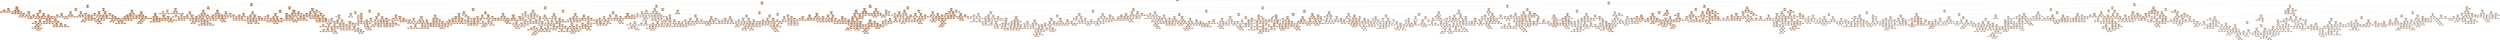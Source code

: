 digraph Tree {
node [shape=box, style="filled, rounded", color="black", fontname="helvetica"] ;
edge [fontname="helvetica"] ;
0 [label="density <= 0.99\nsquared_error = 1.52\nsamples = 3673\nvalue = 10.52", fillcolor="#f4ccaf"] ;
1 [label="density <= 0.99\nsquared_error = 0.85\nsamples = 1337\nvalue = 11.69", fillcolor="#f0b489"] ;
0 -> 1 [labeldistance=2.5, labelangle=45, headlabel="True"] ;
2 [label="density <= 0.99\nsquared_error = 0.37\nsamples = 386\nvalue = 12.51", fillcolor="#eca36f"] ;
1 -> 2 ;
3 [label="density <= 0.99\nsquared_error = 0.28\nsamples = 188\nvalue = 12.78", fillcolor="#eb9e66"] ;
2 -> 3 ;
4 [label="volatile acidity <= 0.33\nsquared_error = 0.1\nsamples = 14\nvalue = 13.65", fillcolor="#e78c4a"] ;
3 -> 4 ;
5 [label="density <= 0.99\nsquared_error = 0.08\nsamples = 5\nvalue = 13.44", fillcolor="#e89051"] ;
4 -> 5 ;
6 [label="volatile acidity <= 0.27\nsquared_error = 0.02\nsamples = 2\nvalue = 13.75", fillcolor="#e78a47"] ;
5 -> 6 ;
7 [label="squared_error = 0.0\nsamples = 1\nvalue = 13.9", fillcolor="#e68743"] ;
6 -> 7 ;
8 [label="squared_error = -0.0\nsamples = 1\nvalue = 13.6", fillcolor="#e88d4c"] ;
6 -> 8 ;
9 [label="citric acid <= 0.32\nsquared_error = 0.01\nsamples = 3\nvalue = 13.23", fillcolor="#e99558"] ;
5 -> 9 ;
10 [label="squared_error = 0.0\nsamples = 2\nvalue = 13.3", fillcolor="#e99356"] ;
9 -> 10 ;
11 [label="squared_error = -0.0\nsamples = 1\nvalue = 13.1", fillcolor="#ea975c"] ;
9 -> 11 ;
12 [label="total sulfur dioxide <= 103.0\nsquared_error = 0.07\nsamples = 9\nvalue = 13.77", fillcolor="#e78a47"] ;
4 -> 12 ;
13 [label="citric acid <= 0.11\nsquared_error = 0.0\nsamples = 4\nvalue = 13.55", fillcolor="#e88e4e"] ;
12 -> 13 ;
14 [label="squared_error = 0.0\nsamples = 1\nvalue = 13.6", fillcolor="#e88d4c"] ;
13 -> 14 ;
15 [label="chlorides <= 0.04\nsquared_error = 0.0\nsamples = 3\nvalue = 13.53", fillcolor="#e88f4e"] ;
13 -> 15 ;
16 [label="squared_error = 0.0\nsamples = 2\nvalue = 13.5", fillcolor="#e88f4f"] ;
15 -> 16 ;
17 [label="squared_error = 0.0\nsamples = 1\nvalue = 13.6", fillcolor="#e88d4c"] ;
15 -> 17 ;
18 [label="volatile acidity <= 0.54\nsquared_error = 0.05\nsamples = 5\nvalue = 13.95", fillcolor="#e68641"] ;
12 -> 18 ;
19 [label="fixed acidity <= 5.7\nsquared_error = 0.01\nsamples = 4\nvalue = 14.05", fillcolor="#e6843e"] ;
18 -> 19 ;
20 [label="squared_error = 0.0\nsamples = 3\nvalue = 14.0", fillcolor="#e6853f"] ;
19 -> 20 ;
21 [label="squared_error = -0.0\nsamples = 1\nvalue = 14.2", fillcolor="#e58139"] ;
19 -> 21 ;
22 [label="squared_error = 0.0\nsamples = 1\nvalue = 13.55", fillcolor="#e88e4e"] ;
18 -> 22 ;
23 [label="residual sugar <= 1.93\nsquared_error = 0.22\nsamples = 174\nvalue = 12.71", fillcolor="#eb9f69"] ;
3 -> 23 ;
24 [label="density <= 0.99\nsquared_error = 0.15\nsamples = 86\nvalue = 12.49", fillcolor="#eca470"] ;
23 -> 24 ;
25 [label="pH <= 3.01\nsquared_error = 0.11\nsamples = 58\nvalue = 12.61", fillcolor="#eca16c"] ;
24 -> 25 ;
26 [label="total sulfur dioxide <= 103.0\nsquared_error = 0.03\nsamples = 8\nvalue = 12.25", fillcolor="#eda977"] ;
25 -> 26 ;
27 [label="sulphates <= 0.37\nsquared_error = 0.02\nsamples = 4\nvalue = 12.38", fillcolor="#eda673"] ;
26 -> 27 ;
28 [label="squared_error = 0.0\nsamples = 2\nvalue = 12.5", fillcolor="#eca46f"] ;
27 -> 28 ;
29 [label="fixed acidity <= 6.8\nsquared_error = 0.0\nsamples = 2\nvalue = 12.25", fillcolor="#eda977"] ;
27 -> 29 ;
30 [label="squared_error = 0.0\nsamples = 1\nvalue = 12.3", fillcolor="#eda876"] ;
29 -> 30 ;
31 [label="squared_error = 0.0\nsamples = 1\nvalue = 12.2", fillcolor="#edaa79"] ;
29 -> 31 ;
32 [label="sulphates <= 0.38\nsquared_error = 0.01\nsamples = 4\nvalue = 12.12", fillcolor="#eeab7b"] ;
26 -> 32 ;
33 [label="volatile acidity <= 0.31\nsquared_error = 0.0\nsamples = 2\nvalue = 12.05", fillcolor="#eead7e"] ;
32 -> 33 ;
34 [label="squared_error = 0.0\nsamples = 1\nvalue = 12.1", fillcolor="#eeac7c"] ;
33 -> 34 ;
35 [label="squared_error = -0.0\nsamples = 1\nvalue = 12.0", fillcolor="#eeae7f"] ;
33 -> 35 ;
36 [label="squared_error = 0.0\nsamples = 2\nvalue = 12.2", fillcolor="#edaa79"] ;
32 -> 36 ;
37 [label="volatile acidity <= 0.2\nsquared_error = 0.1\nsamples = 50\nvalue = 12.67", fillcolor="#eba06a"] ;
25 -> 37 ;
38 [label="residual sugar <= 1.15\nsquared_error = 0.03\nsamples = 7\nvalue = 12.96", fillcolor="#ea9a61"] ;
37 -> 38 ;
39 [label="density <= 0.99\nsquared_error = 0.01\nsamples = 4\nvalue = 13.08", fillcolor="#ea985d"] ;
38 -> 39 ;
40 [label="density <= 0.99\nsquared_error = 0.0\nsamples = 2\nvalue = 13.15", fillcolor="#e9965b"] ;
39 -> 40 ;
41 [label="squared_error = 0.0\nsamples = 1\nvalue = 13.2", fillcolor="#e99559"] ;
40 -> 41 ;
42 [label="squared_error = 0.0\nsamples = 1\nvalue = 13.1", fillcolor="#ea975c"] ;
40 -> 42 ;
43 [label="squared_error = 0.0\nsamples = 2\nvalue = 13.0", fillcolor="#ea995f"] ;
39 -> 43 ;
44 [label="density <= 0.99\nsquared_error = 0.01\nsamples = 3\nvalue = 12.8", fillcolor="#eb9d66"] ;
38 -> 44 ;
45 [label="squared_error = 0.0\nsamples = 1\nvalue = 12.7", fillcolor="#eb9f69"] ;
44 -> 45 ;
46 [label="pH <= 3.29\nsquared_error = 0.0\nsamples = 2\nvalue = 12.85", fillcolor="#eb9c64"] ;
44 -> 46 ;
47 [label="squared_error = 0.0\nsamples = 1\nvalue = 12.8", fillcolor="#eb9d66"] ;
46 -> 47 ;
48 [label="squared_error = -0.0\nsamples = 1\nvalue = 12.9", fillcolor="#ea9b63"] ;
46 -> 48 ;
49 [label="density <= 0.99\nsquared_error = 0.1\nsamples = 43\nvalue = 12.62", fillcolor="#eca16b"] ;
37 -> 49 ;
50 [label="free sulfur dioxide <= 20.5\nsquared_error = 0.01\nsamples = 4\nvalue = 12.98", fillcolor="#ea9a60"] ;
49 -> 50 ;
51 [label="volatile acidity <= 0.44\nsquared_error = 0.0\nsamples = 2\nvalue = 13.05", fillcolor="#ea985e"] ;
50 -> 51 ;
52 [label="squared_error = 0.0\nsamples = 1\nvalue = 13.1", fillcolor="#ea975c"] ;
51 -> 52 ;
53 [label="squared_error = -0.0\nsamples = 1\nvalue = 13.0", fillcolor="#ea995f"] ;
51 -> 53 ;
54 [label="squared_error = 0.0\nsamples = 2\nvalue = 12.9", fillcolor="#ea9b63"] ;
50 -> 54 ;
55 [label="sulphates <= 0.72\nsquared_error = 0.09\nsamples = 39\nvalue = 12.59", fillcolor="#eca26c"] ;
49 -> 55 ;
56 [label="total sulfur dioxide <= 100.0\nsquared_error = 0.08\nsamples = 37\nvalue = 12.56", fillcolor="#eca26d"] ;
55 -> 56 ;
57 [label="pH <= 3.27\nsquared_error = 0.1\nsamples = 19\nvalue = 12.46", fillcolor="#eca471"] ;
56 -> 57 ;
58 [label="density <= 0.99\nsquared_error = 0.1\nsamples = 13\nvalue = 12.36", fillcolor="#eda674"] ;
57 -> 58 ;
59 [label="pH <= 3.19\nsquared_error = 0.02\nsamples = 4\nvalue = 12.68", fillcolor="#eba06a"] ;
58 -> 59 ;
60 [label="squared_error = 0.0\nsamples = 1\nvalue = 12.9", fillcolor="#ea9b63"] ;
59 -> 60 ;
61 [label="squared_error = -0.0\nsamples = 3\nvalue = 12.6", fillcolor="#eca26c"] ;
59 -> 61 ;
62 [label="volatile acidity <= 0.33\nsquared_error = 0.07\nsamples = 9\nvalue = 12.22", fillcolor="#eda978"] ;
58 -> 62 ;
63 [label="fixed acidity <= 7.15\nsquared_error = 0.04\nsamples = 8\nvalue = 12.29", fillcolor="#eda876"] ;
62 -> 63 ;
64 [label="total sulfur dioxide <= 79.5\nsquared_error = 0.02\nsamples = 7\nvalue = 12.23", fillcolor="#eda978"] ;
63 -> 64 ;
65 [label="fixed acidity <= 6.1\nsquared_error = 0.0\nsamples = 2\nvalue = 12.05", fillcolor="#eead7e"] ;
64 -> 65 ;
66 [label="squared_error = 0.0\nsamples = 1\nvalue = 12.1", fillcolor="#eeac7c"] ;
65 -> 66 ;
67 [label="squared_error = -0.0\nsamples = 1\nvalue = 12.0", fillcolor="#eeae7f"] ;
65 -> 67 ;
68 [label="chlorides <= 0.04\nsquared_error = 0.01\nsamples = 5\nvalue = 12.3", fillcolor="#eda876"] ;
64 -> 68 ;
69 [label="chlorides <= 0.03\nsquared_error = 0.0\nsamples = 4\nvalue = 12.25", fillcolor="#eda977"] ;
68 -> 69 ;
70 [label="squared_error = 0.0\nsamples = 2\nvalue = 12.3", fillcolor="#eda876"] ;
69 -> 70 ;
71 [label="squared_error = 0.0\nsamples = 2\nvalue = 12.2", fillcolor="#edaa79"] ;
69 -> 71 ;
72 [label="squared_error = 0.0\nsamples = 1\nvalue = 12.5", fillcolor="#eca46f"] ;
68 -> 72 ;
73 [label="squared_error = 0.0\nsamples = 1\nvalue = 12.7", fillcolor="#eb9f69"] ;
63 -> 73 ;
74 [label="squared_error = 0.0\nsamples = 1\nvalue = 11.7", fillcolor="#efb489"] ;
62 -> 74 ;
75 [label="density <= 0.99\nsquared_error = 0.03\nsamples = 6\nvalue = 12.67", fillcolor="#eba06a"] ;
57 -> 75 ;
76 [label="chlorides <= 0.03\nsquared_error = 0.0\nsamples = 3\nvalue = 12.83", fillcolor="#eb9d65"] ;
75 -> 76 ;
77 [label="squared_error = 0.0\nsamples = 1\nvalue = 12.9", fillcolor="#ea9b63"] ;
76 -> 77 ;
78 [label="squared_error = 0.0\nsamples = 2\nvalue = 12.8", fillcolor="#eb9d66"] ;
76 -> 78 ;
79 [label="squared_error = 0.0\nsamples = 3\nvalue = 12.5", fillcolor="#eca46f"] ;
75 -> 79 ;
80 [label="citric acid <= 0.28\nsquared_error = 0.04\nsamples = 18\nvalue = 12.67", fillcolor="#eba06a"] ;
56 -> 80 ;
81 [label="quality <= 6.5\nsquared_error = 0.01\nsamples = 4\nvalue = 12.45", fillcolor="#eca571"] ;
80 -> 81 ;
82 [label="density <= 0.99\nsquared_error = 0.0\nsamples = 3\nvalue = 12.4", fillcolor="#eda672"] ;
81 -> 82 ;
83 [label="squared_error = 0.0\nsamples = 1\nvalue = 12.4", fillcolor="#eda672"] ;
82 -> 83 ;
84 [label="squared_error = 0.0\nsamples = 2\nvalue = 12.4", fillcolor="#eda672"] ;
82 -> 84 ;
85 [label="squared_error = -0.0\nsamples = 1\nvalue = 12.6", fillcolor="#eca26c"] ;
81 -> 85 ;
86 [label="total sulfur dioxide <= 101.5\nsquared_error = 0.04\nsamples = 14\nvalue = 12.74", fillcolor="#eb9f68"] ;
80 -> 86 ;
87 [label="squared_error = 0.0\nsamples = 2\nvalue = 13.0", fillcolor="#ea995f"] ;
86 -> 87 ;
88 [label="citric acid <= 0.31\nsquared_error = 0.03\nsamples = 12\nvalue = 12.69", fillcolor="#eba069"] ;
86 -> 88 ;
89 [label="fixed acidity <= 6.1\nsquared_error = 0.01\nsamples = 4\nvalue = 12.88", fillcolor="#eb9c63"] ;
88 -> 89 ;
90 [label="squared_error = 0.0\nsamples = 2\nvalue = 12.8", fillcolor="#eb9d66"] ;
89 -> 90 ;
91 [label="pH <= 3.23\nsquared_error = 0.0\nsamples = 2\nvalue = 12.95", fillcolor="#ea9a61"] ;
89 -> 91 ;
92 [label="squared_error = 0.0\nsamples = 1\nvalue = 13.0", fillcolor="#ea995f"] ;
91 -> 92 ;
93 [label="squared_error = 0.0\nsamples = 1\nvalue = 12.9", fillcolor="#ea9b63"] ;
91 -> 93 ;
94 [label="sulphates <= 0.43\nsquared_error = 0.01\nsamples = 8\nvalue = 12.6", fillcolor="#eca26c"] ;
88 -> 94 ;
95 [label="free sulfur dioxide <= 33.5\nsquared_error = 0.0\nsamples = 3\nvalue = 12.47", fillcolor="#eca470"] ;
94 -> 95 ;
96 [label="squared_error = 0.0\nsamples = 1\nvalue = 12.4", fillcolor="#eda672"] ;
95 -> 96 ;
97 [label="squared_error = 0.0\nsamples = 2\nvalue = 12.5", fillcolor="#eca46f"] ;
95 -> 97 ;
98 [label="chlorides <= 0.04\nsquared_error = 0.0\nsamples = 5\nvalue = 12.68", fillcolor="#eba06a"] ;
94 -> 98 ;
99 [label="squared_error = -0.0\nsamples = 4\nvalue = 12.7", fillcolor="#eb9f69"] ;
98 -> 99 ;
100 [label="squared_error = -0.0\nsamples = 1\nvalue = 12.6", fillcolor="#eca26c"] ;
98 -> 100 ;
101 [label="quality <= 6.5\nsquared_error = 0.0\nsamples = 2\nvalue = 13.07", fillcolor="#ea985d"] ;
55 -> 101 ;
102 [label="squared_error = 0.0\nsamples = 1\nvalue = 13.13", fillcolor="#e9975b"] ;
101 -> 102 ;
103 [label="squared_error = 0.0\nsamples = 1\nvalue = 13.0", fillcolor="#ea995f"] ;
101 -> 103 ;
104 [label="pH <= 3.19\nsquared_error = 0.14\nsamples = 28\nvalue = 12.22", fillcolor="#eda978"] ;
24 -> 104 ;
105 [label="citric acid <= 0.33\nsquared_error = 0.07\nsamples = 10\nvalue = 11.98", fillcolor="#eeae80"] ;
104 -> 105 ;
106 [label="quality <= 6.5\nsquared_error = 0.01\nsamples = 4\nvalue = 12.25", fillcolor="#eda977"] ;
105 -> 106 ;
107 [label="volatile acidity <= 0.2\nsquared_error = 0.0\nsamples = 2\nvalue = 12.35", fillcolor="#eda774"] ;
106 -> 107 ;
108 [label="squared_error = 0.0\nsamples = 1\nvalue = 12.3", fillcolor="#eda876"] ;
107 -> 108 ;
109 [label="squared_error = 0.0\nsamples = 1\nvalue = 12.4", fillcolor="#eda672"] ;
107 -> 109 ;
110 [label="volatile acidity <= 0.23\nsquared_error = 0.0\nsamples = 2\nvalue = 12.15", fillcolor="#eeab7a"] ;
106 -> 110 ;
111 [label="squared_error = 0.0\nsamples = 1\nvalue = 12.1", fillcolor="#eeac7c"] ;
110 -> 111 ;
112 [label="squared_error = 0.0\nsamples = 1\nvalue = 12.2", fillcolor="#edaa79"] ;
110 -> 112 ;
113 [label="citric acid <= 0.35\nsquared_error = 0.03\nsamples = 6\nvalue = 11.8", fillcolor="#efb286"] ;
105 -> 113 ;
114 [label="density <= 0.99\nsquared_error = 0.0\nsamples = 4\nvalue = 11.68", fillcolor="#f0b48a"] ;
113 -> 114 ;
115 [label="free sulfur dioxide <= 50.5\nsquared_error = 0.0\nsamples = 3\nvalue = 11.7", fillcolor="#efb489"] ;
114 -> 115 ;
116 [label="squared_error = 0.0\nsamples = 1\nvalue = 11.7", fillcolor="#efb489"] ;
115 -> 116 ;
117 [label="squared_error = 0.0\nsamples = 2\nvalue = 11.7", fillcolor="#efb489"] ;
115 -> 117 ;
118 [label="squared_error = 0.0\nsamples = 1\nvalue = 11.6", fillcolor="#f0b68c"] ;
114 -> 118 ;
119 [label="residual sugar <= 0.95\nsquared_error = 0.0\nsamples = 2\nvalue = 12.05", fillcolor="#eead7e"] ;
113 -> 119 ;
120 [label="squared_error = 0.0\nsamples = 1\nvalue = 12.1", fillcolor="#eeac7c"] ;
119 -> 120 ;
121 [label="squared_error = -0.0\nsamples = 1\nvalue = 12.0", fillcolor="#eeae7f"] ;
119 -> 121 ;
122 [label="sulphates <= 0.36\nsquared_error = 0.12\nsamples = 18\nvalue = 12.36", fillcolor="#eda674"] ;
104 -> 122 ;
123 [label="pH <= 3.31\nsquared_error = 0.07\nsamples = 5\nvalue = 11.94", fillcolor="#eeaf81"] ;
122 -> 123 ;
124 [label="free sulfur dioxide <= 41.0\nsquared_error = 0.02\nsamples = 2\nvalue = 11.65", fillcolor="#f0b58a"] ;
123 -> 124 ;
125 [label="squared_error = 0.0\nsamples = 1\nvalue = 11.8", fillcolor="#efb286"] ;
124 -> 125 ;
126 [label="squared_error = 0.0\nsamples = 1\nvalue = 11.5", fillcolor="#f0b88f"] ;
124 -> 126 ;
127 [label="citric acid <= 0.03\nsquared_error = 0.0\nsamples = 3\nvalue = 12.13", fillcolor="#eeab7b"] ;
123 -> 127 ;
128 [label="squared_error = 0.0\nsamples = 1\nvalue = 12.2", fillcolor="#edaa79"] ;
127 -> 128 ;
129 [label="squared_error = 0.0\nsamples = 2\nvalue = 12.1", fillcolor="#eeac7c"] ;
127 -> 129 ;
130 [label="total sulfur dioxide <= 66.5\nsquared_error = 0.05\nsamples = 13\nvalue = 12.52", fillcolor="#eca36f"] ;
122 -> 130 ;
131 [label="squared_error = 0.0\nsamples = 1\nvalue = 12.0", fillcolor="#eeae7f"] ;
130 -> 131 ;
132 [label="free sulfur dioxide <= 24.5\nsquared_error = 0.03\nsamples = 12\nvalue = 12.56", fillcolor="#eca26d"] ;
130 -> 132 ;
133 [label="quality <= 7.0\nsquared_error = 0.03\nsamples = 5\nvalue = 12.72", fillcolor="#eb9f68"] ;
132 -> 133 ;
134 [label="residual sugar <= 1.6\nsquared_error = 0.01\nsamples = 4\nvalue = 12.65", fillcolor="#eca06b"] ;
133 -> 134 ;
135 [label="fixed acidity <= 6.3\nsquared_error = 0.0\nsamples = 3\nvalue = 12.7", fillcolor="#eb9f69"] ;
134 -> 135 ;
136 [label="squared_error = 0.0\nsamples = 2\nvalue = 12.7", fillcolor="#eb9f69"] ;
135 -> 136 ;
137 [label="squared_error = 0.0\nsamples = 1\nvalue = 12.7", fillcolor="#eb9f69"] ;
135 -> 137 ;
138 [label="squared_error = -0.0\nsamples = 1\nvalue = 12.5", fillcolor="#eca46f"] ;
134 -> 138 ;
139 [label="squared_error = 0.0\nsamples = 1\nvalue = 13.0", fillcolor="#ea995f"] ;
133 -> 139 ;
140 [label="sulphates <= 0.41\nsquared_error = 0.01\nsamples = 7\nvalue = 12.44", fillcolor="#eca571"] ;
132 -> 140 ;
141 [label="volatile acidity <= 0.21\nsquared_error = 0.0\nsamples = 2\nvalue = 12.55", fillcolor="#eca36e"] ;
140 -> 141 ;
142 [label="squared_error = 0.0\nsamples = 1\nvalue = 12.6", fillcolor="#eca26c"] ;
141 -> 142 ;
143 [label="squared_error = -0.0\nsamples = 1\nvalue = 12.5", fillcolor="#eca46f"] ;
141 -> 143 ;
144 [label="citric acid <= 0.3\nsquared_error = 0.0\nsamples = 5\nvalue = 12.4", fillcolor="#eda672"] ;
140 -> 144 ;
145 [label="squared_error = 0.0\nsamples = 1\nvalue = 12.3", fillcolor="#eda876"] ;
144 -> 145 ;
146 [label="free sulfur dioxide <= 34.0\nsquared_error = 0.0\nsamples = 4\nvalue = 12.42", fillcolor="#eca572"] ;
144 -> 146 ;
147 [label="squared_error = 0.0\nsamples = 1\nvalue = 12.5", fillcolor="#eca46f"] ;
146 -> 147 ;
148 [label="total sulfur dioxide <= 102.5\nsquared_error = 0.0\nsamples = 3\nvalue = 12.4", fillcolor="#eda672"] ;
146 -> 148 ;
149 [label="squared_error = 0.0\nsamples = 1\nvalue = 12.4", fillcolor="#eda672"] ;
148 -> 149 ;
150 [label="squared_error = 0.0\nsamples = 2\nvalue = 12.4", fillcolor="#eda672"] ;
148 -> 150 ;
151 [label="quality <= 6.5\nsquared_error = 0.2\nsamples = 88\nvalue = 12.92", fillcolor="#ea9b62"] ;
23 -> 151 ;
152 [label="density <= 0.99\nsquared_error = 0.11\nsamples = 30\nvalue = 12.62", fillcolor="#eca16c"] ;
151 -> 152 ;
153 [label="fixed acidity <= 5.95\nsquared_error = 0.09\nsamples = 4\nvalue = 13.0", fillcolor="#ea995f"] ;
152 -> 153 ;
154 [label="density <= 0.99\nsquared_error = 0.02\nsamples = 2\nvalue = 12.75", fillcolor="#eb9e67"] ;
153 -> 154 ;
155 [label="squared_error = 0.0\nsamples = 1\nvalue = 12.6", fillcolor="#eca26c"] ;
154 -> 155 ;
156 [label="squared_error = -0.0\nsamples = 1\nvalue = 12.9", fillcolor="#ea9b63"] ;
154 -> 156 ;
157 [label="pH <= 3.11\nsquared_error = 0.02\nsamples = 2\nvalue = 13.25", fillcolor="#e99457"] ;
153 -> 157 ;
158 [label="squared_error = 0.0\nsamples = 1\nvalue = 13.1", fillcolor="#ea975c"] ;
157 -> 158 ;
159 [label="squared_error = -0.0\nsamples = 1\nvalue = 13.4", fillcolor="#e89153"] ;
157 -> 159 ;
160 [label="residual sugar <= 2.25\nsquared_error = 0.09\nsamples = 26\nvalue = 12.56", fillcolor="#eca26d"] ;
152 -> 160 ;
161 [label="pH <= 3.06\nsquared_error = 0.07\nsamples = 8\nvalue = 12.26", fillcolor="#eda977"] ;
160 -> 161 ;
162 [label="fixed acidity <= 6.3\nsquared_error = 0.01\nsamples = 2\nvalue = 11.9", fillcolor="#efb082"] ;
161 -> 162 ;
163 [label="squared_error = 0.0\nsamples = 1\nvalue = 11.8", fillcolor="#efb286"] ;
162 -> 163 ;
164 [label="squared_error = 0.0\nsamples = 1\nvalue = 12.0", fillcolor="#eeae7f"] ;
162 -> 164 ;
165 [label="total sulfur dioxide <= 117.5\nsquared_error = 0.03\nsamples = 6\nvalue = 12.38", fillcolor="#eda673"] ;
161 -> 165 ;
166 [label="free sulfur dioxide <= 15.5\nsquared_error = 0.0\nsamples = 4\nvalue = 12.26", fillcolor="#eda877"] ;
165 -> 166 ;
167 [label="squared_error = 0.0\nsamples = 1\nvalue = 12.15", fillcolor="#eeab7a"] ;
166 -> 167 ;
168 [label="chlorides <= 0.03\nsquared_error = 0.0\nsamples = 3\nvalue = 12.3", fillcolor="#eda876"] ;
166 -> 168 ;
169 [label="squared_error = 0.0\nsamples = 1\nvalue = 12.3", fillcolor="#eda876"] ;
168 -> 169 ;
170 [label="squared_error = -0.0\nsamples = 2\nvalue = 12.3", fillcolor="#eda876"] ;
168 -> 170 ;
171 [label="total sulfur dioxide <= 132.5\nsquared_error = 0.01\nsamples = 2\nvalue = 12.6", fillcolor="#eca26c"] ;
165 -> 171 ;
172 [label="squared_error = 0.0\nsamples = 1\nvalue = 12.5", fillcolor="#eca46f"] ;
171 -> 172 ;
173 [label="squared_error = -0.0\nsamples = 1\nvalue = 12.7", fillcolor="#eb9f69"] ;
171 -> 173 ;
174 [label="fixed acidity <= 5.4\nsquared_error = 0.04\nsamples = 18\nvalue = 12.69", fillcolor="#eba069"] ;
160 -> 174 ;
175 [label="squared_error = 0.0\nsamples = 1\nvalue = 12.2", fillcolor="#edaa79"] ;
174 -> 175 ;
176 [label="pH <= 3.03\nsquared_error = 0.02\nsamples = 17\nvalue = 12.72", fillcolor="#eb9f68"] ;
174 -> 176 ;
177 [label="pH <= 3.0\nsquared_error = 0.0\nsamples = 2\nvalue = 12.95", fillcolor="#ea9a61"] ;
176 -> 177 ;
178 [label="squared_error = 0.0\nsamples = 1\nvalue = 13.0", fillcolor="#ea995f"] ;
177 -> 178 ;
179 [label="squared_error = 0.0\nsamples = 1\nvalue = 12.9", fillcolor="#ea9b63"] ;
177 -> 179 ;
180 [label="pH <= 3.12\nsquared_error = 0.02\nsamples = 15\nvalue = 12.69", fillcolor="#eba069"] ;
176 -> 180 ;
181 [label="sulphates <= 0.52\nsquared_error = 0.02\nsamples = 4\nvalue = 12.55", fillcolor="#eca36e"] ;
180 -> 181 ;
182 [label="pH <= 3.07\nsquared_error = 0.0\nsamples = 3\nvalue = 12.47", fillcolor="#eca470"] ;
181 -> 182 ;
183 [label="squared_error = 0.0\nsamples = 2\nvalue = 12.5", fillcolor="#eca46f"] ;
182 -> 183 ;
184 [label="squared_error = 0.0\nsamples = 1\nvalue = 12.4", fillcolor="#eda672"] ;
182 -> 184 ;
185 [label="squared_error = -0.0\nsamples = 1\nvalue = 12.8", fillcolor="#eb9d66"] ;
181 -> 185 ;
186 [label="density <= 0.99\nsquared_error = 0.01\nsamples = 11\nvalue = 12.74", fillcolor="#eb9f68"] ;
180 -> 186 ;
187 [label="squared_error = 0.0\nsamples = 1\nvalue = 13.0", fillcolor="#ea995f"] ;
186 -> 187 ;
188 [label="sulphates <= 0.51\nsquared_error = 0.0\nsamples = 10\nvalue = 12.72", fillcolor="#eb9f68"] ;
186 -> 188 ;
189 [label="chlorides <= 0.04\nsquared_error = 0.0\nsamples = 6\nvalue = 12.68", fillcolor="#eba069"] ;
188 -> 189 ;
190 [label="squared_error = 0.0\nsamples = 1\nvalue = 12.6", fillcolor="#eca26c"] ;
189 -> 190 ;
191 [label="squared_error = 0.0\nsamples = 5\nvalue = 12.7", fillcolor="#eb9f69"] ;
189 -> 191 ;
192 [label="free sulfur dioxide <= 28.0\nsquared_error = 0.0\nsamples = 4\nvalue = 12.76", fillcolor="#eb9e67"] ;
188 -> 192 ;
193 [label="squared_error = 0.0\nsamples = 1\nvalue = 12.8", fillcolor="#eb9d66"] ;
192 -> 193 ;
194 [label="squared_error = 0.0\nsamples = 3\nvalue = 12.75", fillcolor="#eb9e67"] ;
192 -> 194 ;
195 [label="pH <= 3.18\nsquared_error = 0.17\nsamples = 58\nvalue = 13.08", fillcolor="#ea985d"] ;
151 -> 195 ;
196 [label="citric acid <= 0.38\nsquared_error = 0.13\nsamples = 19\nvalue = 12.85", fillcolor="#eb9c64"] ;
195 -> 196 ;
197 [label="chlorides <= 0.04\nsquared_error = 0.08\nsamples = 17\nvalue = 12.94", fillcolor="#ea9b61"] ;
196 -> 197 ;
198 [label="residual sugar <= 3.8\nsquared_error = 0.04\nsamples = 15\nvalue = 12.87", fillcolor="#eb9c64"] ;
197 -> 198 ;
199 [label="citric acid <= 0.28\nsquared_error = 0.01\nsamples = 11\nvalue = 12.76", fillcolor="#eb9e67"] ;
198 -> 199 ;
200 [label="squared_error = 0.0\nsamples = 3\nvalue = 12.6", fillcolor="#eca26c"] ;
199 -> 200 ;
201 [label="sulphates <= 0.35\nsquared_error = 0.0\nsamples = 8\nvalue = 12.82", fillcolor="#eb9d65"] ;
199 -> 201 ;
202 [label="squared_error = 0.0\nsamples = 2\nvalue = 12.9", fillcolor="#ea9b63"] ;
201 -> 202 ;
203 [label="squared_error = 0.0\nsamples = 6\nvalue = 12.8", fillcolor="#eb9d66"] ;
201 -> 203 ;
204 [label="sulphates <= 0.56\nsquared_error = 0.03\nsamples = 4\nvalue = 13.15", fillcolor="#e9965b"] ;
198 -> 204 ;
205 [label="fixed acidity <= 6.75\nsquared_error = 0.01\nsamples = 2\nvalue = 13.3", fillcolor="#e99356"] ;
204 -> 205 ;
206 [label="squared_error = 0.0\nsamples = 1\nvalue = 13.4", fillcolor="#e89153"] ;
205 -> 206 ;
207 [label="squared_error = -0.0\nsamples = 1\nvalue = 13.2", fillcolor="#e99559"] ;
205 -> 207 ;
208 [label="squared_error = 0.0\nsamples = 2\nvalue = 13.0", fillcolor="#ea995f"] ;
204 -> 208 ;
209 [label="free sulfur dioxide <= 29.5\nsquared_error = 0.0\nsamples = 2\nvalue = 13.45", fillcolor="#e89051"] ;
197 -> 209 ;
210 [label="squared_error = 0.0\nsamples = 1\nvalue = 13.4", fillcolor="#e89153"] ;
209 -> 210 ;
211 [label="squared_error = 0.0\nsamples = 1\nvalue = 13.5", fillcolor="#e88f4f"] ;
209 -> 211 ;
212 [label="sulphates <= 0.41\nsquared_error = 0.01\nsamples = 2\nvalue = 12.1", fillcolor="#eeac7c"] ;
196 -> 212 ;
213 [label="squared_error = 0.0\nsamples = 1\nvalue = 12.0", fillcolor="#eeae7f"] ;
212 -> 213 ;
214 [label="squared_error = 0.0\nsamples = 1\nvalue = 12.2", fillcolor="#edaa79"] ;
212 -> 214 ;
215 [label="sulphates <= 0.44\nsquared_error = 0.14\nsamples = 39\nvalue = 13.2", fillcolor="#e99559"] ;
195 -> 215 ;
216 [label="sulphates <= 0.34\nsquared_error = 0.11\nsamples = 17\nvalue = 12.95", fillcolor="#ea9a61"] ;
215 -> 216 ;
217 [label="total sulfur dioxide <= 148.0\nsquared_error = 0.08\nsamples = 3\nvalue = 13.37", fillcolor="#e89254"] ;
216 -> 217 ;
218 [label="citric acid <= 0.28\nsquared_error = 0.02\nsamples = 2\nvalue = 13.55", fillcolor="#e88e4e"] ;
217 -> 218 ;
219 [label="squared_error = 0.0\nsamples = 1\nvalue = 13.4", fillcolor="#e89153"] ;
218 -> 219 ;
220 [label="squared_error = -0.0\nsamples = 1\nvalue = 13.7", fillcolor="#e78b49"] ;
218 -> 220 ;
221 [label="squared_error = 0.0\nsamples = 1\nvalue = 13.0", fillcolor="#ea995f"] ;
217 -> 221 ;
222 [label="fixed acidity <= 6.15\nsquared_error = 0.07\nsamples = 14\nvalue = 12.86", fillcolor="#eb9c64"] ;
216 -> 222 ;
223 [label="free sulfur dioxide <= 15.0\nsquared_error = 0.03\nsamples = 12\nvalue = 12.78", fillcolor="#eb9e66"] ;
222 -> 223 ;
224 [label="squared_error = 0.0\nsamples = 1\nvalue = 13.2", fillcolor="#e99559"] ;
223 -> 224 ;
225 [label="residual sugar <= 4.73\nsquared_error = 0.02\nsamples = 11\nvalue = 12.75", fillcolor="#eb9f67"] ;
223 -> 225 ;
226 [label="density <= 0.99\nsquared_error = 0.01\nsamples = 10\nvalue = 12.78", fillcolor="#eb9e66"] ;
225 -> 226 ;
227 [label="residual sugar <= 2.2\nsquared_error = 0.0\nsamples = 6\nvalue = 12.83", fillcolor="#eb9d65"] ;
226 -> 227 ;
228 [label="squared_error = 0.0\nsamples = 2\nvalue = 12.9", fillcolor="#ea9b63"] ;
227 -> 228 ;
229 [label="squared_error = -0.0\nsamples = 4\nvalue = 12.8", fillcolor="#eb9d66"] ;
227 -> 229 ;
230 [label="squared_error = -0.0\nsamples = 4\nvalue = 12.7", fillcolor="#eb9f69"] ;
226 -> 230 ;
231 [label="squared_error = 0.0\nsamples = 1\nvalue = 12.4", fillcolor="#eda672"] ;
225 -> 231 ;
232 [label="pH <= 3.25\nsquared_error = 0.04\nsamples = 2\nvalue = 13.3", fillcolor="#e99356"] ;
222 -> 232 ;
233 [label="squared_error = 0.0\nsamples = 1\nvalue = 13.5", fillcolor="#e88f4f"] ;
232 -> 233 ;
234 [label="squared_error = -0.0\nsamples = 1\nvalue = 13.1", fillcolor="#ea975c"] ;
232 -> 234 ;
235 [label="chlorides <= 0.04\nsquared_error = 0.08\nsamples = 22\nvalue = 13.4", fillcolor="#e89153"] ;
215 -> 235 ;
236 [label="citric acid <= 0.2\nsquared_error = 0.06\nsamples = 12\nvalue = 13.57", fillcolor="#e88e4d"] ;
235 -> 236 ;
237 [label="quality <= 7.5\nsquared_error = 0.04\nsamples = 3\nvalue = 13.27", fillcolor="#e99457"] ;
236 -> 237 ;
238 [label="squared_error = 0.0\nsamples = 1\nvalue = 13.0", fillcolor="#ea995f"] ;
237 -> 238 ;
239 [label="squared_error = 0.0\nsamples = 2\nvalue = 13.4", fillcolor="#e89153"] ;
237 -> 239 ;
240 [label="density <= 0.99\nsquared_error = 0.03\nsamples = 9\nvalue = 13.67", fillcolor="#e78c4a"] ;
236 -> 240 ;
241 [label="fixed acidity <= 6.25\nsquared_error = 0.01\nsamples = 7\nvalue = 13.59", fillcolor="#e88d4d"] ;
240 -> 241 ;
242 [label="residual sugar <= 4.0\nsquared_error = 0.0\nsamples = 4\nvalue = 13.65", fillcolor="#e78c4b"] ;
241 -> 242 ;
243 [label="squared_error = 0.0\nsamples = 2\nvalue = 13.6", fillcolor="#e88d4c"] ;
242 -> 243 ;
244 [label="squared_error = 0.0\nsamples = 2\nvalue = 13.7", fillcolor="#e78b49"] ;
242 -> 244 ;
245 [label="pH <= 3.21\nsquared_error = 0.0\nsamples = 3\nvalue = 13.5", fillcolor="#e88f4f"] ;
241 -> 245 ;
246 [label="squared_error = 0.0\nsamples = 1\nvalue = 13.5", fillcolor="#e88f4f"] ;
245 -> 246 ;
247 [label="squared_error = 0.0\nsamples = 2\nvalue = 13.5", fillcolor="#e88f4f"] ;
245 -> 247 ;
248 [label="residual sugar <= 2.5\nsquared_error = 0.0\nsamples = 2\nvalue = 13.95", fillcolor="#e68641"] ;
240 -> 248 ;
249 [label="squared_error = 0.0\nsamples = 1\nvalue = 13.9", fillcolor="#e68743"] ;
248 -> 249 ;
250 [label="squared_error = 0.0\nsamples = 1\nvalue = 14.0", fillcolor="#e6853f"] ;
248 -> 250 ;
251 [label="total sulfur dioxide <= 92.5\nsquared_error = 0.03\nsamples = 10\nvalue = 13.19", fillcolor="#e99659"] ;
235 -> 251 ;
252 [label="citric acid <= 0.31\nsquared_error = 0.03\nsamples = 4\nvalue = 13.08", fillcolor="#ea985d"] ;
251 -> 252 ;
253 [label="squared_error = 0.0\nsamples = 1\nvalue = 12.8", fillcolor="#eb9d66"] ;
252 -> 253 ;
254 [label="fixed acidity <= 6.0\nsquared_error = 0.01\nsamples = 3\nvalue = 13.17", fillcolor="#e9965a"] ;
252 -> 254 ;
255 [label="squared_error = 0.0\nsamples = 2\nvalue = 13.1", fillcolor="#ea975c"] ;
254 -> 255 ;
256 [label="squared_error = 0.0\nsamples = 1\nvalue = 13.3", fillcolor="#e99356"] ;
254 -> 256 ;
257 [label="free sulfur dioxide <= 28.5\nsquared_error = 0.01\nsamples = 6\nvalue = 13.27", fillcolor="#e99457"] ;
251 -> 257 ;
258 [label="squared_error = 0.0\nsamples = 2\nvalue = 13.4", fillcolor="#e89153"] ;
257 -> 258 ;
259 [label="chlorides <= 0.04\nsquared_error = 0.0\nsamples = 4\nvalue = 13.2", fillcolor="#e99559"] ;
257 -> 259 ;
260 [label="citric acid <= 0.22\nsquared_error = 0.0\nsamples = 3\nvalue = 13.17", fillcolor="#e9965a"] ;
259 -> 260 ;
261 [label="squared_error = 0.0\nsamples = 2\nvalue = 13.2", fillcolor="#e99559"] ;
260 -> 261 ;
262 [label="squared_error = -0.0\nsamples = 1\nvalue = 13.1", fillcolor="#ea975c"] ;
260 -> 262 ;
263 [label="squared_error = 0.0\nsamples = 1\nvalue = 13.3", fillcolor="#e99356"] ;
259 -> 263 ;
264 [label="residual sugar <= 1.73\nsquared_error = 0.34\nsamples = 198\nvalue = 12.26", fillcolor="#eda877"] ;
2 -> 264 ;
265 [label="quality <= 5.5\nsquared_error = 0.22\nsamples = 90\nvalue = 11.94", fillcolor="#eeaf81"] ;
264 -> 265 ;
266 [label="residual sugar <= 0.95\nsquared_error = 0.18\nsamples = 12\nvalue = 11.37", fillcolor="#f1bb93"] ;
265 -> 266 ;
267 [label="citric acid <= 0.28\nsquared_error = 0.05\nsamples = 5\nvalue = 10.96", fillcolor="#f3c3a0"] ;
266 -> 267 ;
268 [label="density <= 0.99\nsquared_error = 0.01\nsamples = 3\nvalue = 11.13", fillcolor="#f2bf9b"] ;
267 -> 268 ;
269 [label="squared_error = 0.0\nsamples = 2\nvalue = 11.2", fillcolor="#f2be99"] ;
268 -> 269 ;
270 [label="squared_error = 0.0\nsamples = 1\nvalue = 11.0", fillcolor="#f2c29f"] ;
268 -> 270 ;
271 [label="pH <= 3.11\nsquared_error = 0.01\nsamples = 2\nvalue = 10.7", fillcolor="#f4c8a9"] ;
267 -> 271 ;
272 [label="squared_error = 0.0\nsamples = 1\nvalue = 10.8", fillcolor="#f3c6a6"] ;
271 -> 272 ;
273 [label="squared_error = 0.0\nsamples = 1\nvalue = 10.6", fillcolor="#f4caac"] ;
271 -> 273 ;
274 [label="volatile acidity <= 0.23\nsquared_error = 0.06\nsamples = 7\nvalue = 11.66", fillcolor="#f0b58a"] ;
266 -> 274 ;
275 [label="residual sugar <= 1.3\nsquared_error = 0.02\nsamples = 4\nvalue = 11.85", fillcolor="#efb184"] ;
274 -> 275 ;
276 [label="squared_error = 0.0\nsamples = 2\nvalue = 11.7", fillcolor="#efb489"] ;
275 -> 276 ;
277 [label="squared_error = 0.0\nsamples = 2\nvalue = 12.0", fillcolor="#eeae7f"] ;
275 -> 277 ;
278 [label="pH <= 3.13\nsquared_error = 0.0\nsamples = 3\nvalue = 11.4", fillcolor="#f1ba92"] ;
274 -> 278 ;
279 [label="squared_error = 0.0\nsamples = 1\nvalue = 11.4", fillcolor="#f1ba92"] ;
278 -> 279 ;
280 [label="squared_error = -0.0\nsamples = 2\nvalue = 11.4", fillcolor="#f1ba92"] ;
278 -> 280 ;
281 [label="total sulfur dioxide <= 102.5\nsquared_error = 0.17\nsamples = 78\nvalue = 12.02", fillcolor="#eead7e"] ;
265 -> 281 ;
282 [label="fixed acidity <= 6.25\nsquared_error = 0.17\nsamples = 47\nvalue = 11.89", fillcolor="#efb083"] ;
281 -> 282 ;
283 [label="pH <= 3.28\nsquared_error = 0.14\nsamples = 25\nvalue = 11.73", fillcolor="#efb388"] ;
282 -> 283 ;
284 [label="citric acid <= 0.34\nsquared_error = 0.01\nsamples = 7\nvalue = 11.34", fillcolor="#f1bb94"] ;
283 -> 284 ;
285 [label="chlorides <= 0.04\nsquared_error = 0.0\nsamples = 4\nvalue = 11.25", fillcolor="#f1bd97"] ;
284 -> 285 ;
286 [label="squared_error = 0.0\nsamples = 2\nvalue = 11.2", fillcolor="#f2be99"] ;
285 -> 286 ;
287 [label="squared_error = 0.0\nsamples = 2\nvalue = 11.3", fillcolor="#f1bc96"] ;
285 -> 287 ;
288 [label="free sulfur dioxide <= 20.0\nsquared_error = 0.0\nsamples = 3\nvalue = 11.47", fillcolor="#f0b990"] ;
284 -> 288 ;
289 [label="squared_error = 0.0\nsamples = 1\nvalue = 11.4", fillcolor="#f1ba92"] ;
288 -> 289 ;
290 [label="squared_error = 0.0\nsamples = 2\nvalue = 11.5", fillcolor="#f0b88f"] ;
288 -> 290 ;
291 [label="residual sugar <= 1.25\nsquared_error = 0.1\nsamples = 18\nvalue = 11.88", fillcolor="#efb083"] ;
283 -> 291 ;
292 [label="fixed acidity <= 5.9\nsquared_error = 0.07\nsamples = 7\nvalue = 11.63", fillcolor="#f0b58b"] ;
291 -> 292 ;
293 [label="chlorides <= 0.03\nsquared_error = 0.02\nsamples = 5\nvalue = 11.49", fillcolor="#f0b890"] ;
292 -> 293 ;
294 [label="sulphates <= 0.41\nsquared_error = 0.0\nsamples = 2\nvalue = 11.67", fillcolor="#f0b48a"] ;
293 -> 294 ;
295 [label="squared_error = 0.0\nsamples = 1\nvalue = 11.7", fillcolor="#efb489"] ;
294 -> 295 ;
296 [label="squared_error = -0.0\nsamples = 1\nvalue = 11.63", fillcolor="#f0b58b"] ;
294 -> 296 ;
297 [label="chlorides <= 0.04\nsquared_error = 0.0\nsamples = 3\nvalue = 11.37", fillcolor="#f1bb93"] ;
293 -> 297 ;
298 [label="squared_error = 0.0\nsamples = 2\nvalue = 11.4", fillcolor="#f1ba92"] ;
297 -> 298 ;
299 [label="squared_error = -0.0\nsamples = 1\nvalue = 11.3", fillcolor="#f1bc96"] ;
297 -> 299 ;
300 [label="pH <= 3.41\nsquared_error = 0.01\nsamples = 2\nvalue = 12.0", fillcolor="#eeae7f"] ;
292 -> 300 ;
301 [label="squared_error = 0.0\nsamples = 1\nvalue = 12.1", fillcolor="#eeac7c"] ;
300 -> 301 ;
302 [label="squared_error = -0.0\nsamples = 1\nvalue = 11.9", fillcolor="#efb082"] ;
300 -> 302 ;
303 [label="total sulfur dioxide <= 72.0\nsquared_error = 0.06\nsamples = 11\nvalue = 12.04", fillcolor="#eead7e"] ;
291 -> 303 ;
304 [label="residual sugar <= 1.47\nsquared_error = 0.03\nsamples = 4\nvalue = 11.8", fillcolor="#efb286"] ;
303 -> 304 ;
305 [label="squared_error = 0.0\nsamples = 1\nvalue = 11.5", fillcolor="#f0b88f"] ;
304 -> 305 ;
306 [label="residual sugar <= 1.57\nsquared_error = 0.0\nsamples = 3\nvalue = 11.9", fillcolor="#efb082"] ;
304 -> 306 ;
307 [label="squared_error = 0.0\nsamples = 1\nvalue = 11.9", fillcolor="#efb082"] ;
306 -> 307 ;
308 [label="squared_error = -0.0\nsamples = 2\nvalue = 11.9", fillcolor="#efb082"] ;
306 -> 308 ;
309 [label="free sulfur dioxide <= 31.5\nsquared_error = 0.02\nsamples = 7\nvalue = 12.17", fillcolor="#eeaa7a"] ;
303 -> 309 ;
310 [label="total sulfur dioxide <= 95.5\nsquared_error = 0.0\nsamples = 4\nvalue = 12.3", fillcolor="#eda876"] ;
309 -> 310 ;
311 [label="pH <= 3.45\nsquared_error = 0.0\nsamples = 3\nvalue = 12.27", fillcolor="#eda877"] ;
310 -> 311 ;
312 [label="residual sugar <= 1.55\nsquared_error = 0.0\nsamples = 2\nvalue = 12.3", fillcolor="#eda876"] ;
311 -> 312 ;
313 [label="squared_error = 0.0\nsamples = 1\nvalue = 12.3", fillcolor="#eda876"] ;
312 -> 313 ;
314 [label="squared_error = 0.0\nsamples = 1\nvalue = 12.3", fillcolor="#eda876"] ;
312 -> 314 ;
315 [label="squared_error = 0.0\nsamples = 1\nvalue = 12.2", fillcolor="#edaa79"] ;
311 -> 315 ;
316 [label="squared_error = 0.0\nsamples = 1\nvalue = 12.4", fillcolor="#eda672"] ;
310 -> 316 ;
317 [label="squared_error = 0.0\nsamples = 3\nvalue = 12.0", fillcolor="#eeae7f"] ;
309 -> 317 ;
318 [label="pH <= 3.24\nsquared_error = 0.14\nsamples = 22\nvalue = 12.07", fillcolor="#eeac7d"] ;
282 -> 318 ;
319 [label="citric acid <= 0.27\nsquared_error = 0.1\nsamples = 17\nvalue = 11.95", fillcolor="#eeaf81"] ;
318 -> 319 ;
320 [label="squared_error = 0.0\nsamples = 1\nvalue = 11.2", fillcolor="#f2be99"] ;
319 -> 320 ;
321 [label="density <= 0.99\nsquared_error = 0.07\nsamples = 16\nvalue = 11.99", fillcolor="#eeae7f"] ;
319 -> 321 ;
322 [label="total sulfur dioxide <= 100.0\nsquared_error = 0.06\nsamples = 15\nvalue = 11.96", fillcolor="#eeaf81"] ;
321 -> 322 ;
323 [label="volatile acidity <= 0.14\nsquared_error = 0.04\nsamples = 13\nvalue = 12.02", fillcolor="#eead7f"] ;
322 -> 323 ;
324 [label="residual sugar <= 1.0\nsquared_error = 0.02\nsamples = 3\nvalue = 11.8", fillcolor="#efb286"] ;
323 -> 324 ;
325 [label="squared_error = 0.0\nsamples = 1\nvalue = 12.0", fillcolor="#eeae7f"] ;
324 -> 325 ;
326 [label="squared_error = 0.0\nsamples = 2\nvalue = 11.7", fillcolor="#efb489"] ;
324 -> 326 ;
327 [label="volatile acidity <= 0.2\nsquared_error = 0.02\nsamples = 10\nvalue = 12.09", fillcolor="#eeac7c"] ;
323 -> 327 ;
328 [label="density <= 0.99\nsquared_error = 0.01\nsamples = 4\nvalue = 12.22", fillcolor="#eda978"] ;
327 -> 328 ;
329 [label="quality <= 6.5\nsquared_error = 0.0\nsamples = 2\nvalue = 12.15", fillcolor="#eeab7a"] ;
328 -> 329 ;
330 [label="squared_error = 0.0\nsamples = 1\nvalue = 12.1", fillcolor="#eeac7c"] ;
329 -> 330 ;
331 [label="squared_error = 0.0\nsamples = 1\nvalue = 12.2", fillcolor="#edaa79"] ;
329 -> 331 ;
332 [label="pH <= 3.08\nsquared_error = 0.0\nsamples = 2\nvalue = 12.3", fillcolor="#eda876"] ;
328 -> 332 ;
333 [label="squared_error = 0.0\nsamples = 1\nvalue = 12.3", fillcolor="#eda876"] ;
332 -> 333 ;
334 [label="squared_error = 0.0\nsamples = 1\nvalue = 12.3", fillcolor="#eda876"] ;
332 -> 334 ;
335 [label="residual sugar <= 0.85\nsquared_error = 0.01\nsamples = 6\nvalue = 12.0", fillcolor="#eeae7f"] ;
327 -> 335 ;
336 [label="squared_error = 0.0\nsamples = 1\nvalue = 11.8", fillcolor="#efb286"] ;
335 -> 336 ;
337 [label="citric acid <= 0.36\nsquared_error = 0.0\nsamples = 5\nvalue = 12.04", fillcolor="#eead7e"] ;
335 -> 337 ;
338 [label="squared_error = 0.0\nsamples = 3\nvalue = 12.0", fillcolor="#eeae7f"] ;
337 -> 338 ;
339 [label="squared_error = -0.0\nsamples = 2\nvalue = 12.1", fillcolor="#eeac7c"] ;
337 -> 339 ;
340 [label="fixed acidity <= 7.1\nsquared_error = 0.02\nsamples = 2\nvalue = 11.55", fillcolor="#f0b78e"] ;
322 -> 340 ;
341 [label="squared_error = 0.0\nsamples = 1\nvalue = 11.4", fillcolor="#f1ba92"] ;
340 -> 341 ;
342 [label="squared_error = 0.0\nsamples = 1\nvalue = 11.7", fillcolor="#efb489"] ;
340 -> 342 ;
343 [label="squared_error = 0.0\nsamples = 1\nvalue = 12.5", fillcolor="#eca46f"] ;
321 -> 343 ;
344 [label="sulphates <= 0.42\nsquared_error = 0.03\nsamples = 5\nvalue = 12.5", fillcolor="#eca46f"] ;
318 -> 344 ;
345 [label="squared_error = 0.0\nsamples = 2\nvalue = 12.7", fillcolor="#eb9f69"] ;
344 -> 345 ;
346 [label="volatile acidity <= 0.33\nsquared_error = 0.0\nsamples = 3\nvalue = 12.37", fillcolor="#eda674"] ;
344 -> 346 ;
347 [label="squared_error = 0.0\nsamples = 1\nvalue = 12.3", fillcolor="#eda876"] ;
346 -> 347 ;
348 [label="squared_error = 0.0\nsamples = 2\nvalue = 12.4", fillcolor="#eda672"] ;
346 -> 348 ;
349 [label="sulphates <= 0.57\nsquared_error = 0.09\nsamples = 31\nvalue = 12.23", fillcolor="#eda978"] ;
281 -> 349 ;
350 [label="sulphates <= 0.39\nsquared_error = 0.05\nsamples = 22\nvalue = 12.37", fillcolor="#eda674"] ;
349 -> 350 ;
351 [label="chlorides <= 0.04\nsquared_error = 0.05\nsamples = 8\nvalue = 12.21", fillcolor="#eda978"] ;
350 -> 351 ;
352 [label="fixed acidity <= 8.35\nsquared_error = 0.02\nsamples = 7\nvalue = 12.14", fillcolor="#eeab7b"] ;
351 -> 352 ;
353 [label="total sulfur dioxide <= 112.5\nsquared_error = 0.01\nsamples = 6\nvalue = 12.1", fillcolor="#eeac7c"] ;
352 -> 353 ;
354 [label="squared_error = 0.0\nsamples = 1\nvalue = 11.9", fillcolor="#efb082"] ;
353 -> 354 ;
355 [label="volatile acidity <= 0.32\nsquared_error = 0.0\nsamples = 5\nvalue = 12.14", fillcolor="#eeab7b"] ;
353 -> 355 ;
356 [label="squared_error = 0.0\nsamples = 3\nvalue = 12.1", fillcolor="#eeac7c"] ;
355 -> 356 ;
357 [label="squared_error = -0.0\nsamples = 2\nvalue = 12.2", fillcolor="#edaa79"] ;
355 -> 357 ;
358 [label="squared_error = -0.0\nsamples = 1\nvalue = 12.4", fillcolor="#eda672"] ;
352 -> 358 ;
359 [label="squared_error = -0.0\nsamples = 1\nvalue = 12.7", fillcolor="#eb9f69"] ;
351 -> 359 ;
360 [label="density <= 0.99\nsquared_error = 0.03\nsamples = 14\nvalue = 12.46", fillcolor="#eca471"] ;
350 -> 360 ;
361 [label="pH <= 3.25\nsquared_error = 0.03\nsamples = 12\nvalue = 12.42", fillcolor="#eca572"] ;
360 -> 361 ;
362 [label="free sulfur dioxide <= 38.0\nsquared_error = 0.02\nsamples = 4\nvalue = 12.25", fillcolor="#eda977"] ;
361 -> 362 ;
363 [label="squared_error = 0.0\nsamples = 2\nvalue = 12.1", fillcolor="#eeac7c"] ;
362 -> 363 ;
364 [label="squared_error = 0.0\nsamples = 2\nvalue = 12.4", fillcolor="#eda672"] ;
362 -> 364 ;
365 [label="volatile acidity <= 0.31\nsquared_error = 0.01\nsamples = 8\nvalue = 12.5", fillcolor="#eca46f"] ;
361 -> 365 ;
366 [label="total sulfur dioxide <= 107.0\nsquared_error = 0.01\nsamples = 6\nvalue = 12.53", fillcolor="#eca36e"] ;
365 -> 366 ;
367 [label="squared_error = 0.0\nsamples = 1\nvalue = 12.4", fillcolor="#eda672"] ;
366 -> 367 ;
368 [label="residual sugar <= 1.15\nsquared_error = 0.0\nsamples = 5\nvalue = 12.56", fillcolor="#eca26d"] ;
366 -> 368 ;
369 [label="squared_error = 0.0\nsamples = 2\nvalue = 12.5", fillcolor="#eca46f"] ;
368 -> 369 ;
370 [label="squared_error = -0.0\nsamples = 3\nvalue = 12.6", fillcolor="#eca26c"] ;
368 -> 370 ;
371 [label="squared_error = -0.0\nsamples = 2\nvalue = 12.4", fillcolor="#eda672"] ;
365 -> 371 ;
372 [label="fixed acidity <= 6.95\nsquared_error = 0.01\nsamples = 2\nvalue = 12.7", fillcolor="#eb9f69"] ;
360 -> 372 ;
373 [label="squared_error = 0.0\nsamples = 1\nvalue = 12.6", fillcolor="#eca26c"] ;
372 -> 373 ;
374 [label="squared_error = 0.0\nsamples = 1\nvalue = 12.8", fillcolor="#eb9d66"] ;
372 -> 374 ;
375 [label="density <= 0.99\nsquared_error = 0.02\nsamples = 9\nvalue = 11.89", fillcolor="#efb083"] ;
349 -> 375 ;
376 [label="volatile acidity <= 0.22\nsquared_error = 0.0\nsamples = 4\nvalue = 12.02", fillcolor="#eead7e"] ;
375 -> 376 ;
377 [label="squared_error = 0.0\nsamples = 3\nvalue = 12.0", fillcolor="#eeae7f"] ;
376 -> 377 ;
378 [label="squared_error = -0.0\nsamples = 1\nvalue = 12.1", fillcolor="#eeac7c"] ;
376 -> 378 ;
379 [label="citric acid <= 0.33\nsquared_error = 0.01\nsamples = 5\nvalue = 11.78", fillcolor="#efb286"] ;
375 -> 379 ;
380 [label="squared_error = 0.0\nsamples = 2\nvalue = 11.9", fillcolor="#efb082"] ;
379 -> 380 ;
381 [label="total sulfur dioxide <= 132.5\nsquared_error = 0.0\nsamples = 3\nvalue = 11.69", fillcolor="#f0b489"] ;
379 -> 381 ;
382 [label="squared_error = 0.0\nsamples = 2\nvalue = 11.74", fillcolor="#efb388"] ;
381 -> 382 ;
383 [label="squared_error = 0.0\nsamples = 1\nvalue = 11.6", fillcolor="#f0b68c"] ;
381 -> 383 ;
384 [label="volatile acidity <= 0.36\nsquared_error = 0.28\nsamples = 108\nvalue = 12.54", fillcolor="#eca36e"] ;
264 -> 384 ;
385 [label="residual sugar <= 4.5\nsquared_error = 0.23\nsamples = 72\nvalue = 12.37", fillcolor="#eda673"] ;
384 -> 385 ;
386 [label="fixed acidity <= 6.45\nsquared_error = 0.18\nsamples = 65\nvalue = 12.3", fillcolor="#eda876"] ;
385 -> 386 ;
387 [label="pH <= 3.23\nsquared_error = 0.16\nsamples = 31\nvalue = 12.08", fillcolor="#eeac7d"] ;
386 -> 387 ;
388 [label="residual sugar <= 2.9\nsquared_error = 0.07\nsamples = 14\nvalue = 11.83", fillcolor="#efb185"] ;
387 -> 388 ;
389 [label="residual sugar <= 1.95\nsquared_error = 0.02\nsamples = 8\nvalue = 11.64", fillcolor="#f0b58b"] ;
388 -> 389 ;
390 [label="squared_error = -0.0\nsamples = 3\nvalue = 11.8", fillcolor="#efb286"] ;
389 -> 390 ;
391 [label="density <= 0.99\nsquared_error = 0.01\nsamples = 5\nvalue = 11.54", fillcolor="#f0b78e"] ;
389 -> 391 ;
392 [label="squared_error = -0.0\nsamples = 3\nvalue = 11.6", fillcolor="#f0b68c"] ;
391 -> 392 ;
393 [label="quality <= 5.0\nsquared_error = 0.0\nsamples = 2\nvalue = 11.45", fillcolor="#f1b991"] ;
391 -> 393 ;
394 [label="squared_error = 0.0\nsamples = 1\nvalue = 11.5", fillcolor="#f0b88f"] ;
393 -> 394 ;
395 [label="squared_error = 0.0\nsamples = 1\nvalue = 11.4", fillcolor="#f1ba92"] ;
393 -> 395 ;
396 [label="citric acid <= 0.33\nsquared_error = 0.02\nsamples = 6\nvalue = 12.09", fillcolor="#eeac7c"] ;
388 -> 396 ;
397 [label="chlorides <= 0.04\nsquared_error = 0.0\nsamples = 5\nvalue = 12.03", fillcolor="#eead7e"] ;
396 -> 397 ;
398 [label="squared_error = 0.0\nsamples = 3\nvalue = 12.0", fillcolor="#eeae7f"] ;
397 -> 398 ;
399 [label="quality <= 6.5\nsquared_error = 0.0\nsamples = 2\nvalue = 12.08", fillcolor="#eeac7d"] ;
397 -> 399 ;
400 [label="squared_error = 0.0\nsamples = 1\nvalue = 12.07", fillcolor="#eeac7d"] ;
399 -> 400 ;
401 [label="squared_error = -0.0\nsamples = 1\nvalue = 12.1", fillcolor="#eeac7c"] ;
399 -> 401 ;
402 [label="squared_error = 0.0\nsamples = 1\nvalue = 12.4", fillcolor="#eda672"] ;
396 -> 402 ;
403 [label="volatile acidity <= 0.22\nsquared_error = 0.15\nsamples = 17\nvalue = 12.28", fillcolor="#eda876"] ;
387 -> 403 ;
404 [label="sulphates <= 0.45\nsquared_error = 0.09\nsamples = 4\nvalue = 11.79", fillcolor="#efb286"] ;
403 -> 404 ;
405 [label="squared_error = 0.0\nsamples = 1\nvalue = 11.3", fillcolor="#f1bc96"] ;
404 -> 405 ;
406 [label="sulphates <= 0.89\nsquared_error = 0.01\nsamples = 3\nvalue = 11.95", fillcolor="#eeaf81"] ;
404 -> 406 ;
407 [label="sulphates <= 0.72\nsquared_error = 0.0\nsamples = 2\nvalue = 12.02", fillcolor="#eead7e"] ;
406 -> 407 ;
408 [label="squared_error = 0.0\nsamples = 1\nvalue = 12.05", fillcolor="#eead7e"] ;
407 -> 408 ;
409 [label="squared_error = -0.0\nsamples = 1\nvalue = 12.0", fillcolor="#eeae7f"] ;
407 -> 409 ;
410 [label="squared_error = 0.0\nsamples = 1\nvalue = 11.8", fillcolor="#efb286"] ;
406 -> 410 ;
411 [label="total sulfur dioxide <= 112.0\nsquared_error = 0.06\nsamples = 13\nvalue = 12.43", fillcolor="#eca571"] ;
403 -> 411 ;
412 [label="free sulfur dioxide <= 37.5\nsquared_error = 0.04\nsamples = 9\nvalue = 12.31", fillcolor="#eda775"] ;
411 -> 412 ;
413 [label="sulphates <= 0.51\nsquared_error = 0.02\nsamples = 8\nvalue = 12.37", fillcolor="#eda674"] ;
412 -> 413 ;
414 [label="fixed acidity <= 5.25\nsquared_error = 0.0\nsamples = 4\nvalue = 12.26", fillcolor="#eda877"] ;
413 -> 414 ;
415 [label="squared_error = 0.0\nsamples = 1\nvalue = 12.33", fillcolor="#eda775"] ;
414 -> 415 ;
416 [label="pH <= 3.27\nsquared_error = 0.0\nsamples = 3\nvalue = 12.23", fillcolor="#eda978"] ;
414 -> 416 ;
417 [label="squared_error = 0.0\nsamples = 1\nvalue = 12.3", fillcolor="#eda876"] ;
416 -> 417 ;
418 [label="squared_error = -0.0\nsamples = 2\nvalue = 12.2", fillcolor="#edaa79"] ;
416 -> 418 ;
419 [label="chlorides <= 0.04\nsquared_error = 0.01\nsamples = 4\nvalue = 12.48", fillcolor="#eca470"] ;
413 -> 419 ;
420 [label="squared_error = 0.0\nsamples = 2\nvalue = 12.4", fillcolor="#eda672"] ;
419 -> 420 ;
421 [label="fixed acidity <= 6.05\nsquared_error = 0.0\nsamples = 2\nvalue = 12.55", fillcolor="#eca36e"] ;
419 -> 421 ;
422 [label="squared_error = 0.0\nsamples = 1\nvalue = 12.5", fillcolor="#eca46f"] ;
421 -> 422 ;
423 [label="squared_error = -0.0\nsamples = 1\nvalue = 12.6", fillcolor="#eca26c"] ;
421 -> 423 ;
424 [label="squared_error = -0.0\nsamples = 1\nvalue = 11.9", fillcolor="#efb082"] ;
412 -> 424 ;
425 [label="total sulfur dioxide <= 121.5\nsquared_error = 0.02\nsamples = 4\nvalue = 12.7", fillcolor="#eb9f69"] ;
411 -> 425 ;
426 [label="density <= 0.99\nsquared_error = 0.0\nsamples = 2\nvalue = 12.55", fillcolor="#eca36e"] ;
425 -> 426 ;
427 [label="squared_error = 0.0\nsamples = 1\nvalue = 12.5", fillcolor="#eca46f"] ;
426 -> 427 ;
428 [label="squared_error = -0.0\nsamples = 1\nvalue = 12.6", fillcolor="#eca26c"] ;
426 -> 428 ;
429 [label="sulphates <= 0.49\nsquared_error = 0.0\nsamples = 2\nvalue = 12.85", fillcolor="#eb9c64"] ;
425 -> 429 ;
430 [label="squared_error = 0.0\nsamples = 1\nvalue = 12.8", fillcolor="#eb9d66"] ;
429 -> 430 ;
431 [label="squared_error = -0.0\nsamples = 1\nvalue = 12.9", fillcolor="#ea9b63"] ;
429 -> 431 ;
432 [label="total sulfur dioxide <= 106.5\nsquared_error = 0.12\nsamples = 34\nvalue = 12.5", fillcolor="#eca46f"] ;
386 -> 432 ;
433 [label="volatile acidity <= 0.23\nsquared_error = 0.11\nsamples = 20\nvalue = 12.33", fillcolor="#eda775"] ;
432 -> 433 ;
434 [label="sulphates <= 0.41\nsquared_error = 0.1\nsamples = 4\nvalue = 11.88", fillcolor="#efb083"] ;
433 -> 434 ;
435 [label="squared_error = 0.0\nsamples = 1\nvalue = 11.4", fillcolor="#f1ba92"] ;
434 -> 435 ;
436 [label="density <= 0.99\nsquared_error = 0.04\nsamples = 3\nvalue = 12.03", fillcolor="#eead7e"] ;
434 -> 436 ;
437 [label="squared_error = 0.0\nsamples = 1\nvalue = 12.3", fillcolor="#eda876"] ;
436 -> 437 ;
438 [label="squared_error = 0.0\nsamples = 2\nvalue = 11.9", fillcolor="#efb082"] ;
436 -> 438 ;
439 [label="sulphates <= 0.46\nsquared_error = 0.04\nsamples = 16\nvalue = 12.44", fillcolor="#eca571"] ;
433 -> 439 ;
440 [label="volatile acidity <= 0.24\nsquared_error = 0.01\nsamples = 7\nvalue = 12.29", fillcolor="#eda876"] ;
439 -> 440 ;
441 [label="squared_error = 0.0\nsamples = 1\nvalue = 12.5", fillcolor="#eca46f"] ;
440 -> 441 ;
442 [label="residual sugar <= 3.4\nsquared_error = 0.01\nsamples = 6\nvalue = 12.25", fillcolor="#eda977"] ;
440 -> 442 ;
443 [label="squared_error = 0.0\nsamples = 4\nvalue = 12.3", fillcolor="#eda876"] ;
442 -> 443 ;
444 [label="free sulfur dioxide <= 39.0\nsquared_error = 0.0\nsamples = 2\nvalue = 12.15", fillcolor="#eeab7a"] ;
442 -> 444 ;
445 [label="squared_error = 0.0\nsamples = 1\nvalue = 12.1", fillcolor="#eeac7c"] ;
444 -> 445 ;
446 [label="squared_error = 0.0\nsamples = 1\nvalue = 12.2", fillcolor="#edaa79"] ;
444 -> 446 ;
447 [label="citric acid <= 0.42\nsquared_error = 0.03\nsamples = 9\nvalue = 12.57", fillcolor="#eca26d"] ;
439 -> 447 ;
448 [label="sulphates <= 0.56\nsquared_error = 0.01\nsamples = 7\nvalue = 12.64", fillcolor="#eca16b"] ;
447 -> 448 ;
449 [label="free sulfur dioxide <= 22.5\nsquared_error = 0.0\nsamples = 3\nvalue = 12.77", fillcolor="#eb9e67"] ;
448 -> 449 ;
450 [label="squared_error = 0.0\nsamples = 1\nvalue = 12.7", fillcolor="#eb9f69"] ;
449 -> 450 ;
451 [label="density <= 0.99\nsquared_error = 0.0\nsamples = 2\nvalue = 12.8", fillcolor="#eb9d66"] ;
449 -> 451 ;
452 [label="squared_error = 0.0\nsamples = 1\nvalue = 12.8", fillcolor="#eb9d66"] ;
451 -> 452 ;
453 [label="squared_error = 0.0\nsamples = 1\nvalue = 12.8", fillcolor="#eb9d66"] ;
451 -> 453 ;
454 [label="total sulfur dioxide <= 92.0\nsquared_error = 0.0\nsamples = 4\nvalue = 12.55", fillcolor="#eca36e"] ;
448 -> 454 ;
455 [label="squared_error = 0.0\nsamples = 2\nvalue = 12.5", fillcolor="#eca46f"] ;
454 -> 455 ;
456 [label="squared_error = -0.0\nsamples = 2\nvalue = 12.6", fillcolor="#eca26c"] ;
454 -> 456 ;
457 [label="total sulfur dioxide <= 80.5\nsquared_error = 0.01\nsamples = 2\nvalue = 12.3", fillcolor="#eda876"] ;
447 -> 457 ;
458 [label="squared_error = 0.0\nsamples = 1\nvalue = 12.2", fillcolor="#edaa79"] ;
457 -> 458 ;
459 [label="squared_error = 0.0\nsamples = 1\nvalue = 12.4", fillcolor="#eda672"] ;
457 -> 459 ;
460 [label="residual sugar <= 3.25\nsquared_error = 0.04\nsamples = 14\nvalue = 12.74", fillcolor="#eb9f68"] ;
432 -> 460 ;
461 [label="chlorides <= 0.03\nsquared_error = 0.03\nsamples = 12\nvalue = 12.79", fillcolor="#eb9e66"] ;
460 -> 461 ;
462 [label="free sulfur dioxide <= 38.5\nsquared_error = 0.01\nsamples = 3\nvalue = 12.6", fillcolor="#eca26c"] ;
461 -> 462 ;
463 [label="fixed acidity <= 6.65\nsquared_error = 0.0\nsamples = 2\nvalue = 12.55", fillcolor="#eca36e"] ;
462 -> 463 ;
464 [label="squared_error = 0.0\nsamples = 1\nvalue = 12.5", fillcolor="#eca46f"] ;
463 -> 464 ;
465 [label="squared_error = -0.0\nsamples = 1\nvalue = 12.6", fillcolor="#eca26c"] ;
463 -> 465 ;
466 [label="squared_error = -0.0\nsamples = 1\nvalue = 12.7", fillcolor="#eb9f69"] ;
462 -> 466 ;
467 [label="total sulfur dioxide <= 135.0\nsquared_error = 0.02\nsamples = 9\nvalue = 12.86", fillcolor="#eb9c64"] ;
461 -> 467 ;
468 [label="sulphates <= 0.39\nsquared_error = 0.01\nsamples = 7\nvalue = 12.91", fillcolor="#ea9b62"] ;
467 -> 468 ;
469 [label="squared_error = 0.0\nsamples = 1\nvalue = 13.1", fillcolor="#ea975c"] ;
468 -> 469 ;
470 [label="sulphates <= 0.41\nsquared_error = 0.0\nsamples = 6\nvalue = 12.88", fillcolor="#eb9c63"] ;
468 -> 470 ;
471 [label="squared_error = 0.0\nsamples = 1\nvalue = 12.8", fillcolor="#eb9d66"] ;
470 -> 471 ;
472 [label="squared_error = -0.0\nsamples = 5\nvalue = 12.9", fillcolor="#ea9b63"] ;
470 -> 472 ;
473 [label="citric acid <= 0.34\nsquared_error = 0.0\nsamples = 2\nvalue = 12.65", fillcolor="#eca06b"] ;
467 -> 473 ;
474 [label="squared_error = 0.0\nsamples = 1\nvalue = 12.6", fillcolor="#eca26c"] ;
473 -> 474 ;
475 [label="squared_error = 0.0\nsamples = 1\nvalue = 12.7", fillcolor="#eb9f69"] ;
473 -> 475 ;
476 [label="density <= 0.99\nsquared_error = 0.01\nsamples = 2\nvalue = 12.4", fillcolor="#eda672"] ;
460 -> 476 ;
477 [label="squared_error = 0.0\nsamples = 1\nvalue = 12.5", fillcolor="#eca46f"] ;
476 -> 477 ;
478 [label="squared_error = 0.0\nsamples = 1\nvalue = 12.3", fillcolor="#eda876"] ;
476 -> 478 ;
479 [label="total sulfur dioxide <= 112.5\nsquared_error = 0.17\nsamples = 7\nvalue = 13.06", fillcolor="#ea985d"] ;
385 -> 479 ;
480 [label="total sulfur dioxide <= 97.0\nsquared_error = 0.03\nsamples = 4\nvalue = 13.38", fillcolor="#e89253"] ;
479 -> 480 ;
481 [label="total sulfur dioxide <= 71.5\nsquared_error = 0.0\nsamples = 3\nvalue = 13.47", fillcolor="#e89050"] ;
480 -> 481 ;
482 [label="squared_error = 0.0\nsamples = 1\nvalue = 13.4", fillcolor="#e89153"] ;
481 -> 482 ;
483 [label="squared_error = -0.0\nsamples = 2\nvalue = 13.5", fillcolor="#e88f4f"] ;
481 -> 483 ;
484 [label="squared_error = -0.0\nsamples = 1\nvalue = 13.1", fillcolor="#ea975c"] ;
480 -> 484 ;
485 [label="pH <= 3.25\nsquared_error = 0.04\nsamples = 3\nvalue = 12.63", fillcolor="#eca16b"] ;
479 -> 485 ;
486 [label="citric acid <= 0.3\nsquared_error = 0.01\nsamples = 2\nvalue = 12.5", fillcolor="#eca46f"] ;
485 -> 486 ;
487 [label="squared_error = 0.0\nsamples = 1\nvalue = 12.6", fillcolor="#eca26c"] ;
486 -> 487 ;
488 [label="squared_error = -0.0\nsamples = 1\nvalue = 12.4", fillcolor="#eda672"] ;
486 -> 488 ;
489 [label="squared_error = 0.0\nsamples = 1\nvalue = 12.9", fillcolor="#ea9b63"] ;
485 -> 489 ;
490 [label="total sulfur dioxide <= 141.0\nsquared_error = 0.2\nsamples = 36\nvalue = 12.87", fillcolor="#eb9c63"] ;
384 -> 490 ;
491 [label="chlorides <= 0.03\nsquared_error = 0.16\nsamples = 33\nvalue = 12.94", fillcolor="#ea9b61"] ;
490 -> 491 ;
492 [label="chlorides <= 0.03\nsquared_error = 0.06\nsamples = 12\nvalue = 12.66", fillcolor="#eba06a"] ;
491 -> 492 ;
493 [label="residual sugar <= 4.85\nsquared_error = 0.02\nsamples = 9\nvalue = 12.76", fillcolor="#eb9e67"] ;
492 -> 493 ;
494 [label="fixed acidity <= 7.15\nsquared_error = 0.01\nsamples = 7\nvalue = 12.69", fillcolor="#eba069"] ;
493 -> 494 ;
495 [label="free sulfur dioxide <= 35.5\nsquared_error = 0.01\nsamples = 5\nvalue = 12.72", fillcolor="#eb9f68"] ;
494 -> 495 ;
496 [label="squared_error = 0.0\nsamples = 2\nvalue = 12.8", fillcolor="#eb9d66"] ;
495 -> 496 ;
497 [label="free sulfur dioxide <= 60.5\nsquared_error = 0.0\nsamples = 3\nvalue = 12.67", fillcolor="#eba06a"] ;
495 -> 497 ;
498 [label="squared_error = 0.0\nsamples = 2\nvalue = 12.7", fillcolor="#eb9f69"] ;
497 -> 498 ;
499 [label="squared_error = -0.0\nsamples = 1\nvalue = 12.6", fillcolor="#eca26c"] ;
497 -> 499 ;
500 [label="squared_error = 0.0\nsamples = 2\nvalue = 12.6", fillcolor="#eca26c"] ;
494 -> 500 ;
501 [label="squared_error = 0.0\nsamples = 2\nvalue = 13.0", fillcolor="#ea995f"] ;
493 -> 501 ;
502 [label="citric acid <= 0.4\nsquared_error = 0.04\nsamples = 3\nvalue = 12.37", fillcolor="#eda674"] ;
492 -> 502 ;
503 [label="fixed acidity <= 6.75\nsquared_error = 0.01\nsamples = 2\nvalue = 12.5", fillcolor="#eca46f"] ;
502 -> 503 ;
504 [label="squared_error = 0.0\nsamples = 1\nvalue = 12.6", fillcolor="#eca26c"] ;
503 -> 504 ;
505 [label="squared_error = -0.0\nsamples = 1\nvalue = 12.4", fillcolor="#eda672"] ;
503 -> 505 ;
506 [label="squared_error = -0.0\nsamples = 1\nvalue = 12.1", fillcolor="#eeac7c"] ;
502 -> 506 ;
507 [label="sulphates <= 0.77\nsquared_error = 0.15\nsamples = 21\nvalue = 13.1", fillcolor="#ea975c"] ;
491 -> 507 ;
508 [label="fixed acidity <= 6.05\nsquared_error = 0.11\nsamples = 19\nvalue = 13.03", fillcolor="#ea995e"] ;
507 -> 508 ;
509 [label="citric acid <= 0.16\nsquared_error = 0.07\nsamples = 3\nvalue = 12.57", fillcolor="#eca26d"] ;
508 -> 509 ;
510 [label="squared_error = 0.0\nsamples = 1\nvalue = 12.2", fillcolor="#edaa79"] ;
509 -> 510 ;
511 [label="pH <= 3.34\nsquared_error = 0.0\nsamples = 2\nvalue = 12.75", fillcolor="#eb9e67"] ;
509 -> 511 ;
512 [label="squared_error = 0.0\nsamples = 1\nvalue = 12.7", fillcolor="#eb9f69"] ;
511 -> 512 ;
513 [label="squared_error = -0.0\nsamples = 1\nvalue = 12.8", fillcolor="#eb9d66"] ;
511 -> 513 ;
514 [label="pH <= 3.14\nsquared_error = 0.07\nsamples = 16\nvalue = 13.12", fillcolor="#ea975c"] ;
508 -> 514 ;
515 [label="residual sugar <= 1.95\nsquared_error = 0.02\nsamples = 6\nvalue = 12.87", fillcolor="#eb9c64"] ;
514 -> 515 ;
516 [label="squared_error = 0.0\nsamples = 1\nvalue = 12.6", fillcolor="#eca26c"] ;
515 -> 516 ;
517 [label="free sulfur dioxide <= 16.5\nsquared_error = 0.0\nsamples = 5\nvalue = 12.92", fillcolor="#ea9b62"] ;
515 -> 517 ;
518 [label="squared_error = 0.0\nsamples = 1\nvalue = 13.0", fillcolor="#ea995f"] ;
517 -> 518 ;
519 [label="total sulfur dioxide <= 96.5\nsquared_error = 0.0\nsamples = 4\nvalue = 12.9", fillcolor="#ea9b63"] ;
517 -> 519 ;
520 [label="squared_error = 0.0\nsamples = 3\nvalue = 12.9", fillcolor="#ea9b63"] ;
519 -> 520 ;
521 [label="squared_error = -0.0\nsamples = 1\nvalue = 12.89", fillcolor="#ea9c63"] ;
519 -> 521 ;
522 [label="citric acid <= 0.23\nsquared_error = 0.04\nsamples = 10\nvalue = 13.27", fillcolor="#e99457"] ;
514 -> 522 ;
523 [label="squared_error = 0.0\nsamples = 3\nvalue = 13.0", fillcolor="#ea995f"] ;
522 -> 523 ;
524 [label="chlorides <= 0.03\nsquared_error = 0.02\nsamples = 7\nvalue = 13.39", fillcolor="#e89253"] ;
522 -> 524 ;
525 [label="squared_error = 0.0\nsamples = 1\nvalue = 13.1", fillcolor="#ea975c"] ;
524 -> 525 ;
526 [label="volatile acidity <= 0.39\nsquared_error = 0.01\nsamples = 6\nvalue = 13.43", fillcolor="#e89151"] ;
524 -> 526 ;
527 [label="squared_error = 0.0\nsamples = 1\nvalue = 13.6", fillcolor="#e88d4c"] ;
526 -> 527 ;
528 [label="squared_error = -0.0\nsamples = 5\nvalue = 13.4", fillcolor="#e89153"] ;
526 -> 528 ;
529 [label="fixed acidity <= 5.45\nsquared_error = 0.0\nsamples = 2\nvalue = 13.75", fillcolor="#e78a47"] ;
507 -> 529 ;
530 [label="squared_error = 0.0\nsamples = 1\nvalue = 13.8", fillcolor="#e78946"] ;
529 -> 530 ;
531 [label="squared_error = 0.0\nsamples = 1\nvalue = 13.7", fillcolor="#e78b49"] ;
529 -> 531 ;
532 [label="chlorides <= 0.04\nsquared_error = 0.04\nsamples = 3\nvalue = 12.13", fillcolor="#eeab7b"] ;
490 -> 532 ;
533 [label="squared_error = 0.0\nsamples = 1\nvalue = 12.4", fillcolor="#eda672"] ;
532 -> 533 ;
534 [label="squared_error = 0.0\nsamples = 2\nvalue = 12.0", fillcolor="#eeae7f"] ;
532 -> 534 ;
535 [label="residual sugar <= 3.88\nsquared_error = 0.65\nsamples = 951\nvalue = 11.36", fillcolor="#f1bb94"] ;
1 -> 535 ;
536 [label="density <= 0.99\nsquared_error = 0.51\nsamples = 707\nvalue = 11.11", fillcolor="#f2c09c"] ;
535 -> 536 ;
537 [label="density <= 0.99\nsquared_error = 0.35\nsamples = 482\nvalue = 11.39", fillcolor="#f1ba93"] ;
536 -> 537 ;
538 [label="residual sugar <= 1.55\nsquared_error = 0.31\nsamples = 284\nvalue = 11.58", fillcolor="#f0b68d"] ;
537 -> 538 ;
539 [label="fixed acidity <= 6.55\nsquared_error = 0.24\nsamples = 139\nvalue = 11.33", fillcolor="#f1bb95"] ;
538 -> 539 ;
540 [label="chlorides <= 0.06\nsquared_error = 0.18\nsamples = 70\nvalue = 11.15", fillcolor="#f2bf9a"] ;
539 -> 540 ;
541 [label="citric acid <= 0.45\nsquared_error = 0.15\nsamples = 68\nvalue = 11.12", fillcolor="#f2c09b"] ;
540 -> 541 ;
542 [label="residual sugar <= 0.85\nsquared_error = 0.12\nsamples = 66\nvalue = 11.15", fillcolor="#f2bf9a"] ;
541 -> 542 ;
543 [label="squared_error = 0.0\nsamples = 1\nvalue = 9.9", fillcolor="#f7d8c2"] ;
542 -> 543 ;
544 [label="pH <= 3.1\nsquared_error = 0.1\nsamples = 65\nvalue = 11.17", fillcolor="#f2be9a"] ;
542 -> 544 ;
545 [label="density <= 0.99\nsquared_error = 0.02\nsamples = 6\nvalue = 10.67", fillcolor="#f4c9aa"] ;
544 -> 545 ;
546 [label="squared_error = -0.0\nsamples = 3\nvalue = 10.8", fillcolor="#f3c6a6"] ;
545 -> 546 ;
547 [label="density <= 0.99\nsquared_error = 0.0\nsamples = 3\nvalue = 10.53", fillcolor="#f4ccae"] ;
545 -> 547 ;
548 [label="squared_error = 0.0\nsamples = 2\nvalue = 10.5", fillcolor="#f5ccaf"] ;
547 -> 548 ;
549 [label="squared_error = -0.0\nsamples = 1\nvalue = 10.6", fillcolor="#f4caac"] ;
547 -> 549 ;
550 [label="density <= 0.99\nsquared_error = 0.08\nsamples = 59\nvalue = 11.23", fillcolor="#f1bd98"] ;
544 -> 550 ;
551 [label="pH <= 3.41\nsquared_error = 0.14\nsamples = 9\nvalue = 11.53", fillcolor="#f0b78e"] ;
550 -> 551 ;
552 [label="citric acid <= 0.28\nsquared_error = 0.06\nsamples = 7\nvalue = 11.37", fillcolor="#f1ba93"] ;
551 -> 552 ;
553 [label="squared_error = 0.0\nsamples = 1\nvalue = 10.9", fillcolor="#f3c4a2"] ;
552 -> 553 ;
554 [label="volatile acidity <= 0.23\nsquared_error = 0.02\nsamples = 6\nvalue = 11.45", fillcolor="#f1b991"] ;
552 -> 554 ;
555 [label="density <= 0.99\nsquared_error = 0.0\nsamples = 2\nvalue = 11.65", fillcolor="#f0b58a"] ;
554 -> 555 ;
556 [label="squared_error = 0.0\nsamples = 1\nvalue = 11.7", fillcolor="#efb489"] ;
555 -> 556 ;
557 [label="squared_error = 0.0\nsamples = 1\nvalue = 11.6", fillcolor="#f0b68c"] ;
555 -> 557 ;
558 [label="residual sugar <= 1.05\nsquared_error = 0.0\nsamples = 4\nvalue = 11.35", fillcolor="#f1bb94"] ;
554 -> 558 ;
559 [label="squared_error = 0.0\nsamples = 2\nvalue = 11.4", fillcolor="#f1ba92"] ;
558 -> 559 ;
560 [label="squared_error = -0.0\nsamples = 2\nvalue = 11.3", fillcolor="#f1bc96"] ;
558 -> 560 ;
561 [label="volatile acidity <= 0.34\nsquared_error = 0.04\nsamples = 2\nvalue = 12.1", fillcolor="#eeac7c"] ;
551 -> 561 ;
562 [label="squared_error = 0.0\nsamples = 1\nvalue = 12.3", fillcolor="#eda876"] ;
561 -> 562 ;
563 [label="squared_error = -0.0\nsamples = 1\nvalue = 11.9", fillcolor="#efb082"] ;
561 -> 563 ;
564 [label="fixed acidity <= 6.47\nsquared_error = 0.04\nsamples = 50\nvalue = 11.17", fillcolor="#f2bf9a"] ;
550 -> 564 ;
565 [label="chlorides <= 0.04\nsquared_error = 0.04\nsamples = 44\nvalue = 11.13", fillcolor="#f2bf9b"] ;
564 -> 565 ;
566 [label="sulphates <= 0.55\nsquared_error = 0.03\nsamples = 25\nvalue = 11.06", fillcolor="#f2c19d"] ;
565 -> 566 ;
567 [label="sulphates <= 0.36\nsquared_error = 0.02\nsamples = 19\nvalue = 11.12", fillcolor="#f2c09b"] ;
566 -> 567 ;
568 [label="squared_error = 0.0\nsamples = 1\nvalue = 11.5", fillcolor="#f0b88f"] ;
567 -> 568 ;
569 [label="sulphates <= 0.43\nsquared_error = 0.02\nsamples = 18\nvalue = 11.1", fillcolor="#f2c09c"] ;
567 -> 569 ;
570 [label="density <= 0.99\nsquared_error = 0.01\nsamples = 8\nvalue = 11.02", fillcolor="#f2c29e"] ;
569 -> 570 ;
571 [label="volatile acidity <= 0.14\nsquared_error = 0.0\nsamples = 6\nvalue = 10.98", fillcolor="#f2c2a0"] ;
570 -> 571 ;
572 [label="squared_error = 0.0\nsamples = 1\nvalue = 10.9", fillcolor="#f3c4a2"] ;
571 -> 572 ;
573 [label="squared_error = -0.0\nsamples = 5\nvalue = 11.0", fillcolor="#f2c29f"] ;
571 -> 573 ;
574 [label="free sulfur dioxide <= 35.0\nsquared_error = 0.0\nsamples = 2\nvalue = 11.15", fillcolor="#f2bf9a"] ;
570 -> 574 ;
575 [label="squared_error = 0.0\nsamples = 1\nvalue = 11.2", fillcolor="#f2be99"] ;
574 -> 575 ;
576 [label="squared_error = 0.0\nsamples = 1\nvalue = 11.1", fillcolor="#f2c09c"] ;
574 -> 576 ;
577 [label="total sulfur dioxide <= 148.5\nsquared_error = 0.02\nsamples = 10\nvalue = 11.16", fillcolor="#f2bf9a"] ;
569 -> 577 ;
578 [label="fixed acidity <= 5.95\nsquared_error = 0.01\nsamples = 9\nvalue = 11.12", fillcolor="#f2c09b"] ;
577 -> 578 ;
579 [label="squared_error = 0.0\nsamples = 4\nvalue = 11.2", fillcolor="#f2be99"] ;
578 -> 579 ;
580 [label="total sulfur dioxide <= 108.0\nsquared_error = 0.0\nsamples = 5\nvalue = 11.06", fillcolor="#f2c19d"] ;
578 -> 580 ;
581 [label="squared_error = 0.0\nsamples = 3\nvalue = 11.1", fillcolor="#f2c09c"] ;
580 -> 581 ;
582 [label="squared_error = 0.0\nsamples = 2\nvalue = 11.0", fillcolor="#f2c29f"] ;
580 -> 582 ;
583 [label="squared_error = -0.0\nsamples = 1\nvalue = 11.45", fillcolor="#f1b991"] ;
577 -> 583 ;
584 [label="total sulfur dioxide <= 81.5\nsquared_error = 0.02\nsamples = 6\nvalue = 10.88", fillcolor="#f3c5a3"] ;
566 -> 584 ;
585 [label="residual sugar <= 1.45\nsquared_error = 0.0\nsamples = 2\nvalue = 11.05", fillcolor="#f2c19e"] ;
584 -> 585 ;
586 [label="squared_error = 0.0\nsamples = 1\nvalue = 11.1", fillcolor="#f2c09c"] ;
585 -> 586 ;
587 [label="squared_error = -0.0\nsamples = 1\nvalue = 11.0", fillcolor="#f2c29f"] ;
585 -> 587 ;
588 [label="density <= 0.99\nsquared_error = 0.01\nsamples = 4\nvalue = 10.79", fillcolor="#f3c6a6"] ;
584 -> 588 ;
589 [label="squared_error = 0.0\nsamples = 1\nvalue = 10.65", fillcolor="#f4c9aa"] ;
588 -> 589 ;
590 [label="quality <= 6.5\nsquared_error = 0.0\nsamples = 3\nvalue = 10.83", fillcolor="#f3c5a5"] ;
588 -> 590 ;
591 [label="squared_error = 0.0\nsamples = 1\nvalue = 10.9", fillcolor="#f3c4a2"] ;
590 -> 591 ;
592 [label="squared_error = 0.0\nsamples = 2\nvalue = 10.8", fillcolor="#f3c6a6"] ;
590 -> 592 ;
593 [label="chlorides <= 0.04\nsquared_error = 0.03\nsamples = 19\nvalue = 11.23", fillcolor="#f1bd98"] ;
565 -> 593 ;
594 [label="pH <= 3.41\nsquared_error = 0.0\nsamples = 2\nvalue = 11.55", fillcolor="#f0b78e"] ;
593 -> 594 ;
595 [label="squared_error = 0.0\nsamples = 1\nvalue = 11.5", fillcolor="#f0b88f"] ;
594 -> 595 ;
596 [label="squared_error = -0.0\nsamples = 1\nvalue = 11.6", fillcolor="#f0b68c"] ;
594 -> 596 ;
597 [label="free sulfur dioxide <= 34.0\nsquared_error = 0.02\nsamples = 17\nvalue = 11.19", fillcolor="#f2be99"] ;
593 -> 597 ;
598 [label="total sulfur dioxide <= 103.5\nsquared_error = 0.01\nsamples = 3\nvalue = 11.0", fillcolor="#f2c29f"] ;
597 -> 598 ;
599 [label="squared_error = 0.0\nsamples = 1\nvalue = 10.9", fillcolor="#f3c4a2"] ;
598 -> 599 ;
600 [label="citric acid <= 0.27\nsquared_error = 0.0\nsamples = 2\nvalue = 11.05", fillcolor="#f2c19e"] ;
598 -> 600 ;
601 [label="squared_error = 0.0\nsamples = 1\nvalue = 11.1", fillcolor="#f2c09c"] ;
600 -> 601 ;
602 [label="squared_error = -0.0\nsamples = 1\nvalue = 11.0", fillcolor="#f2c29f"] ;
600 -> 602 ;
603 [label="free sulfur dioxide <= 40.5\nsquared_error = 0.01\nsamples = 14\nvalue = 11.23", fillcolor="#f1bd98"] ;
597 -> 603 ;
604 [label="sulphates <= 0.41\nsquared_error = 0.0\nsamples = 5\nvalue = 11.32", fillcolor="#f1bc95"] ;
603 -> 604 ;
605 [label="squared_error = 0.0\nsamples = 1\nvalue = 11.4", fillcolor="#f1ba92"] ;
604 -> 605 ;
606 [label="squared_error = -0.0\nsamples = 4\nvalue = 11.3", fillcolor="#f1bc96"] ;
604 -> 606 ;
607 [label="chlorides <= 0.05\nsquared_error = 0.0\nsamples = 9\nvalue = 11.18", fillcolor="#f2be9a"] ;
603 -> 607 ;
608 [label="density <= 0.99\nsquared_error = 0.0\nsamples = 6\nvalue = 11.22", fillcolor="#f2be98"] ;
607 -> 608 ;
609 [label="squared_error = 0.0\nsamples = 1\nvalue = 11.3", fillcolor="#f1bc96"] ;
608 -> 609 ;
610 [label="squared_error = -0.0\nsamples = 5\nvalue = 11.2", fillcolor="#f2be99"] ;
608 -> 610 ;
611 [label="density <= 0.99\nsquared_error = 0.0\nsamples = 3\nvalue = 11.1", fillcolor="#f2c09c"] ;
607 -> 611 ;
612 [label="density <= 0.99\nsquared_error = 0.0\nsamples = 2\nvalue = 11.1", fillcolor="#f2c09c"] ;
611 -> 612 ;
613 [label="squared_error = 0.0\nsamples = 1\nvalue = 11.1", fillcolor="#f2c09c"] ;
612 -> 613 ;
614 [label="squared_error = 0.0\nsamples = 1\nvalue = 11.1", fillcolor="#f2c09c"] ;
612 -> 614 ;
615 [label="squared_error = -0.0\nsamples = 1\nvalue = 11.1", fillcolor="#f2c09c"] ;
611 -> 615 ;
616 [label="total sulfur dioxide <= 94.5\nsquared_error = 0.01\nsamples = 6\nvalue = 11.45", fillcolor="#f1b991"] ;
564 -> 616 ;
617 [label="volatile acidity <= 0.21\nsquared_error = 0.0\nsamples = 2\nvalue = 11.35", fillcolor="#f1bb94"] ;
616 -> 617 ;
618 [label="squared_error = 0.0\nsamples = 1\nvalue = 11.4", fillcolor="#f1ba92"] ;
617 -> 618 ;
619 [label="squared_error = -0.0\nsamples = 1\nvalue = 11.3", fillcolor="#f1bc96"] ;
617 -> 619 ;
620 [label="citric acid <= 0.34\nsquared_error = 0.0\nsamples = 4\nvalue = 11.5", fillcolor="#f0b88f"] ;
616 -> 620 ;
621 [label="squared_error = 0.0\nsamples = 2\nvalue = 11.5", fillcolor="#f0b88f"] ;
620 -> 621 ;
622 [label="squared_error = 0.0\nsamples = 2\nvalue = 11.5", fillcolor="#f0b88f"] ;
620 -> 622 ;
623 [label="citric acid <= 0.51\nsquared_error = 0.12\nsamples = 2\nvalue = 10.05", fillcolor="#f6d5be"] ;
541 -> 623 ;
624 [label="squared_error = 0.0\nsamples = 1\nvalue = 10.4", fillcolor="#f5ceb2"] ;
623 -> 624 ;
625 [label="squared_error = -0.0\nsamples = 1\nvalue = 9.7", fillcolor="#f8dcc9"] ;
623 -> 625 ;
626 [label="squared_error = -0.0\nsamples = 2\nvalue = 12.2", fillcolor="#edaa79"] ;
540 -> 626 ;
627 [label="citric acid <= 0.31\nsquared_error = 0.24\nsamples = 69\nvalue = 11.51", fillcolor="#f0b88f"] ;
539 -> 627 ;
628 [label="citric acid <= 0.14\nsquared_error = 0.06\nsamples = 15\nvalue = 11.13", fillcolor="#f2bf9b"] ;
627 -> 628 ;
629 [label="squared_error = 0.0\nsamples = 1\nvalue = 10.5", fillcolor="#f5ccaf"] ;
628 -> 629 ;
630 [label="citric acid <= 0.21\nsquared_error = 0.04\nsamples = 14\nvalue = 11.17", fillcolor="#f2bf9a"] ;
628 -> 630 ;
631 [label="squared_error = 0.0\nsamples = 1\nvalue = 11.7", fillcolor="#efb489"] ;
630 -> 631 ;
632 [label="free sulfur dioxide <= 4.5\nsquared_error = 0.02\nsamples = 13\nvalue = 11.13", fillcolor="#f2bf9b"] ;
630 -> 632 ;
633 [label="squared_error = 0.0\nsamples = 1\nvalue = 11.4", fillcolor="#f1ba92"] ;
632 -> 633 ;
634 [label="total sulfur dioxide <= 77.0\nsquared_error = 0.01\nsamples = 12\nvalue = 11.11", fillcolor="#f2c09c"] ;
632 -> 634 ;
635 [label="squared_error = 0.0\nsamples = 4\nvalue = 11.0", fillcolor="#f2c29f"] ;
634 -> 635 ;
636 [label="chlorides <= 0.03\nsquared_error = 0.01\nsamples = 8\nvalue = 11.16", fillcolor="#f2bf9a"] ;
634 -> 636 ;
637 [label="fixed acidity <= 7.45\nsquared_error = 0.0\nsamples = 3\nvalue = 11.07", fillcolor="#f2c19d"] ;
636 -> 637 ;
638 [label="squared_error = 0.0\nsamples = 1\nvalue = 11.0", fillcolor="#f2c29f"] ;
637 -> 638 ;
639 [label="squared_error = -0.0\nsamples = 2\nvalue = 11.1", fillcolor="#f2c09c"] ;
637 -> 639 ;
640 [label="density <= 0.99\nsquared_error = 0.0\nsamples = 5\nvalue = 11.22", fillcolor="#f1be98"] ;
636 -> 640 ;
641 [label="squared_error = -0.0\nsamples = 4\nvalue = 11.2", fillcolor="#f2be99"] ;
640 -> 641 ;
642 [label="squared_error = 0.0\nsamples = 1\nvalue = 11.3", fillcolor="#f1bc96"] ;
640 -> 642 ;
643 [label="fixed acidity <= 7.85\nsquared_error = 0.24\nsamples = 54\nvalue = 11.61", fillcolor="#f0b68c"] ;
627 -> 643 ;
644 [label="pH <= 3.1\nsquared_error = 0.22\nsamples = 44\nvalue = 11.51", fillcolor="#f0b88f"] ;
643 -> 644 ;
645 [label="free sulfur dioxide <= 44.5\nsquared_error = 0.05\nsamples = 20\nvalue = 11.26", fillcolor="#f1bd97"] ;
644 -> 645 ;
646 [label="residual sugar <= 1.35\nsquared_error = 0.02\nsamples = 17\nvalue = 11.32", fillcolor="#f1bb95"] ;
645 -> 646 ;
647 [label="density <= 0.99\nsquared_error = 0.01\nsamples = 14\nvalue = 11.37", fillcolor="#f1ba93"] ;
646 -> 647 ;
648 [label="squared_error = 0.0\nsamples = 1\nvalue = 11.7", fillcolor="#efb489"] ;
647 -> 648 ;
649 [label="chlorides <= 0.04\nsquared_error = 0.0\nsamples = 13\nvalue = 11.35", fillcolor="#f1bb94"] ;
647 -> 649 ;
650 [label="residual sugar <= 1.05\nsquared_error = 0.0\nsamples = 7\nvalue = 11.3", fillcolor="#f1bc96"] ;
649 -> 650 ;
651 [label="squared_error = 0.0\nsamples = 1\nvalue = 11.2", fillcolor="#f2be99"] ;
650 -> 651 ;
652 [label="fixed acidity <= 6.7\nsquared_error = 0.0\nsamples = 6\nvalue = 11.32", fillcolor="#f1bc95"] ;
650 -> 652 ;
653 [label="squared_error = 0.0\nsamples = 1\nvalue = 11.4", fillcolor="#f1ba92"] ;
652 -> 653 ;
654 [label="density <= 0.99\nsquared_error = 0.0\nsamples = 5\nvalue = 11.3", fillcolor="#f1bc96"] ;
652 -> 654 ;
655 [label="squared_error = -0.0\nsamples = 3\nvalue = 11.3", fillcolor="#f1bc96"] ;
654 -> 655 ;
656 [label="residual sugar <= 1.2\nsquared_error = 0.0\nsamples = 2\nvalue = 11.3", fillcolor="#f1bc96"] ;
654 -> 656 ;
657 [label="squared_error = 0.0\nsamples = 1\nvalue = 11.3", fillcolor="#f1bc96"] ;
656 -> 657 ;
658 [label="squared_error = 0.0\nsamples = 1\nvalue = 11.3", fillcolor="#f1bc96"] ;
656 -> 658 ;
659 [label="squared_error = -0.0\nsamples = 6\nvalue = 11.4", fillcolor="#f1ba92"] ;
649 -> 659 ;
660 [label="quality <= 6.5\nsquared_error = 0.0\nsamples = 3\nvalue = 11.1", fillcolor="#f2c09c"] ;
646 -> 660 ;
661 [label="squared_error = 0.0\nsamples = 2\nvalue = 11.1", fillcolor="#f2c09c"] ;
660 -> 661 ;
662 [label="squared_error = -0.0\nsamples = 1\nvalue = 11.1", fillcolor="#f2c09c"] ;
660 -> 662 ;
663 [label="density <= 0.99\nsquared_error = 0.03\nsamples = 3\nvalue = 10.87", fillcolor="#f3c5a3"] ;
645 -> 663 ;
664 [label="volatile acidity <= 0.2\nsquared_error = 0.0\nsamples = 2\nvalue = 10.75", fillcolor="#f3c7a7"] ;
663 -> 664 ;
665 [label="squared_error = 0.0\nsamples = 1\nvalue = 10.7", fillcolor="#f4c8a9"] ;
664 -> 665 ;
666 [label="squared_error = 0.0\nsamples = 1\nvalue = 10.8", fillcolor="#f3c6a6"] ;
664 -> 666 ;
667 [label="squared_error = 0.0\nsamples = 1\nvalue = 11.1", fillcolor="#f2c09c"] ;
663 -> 667 ;
668 [label="pH <= 3.37\nsquared_error = 0.26\nsamples = 24\nvalue = 11.73", fillcolor="#efb388"] ;
644 -> 668 ;
669 [label="residual sugar <= 1.25\nsquared_error = 0.21\nsamples = 22\nvalue = 11.65", fillcolor="#f0b58a"] ;
668 -> 669 ;
670 [label="fixed acidity <= 7.35\nsquared_error = 0.11\nsamples = 13\nvalue = 11.45", fillcolor="#f1b991"] ;
669 -> 670 ;
671 [label="chlorides <= 0.04\nsquared_error = 0.02\nsamples = 10\nvalue = 11.28", fillcolor="#f1bc96"] ;
670 -> 671 ;
672 [label="chlorides <= 0.03\nsquared_error = 0.01\nsamples = 3\nvalue = 11.1", fillcolor="#f2c09c"] ;
671 -> 672 ;
673 [label="sulphates <= 0.52\nsquared_error = 0.0\nsamples = 2\nvalue = 11.05", fillcolor="#f2c19e"] ;
672 -> 673 ;
674 [label="squared_error = 0.0\nsamples = 1\nvalue = 11.0", fillcolor="#f2c29f"] ;
673 -> 674 ;
675 [label="squared_error = -0.0\nsamples = 1\nvalue = 11.1", fillcolor="#f2c09c"] ;
673 -> 675 ;
676 [label="squared_error = 0.0\nsamples = 1\nvalue = 11.2", fillcolor="#f2be99"] ;
672 -> 676 ;
677 [label="pH <= 3.2\nsquared_error = 0.01\nsamples = 7\nvalue = 11.36", fillcolor="#f1bb94"] ;
671 -> 677 ;
678 [label="chlorides <= 0.05\nsquared_error = 0.0\nsamples = 2\nvalue = 11.25", fillcolor="#f1bd97"] ;
677 -> 678 ;
679 [label="squared_error = 0.0\nsamples = 1\nvalue = 11.3", fillcolor="#f1bc96"] ;
678 -> 679 ;
680 [label="squared_error = 0.0\nsamples = 1\nvalue = 11.2", fillcolor="#f2be99"] ;
678 -> 680 ;
681 [label="squared_error = -0.0\nsamples = 5\nvalue = 11.4", fillcolor="#f1ba92"] ;
677 -> 681 ;
682 [label="fixed acidity <= 7.6\nsquared_error = 0.02\nsamples = 3\nvalue = 12.0", fillcolor="#eeae7f"] ;
670 -> 682 ;
683 [label="squared_error = 0.0\nsamples = 1\nvalue = 11.8", fillcolor="#efb286"] ;
682 -> 683 ;
684 [label="squared_error = 0.0\nsamples = 2\nvalue = 12.1", fillcolor="#eeac7c"] ;
682 -> 684 ;
685 [label="density <= 0.99\nsquared_error = 0.2\nsamples = 9\nvalue = 11.95", fillcolor="#eeaf81"] ;
669 -> 685 ;
686 [label="fixed acidity <= 7.0\nsquared_error = 0.04\nsamples = 4\nvalue = 12.39", fillcolor="#eda673"] ;
685 -> 686 ;
687 [label="volatile acidity <= 0.2\nsquared_error = 0.01\nsamples = 3\nvalue = 12.28", fillcolor="#eda876"] ;
686 -> 687 ;
688 [label="squared_error = 0.0\nsamples = 1\nvalue = 12.4", fillcolor="#eda672"] ;
687 -> 688 ;
689 [label="pH <= 3.14\nsquared_error = 0.0\nsamples = 2\nvalue = 12.22", fillcolor="#eda978"] ;
687 -> 689 ;
690 [label="squared_error = 0.0\nsamples = 1\nvalue = 12.25", fillcolor="#eda977"] ;
689 -> 690 ;
691 [label="squared_error = 0.0\nsamples = 1\nvalue = 12.2", fillcolor="#edaa79"] ;
689 -> 691 ;
692 [label="squared_error = -0.0\nsamples = 1\nvalue = 12.7", fillcolor="#eb9f69"] ;
686 -> 692 ;
693 [label="chlorides <= 0.04\nsquared_error = 0.06\nsamples = 5\nvalue = 11.6", fillcolor="#f0b68c"] ;
685 -> 693 ;
694 [label="fixed acidity <= 6.9\nsquared_error = 0.02\nsamples = 3\nvalue = 11.43", fillcolor="#f1b991"] ;
693 -> 694 ;
695 [label="density <= 0.99\nsquared_error = 0.0\nsamples = 2\nvalue = 11.35", fillcolor="#f1bb94"] ;
694 -> 695 ;
696 [label="squared_error = 0.0\nsamples = 1\nvalue = 11.4", fillcolor="#f1ba92"] ;
695 -> 696 ;
697 [label="squared_error = -0.0\nsamples = 1\nvalue = 11.3", fillcolor="#f1bc96"] ;
695 -> 697 ;
698 [label="squared_error = -0.0\nsamples = 1\nvalue = 11.6", fillcolor="#f0b68c"] ;
694 -> 698 ;
699 [label="volatile acidity <= 0.55\nsquared_error = 0.02\nsamples = 2\nvalue = 11.85", fillcolor="#efb184"] ;
693 -> 699 ;
700 [label="squared_error = 0.0\nsamples = 1\nvalue = 12.0", fillcolor="#eeae7f"] ;
699 -> 700 ;
701 [label="squared_error = 0.0\nsamples = 1\nvalue = 11.7", fillcolor="#efb489"] ;
699 -> 701 ;
702 [label="total sulfur dioxide <= 128.0\nsquared_error = 0.02\nsamples = 2\nvalue = 12.55", fillcolor="#eca36e"] ;
668 -> 702 ;
703 [label="squared_error = 0.0\nsamples = 1\nvalue = 12.7", fillcolor="#eb9f69"] ;
702 -> 703 ;
704 [label="squared_error = -0.0\nsamples = 1\nvalue = 12.4", fillcolor="#eda672"] ;
702 -> 704 ;
705 [label="residual sugar <= 1.07\nsquared_error = 0.13\nsamples = 10\nvalue = 12.04", fillcolor="#eead7e"] ;
643 -> 705 ;
706 [label="fixed acidity <= 8.3\nsquared_error = 0.03\nsamples = 4\nvalue = 11.65", fillcolor="#f0b58a"] ;
705 -> 706 ;
707 [label="sulphates <= 0.38\nsquared_error = 0.01\nsamples = 2\nvalue = 11.8", fillcolor="#efb286"] ;
706 -> 707 ;
708 [label="squared_error = 0.0\nsamples = 1\nvalue = 11.7", fillcolor="#efb489"] ;
707 -> 708 ;
709 [label="squared_error = -0.0\nsamples = 1\nvalue = 11.9", fillcolor="#efb082"] ;
707 -> 709 ;
710 [label="squared_error = 0.0\nsamples = 2\nvalue = 11.5", fillcolor="#f0b88f"] ;
706 -> 710 ;
711 [label="free sulfur dioxide <= 16.5\nsquared_error = 0.03\nsamples = 6\nvalue = 12.3", fillcolor="#eda876"] ;
705 -> 711 ;
712 [label="citric acid <= 0.39\nsquared_error = 0.0\nsamples = 2\nvalue = 12.05", fillcolor="#eead7e"] ;
711 -> 712 ;
713 [label="squared_error = 0.0\nsamples = 1\nvalue = 12.1", fillcolor="#eeac7c"] ;
712 -> 713 ;
714 [label="squared_error = -0.0\nsamples = 1\nvalue = 12.0", fillcolor="#eeae7f"] ;
712 -> 714 ;
715 [label="residual sugar <= 1.4\nsquared_error = 0.0\nsamples = 4\nvalue = 12.42", fillcolor="#eca572"] ;
711 -> 715 ;
716 [label="residual sugar <= 1.22\nsquared_error = 0.0\nsamples = 3\nvalue = 12.4", fillcolor="#eda672"] ;
715 -> 716 ;
717 [label="squared_error = 0.0\nsamples = 1\nvalue = 12.4", fillcolor="#eda672"] ;
716 -> 717 ;
718 [label="squared_error = 0.0\nsamples = 2\nvalue = 12.4", fillcolor="#eda672"] ;
716 -> 718 ;
719 [label="squared_error = 0.0\nsamples = 1\nvalue = 12.5", fillcolor="#eca46f"] ;
715 -> 719 ;
720 [label="fixed acidity <= 7.05\nsquared_error = 0.26\nsamples = 145\nvalue = 11.81", fillcolor="#efb185"] ;
538 -> 720 ;
721 [label="density <= 0.99\nsquared_error = 0.22\nsamples = 92\nvalue = 11.65", fillcolor="#f0b58a"] ;
720 -> 721 ;
722 [label="fixed acidity <= 6.65\nsquared_error = 0.18\nsamples = 83\nvalue = 11.72", fillcolor="#efb388"] ;
721 -> 722 ;
723 [label="pH <= 3.25\nsquared_error = 0.14\nsamples = 57\nvalue = 11.61", fillcolor="#f0b68c"] ;
722 -> 723 ;
724 [label="total sulfur dioxide <= 103.0\nsquared_error = 0.05\nsamples = 14\nvalue = 11.28", fillcolor="#f1bc96"] ;
723 -> 724 ;
725 [label="density <= 0.99\nsquared_error = 0.05\nsamples = 5\nvalue = 11.07", fillcolor="#f2c19d"] ;
724 -> 725 ;
726 [label="residual sugar <= 2.57\nsquared_error = 0.02\nsamples = 3\nvalue = 11.22", fillcolor="#f2be98"] ;
725 -> 726 ;
727 [label="squared_error = 0.0\nsamples = 1\nvalue = 11.4", fillcolor="#f1ba92"] ;
726 -> 727 ;
728 [label="sulphates <= 0.52\nsquared_error = 0.01\nsamples = 2\nvalue = 11.12", fillcolor="#f2bf9b"] ;
726 -> 728 ;
729 [label="squared_error = 0.0\nsamples = 1\nvalue = 11.05", fillcolor="#f2c19e"] ;
728 -> 729 ;
730 [label="squared_error = 0.0\nsamples = 1\nvalue = 11.2", fillcolor="#f2be99"] ;
728 -> 730 ;
731 [label="pH <= 3.07\nsquared_error = 0.0\nsamples = 2\nvalue = 10.85", fillcolor="#f3c5a4"] ;
725 -> 731 ;
732 [label="squared_error = 0.0\nsamples = 1\nvalue = 10.9", fillcolor="#f3c4a2"] ;
731 -> 732 ;
733 [label="squared_error = -0.0\nsamples = 1\nvalue = 10.8", fillcolor="#f3c6a6"] ;
731 -> 733 ;
734 [label="residual sugar <= 3.2\nsquared_error = 0.01\nsamples = 9\nvalue = 11.39", fillcolor="#f1ba93"] ;
724 -> 734 ;
735 [label="free sulfur dioxide <= 41.5\nsquared_error = 0.0\nsamples = 8\nvalue = 11.35", fillcolor="#f1bb94"] ;
734 -> 735 ;
736 [label="squared_error = 0.0\nsamples = 4\nvalue = 11.4", fillcolor="#f1ba92"] ;
735 -> 736 ;
737 [label="quality <= 5.5\nsquared_error = 0.0\nsamples = 4\nvalue = 11.3", fillcolor="#f1bc96"] ;
735 -> 737 ;
738 [label="squared_error = 0.0\nsamples = 1\nvalue = 11.3", fillcolor="#f1bc96"] ;
737 -> 738 ;
739 [label="squared_error = -0.0\nsamples = 3\nvalue = 11.3", fillcolor="#f1bc96"] ;
737 -> 739 ;
740 [label="squared_error = 0.0\nsamples = 1\nvalue = 11.7", fillcolor="#efb489"] ;
734 -> 740 ;
741 [label="pH <= 3.39\nsquared_error = 0.12\nsamples = 43\nvalue = 11.72", fillcolor="#efb388"] ;
723 -> 741 ;
742 [label="fixed acidity <= 6.25\nsquared_error = 0.09\nsamples = 33\nvalue = 11.63", fillcolor="#f0b58b"] ;
741 -> 742 ;
743 [label="sulphates <= 0.57\nsquared_error = 0.07\nsamples = 17\nvalue = 11.47", fillcolor="#f0b990"] ;
742 -> 743 ;
744 [label="density <= 0.99\nsquared_error = 0.04\nsamples = 13\nvalue = 11.36", fillcolor="#f1bb94"] ;
743 -> 744 ;
745 [label="squared_error = 0.0\nsamples = 1\nvalue = 11.9", fillcolor="#efb082"] ;
744 -> 745 ;
746 [label="citric acid <= 0.24\nsquared_error = 0.01\nsamples = 12\nvalue = 11.32", fillcolor="#f1bc95"] ;
744 -> 746 ;
747 [label="residual sugar <= 1.7\nsquared_error = 0.0\nsamples = 5\nvalue = 11.44", fillcolor="#f1b991"] ;
746 -> 747 ;
748 [label="sulphates <= 0.44\nsquared_error = 0.0\nsamples = 3\nvalue = 11.4", fillcolor="#f1ba92"] ;
747 -> 748 ;
749 [label="squared_error = 0.0\nsamples = 1\nvalue = 11.4", fillcolor="#f1ba92"] ;
748 -> 749 ;
750 [label="squared_error = -0.0\nsamples = 2\nvalue = 11.4", fillcolor="#f1ba92"] ;
748 -> 750 ;
751 [label="pH <= 3.29\nsquared_error = 0.0\nsamples = 2\nvalue = 11.5", fillcolor="#f0b88f"] ;
747 -> 751 ;
752 [label="squared_error = 0.0\nsamples = 1\nvalue = 11.5", fillcolor="#f0b88f"] ;
751 -> 752 ;
753 [label="squared_error = 0.0\nsamples = 1\nvalue = 11.5", fillcolor="#f0b88f"] ;
751 -> 753 ;
754 [label="pH <= 3.31\nsquared_error = 0.0\nsamples = 7\nvalue = 11.23", fillcolor="#f1bd98"] ;
746 -> 754 ;
755 [label="sulphates <= 0.53\nsquared_error = 0.0\nsamples = 4\nvalue = 11.18", fillcolor="#f2be9a"] ;
754 -> 755 ;
756 [label="squared_error = -0.0\nsamples = 3\nvalue = 11.2", fillcolor="#f2be99"] ;
755 -> 756 ;
757 [label="squared_error = 0.0\nsamples = 1\nvalue = 11.1", fillcolor="#f2c09c"] ;
755 -> 757 ;
758 [label="fixed acidity <= 5.9\nsquared_error = 0.0\nsamples = 3\nvalue = 11.3", fillcolor="#f1bc96"] ;
754 -> 758 ;
759 [label="squared_error = -0.0\nsamples = 2\nvalue = 11.3", fillcolor="#f1bc96"] ;
758 -> 759 ;
760 [label="squared_error = 0.0\nsamples = 1\nvalue = 11.3", fillcolor="#f1bc96"] ;
758 -> 760 ;
761 [label="citric acid <= 0.26\nsquared_error = 0.02\nsamples = 4\nvalue = 11.81", fillcolor="#efb285"] ;
743 -> 761 ;
762 [label="squared_error = 0.0\nsamples = 1\nvalue = 12.0", fillcolor="#eeae7f"] ;
761 -> 762 ;
763 [label="sulphates <= 0.59\nsquared_error = 0.01\nsamples = 3\nvalue = 11.74", fillcolor="#efb387"] ;
761 -> 763 ;
764 [label="squared_error = 0.0\nsamples = 1\nvalue = 11.63", fillcolor="#f0b58b"] ;
763 -> 764 ;
765 [label="squared_error = -0.0\nsamples = 2\nvalue = 11.8", fillcolor="#efb286"] ;
763 -> 765 ;
766 [label="residual sugar <= 3.0\nsquared_error = 0.06\nsamples = 16\nvalue = 11.8", fillcolor="#efb286"] ;
742 -> 766 ;
767 [label="chlorides <= 0.03\nsquared_error = 0.03\nsamples = 14\nvalue = 11.74", fillcolor="#efb388"] ;
766 -> 767 ;
768 [label="quality <= 6.5\nsquared_error = 0.01\nsamples = 7\nvalue = 11.87", fillcolor="#efb083"] ;
767 -> 768 ;
769 [label="fixed acidity <= 6.35\nsquared_error = 0.0\nsamples = 4\nvalue = 11.8", fillcolor="#efb286"] ;
768 -> 769 ;
770 [label="squared_error = 0.0\nsamples = 2\nvalue = 11.8", fillcolor="#efb286"] ;
769 -> 770 ;
771 [label="squared_error = 0.0\nsamples = 2\nvalue = 11.8", fillcolor="#efb286"] ;
769 -> 771 ;
772 [label="density <= 0.99\nsquared_error = 0.0\nsamples = 3\nvalue = 11.97", fillcolor="#eeae80"] ;
768 -> 772 ;
773 [label="squared_error = 0.0\nsamples = 1\nvalue = 11.9", fillcolor="#efb082"] ;
772 -> 773 ;
774 [label="squared_error = 0.0\nsamples = 2\nvalue = 12.0", fillcolor="#eeae7f"] ;
772 -> 774 ;
775 [label="fixed acidity <= 6.45\nsquared_error = 0.02\nsamples = 7\nvalue = 11.6", fillcolor="#f0b68c"] ;
767 -> 775 ;
776 [label="squared_error = 0.0\nsamples = 2\nvalue = 11.8", fillcolor="#efb286"] ;
775 -> 776 ;
777 [label="sulphates <= 0.58\nsquared_error = 0.01\nsamples = 5\nvalue = 11.52", fillcolor="#f0b78f"] ;
775 -> 777 ;
778 [label="squared_error = 0.0\nsamples = 2\nvalue = 11.6", fillcolor="#f0b68c"] ;
777 -> 778 ;
779 [label="density <= 0.99\nsquared_error = 0.0\nsamples = 3\nvalue = 11.47", fillcolor="#f0b990"] ;
777 -> 779 ;
780 [label="squared_error = 0.0\nsamples = 1\nvalue = 11.4", fillcolor="#f1ba92"] ;
779 -> 780 ;
781 [label="squared_error = 0.0\nsamples = 2\nvalue = 11.5", fillcolor="#f0b88f"] ;
779 -> 781 ;
782 [label="volatile acidity <= 0.32\nsquared_error = 0.02\nsamples = 2\nvalue = 12.25", fillcolor="#eda977"] ;
766 -> 782 ;
783 [label="squared_error = 0.0\nsamples = 1\nvalue = 12.1", fillcolor="#eeac7c"] ;
782 -> 783 ;
784 [label="squared_error = 0.0\nsamples = 1\nvalue = 12.4", fillcolor="#eda672"] ;
782 -> 784 ;
785 [label="residual sugar <= 1.75\nsquared_error = 0.11\nsamples = 10\nvalue = 12.02", fillcolor="#eead7f"] ;
741 -> 785 ;
786 [label="squared_error = 0.0\nsamples = 1\nvalue = 12.7", fillcolor="#eb9f69"] ;
785 -> 786 ;
787 [label="sulphates <= 0.43\nsquared_error = 0.06\nsamples = 9\nvalue = 11.94", fillcolor="#eeaf81"] ;
785 -> 787 ;
788 [label="squared_error = 0.0\nsamples = 1\nvalue = 11.4", fillcolor="#f1ba92"] ;
787 -> 788 ;
789 [label="sulphates <= 0.65\nsquared_error = 0.03\nsamples = 8\nvalue = 12.01", fillcolor="#eead7f"] ;
787 -> 789 ;
790 [label="density <= 0.99\nsquared_error = 0.02\nsamples = 5\nvalue = 11.9", fillcolor="#efb082"] ;
789 -> 790 ;
791 [label="squared_error = 0.0\nsamples = 3\nvalue = 12.0", fillcolor="#eeae7f"] ;
790 -> 791 ;
792 [label="volatile acidity <= 0.29\nsquared_error = 0.0\nsamples = 2\nvalue = 11.75", fillcolor="#efb387"] ;
790 -> 792 ;
793 [label="squared_error = 0.0\nsamples = 1\nvalue = 11.7", fillcolor="#efb489"] ;
792 -> 793 ;
794 [label="squared_error = 0.0\nsamples = 1\nvalue = 11.8", fillcolor="#efb286"] ;
792 -> 794 ;
795 [label="squared_error = -0.0\nsamples = 3\nvalue = 12.2", fillcolor="#edaa79"] ;
789 -> 795 ;
796 [label="sulphates <= 0.53\nsquared_error = 0.17\nsamples = 26\nvalue = 11.97", fillcolor="#eeae80"] ;
722 -> 796 ;
797 [label="total sulfur dioxide <= 96.0\nsquared_error = 0.07\nsamples = 21\nvalue = 11.82", fillcolor="#efb185"] ;
796 -> 797 ;
798 [label="density <= 0.99\nsquared_error = 0.05\nsamples = 11\nvalue = 11.63", fillcolor="#f0b58b"] ;
797 -> 798 ;
799 [label="total sulfur dioxide <= 76.0\nsquared_error = 0.04\nsamples = 5\nvalue = 11.46", fillcolor="#f0b991"] ;
798 -> 799 ;
800 [label="squared_error = 0.0\nsamples = 1\nvalue = 11.8", fillcolor="#efb286"] ;
799 -> 800 ;
801 [label="fixed acidity <= 6.85\nsquared_error = 0.01\nsamples = 4\nvalue = 11.38", fillcolor="#f1ba93"] ;
799 -> 801 ;
802 [label="total sulfur dioxide <= 82.0\nsquared_error = 0.0\nsamples = 3\nvalue = 11.43", fillcolor="#f1b991"] ;
801 -> 802 ;
803 [label="squared_error = 0.0\nsamples = 1\nvalue = 11.5", fillcolor="#f0b88f"] ;
802 -> 803 ;
804 [label="squared_error = 0.0\nsamples = 2\nvalue = 11.4", fillcolor="#f1ba92"] ;
802 -> 804 ;
805 [label="squared_error = -0.0\nsamples = 1\nvalue = 11.2", fillcolor="#f2be99"] ;
801 -> 805 ;
806 [label="quality <= 7.5\nsquared_error = 0.01\nsamples = 6\nvalue = 11.77", fillcolor="#efb287"] ;
798 -> 806 ;
807 [label="residual sugar <= 2.05\nsquared_error = 0.0\nsamples = 5\nvalue = 11.72", fillcolor="#efb388"] ;
806 -> 807 ;
808 [label="squared_error = 0.0\nsamples = 1\nvalue = 11.8", fillcolor="#efb286"] ;
807 -> 808 ;
809 [label="squared_error = 0.0\nsamples = 4\nvalue = 11.7", fillcolor="#efb489"] ;
807 -> 809 ;
810 [label="squared_error = 0.0\nsamples = 1\nvalue = 12.0", fillcolor="#eeae7f"] ;
806 -> 810 ;
811 [label="residual sugar <= 1.95\nsquared_error = 0.01\nsamples = 10\nvalue = 12.03", fillcolor="#eead7e"] ;
797 -> 811 ;
812 [label="squared_error = 0.0\nsamples = 1\nvalue = 12.3", fillcolor="#eda876"] ;
811 -> 812 ;
813 [label="total sulfur dioxide <= 102.5\nsquared_error = 0.01\nsamples = 9\nvalue = 12.0", fillcolor="#eeae7f"] ;
811 -> 813 ;
814 [label="squared_error = 0.0\nsamples = 1\nvalue = 12.2", fillcolor="#edaa79"] ;
813 -> 814 ;
815 [label="residual sugar <= 2.35\nsquared_error = 0.0\nsamples = 8\nvalue = 11.98", fillcolor="#eeae80"] ;
813 -> 815 ;
816 [label="squared_error = 0.0\nsamples = 2\nvalue = 11.9", fillcolor="#efb082"] ;
815 -> 816 ;
817 [label="squared_error = 0.0\nsamples = 6\nvalue = 12.0", fillcolor="#eeae7f"] ;
815 -> 817 ;
818 [label="pH <= 3.25\nsquared_error = 0.04\nsamples = 5\nvalue = 12.62", fillcolor="#eca16b"] ;
796 -> 818 ;
819 [label="squared_error = 0.0\nsamples = 1\nvalue = 13.0", fillcolor="#ea995f"] ;
818 -> 819 ;
820 [label="residual sugar <= 2.65\nsquared_error = 0.0\nsamples = 4\nvalue = 12.52", fillcolor="#eca36e"] ;
818 -> 820 ;
821 [label="squared_error = 0.0\nsamples = 3\nvalue = 12.5", fillcolor="#eca46f"] ;
820 -> 821 ;
822 [label="squared_error = -0.0\nsamples = 1\nvalue = 12.6", fillcolor="#eca26c"] ;
820 -> 822 ;
823 [label="free sulfur dioxide <= 14.5\nsquared_error = 0.15\nsamples = 9\nvalue = 11.0", fillcolor="#f2c29f"] ;
721 -> 823 ;
824 [label="squared_error = 0.0\nsamples = 1\nvalue = 10.1", fillcolor="#f6d4bc"] ;
823 -> 824 ;
825 [label="residual sugar <= 2.05\nsquared_error = 0.05\nsamples = 8\nvalue = 11.11", fillcolor="#f2c09c"] ;
823 -> 825 ;
826 [label="squared_error = 0.0\nsamples = 1\nvalue = 11.6", fillcolor="#f0b68c"] ;
825 -> 826 ;
827 [label="chlorides <= 0.05\nsquared_error = 0.02\nsamples = 7\nvalue = 11.04", fillcolor="#f2c19e"] ;
825 -> 827 ;
828 [label="citric acid <= 0.37\nsquared_error = 0.01\nsamples = 4\nvalue = 11.15", fillcolor="#f2bf9a"] ;
827 -> 828 ;
829 [label="free sulfur dioxide <= 33.0\nsquared_error = 0.0\nsamples = 3\nvalue = 11.2", fillcolor="#f2be99"] ;
828 -> 829 ;
830 [label="squared_error = 0.0\nsamples = 1\nvalue = 11.2", fillcolor="#f2be99"] ;
829 -> 830 ;
831 [label="volatile acidity <= 0.27\nsquared_error = 0.0\nsamples = 2\nvalue = 11.2", fillcolor="#f2be99"] ;
829 -> 831 ;
832 [label="squared_error = 0.0\nsamples = 1\nvalue = 11.2", fillcolor="#f2be99"] ;
831 -> 832 ;
833 [label="squared_error = 0.0\nsamples = 1\nvalue = 11.2", fillcolor="#f2be99"] ;
831 -> 833 ;
834 [label="squared_error = 0.0\nsamples = 1\nvalue = 11.0", fillcolor="#f2c29f"] ;
828 -> 834 ;
835 [label="squared_error = -0.0\nsamples = 3\nvalue = 10.9", fillcolor="#f3c4a2"] ;
827 -> 835 ;
836 [label="pH <= 3.18\nsquared_error = 0.21\nsamples = 53\nvalue = 12.09", fillcolor="#eeac7c"] ;
720 -> 836 ;
837 [label="sulphates <= 0.61\nsquared_error = 0.21\nsamples = 33\nvalue = 11.96", fillcolor="#eeaf81"] ;
836 -> 837 ;
838 [label="sulphates <= 0.5\nsquared_error = 0.14\nsamples = 24\nvalue = 11.77", fillcolor="#efb287"] ;
837 -> 838 ;
839 [label="citric acid <= 0.47\nsquared_error = 0.08\nsamples = 16\nvalue = 11.95", fillcolor="#eeaf81"] ;
838 -> 839 ;
840 [label="free sulfur dioxide <= 33.0\nsquared_error = 0.04\nsamples = 14\nvalue = 11.87", fillcolor="#efb083"] ;
839 -> 840 ;
841 [label="sulphates <= 0.33\nsquared_error = 0.02\nsamples = 6\nvalue = 12.03", fillcolor="#eead7e"] ;
840 -> 841 ;
842 [label="squared_error = 0.0\nsamples = 1\nvalue = 12.3", fillcolor="#eda876"] ;
841 -> 842 ;
843 [label="pH <= 3.07\nsquared_error = 0.01\nsamples = 5\nvalue = 11.98", fillcolor="#eeae80"] ;
841 -> 843 ;
844 [label="fixed acidity <= 7.5\nsquared_error = 0.0\nsamples = 3\nvalue = 12.03", fillcolor="#eead7e"] ;
843 -> 844 ;
845 [label="squared_error = 0.0\nsamples = 2\nvalue = 12.0", fillcolor="#eeae7f"] ;
844 -> 845 ;
846 [label="squared_error = -0.0\nsamples = 1\nvalue = 12.1", fillcolor="#eeac7c"] ;
844 -> 846 ;
847 [label="total sulfur dioxide <= 90.0\nsquared_error = 0.0\nsamples = 2\nvalue = 11.9", fillcolor="#efb082"] ;
843 -> 847 ;
848 [label="squared_error = 0.0\nsamples = 1\nvalue = 11.9", fillcolor="#efb082"] ;
847 -> 848 ;
849 [label="squared_error = 0.0\nsamples = 1\nvalue = 11.9", fillcolor="#efb082"] ;
847 -> 849 ;
850 [label="sulphates <= 0.39\nsquared_error = 0.02\nsamples = 8\nvalue = 11.75", fillcolor="#efb387"] ;
840 -> 850 ;
851 [label="total sulfur dioxide <= 137.5\nsquared_error = 0.0\nsamples = 2\nvalue = 11.53", fillcolor="#f0b78e"] ;
850 -> 851 ;
852 [label="squared_error = 0.0\nsamples = 1\nvalue = 11.47", fillcolor="#f0b990"] ;
851 -> 852 ;
853 [label="squared_error = 0.0\nsamples = 1\nvalue = 11.6", fillcolor="#f0b68c"] ;
851 -> 853 ;
854 [label="density <= 0.99\nsquared_error = 0.0\nsamples = 6\nvalue = 11.82", fillcolor="#efb185"] ;
850 -> 854 ;
855 [label="squared_error = 0.0\nsamples = 2\nvalue = 11.9", fillcolor="#efb082"] ;
854 -> 855 ;
856 [label="pH <= 3.11\nsquared_error = 0.0\nsamples = 4\nvalue = 11.77", fillcolor="#efb286"] ;
854 -> 856 ;
857 [label="chlorides <= 0.04\nsquared_error = 0.0\nsamples = 3\nvalue = 11.8", fillcolor="#efb286"] ;
856 -> 857 ;
858 [label="squared_error = 0.0\nsamples = 1\nvalue = 11.8", fillcolor="#efb286"] ;
857 -> 858 ;
859 [label="squared_error = -0.0\nsamples = 2\nvalue = 11.8", fillcolor="#efb286"] ;
857 -> 859 ;
860 [label="squared_error = -0.0\nsamples = 1\nvalue = 11.7", fillcolor="#efb489"] ;
856 -> 860 ;
861 [label="squared_error = 0.0\nsamples = 2\nvalue = 12.5", fillcolor="#eca46f"] ;
839 -> 861 ;
862 [label="fixed acidity <= 7.8\nsquared_error = 0.07\nsamples = 8\nvalue = 11.41", fillcolor="#f1ba92"] ;
838 -> 862 ;
863 [label="total sulfur dioxide <= 116.5\nsquared_error = 0.05\nsamples = 7\nvalue = 11.34", fillcolor="#f1bb94"] ;
862 -> 863 ;
864 [label="squared_error = 0.0\nsamples = 1\nvalue = 11.8", fillcolor="#efb286"] ;
863 -> 864 ;
865 [label="density <= 0.99\nsquared_error = 0.01\nsamples = 6\nvalue = 11.27", fillcolor="#f1bd97"] ;
863 -> 865 ;
866 [label="volatile acidity <= 0.24\nsquared_error = 0.0\nsamples = 4\nvalue = 11.2", fillcolor="#f2be99"] ;
865 -> 866 ;
867 [label="squared_error = 0.0\nsamples = 1\nvalue = 11.3", fillcolor="#f1bc96"] ;
866 -> 867 ;
868 [label="pH <= 3.1\nsquared_error = 0.0\nsamples = 3\nvalue = 11.17", fillcolor="#f2bf9a"] ;
866 -> 868 ;
869 [label="squared_error = 0.0\nsamples = 2\nvalue = 11.2", fillcolor="#f2be99"] ;
868 -> 869 ;
870 [label="squared_error = -0.0\nsamples = 1\nvalue = 11.1", fillcolor="#f2c09c"] ;
868 -> 870 ;
871 [label="squared_error = 0.0\nsamples = 2\nvalue = 11.4", fillcolor="#f1ba92"] ;
865 -> 871 ;
872 [label="squared_error = -0.0\nsamples = 1\nvalue = 11.9", fillcolor="#efb082"] ;
862 -> 872 ;
873 [label="volatile acidity <= 0.25\nsquared_error = 0.06\nsamples = 9\nvalue = 12.46", fillcolor="#eca471"] ;
837 -> 873 ;
874 [label="citric acid <= 0.42\nsquared_error = 0.02\nsamples = 6\nvalue = 12.6", fillcolor="#eca26c"] ;
873 -> 874 ;
875 [label="squared_error = 0.0\nsamples = 4\nvalue = 12.5", fillcolor="#eca46f"] ;
874 -> 875 ;
876 [label="squared_error = 0.0\nsamples = 2\nvalue = 12.8", fillcolor="#eb9d66"] ;
874 -> 876 ;
877 [label="chlorides <= 0.02\nsquared_error = 0.02\nsamples = 3\nvalue = 12.17", fillcolor="#eeaa7a"] ;
873 -> 877 ;
878 [label="squared_error = 0.0\nsamples = 1\nvalue = 12.0", fillcolor="#eeae7f"] ;
877 -> 878 ;
879 [label="pH <= 3.02\nsquared_error = 0.0\nsamples = 2\nvalue = 12.25", fillcolor="#eda977"] ;
877 -> 879 ;
880 [label="squared_error = 0.0\nsamples = 1\nvalue = 12.2", fillcolor="#edaa79"] ;
879 -> 880 ;
881 [label="squared_error = 0.0\nsamples = 1\nvalue = 12.3", fillcolor="#eda876"] ;
879 -> 881 ;
882 [label="chlorides <= 0.04\nsquared_error = 0.12\nsamples = 20\nvalue = 12.32", fillcolor="#eda775"] ;
836 -> 882 ;
883 [label="citric acid <= 0.37\nsquared_error = 0.06\nsamples = 10\nvalue = 12.1", fillcolor="#eeac7c"] ;
882 -> 883 ;
884 [label="density <= 0.99\nsquared_error = 0.02\nsamples = 5\nvalue = 11.9", fillcolor="#efb082"] ;
883 -> 884 ;
885 [label="free sulfur dioxide <= 40.0\nsquared_error = 0.01\nsamples = 4\nvalue = 11.95", fillcolor="#eeaf81"] ;
884 -> 885 ;
886 [label="squared_error = 0.0\nsamples = 3\nvalue = 11.9", fillcolor="#efb082"] ;
885 -> 886 ;
887 [label="squared_error = -0.0\nsamples = 1\nvalue = 12.1", fillcolor="#eeac7c"] ;
885 -> 887 ;
888 [label="squared_error = -0.0\nsamples = 1\nvalue = 11.7", fillcolor="#efb489"] ;
884 -> 888 ;
889 [label="citric acid <= 0.38\nsquared_error = 0.02\nsamples = 5\nvalue = 12.3", fillcolor="#eda876"] ;
883 -> 889 ;
890 [label="squared_error = 0.0\nsamples = 1\nvalue = 12.6", fillcolor="#eca26c"] ;
889 -> 890 ;
891 [label="free sulfur dioxide <= 29.5\nsquared_error = 0.0\nsamples = 4\nvalue = 12.22", fillcolor="#eda978"] ;
889 -> 891 ;
892 [label="squared_error = 0.0\nsamples = 1\nvalue = 12.3", fillcolor="#eda876"] ;
891 -> 892 ;
893 [label="pH <= 3.26\nsquared_error = 0.0\nsamples = 3\nvalue = 12.2", fillcolor="#edaa79"] ;
891 -> 893 ;
894 [label="squared_error = 0.0\nsamples = 1\nvalue = 12.2", fillcolor="#edaa79"] ;
893 -> 894 ;
895 [label="sulphates <= 0.41\nsquared_error = 0.0\nsamples = 2\nvalue = 12.2", fillcolor="#edaa79"] ;
893 -> 895 ;
896 [label="squared_error = 0.0\nsamples = 1\nvalue = 12.2", fillcolor="#edaa79"] ;
895 -> 896 ;
897 [label="squared_error = 0.0\nsamples = 1\nvalue = 12.2", fillcolor="#edaa79"] ;
895 -> 897 ;
898 [label="free sulfur dioxide <= 31.5\nsquared_error = 0.08\nsamples = 10\nvalue = 12.54", fillcolor="#eca36e"] ;
882 -> 898 ;
899 [label="pH <= 3.25\nsquared_error = 0.01\nsamples = 6\nvalue = 12.75", fillcolor="#eb9e67"] ;
898 -> 899 ;
900 [label="citric acid <= 0.42\nsquared_error = 0.0\nsamples = 3\nvalue = 12.83", fillcolor="#eb9d65"] ;
899 -> 900 ;
901 [label="squared_error = 0.0\nsamples = 1\nvalue = 12.9", fillcolor="#ea9b63"] ;
900 -> 901 ;
902 [label="squared_error = 0.0\nsamples = 2\nvalue = 12.8", fillcolor="#eb9d66"] ;
900 -> 902 ;
903 [label="quality <= 6.5\nsquared_error = 0.0\nsamples = 3\nvalue = 12.67", fillcolor="#eba06a"] ;
899 -> 903 ;
904 [label="squared_error = 0.0\nsamples = 2\nvalue = 12.7", fillcolor="#eb9f69"] ;
903 -> 904 ;
905 [label="squared_error = -0.0\nsamples = 1\nvalue = 12.6", fillcolor="#eca26c"] ;
903 -> 905 ;
906 [label="total sulfur dioxide <= 175.5\nsquared_error = 0.03\nsamples = 4\nvalue = 12.22", fillcolor="#eda978"] ;
898 -> 906 ;
907 [label="residual sugar <= 1.75\nsquared_error = 0.01\nsamples = 3\nvalue = 12.13", fillcolor="#eeab7b"] ;
906 -> 907 ;
908 [label="squared_error = 0.0\nsamples = 1\nvalue = 12.0", fillcolor="#eeae7f"] ;
907 -> 908 ;
909 [label="squared_error = 0.0\nsamples = 2\nvalue = 12.2", fillcolor="#edaa79"] ;
907 -> 909 ;
910 [label="squared_error = 0.0\nsamples = 1\nvalue = 12.5", fillcolor="#eca46f"] ;
906 -> 910 ;
911 [label="fixed acidity <= 5.7\nsquared_error = 0.29\nsamples = 198\nvalue = 11.12", fillcolor="#f2c09b"] ;
537 -> 911 ;
912 [label="pH <= 3.25\nsquared_error = 0.08\nsamples = 16\nvalue = 10.31", fillcolor="#f5d0b5"] ;
911 -> 912 ;
913 [label="volatile acidity <= 0.15\nsquared_error = 0.03\nsamples = 6\nvalue = 10.02", fillcolor="#f7d6bf"] ;
912 -> 913 ;
914 [label="squared_error = 0.0\nsamples = 2\nvalue = 9.8", fillcolor="#f7dac6"] ;
913 -> 914 ;
915 [label="volatile acidity <= 0.23\nsquared_error = 0.01\nsamples = 4\nvalue = 10.12", fillcolor="#f6d4bb"] ;
913 -> 915 ;
916 [label="squared_error = 0.0\nsamples = 1\nvalue = 10.3", fillcolor="#f5d0b6"] ;
915 -> 916 ;
917 [label="density <= 0.99\nsquared_error = 0.0\nsamples = 3\nvalue = 10.07", fillcolor="#f6d5bd"] ;
915 -> 917 ;
918 [label="squared_error = 0.0\nsamples = 2\nvalue = 10.1", fillcolor="#f6d4bc"] ;
917 -> 918 ;
919 [label="squared_error = 0.0\nsamples = 1\nvalue = 10.0", fillcolor="#f7d6bf"] ;
917 -> 919 ;
920 [label="volatile acidity <= 0.28\nsquared_error = 0.03\nsamples = 10\nvalue = 10.49", fillcolor="#f5ccaf"] ;
912 -> 920 ;
921 [label="total sulfur dioxide <= 109.0\nsquared_error = 0.02\nsamples = 6\nvalue = 10.4", fillcolor="#f5ceb2"] ;
920 -> 921 ;
922 [label="squared_error = 0.0\nsamples = 2\nvalue = 10.6", fillcolor="#f4caac"] ;
921 -> 922 ;
923 [label="free sulfur dioxide <= 23.0\nsquared_error = 0.0\nsamples = 4\nvalue = 10.3", fillcolor="#f5d0b6"] ;
921 -> 923 ;
924 [label="squared_error = 0.0\nsamples = 1\nvalue = 10.2", fillcolor="#f6d2b9"] ;
923 -> 924 ;
925 [label="residual sugar <= 1.3\nsquared_error = 0.0\nsamples = 3\nvalue = 10.33", fillcolor="#f5d0b4"] ;
923 -> 925 ;
926 [label="squared_error = 0.0\nsamples = 2\nvalue = 10.3", fillcolor="#f5d0b6"] ;
925 -> 926 ;
927 [label="squared_error = -0.0\nsamples = 1\nvalue = 10.4", fillcolor="#f5ceb2"] ;
925 -> 927 ;
928 [label="chlorides <= 0.04\nsquared_error = 0.01\nsamples = 4\nvalue = 10.62", fillcolor="#f4caab"] ;
920 -> 928 ;
929 [label="citric acid <= 0.32\nsquared_error = 0.0\nsamples = 2\nvalue = 10.55", fillcolor="#f4cbae"] ;
928 -> 929 ;
930 [label="squared_error = 0.0\nsamples = 1\nvalue = 10.6", fillcolor="#f4caac"] ;
929 -> 930 ;
931 [label="squared_error = -0.0\nsamples = 1\nvalue = 10.5", fillcolor="#f5ccaf"] ;
929 -> 931 ;
932 [label="squared_error = 0.0\nsamples = 2\nvalue = 10.7", fillcolor="#f4c8a9"] ;
928 -> 932 ;
933 [label="sulphates <= 0.57\nsquared_error = 0.24\nsamples = 182\nvalue = 11.19", fillcolor="#f2be99"] ;
911 -> 933 ;
934 [label="pH <= 3.3\nsquared_error = 0.18\nsamples = 142\nvalue = 11.1", fillcolor="#f2c09c"] ;
933 -> 934 ;
935 [label="fixed acidity <= 6.75\nsquared_error = 0.17\nsamples = 117\nvalue = 11.04", fillcolor="#f2c19e"] ;
934 -> 935 ;
936 [label="citric acid <= 0.38\nsquared_error = 0.09\nsamples = 30\nvalue = 10.74", fillcolor="#f4c7a8"] ;
935 -> 936 ;
937 [label="pH <= 3.23\nsquared_error = 0.06\nsamples = 26\nvalue = 10.67", fillcolor="#f4c9aa"] ;
936 -> 937 ;
938 [label="citric acid <= 0.35\nsquared_error = 0.04\nsamples = 18\nvalue = 10.57", fillcolor="#f4cbad"] ;
937 -> 938 ;
939 [label="fixed acidity <= 6.45\nsquared_error = 0.03\nsamples = 15\nvalue = 10.52", fillcolor="#f4ccaf"] ;
938 -> 939 ;
940 [label="free sulfur dioxide <= 22.5\nsquared_error = 0.02\nsamples = 8\nvalue = 10.44", fillcolor="#f5cdb1"] ;
939 -> 940 ;
941 [label="squared_error = 0.0\nsamples = 2\nvalue = 10.2", fillcolor="#f6d2b9"] ;
940 -> 941 ;
942 [label="volatile acidity <= 0.14\nsquared_error = 0.01\nsamples = 6\nvalue = 10.52", fillcolor="#f4ccaf"] ;
940 -> 942 ;
943 [label="squared_error = 0.0\nsamples = 1\nvalue = 10.7", fillcolor="#f4c8a9"] ;
942 -> 943 ;
944 [label="volatile acidity <= 0.19\nsquared_error = 0.0\nsamples = 5\nvalue = 10.48", fillcolor="#f5cdb0"] ;
942 -> 944 ;
945 [label="squared_error = 0.0\nsamples = 1\nvalue = 10.4", fillcolor="#f5ceb2"] ;
944 -> 945 ;
946 [label="fixed acidity <= 6.15\nsquared_error = 0.0\nsamples = 4\nvalue = 10.5", fillcolor="#f5ccaf"] ;
944 -> 946 ;
947 [label="squared_error = 0.0\nsamples = 1\nvalue = 10.5", fillcolor="#f5ccaf"] ;
946 -> 947 ;
948 [label="squared_error = 0.0\nsamples = 3\nvalue = 10.5", fillcolor="#f5ccaf"] ;
946 -> 948 ;
949 [label="citric acid <= 0.3\nsquared_error = 0.02\nsamples = 7\nvalue = 10.61", fillcolor="#f4caac"] ;
939 -> 949 ;
950 [label="total sulfur dioxide <= 78.5\nsquared_error = 0.02\nsamples = 3\nvalue = 10.73", fillcolor="#f4c7a8"] ;
949 -> 950 ;
951 [label="squared_error = 0.0\nsamples = 1\nvalue = 10.9", fillcolor="#f3c4a2"] ;
950 -> 951 ;
952 [label="pH <= 3.02\nsquared_error = 0.0\nsamples = 2\nvalue = 10.65", fillcolor="#f4c9aa"] ;
950 -> 952 ;
953 [label="squared_error = 0.0\nsamples = 1\nvalue = 10.6", fillcolor="#f4caac"] ;
952 -> 953 ;
954 [label="squared_error = 0.0\nsamples = 1\nvalue = 10.7", fillcolor="#f4c8a9"] ;
952 -> 954 ;
955 [label="volatile acidity <= 0.32\nsquared_error = 0.0\nsamples = 4\nvalue = 10.52", fillcolor="#f4ccae"] ;
949 -> 955 ;
956 [label="squared_error = 0.0\nsamples = 3\nvalue = 10.5", fillcolor="#f5ccaf"] ;
955 -> 956 ;
957 [label="squared_error = -0.0\nsamples = 1\nvalue = 10.6", fillcolor="#f4caac"] ;
955 -> 957 ;
958 [label="free sulfur dioxide <= 19.0\nsquared_error = 0.0\nsamples = 3\nvalue = 10.83", fillcolor="#f3c5a5"] ;
938 -> 958 ;
959 [label="squared_error = 0.0\nsamples = 2\nvalue = 10.8", fillcolor="#f3c6a6"] ;
958 -> 959 ;
960 [label="squared_error = 0.0\nsamples = 1\nvalue = 10.9", fillcolor="#f3c4a2"] ;
958 -> 960 ;
961 [label="volatile acidity <= 0.3\nsquared_error = 0.05\nsamples = 8\nvalue = 10.89", fillcolor="#f3c4a3"] ;
937 -> 961 ;
962 [label="total sulfur dioxide <= 125.0\nsquared_error = 0.03\nsamples = 4\nvalue = 11.05", fillcolor="#f2c19e"] ;
961 -> 962 ;
963 [label="sulphates <= 0.56\nsquared_error = 0.01\nsamples = 2\nvalue = 10.9", fillcolor="#f3c4a2"] ;
962 -> 963 ;
964 [label="squared_error = 0.0\nsamples = 1\nvalue = 10.8", fillcolor="#f3c6a6"] ;
963 -> 964 ;
965 [label="squared_error = 0.0\nsamples = 1\nvalue = 11.0", fillcolor="#f2c29f"] ;
963 -> 965 ;
966 [label="fixed acidity <= 6.2\nsquared_error = 0.01\nsamples = 2\nvalue = 11.2", fillcolor="#f2be99"] ;
962 -> 966 ;
967 [label="squared_error = 0.0\nsamples = 1\nvalue = 11.1", fillcolor="#f2c09c"] ;
966 -> 967 ;
968 [label="squared_error = 0.0\nsamples = 1\nvalue = 11.3", fillcolor="#f1bc96"] ;
966 -> 968 ;
969 [label="chlorides <= 0.03\nsquared_error = 0.02\nsamples = 4\nvalue = 10.72", fillcolor="#f4c8a8"] ;
961 -> 969 ;
970 [label="squared_error = 0.0\nsamples = 1\nvalue = 10.5", fillcolor="#f5ccaf"] ;
969 -> 970 ;
971 [label="chlorides <= 0.04\nsquared_error = 0.01\nsamples = 3\nvalue = 10.8", fillcolor="#f3c6a6"] ;
969 -> 971 ;
972 [label="squared_error = 0.0\nsamples = 1\nvalue = 10.9", fillcolor="#f3c4a2"] ;
971 -> 972 ;
973 [label="total sulfur dioxide <= 151.5\nsquared_error = 0.0\nsamples = 2\nvalue = 10.75", fillcolor="#f3c7a7"] ;
971 -> 973 ;
974 [label="squared_error = 0.0\nsamples = 1\nvalue = 10.7", fillcolor="#f4c8a9"] ;
973 -> 974 ;
975 [label="squared_error = 0.0\nsamples = 1\nvalue = 10.8", fillcolor="#f3c6a6"] ;
973 -> 975 ;
976 [label="free sulfur dioxide <= 29.0\nsquared_error = 0.06\nsamples = 4\nvalue = 11.18", fillcolor="#f2be9a"] ;
936 -> 976 ;
977 [label="squared_error = 0.0\nsamples = 2\nvalue = 11.4", fillcolor="#f1ba92"] ;
976 -> 977 ;
978 [label="free sulfur dioxide <= 35.0\nsquared_error = 0.02\nsamples = 2\nvalue = 10.95", fillcolor="#f3c3a1"] ;
976 -> 978 ;
979 [label="squared_error = 0.0\nsamples = 1\nvalue = 10.8", fillcolor="#f3c6a6"] ;
978 -> 979 ;
980 [label="squared_error = 0.0\nsamples = 1\nvalue = 11.1", fillcolor="#f2c09c"] ;
978 -> 980 ;
981 [label="free sulfur dioxide <= 5.5\nsquared_error = 0.15\nsamples = 87\nvalue = 11.15", fillcolor="#f2bf9b"] ;
935 -> 981 ;
982 [label="fixed acidity <= 7.75\nsquared_error = 0.0\nsamples = 3\nvalue = 10.43", fillcolor="#f5ceb1"] ;
981 -> 982 ;
983 [label="squared_error = 0.0\nsamples = 2\nvalue = 10.4", fillcolor="#f5ceb2"] ;
982 -> 983 ;
984 [label="squared_error = 0.0\nsamples = 1\nvalue = 10.5", fillcolor="#f5ccaf"] ;
982 -> 984 ;
985 [label="pH <= 3.0\nsquared_error = 0.14\nsamples = 84\nvalue = 11.17", fillcolor="#f2bf9a"] ;
981 -> 985 ;
986 [label="fixed acidity <= 8.85\nsquared_error = 0.1\nsamples = 10\nvalue = 10.79", fillcolor="#f3c6a6"] ;
985 -> 986 ;
987 [label="pH <= 2.99\nsquared_error = 0.04\nsamples = 8\nvalue = 10.66", fillcolor="#f4c9aa"] ;
986 -> 987 ;
988 [label="pH <= 2.89\nsquared_error = 0.01\nsamples = 6\nvalue = 10.57", fillcolor="#f4cbad"] ;
987 -> 988 ;
989 [label="squared_error = 0.0\nsamples = 1\nvalue = 10.8", fillcolor="#f3c6a6"] ;
988 -> 989 ;
990 [label="pH <= 2.9\nsquared_error = 0.0\nsamples = 5\nvalue = 10.52", fillcolor="#f4ccaf"] ;
988 -> 990 ;
991 [label="squared_error = 0.0\nsamples = 1\nvalue = 10.6", fillcolor="#f4caac"] ;
990 -> 991 ;
992 [label="squared_error = 0.0\nsamples = 4\nvalue = 10.5", fillcolor="#f5ccaf"] ;
990 -> 992 ;
993 [label="chlorides <= 0.04\nsquared_error = 0.02\nsamples = 2\nvalue = 10.95", fillcolor="#f3c3a1"] ;
987 -> 993 ;
994 [label="squared_error = 0.0\nsamples = 1\nvalue = 11.1", fillcolor="#f2c09c"] ;
993 -> 994 ;
995 [label="squared_error = 0.0\nsamples = 1\nvalue = 10.8", fillcolor="#f3c6a6"] ;
993 -> 995 ;
996 [label="squared_error = 0.0\nsamples = 2\nvalue = 11.3", fillcolor="#f1bc96"] ;
986 -> 996 ;
997 [label="fixed acidity <= 8.75\nsquared_error = 0.12\nsamples = 74\nvalue = 11.22", fillcolor="#f1be98"] ;
985 -> 997 ;
998 [label="volatile acidity <= 0.24\nsquared_error = 0.1\nsamples = 72\nvalue = 11.2", fillcolor="#f2be99"] ;
997 -> 998 ;
999 [label="total sulfur dioxide <= 139.0\nsquared_error = 0.05\nsamples = 38\nvalue = 11.08", fillcolor="#f2c09d"] ;
998 -> 999 ;
1000 [label="density <= 0.99\nsquared_error = 0.04\nsamples = 29\nvalue = 11.01", fillcolor="#f2c29f"] ;
999 -> 1000 ;
1001 [label="citric acid <= 0.25\nsquared_error = 0.03\nsamples = 15\nvalue = 11.12", fillcolor="#f2c09b"] ;
1000 -> 1001 ;
1002 [label="density <= 0.99\nsquared_error = 0.01\nsamples = 4\nvalue = 11.29", fillcolor="#f1bc96"] ;
1001 -> 1002 ;
1003 [label="volatile acidity <= 0.2\nsquared_error = 0.0\nsamples = 2\nvalue = 11.38", fillcolor="#f1ba93"] ;
1002 -> 1003 ;
1004 [label="squared_error = 0.0\nsamples = 1\nvalue = 11.4", fillcolor="#f1ba92"] ;
1003 -> 1004 ;
1005 [label="squared_error = -0.0\nsamples = 1\nvalue = 11.37", fillcolor="#f1bb93"] ;
1003 -> 1005 ;
1006 [label="squared_error = 0.0\nsamples = 2\nvalue = 11.2", fillcolor="#f2be99"] ;
1002 -> 1006 ;
1007 [label="chlorides <= 0.04\nsquared_error = 0.02\nsamples = 11\nvalue = 11.06", fillcolor="#f2c19d"] ;
1001 -> 1007 ;
1008 [label="chlorides <= 0.04\nsquared_error = 0.0\nsamples = 3\nvalue = 10.87", fillcolor="#f3c5a3"] ;
1007 -> 1008 ;
1009 [label="squared_error = 0.0\nsamples = 2\nvalue = 10.9", fillcolor="#f3c4a2"] ;
1008 -> 1009 ;
1010 [label="squared_error = -0.0\nsamples = 1\nvalue = 10.8", fillcolor="#f3c6a6"] ;
1008 -> 1010 ;
1011 [label="fixed acidity <= 7.55\nsquared_error = 0.01\nsamples = 8\nvalue = 11.14", fillcolor="#f2bf9b"] ;
1007 -> 1011 ;
1012 [label="pH <= 3.2\nsquared_error = 0.0\nsamples = 6\nvalue = 11.1", fillcolor="#f2c09c"] ;
1011 -> 1012 ;
1013 [label="total sulfur dioxide <= 131.5\nsquared_error = 0.0\nsamples = 5\nvalue = 11.12", fillcolor="#f2c09b"] ;
1012 -> 1013 ;
1014 [label="free sulfur dioxide <= 25.5\nsquared_error = 0.0\nsamples = 4\nvalue = 11.1", fillcolor="#f2c09c"] ;
1013 -> 1014 ;
1015 [label="squared_error = 0.0\nsamples = 2\nvalue = 11.1", fillcolor="#f2c09c"] ;
1014 -> 1015 ;
1016 [label="squared_error = 0.0\nsamples = 2\nvalue = 11.1", fillcolor="#f2c09c"] ;
1014 -> 1016 ;
1017 [label="squared_error = -0.0\nsamples = 1\nvalue = 11.2", fillcolor="#f2be99"] ;
1013 -> 1017 ;
1018 [label="squared_error = 0.0\nsamples = 1\nvalue = 11.0", fillcolor="#f2c29f"] ;
1012 -> 1018 ;
1019 [label="volatile acidity <= 0.2\nsquared_error = 0.0\nsamples = 2\nvalue = 11.25", fillcolor="#f1bd97"] ;
1011 -> 1019 ;
1020 [label="squared_error = 0.0\nsamples = 1\nvalue = 11.2", fillcolor="#f2be99"] ;
1019 -> 1020 ;
1021 [label="squared_error = 0.0\nsamples = 1\nvalue = 11.3", fillcolor="#f1bc96"] ;
1019 -> 1021 ;
1022 [label="free sulfur dioxide <= 29.5\nsquared_error = 0.03\nsamples = 14\nvalue = 10.89", fillcolor="#f3c4a3"] ;
1000 -> 1022 ;
1023 [label="sulphates <= 0.51\nsquared_error = 0.0\nsamples = 9\nvalue = 10.98", fillcolor="#f3c2a0"] ;
1022 -> 1023 ;
1024 [label="residual sugar <= 2.05\nsquared_error = 0.0\nsamples = 6\nvalue = 11.02", fillcolor="#f2c29f"] ;
1023 -> 1024 ;
1025 [label="total sulfur dioxide <= 96.0\nsquared_error = 0.0\nsamples = 5\nvalue = 11.0", fillcolor="#f2c29f"] ;
1024 -> 1025 ;
1026 [label="squared_error = 0.0\nsamples = 1\nvalue = 11.0", fillcolor="#f2c29f"] ;
1025 -> 1026 ;
1027 [label="squared_error = 0.0\nsamples = 4\nvalue = 11.0", fillcolor="#f2c29f"] ;
1025 -> 1027 ;
1028 [label="squared_error = 0.0\nsamples = 1\nvalue = 11.1", fillcolor="#f2c09c"] ;
1024 -> 1028 ;
1029 [label="squared_error = -0.0\nsamples = 3\nvalue = 10.9", fillcolor="#f3c4a2"] ;
1023 -> 1029 ;
1030 [label="residual sugar <= 1.25\nsquared_error = 0.04\nsamples = 5\nvalue = 10.72", fillcolor="#f4c8a8"] ;
1022 -> 1030 ;
1031 [label="squared_error = 0.0\nsamples = 2\nvalue = 10.5", fillcolor="#f5ccaf"] ;
1030 -> 1031 ;
1032 [label="volatile acidity <= 0.23\nsquared_error = 0.01\nsamples = 3\nvalue = 10.87", fillcolor="#f3c5a3"] ;
1030 -> 1032 ;
1033 [label="squared_error = 0.0\nsamples = 2\nvalue = 10.8", fillcolor="#f3c6a6"] ;
1032 -> 1033 ;
1034 [label="squared_error = 0.0\nsamples = 1\nvalue = 11.0", fillcolor="#f2c29f"] ;
1032 -> 1034 ;
1035 [label="density <= 0.99\nsquared_error = 0.01\nsamples = 9\nvalue = 11.31", fillcolor="#f1bc95"] ;
999 -> 1035 ;
1036 [label="quality <= 6.5\nsquared_error = 0.0\nsamples = 3\nvalue = 11.44", fillcolor="#f1b991"] ;
1035 -> 1036 ;
1037 [label="sulphates <= 0.44\nsquared_error = 0.0\nsamples = 2\nvalue = 11.42", fillcolor="#f1ba92"] ;
1036 -> 1037 ;
1038 [label="squared_error = 0.0\nsamples = 1\nvalue = 11.43", fillcolor="#f1b991"] ;
1037 -> 1038 ;
1039 [label="squared_error = 0.0\nsamples = 1\nvalue = 11.4", fillcolor="#f1ba92"] ;
1037 -> 1039 ;
1040 [label="squared_error = 0.0\nsamples = 1\nvalue = 11.5", fillcolor="#f0b88f"] ;
1036 -> 1040 ;
1041 [label="fixed acidity <= 7.35\nsquared_error = 0.0\nsamples = 6\nvalue = 11.25", fillcolor="#f1bd97"] ;
1035 -> 1041 ;
1042 [label="squared_error = -0.0\nsamples = 3\nvalue = 11.3", fillcolor="#f1bc96"] ;
1041 -> 1042 ;
1043 [label="residual sugar <= 1.15\nsquared_error = 0.0\nsamples = 3\nvalue = 11.2", fillcolor="#f2be99"] ;
1041 -> 1043 ;
1044 [label="squared_error = 0.0\nsamples = 1\nvalue = 11.2", fillcolor="#f2be99"] ;
1043 -> 1044 ;
1045 [label="squared_error = 0.0\nsamples = 2\nvalue = 11.2", fillcolor="#f2be99"] ;
1043 -> 1045 ;
1046 [label="fixed acidity <= 7.45\nsquared_error = 0.12\nsamples = 34\nvalue = 11.34", fillcolor="#f1bb94"] ;
998 -> 1046 ;
1047 [label="chlorides <= 0.05\nsquared_error = 0.05\nsamples = 24\nvalue = 11.23", fillcolor="#f1bd98"] ;
1046 -> 1047 ;
1048 [label="sulphates <= 0.52\nsquared_error = 0.02\nsamples = 21\nvalue = 11.29", fillcolor="#f1bc96"] ;
1047 -> 1048 ;
1049 [label="citric acid <= 0.44\nsquared_error = 0.01\nsamples = 10\nvalue = 11.38", fillcolor="#f1ba93"] ;
1048 -> 1049 ;
1050 [label="sulphates <= 0.41\nsquared_error = 0.0\nsamples = 9\nvalue = 11.36", fillcolor="#f1bb94"] ;
1049 -> 1050 ;
1051 [label="total sulfur dioxide <= 83.5\nsquared_error = 0.0\nsamples = 2\nvalue = 11.25", fillcolor="#f1bd97"] ;
1050 -> 1051 ;
1052 [label="squared_error = 0.0\nsamples = 1\nvalue = 11.2", fillcolor="#f2be99"] ;
1051 -> 1052 ;
1053 [label="squared_error = 0.0\nsamples = 1\nvalue = 11.3", fillcolor="#f1bc96"] ;
1051 -> 1053 ;
1054 [label="citric acid <= 0.28\nsquared_error = 0.0\nsamples = 7\nvalue = 11.39", fillcolor="#f1ba93"] ;
1050 -> 1054 ;
1055 [label="squared_error = 0.0\nsamples = 1\nvalue = 11.3", fillcolor="#f1bc96"] ;
1054 -> 1055 ;
1056 [label="squared_error = 0.0\nsamples = 6\nvalue = 11.4", fillcolor="#f1ba92"] ;
1054 -> 1056 ;
1057 [label="squared_error = 0.0\nsamples = 1\nvalue = 11.6", fillcolor="#f0b68c"] ;
1049 -> 1057 ;
1058 [label="total sulfur dioxide <= 166.0\nsquared_error = 0.02\nsamples = 11\nvalue = 11.21", fillcolor="#f2be99"] ;
1048 -> 1058 ;
1059 [label="fixed acidity <= 7.25\nsquared_error = 0.01\nsamples = 8\nvalue = 11.15", fillcolor="#f2bf9a"] ;
1058 -> 1059 ;
1060 [label="chlorides <= 0.04\nsquared_error = 0.0\nsamples = 5\nvalue = 11.08", fillcolor="#f2c09d"] ;
1059 -> 1060 ;
1061 [label="squared_error = 0.0\nsamples = 1\nvalue = 11.0", fillcolor="#f2c29f"] ;
1060 -> 1061 ;
1062 [label="quality <= 6.5\nsquared_error = 0.0\nsamples = 4\nvalue = 11.1", fillcolor="#f2c09c"] ;
1060 -> 1062 ;
1063 [label="squared_error = 0.0\nsamples = 3\nvalue = 11.1", fillcolor="#f2c09c"] ;
1062 -> 1063 ;
1064 [label="squared_error = -0.0\nsamples = 1\nvalue = 11.1", fillcolor="#f2c09c"] ;
1062 -> 1064 ;
1065 [label="pH <= 3.09\nsquared_error = 0.0\nsamples = 3\nvalue = 11.27", fillcolor="#f1bd97"] ;
1059 -> 1065 ;
1066 [label="squared_error = 0.0\nsamples = 1\nvalue = 11.2", fillcolor="#f2be99"] ;
1065 -> 1066 ;
1067 [label="squared_error = 0.0\nsamples = 2\nvalue = 11.3", fillcolor="#f1bc96"] ;
1065 -> 1067 ;
1068 [label="free sulfur dioxide <= 19.0\nsquared_error = 0.0\nsamples = 3\nvalue = 11.37", fillcolor="#f1bb93"] ;
1058 -> 1068 ;
1069 [label="squared_error = 0.0\nsamples = 1\nvalue = 11.3", fillcolor="#f1bc96"] ;
1068 -> 1069 ;
1070 [label="squared_error = 0.0\nsamples = 2\nvalue = 11.4", fillcolor="#f1ba92"] ;
1068 -> 1070 ;
1071 [label="quality <= 5.5\nsquared_error = 0.04\nsamples = 3\nvalue = 10.83", fillcolor="#f3c5a5"] ;
1047 -> 1071 ;
1072 [label="squared_error = 0.0\nsamples = 2\nvalue = 10.7", fillcolor="#f4c8a9"] ;
1071 -> 1072 ;
1073 [label="squared_error = -0.0\nsamples = 1\nvalue = 11.1", fillcolor="#f2c09c"] ;
1071 -> 1073 ;
1074 [label="citric acid <= 0.42\nsquared_error = 0.21\nsamples = 10\nvalue = 11.58", fillcolor="#f0b68d"] ;
1046 -> 1074 ;
1075 [label="density <= 0.99\nsquared_error = 0.04\nsamples = 8\nvalue = 11.38", fillcolor="#f1ba93"] ;
1074 -> 1075 ;
1076 [label="chlorides <= 0.04\nsquared_error = 0.02\nsamples = 2\nvalue = 11.05", fillcolor="#f2c19e"] ;
1075 -> 1076 ;
1077 [label="squared_error = 0.0\nsamples = 1\nvalue = 10.9", fillcolor="#f3c4a2"] ;
1076 -> 1077 ;
1078 [label="squared_error = -0.0\nsamples = 1\nvalue = 11.2", fillcolor="#f2be99"] ;
1076 -> 1078 ;
1079 [label="chlorides <= 0.03\nsquared_error = 0.0\nsamples = 6\nvalue = 11.48", fillcolor="#f0b890"] ;
1075 -> 1079 ;
1080 [label="squared_error = 0.0\nsamples = 2\nvalue = 11.4", fillcolor="#f1ba92"] ;
1079 -> 1080 ;
1081 [label="volatile acidity <= 0.35\nsquared_error = 0.0\nsamples = 4\nvalue = 11.52", fillcolor="#f0b78e"] ;
1079 -> 1081 ;
1082 [label="squared_error = 0.0\nsamples = 3\nvalue = 11.5", fillcolor="#f0b88f"] ;
1081 -> 1082 ;
1083 [label="squared_error = -0.0\nsamples = 1\nvalue = 11.6", fillcolor="#f0b68c"] ;
1081 -> 1083 ;
1084 [label="density <= 0.99\nsquared_error = 0.01\nsamples = 2\nvalue = 12.4", fillcolor="#eda672"] ;
1074 -> 1084 ;
1085 [label="squared_error = 0.0\nsamples = 1\nvalue = 12.5", fillcolor="#eca46f"] ;
1084 -> 1085 ;
1086 [label="squared_error = 0.0\nsamples = 1\nvalue = 12.3", fillcolor="#eda876"] ;
1084 -> 1086 ;
1087 [label="pH <= 3.13\nsquared_error = 0.16\nsamples = 2\nvalue = 12.0", fillcolor="#eeae7f"] ;
997 -> 1087 ;
1088 [label="squared_error = 0.0\nsamples = 1\nvalue = 11.6", fillcolor="#f0b68c"] ;
1087 -> 1088 ;
1089 [label="squared_error = 0.0\nsamples = 1\nvalue = 12.4", fillcolor="#eda672"] ;
1087 -> 1089 ;
1090 [label="residual sugar <= 1.9\nsquared_error = 0.15\nsamples = 25\nvalue = 11.37", fillcolor="#f1ba93"] ;
934 -> 1090 ;
1091 [label="citric acid <= 0.41\nsquared_error = 0.07\nsamples = 18\nvalue = 11.23", fillcolor="#f1bd98"] ;
1090 -> 1091 ;
1092 [label="sulphates <= 0.44\nsquared_error = 0.05\nsamples = 16\nvalue = 11.28", fillcolor="#f1bc96"] ;
1091 -> 1092 ;
1093 [label="volatile acidity <= 0.26\nsquared_error = 0.01\nsamples = 5\nvalue = 11.08", fillcolor="#f2c09d"] ;
1092 -> 1093 ;
1094 [label="squared_error = 0.0\nsamples = 2\nvalue = 11.0", fillcolor="#f2c29f"] ;
1093 -> 1094 ;
1095 [label="quality <= 5.0\nsquared_error = 0.0\nsamples = 3\nvalue = 11.13", fillcolor="#f2bf9b"] ;
1093 -> 1095 ;
1096 [label="squared_error = 0.0\nsamples = 1\nvalue = 11.2", fillcolor="#f2be99"] ;
1095 -> 1096 ;
1097 [label="squared_error = -0.0\nsamples = 2\nvalue = 11.1", fillcolor="#f2c09c"] ;
1095 -> 1097 ;
1098 [label="free sulfur dioxide <= 31.5\nsquared_error = 0.04\nsamples = 11\nvalue = 11.37", fillcolor="#f1ba93"] ;
1092 -> 1098 ;
1099 [label="volatile acidity <= 0.38\nsquared_error = 0.01\nsamples = 3\nvalue = 11.63", fillcolor="#f0b58b"] ;
1098 -> 1099 ;
1100 [label="squared_error = 0.0\nsamples = 2\nvalue = 11.7", fillcolor="#efb489"] ;
1099 -> 1100 ;
1101 [label="squared_error = 0.0\nsamples = 1\nvalue = 11.5", fillcolor="#f0b88f"] ;
1099 -> 1101 ;
1102 [label="citric acid <= 0.28\nsquared_error = 0.02\nsamples = 8\nvalue = 11.28", fillcolor="#f1bc96"] ;
1098 -> 1102 ;
1103 [label="squared_error = 0.0\nsamples = 1\nvalue = 11.0", fillcolor="#f2c29f"] ;
1102 -> 1103 ;
1104 [label="volatile acidity <= 0.15\nsquared_error = 0.01\nsamples = 7\nvalue = 11.31", fillcolor="#f1bc95"] ;
1102 -> 1104 ;
1105 [label="total sulfur dioxide <= 117.5\nsquared_error = 0.0\nsamples = 3\nvalue = 11.2", fillcolor="#f2be99"] ;
1104 -> 1105 ;
1106 [label="squared_error = 0.0\nsamples = 1\nvalue = 11.2", fillcolor="#f2be99"] ;
1105 -> 1106 ;
1107 [label="squared_error = 0.0\nsamples = 2\nvalue = 11.2", fillcolor="#f2be99"] ;
1105 -> 1107 ;
1108 [label="squared_error = -0.0\nsamples = 4\nvalue = 11.4", fillcolor="#f1ba92"] ;
1104 -> 1108 ;
1109 [label="density <= 0.99\nsquared_error = 0.06\nsamples = 2\nvalue = 10.85", fillcolor="#f3c5a4"] ;
1091 -> 1109 ;
1110 [label="squared_error = 0.0\nsamples = 1\nvalue = 10.6", fillcolor="#f4caac"] ;
1109 -> 1110 ;
1111 [label="squared_error = 0.0\nsamples = 1\nvalue = 11.1", fillcolor="#f2c09c"] ;
1109 -> 1111 ;
1112 [label="sulphates <= 0.42\nsquared_error = 0.2\nsamples = 7\nvalue = 11.73", fillcolor="#efb388"] ;
1090 -> 1112 ;
1113 [label="residual sugar <= 2.85\nsquared_error = 0.03\nsamples = 3\nvalue = 12.2", fillcolor="#edaa79"] ;
1112 -> 1113 ;
1114 [label="chlorides <= 0.05\nsquared_error = 0.01\nsamples = 2\nvalue = 12.3", fillcolor="#eda876"] ;
1113 -> 1114 ;
1115 [label="squared_error = 0.0\nsamples = 1\nvalue = 12.2", fillcolor="#edaa79"] ;
1114 -> 1115 ;
1116 [label="squared_error = 0.0\nsamples = 1\nvalue = 12.4", fillcolor="#eda672"] ;
1114 -> 1116 ;
1117 [label="squared_error = 0.0\nsamples = 1\nvalue = 12.0", fillcolor="#eeae7f"] ;
1113 -> 1117 ;
1118 [label="density <= 0.99\nsquared_error = 0.04\nsamples = 4\nvalue = 11.38", fillcolor="#f1ba93"] ;
1112 -> 1118 ;
1119 [label="residual sugar <= 2.75\nsquared_error = 0.01\nsamples = 2\nvalue = 11.2", fillcolor="#f2be99"] ;
1118 -> 1119 ;
1120 [label="squared_error = 0.0\nsamples = 1\nvalue = 11.1", fillcolor="#f2c09c"] ;
1119 -> 1120 ;
1121 [label="squared_error = 0.0\nsamples = 1\nvalue = 11.3", fillcolor="#f1bc96"] ;
1119 -> 1121 ;
1122 [label="fixed acidity <= 6.35\nsquared_error = 0.0\nsamples = 2\nvalue = 11.55", fillcolor="#f0b78e"] ;
1118 -> 1122 ;
1123 [label="squared_error = 0.0\nsamples = 1\nvalue = 11.6", fillcolor="#f0b68c"] ;
1122 -> 1123 ;
1124 [label="squared_error = -0.0\nsamples = 1\nvalue = 11.5", fillcolor="#f0b88f"] ;
1122 -> 1124 ;
1125 [label="fixed acidity <= 7.55\nsquared_error = 0.34\nsamples = 40\nvalue = 11.5", fillcolor="#f0b88f"] ;
933 -> 1125 ;
1126 [label="citric acid <= 0.34\nsquared_error = 0.17\nsamples = 33\nvalue = 11.3", fillcolor="#f1bc96"] ;
1125 -> 1126 ;
1127 [label="citric acid <= 0.33\nsquared_error = 0.1\nsamples = 23\nvalue = 11.16", fillcolor="#f2bf9a"] ;
1126 -> 1127 ;
1128 [label="chlorides <= 0.04\nsquared_error = 0.08\nsamples = 20\nvalue = 11.23", fillcolor="#f1bd98"] ;
1127 -> 1128 ;
1129 [label="volatile acidity <= 0.37\nsquared_error = 0.06\nsamples = 11\nvalue = 11.39", fillcolor="#f1ba93"] ;
1128 -> 1129 ;
1130 [label="chlorides <= 0.03\nsquared_error = 0.02\nsamples = 10\nvalue = 11.33", fillcolor="#f1bb95"] ;
1129 -> 1130 ;
1131 [label="free sulfur dioxide <= 31.5\nsquared_error = 0.0\nsamples = 5\nvalue = 11.24", fillcolor="#f1bd98"] ;
1130 -> 1131 ;
1132 [label="squared_error = -0.0\nsamples = 3\nvalue = 11.2", fillcolor="#f2be99"] ;
1131 -> 1132 ;
1133 [label="squared_error = 0.0\nsamples = 2\nvalue = 11.3", fillcolor="#f1bc96"] ;
1131 -> 1133 ;
1134 [label="total sulfur dioxide <= 117.0\nsquared_error = 0.03\nsamples = 5\nvalue = 11.42", fillcolor="#f1b992"] ;
1130 -> 1134 ;
1135 [label="free sulfur dioxide <= 28.5\nsquared_error = 0.01\nsamples = 2\nvalue = 11.6", fillcolor="#f0b68c"] ;
1134 -> 1135 ;
1136 [label="squared_error = 0.0\nsamples = 1\nvalue = 11.5", fillcolor="#f0b88f"] ;
1135 -> 1136 ;
1137 [label="squared_error = 0.0\nsamples = 1\nvalue = 11.7", fillcolor="#efb489"] ;
1135 -> 1137 ;
1138 [label="volatile acidity <= 0.23\nsquared_error = 0.0\nsamples = 3\nvalue = 11.3", fillcolor="#f1bc96"] ;
1134 -> 1138 ;
1139 [label="squared_error = 0.0\nsamples = 1\nvalue = 11.3", fillcolor="#f1bc96"] ;
1138 -> 1139 ;
1140 [label="squared_error = -0.0\nsamples = 2\nvalue = 11.3", fillcolor="#f1bc96"] ;
1138 -> 1140 ;
1141 [label="squared_error = 0.0\nsamples = 1\nvalue = 12.0", fillcolor="#eeae7f"] ;
1129 -> 1141 ;
1142 [label="pH <= 3.17\nsquared_error = 0.03\nsamples = 9\nvalue = 11.03", fillcolor="#f2c19e"] ;
1128 -> 1142 ;
1143 [label="squared_error = 0.0\nsamples = 2\nvalue = 11.3", fillcolor="#f1bc96"] ;
1142 -> 1143 ;
1144 [label="total sulfur dioxide <= 88.5\nsquared_error = 0.01\nsamples = 7\nvalue = 10.96", fillcolor="#f3c3a1"] ;
1142 -> 1144 ;
1145 [label="squared_error = 0.0\nsamples = 2\nvalue = 10.8", fillcolor="#f3c6a6"] ;
1144 -> 1145 ;
1146 [label="total sulfur dioxide <= 138.0\nsquared_error = 0.0\nsamples = 5\nvalue = 11.02", fillcolor="#f2c29f"] ;
1144 -> 1146 ;
1147 [label="squared_error = 0.0\nsamples = 4\nvalue = 11.0", fillcolor="#f2c29f"] ;
1146 -> 1147 ;
1148 [label="squared_error = 0.0\nsamples = 1\nvalue = 11.1", fillcolor="#f2c09c"] ;
1146 -> 1148 ;
1149 [label="density <= 0.99\nsquared_error = 0.05\nsamples = 3\nvalue = 10.7", fillcolor="#f4c8a9"] ;
1127 -> 1149 ;
1150 [label="volatile acidity <= 0.28\nsquared_error = 0.0\nsamples = 2\nvalue = 10.55", fillcolor="#f4cbae"] ;
1149 -> 1150 ;
1151 [label="squared_error = 0.0\nsamples = 1\nvalue = 10.6", fillcolor="#f4caac"] ;
1150 -> 1151 ;
1152 [label="squared_error = -0.0\nsamples = 1\nvalue = 10.5", fillcolor="#f5ccaf"] ;
1150 -> 1152 ;
1153 [label="squared_error = 0.0\nsamples = 1\nvalue = 11.0", fillcolor="#f2c29f"] ;
1149 -> 1153 ;
1154 [label="density <= 0.99\nsquared_error = 0.18\nsamples = 10\nvalue = 11.62", fillcolor="#f0b58b"] ;
1126 -> 1154 ;
1155 [label="density <= 0.99\nsquared_error = 0.07\nsamples = 7\nvalue = 11.39", fillcolor="#f1ba93"] ;
1154 -> 1155 ;
1156 [label="volatile acidity <= 0.29\nsquared_error = 0.01\nsamples = 2\nvalue = 11.7", fillcolor="#efb489"] ;
1155 -> 1156 ;
1157 [label="squared_error = 0.0\nsamples = 1\nvalue = 11.8", fillcolor="#efb286"] ;
1156 -> 1157 ;
1158 [label="squared_error = 0.0\nsamples = 1\nvalue = 11.6", fillcolor="#f0b68c"] ;
1156 -> 1158 ;
1159 [label="density <= 0.99\nsquared_error = 0.03\nsamples = 5\nvalue = 11.26", fillcolor="#f1bd97"] ;
1155 -> 1159 ;
1160 [label="quality <= 6.5\nsquared_error = 0.0\nsamples = 4\nvalue = 11.35", fillcolor="#f1bb94"] ;
1159 -> 1160 ;
1161 [label="squared_error = 0.0\nsamples = 2\nvalue = 11.3", fillcolor="#f1bc96"] ;
1160 -> 1161 ;
1162 [label="pH <= 3.3\nsquared_error = 0.0\nsamples = 2\nvalue = 11.4", fillcolor="#f1ba92"] ;
1160 -> 1162 ;
1163 [label="squared_error = 0.0\nsamples = 1\nvalue = 11.4", fillcolor="#f1ba92"] ;
1162 -> 1163 ;
1164 [label="squared_error = 0.0\nsamples = 1\nvalue = 11.4", fillcolor="#f1ba92"] ;
1162 -> 1164 ;
1165 [label="squared_error = 0.0\nsamples = 1\nvalue = 10.9", fillcolor="#f3c4a2"] ;
1159 -> 1165 ;
1166 [label="chlorides <= 0.08\nsquared_error = 0.0\nsamples = 3\nvalue = 12.17", fillcolor="#eeaa7a"] ;
1154 -> 1166 ;
1167 [label="squared_error = 0.0\nsamples = 2\nvalue = 12.2", fillcolor="#edaa79"] ;
1166 -> 1167 ;
1168 [label="squared_error = 0.0\nsamples = 1\nvalue = 12.1", fillcolor="#eeac7c"] ;
1166 -> 1168 ;
1169 [label="total sulfur dioxide <= 141.5\nsquared_error = 0.1\nsamples = 7\nvalue = 12.43", fillcolor="#eca572"] ;
1125 -> 1169 ;
1170 [label="citric acid <= 0.34\nsquared_error = 0.01\nsamples = 5\nvalue = 12.62", fillcolor="#eca16b"] ;
1169 -> 1170 ;
1171 [label="total sulfur dioxide <= 106.5\nsquared_error = 0.0\nsamples = 3\nvalue = 12.53", fillcolor="#eca36e"] ;
1170 -> 1171 ;
1172 [label="squared_error = 0.0\nsamples = 2\nvalue = 12.5", fillcolor="#eca46f"] ;
1171 -> 1172 ;
1173 [label="squared_error = -0.0\nsamples = 1\nvalue = 12.6", fillcolor="#eca26c"] ;
1171 -> 1173 ;
1174 [label="citric acid <= 0.39\nsquared_error = 0.0\nsamples = 2\nvalue = 12.75", fillcolor="#eb9e67"] ;
1170 -> 1174 ;
1175 [label="squared_error = 0.0\nsamples = 1\nvalue = 12.7", fillcolor="#eb9f69"] ;
1174 -> 1175 ;
1176 [label="squared_error = -0.0\nsamples = 1\nvalue = 12.8", fillcolor="#eb9d66"] ;
1174 -> 1176 ;
1177 [label="density <= 0.99\nsquared_error = 0.0\nsamples = 2\nvalue = 11.95", fillcolor="#eeaf81"] ;
1169 -> 1177 ;
1178 [label="squared_error = 0.0\nsamples = 1\nvalue = 11.9", fillcolor="#efb082"] ;
1177 -> 1178 ;
1179 [label="squared_error = 0.0\nsamples = 1\nvalue = 12.0", fillcolor="#eeae7f"] ;
1177 -> 1179 ;
1180 [label="residual sugar <= 1.05\nsquared_error = 0.34\nsamples = 225\nvalue = 10.53", fillcolor="#f4ccae"] ;
536 -> 1180 ;
1181 [label="fixed acidity <= 6.7\nsquared_error = 0.19\nsamples = 33\nvalue = 9.98", fillcolor="#f7d7c0"] ;
1180 -> 1181 ;
1182 [label="pH <= 3.4\nsquared_error = 0.12\nsamples = 17\nvalue = 9.69", fillcolor="#f8ddc9"] ;
1181 -> 1182 ;
1183 [label="residual sugar <= 0.85\nsquared_error = 0.06\nsamples = 14\nvalue = 9.56", fillcolor="#f8dfcd"] ;
1182 -> 1183 ;
1184 [label="sulphates <= 0.47\nsquared_error = 0.01\nsamples = 4\nvalue = 9.28", fillcolor="#fae5d6"] ;
1183 -> 1184 ;
1185 [label="squared_error = 0.0\nsamples = 2\nvalue = 9.2", fillcolor="#fae7d9"] ;
1184 -> 1185 ;
1186 [label="pH <= 3.18\nsquared_error = 0.0\nsamples = 2\nvalue = 9.35", fillcolor="#f9e4d4"] ;
1184 -> 1186 ;
1187 [label="squared_error = 0.0\nsamples = 1\nvalue = 9.4", fillcolor="#f9e3d2"] ;
1186 -> 1187 ;
1188 [label="squared_error = -0.0\nsamples = 1\nvalue = 9.3", fillcolor="#fae5d5"] ;
1186 -> 1188 ;
1189 [label="sulphates <= 0.41\nsquared_error = 0.03\nsamples = 10\nvalue = 9.68", fillcolor="#f8ddc9"] ;
1183 -> 1189 ;
1190 [label="squared_error = 0.0\nsamples = 4\nvalue = 9.5", fillcolor="#f9e1cf"] ;
1189 -> 1190 ;
1191 [label="fixed acidity <= 5.75\nsquared_error = 0.01\nsamples = 6\nvalue = 9.8", fillcolor="#f7dac6"] ;
1189 -> 1191 ;
1192 [label="squared_error = 0.0\nsamples = 1\nvalue = 10.0", fillcolor="#f7d6bf"] ;
1191 -> 1192 ;
1193 [label="citric acid <= 0.5\nsquared_error = 0.0\nsamples = 5\nvalue = 9.76", fillcolor="#f8dbc7"] ;
1191 -> 1193 ;
1194 [label="sulphates <= 0.44\nsquared_error = 0.0\nsamples = 3\nvalue = 9.8", fillcolor="#f7dac6"] ;
1193 -> 1194 ;
1195 [label="squared_error = 0.0\nsamples = 1\nvalue = 9.8", fillcolor="#f7dac6"] ;
1194 -> 1195 ;
1196 [label="squared_error = 0.0\nsamples = 2\nvalue = 9.8", fillcolor="#f7dac6"] ;
1194 -> 1196 ;
1197 [label="squared_error = -0.0\nsamples = 2\nvalue = 9.7", fillcolor="#f8dcc9"] ;
1193 -> 1197 ;
1198 [label="chlorides <= 0.04\nsquared_error = 0.03\nsamples = 3\nvalue = 10.25", fillcolor="#f6d1b7"] ;
1182 -> 1198 ;
1199 [label="citric acid <= 0.26\nsquared_error = 0.0\nsamples = 2\nvalue = 10.12", fillcolor="#f6d4bb"] ;
1198 -> 1199 ;
1200 [label="squared_error = 0.0\nsamples = 1\nvalue = 10.15", fillcolor="#f6d3ba"] ;
1199 -> 1200 ;
1201 [label="squared_error = 0.0\nsamples = 1\nvalue = 10.1", fillcolor="#f6d4bc"] ;
1199 -> 1201 ;
1202 [label="squared_error = 0.0\nsamples = 1\nvalue = 10.5", fillcolor="#f5ccaf"] ;
1198 -> 1202 ;
1203 [label="volatile acidity <= 0.17\nsquared_error = 0.07\nsamples = 16\nvalue = 10.29", fillcolor="#f5d1b6"] ;
1181 -> 1203 ;
1204 [label="free sulfur dioxide <= 28.0\nsquared_error = 0.0\nsamples = 3\nvalue = 9.93", fillcolor="#f7d8c1"] ;
1203 -> 1204 ;
1205 [label="squared_error = 0.0\nsamples = 2\nvalue = 9.9", fillcolor="#f7d8c2"] ;
1204 -> 1205 ;
1206 [label="squared_error = -0.0\nsamples = 1\nvalue = 10.0", fillcolor="#f7d6bf"] ;
1204 -> 1206 ;
1207 [label="total sulfur dioxide <= 92.0\nsquared_error = 0.05\nsamples = 13\nvalue = 10.37", fillcolor="#f5cfb3"] ;
1203 -> 1207 ;
1208 [label="citric acid <= 0.33\nsquared_error = 0.01\nsamples = 6\nvalue = 10.57", fillcolor="#f4cbad"] ;
1207 -> 1208 ;
1209 [label="squared_error = 0.0\nsamples = 1\nvalue = 10.7", fillcolor="#f4c8a9"] ;
1208 -> 1209 ;
1210 [label="free sulfur dioxide <= 11.5\nsquared_error = 0.0\nsamples = 5\nvalue = 10.54", fillcolor="#f4cbae"] ;
1208 -> 1210 ;
1211 [label="squared_error = 0.0\nsamples = 2\nvalue = 10.6", fillcolor="#f4caac"] ;
1210 -> 1211 ;
1212 [label="squared_error = -0.0\nsamples = 3\nvalue = 10.5", fillcolor="#f5ccaf"] ;
1210 -> 1212 ;
1213 [label="chlorides <= 0.05\nsquared_error = 0.03\nsamples = 7\nvalue = 10.2", fillcolor="#f6d2b9"] ;
1207 -> 1213 ;
1214 [label="citric acid <= 0.57\nsquared_error = 0.0\nsamples = 5\nvalue = 10.1", fillcolor="#f6d4bc"] ;
1213 -> 1214 ;
1215 [label="chlorides <= 0.04\nsquared_error = 0.0\nsamples = 4\nvalue = 10.07", fillcolor="#f6d5bd"] ;
1214 -> 1215 ;
1216 [label="squared_error = 0.0\nsamples = 1\nvalue = 10.0", fillcolor="#f7d6bf"] ;
1215 -> 1216 ;
1217 [label="squared_error = 0.0\nsamples = 3\nvalue = 10.1", fillcolor="#f6d4bc"] ;
1215 -> 1217 ;
1218 [label="squared_error = -0.0\nsamples = 1\nvalue = 10.2", fillcolor="#f6d2b9"] ;
1214 -> 1218 ;
1219 [label="residual sugar <= 0.95\nsquared_error = 0.0\nsamples = 2\nvalue = 10.45", fillcolor="#f5cdb1"] ;
1213 -> 1219 ;
1220 [label="squared_error = 0.0\nsamples = 1\nvalue = 10.4", fillcolor="#f5ceb2"] ;
1219 -> 1220 ;
1221 [label="squared_error = 0.0\nsamples = 1\nvalue = 10.5", fillcolor="#f5ccaf"] ;
1219 -> 1221 ;
1222 [label="total sulfur dioxide <= 29.5\nsquared_error = 0.3\nsamples = 192\nvalue = 10.63", fillcolor="#f4caab"] ;
1180 -> 1222 ;
1223 [label="squared_error = 0.0\nsamples = 1\nvalue = 13.5", fillcolor="#e88f4f"] ;
1222 -> 1223 ;
1224 [label="residual sugar <= 1.55\nsquared_error = 0.26\nsamples = 191\nvalue = 10.61", fillcolor="#f4caac"] ;
1222 -> 1224 ;
1225 [label="sulphates <= 0.28\nsquared_error = 0.23\nsamples = 94\nvalue = 10.43", fillcolor="#f5ceb1"] ;
1224 -> 1225 ;
1226 [label="squared_error = 0.0\nsamples = 1\nvalue = 12.5", fillcolor="#eca46f"] ;
1225 -> 1226 ;
1227 [label="pH <= 3.25\nsquared_error = 0.19\nsamples = 93\nvalue = 10.41", fillcolor="#f5ceb2"] ;
1225 -> 1227 ;
1228 [label="fixed acidity <= 6.95\nsquared_error = 0.17\nsamples = 62\nvalue = 10.3", fillcolor="#f5d0b6"] ;
1227 -> 1228 ;
1229 [label="density <= 0.99\nsquared_error = 0.06\nsamples = 24\nvalue = 9.99", fillcolor="#f7d7c0"] ;
1228 -> 1229 ;
1230 [label="total sulfur dioxide <= 78.5\nsquared_error = 0.04\nsamples = 22\nvalue = 10.04", fillcolor="#f6d6be"] ;
1229 -> 1230 ;
1231 [label="squared_error = 0.0\nsamples = 1\nvalue = 10.6", fillcolor="#f4caac"] ;
1230 -> 1231 ;
1232 [label="chlorides <= 0.05\nsquared_error = 0.03\nsamples = 21\nvalue = 10.01", fillcolor="#f7d6bf"] ;
1230 -> 1232 ;
1233 [label="pH <= 3.11\nsquared_error = 0.01\nsamples = 17\nvalue = 9.95", fillcolor="#f7d7c1"] ;
1232 -> 1233 ;
1234 [label="pH <= 3.08\nsquared_error = 0.0\nsamples = 5\nvalue = 9.82", fillcolor="#f7dac5"] ;
1233 -> 1234 ;
1235 [label="squared_error = 0.0\nsamples = 4\nvalue = 9.8", fillcolor="#f7dac6"] ;
1234 -> 1235 ;
1236 [label="squared_error = 0.0\nsamples = 1\nvalue = 9.9", fillcolor="#f7d8c2"] ;
1234 -> 1236 ;
1237 [label="total sulfur dioxide <= 171.0\nsquared_error = 0.01\nsamples = 12\nvalue = 10.01", fillcolor="#f7d6bf"] ;
1233 -> 1237 ;
1238 [label="pH <= 3.16\nsquared_error = 0.01\nsamples = 11\nvalue = 10.03", fillcolor="#f6d6be"] ;
1237 -> 1238 ;
1239 [label="density <= 0.99\nsquared_error = 0.0\nsamples = 2\nvalue = 10.15", fillcolor="#f6d3ba"] ;
1238 -> 1239 ;
1240 [label="squared_error = 0.0\nsamples = 1\nvalue = 10.1", fillcolor="#f6d4bc"] ;
1239 -> 1240 ;
1241 [label="squared_error = 0.0\nsamples = 1\nvalue = 10.2", fillcolor="#f6d2b9"] ;
1239 -> 1241 ;
1242 [label="volatile acidity <= 0.21\nsquared_error = 0.0\nsamples = 9\nvalue = 10.0", fillcolor="#f7d6bf"] ;
1238 -> 1242 ;
1243 [label="squared_error = 0.0\nsamples = 1\nvalue = 10.1", fillcolor="#f6d4bc"] ;
1242 -> 1243 ;
1244 [label="pH <= 3.22\nsquared_error = 0.0\nsamples = 8\nvalue = 9.99", fillcolor="#f7d7c0"] ;
1242 -> 1244 ;
1245 [label="squared_error = 0.0\nsamples = 7\nvalue = 10.0", fillcolor="#f7d6bf"] ;
1244 -> 1245 ;
1246 [label="squared_error = -0.0\nsamples = 1\nvalue = 9.9", fillcolor="#f7d8c2"] ;
1244 -> 1246 ;
1247 [label="squared_error = 0.0\nsamples = 1\nvalue = 9.8", fillcolor="#f7dac6"] ;
1237 -> 1247 ;
1248 [label="sulphates <= 0.53\nsquared_error = 0.01\nsamples = 4\nvalue = 10.25", fillcolor="#f6d1b7"] ;
1232 -> 1248 ;
1249 [label="fixed acidity <= 6.15\nsquared_error = 0.0\nsamples = 2\nvalue = 10.15", fillcolor="#f6d3ba"] ;
1248 -> 1249 ;
1250 [label="squared_error = 0.0\nsamples = 1\nvalue = 10.2", fillcolor="#f6d2b9"] ;
1249 -> 1250 ;
1251 [label="squared_error = 0.0\nsamples = 1\nvalue = 10.1", fillcolor="#f6d4bc"] ;
1249 -> 1251 ;
1252 [label="volatile acidity <= 0.31\nsquared_error = 0.0\nsamples = 2\nvalue = 10.35", fillcolor="#f5cfb4"] ;
1248 -> 1252 ;
1253 [label="squared_error = 0.0\nsamples = 1\nvalue = 10.4", fillcolor="#f5ceb2"] ;
1252 -> 1253 ;
1254 [label="squared_error = -0.0\nsamples = 1\nvalue = 10.3", fillcolor="#f5d0b6"] ;
1252 -> 1254 ;
1255 [label="fixed acidity <= 6.6\nsquared_error = 0.0\nsamples = 2\nvalue = 9.45", fillcolor="#f9e2d1"] ;
1229 -> 1255 ;
1256 [label="squared_error = 0.0\nsamples = 1\nvalue = 9.4", fillcolor="#f9e3d2"] ;
1255 -> 1256 ;
1257 [label="squared_error = 0.0\nsamples = 1\nvalue = 9.5", fillcolor="#f9e1cf"] ;
1255 -> 1257 ;
1258 [label="density <= 0.99\nsquared_error = 0.13\nsamples = 38\nvalue = 10.49", fillcolor="#f5ccaf"] ;
1228 -> 1258 ;
1259 [label="residual sugar <= 1.15\nsquared_error = 0.07\nsamples = 17\nvalue = 10.69", fillcolor="#f4c8a9"] ;
1258 -> 1259 ;
1260 [label="squared_error = 0.0\nsamples = 2\nvalue = 11.1", fillcolor="#f2c09c"] ;
1259 -> 1260 ;
1261 [label="quality <= 7.5\nsquared_error = 0.06\nsamples = 15\nvalue = 10.63", fillcolor="#f4c9ab"] ;
1259 -> 1261 ;
1262 [label="fixed acidity <= 8.1\nsquared_error = 0.04\nsamples = 14\nvalue = 10.59", fillcolor="#f4caac"] ;
1261 -> 1262 ;
1263 [label="fixed acidity <= 7.05\nsquared_error = 0.02\nsamples = 11\nvalue = 10.53", fillcolor="#f4ccae"] ;
1262 -> 1263 ;
1264 [label="squared_error = 0.0\nsamples = 1\nvalue = 10.8", fillcolor="#f3c6a6"] ;
1263 -> 1264 ;
1265 [label="volatile acidity <= 0.27\nsquared_error = 0.02\nsamples = 10\nvalue = 10.5", fillcolor="#f5ccaf"] ;
1263 -> 1265 ;
1266 [label="citric acid <= 0.34\nsquared_error = 0.0\nsamples = 7\nvalue = 10.43", fillcolor="#f5ceb1"] ;
1265 -> 1266 ;
1267 [label="squared_error = 0.0\nsamples = 2\nvalue = 10.5", fillcolor="#f5ccaf"] ;
1266 -> 1267 ;
1268 [label="squared_error = -0.0\nsamples = 5\nvalue = 10.4", fillcolor="#f5ceb2"] ;
1266 -> 1268 ;
1269 [label="sulphates <= 0.45\nsquared_error = 0.02\nsamples = 3\nvalue = 10.67", fillcolor="#f4c9aa"] ;
1265 -> 1269 ;
1270 [label="quality <= 5.0\nsquared_error = 0.0\nsamples = 2\nvalue = 10.75", fillcolor="#f3c7a7"] ;
1269 -> 1270 ;
1271 [label="squared_error = 0.0\nsamples = 1\nvalue = 10.7", fillcolor="#f4c8a9"] ;
1270 -> 1271 ;
1272 [label="squared_error = 0.0\nsamples = 1\nvalue = 10.8", fillcolor="#f3c6a6"] ;
1270 -> 1272 ;
1273 [label="squared_error = 0.0\nsamples = 1\nvalue = 10.5", fillcolor="#f5ccaf"] ;
1269 -> 1273 ;
1274 [label="sulphates <= 0.47\nsquared_error = 0.02\nsamples = 3\nvalue = 10.83", fillcolor="#f3c5a5"] ;
1262 -> 1274 ;
1275 [label="volatile acidity <= 0.29\nsquared_error = 0.0\nsamples = 2\nvalue = 10.75", fillcolor="#f3c7a7"] ;
1274 -> 1275 ;
1276 [label="squared_error = 0.0\nsamples = 1\nvalue = 10.7", fillcolor="#f4c8a9"] ;
1275 -> 1276 ;
1277 [label="squared_error = 0.0\nsamples = 1\nvalue = 10.8", fillcolor="#f3c6a6"] ;
1275 -> 1277 ;
1278 [label="squared_error = 0.0\nsamples = 1\nvalue = 11.0", fillcolor="#f2c29f"] ;
1274 -> 1278 ;
1279 [label="squared_error = 0.0\nsamples = 1\nvalue = 11.2", fillcolor="#f2be99"] ;
1261 -> 1279 ;
1280 [label="citric acid <= 0.34\nsquared_error = 0.12\nsamples = 21\nvalue = 10.33", fillcolor="#f5d0b5"] ;
1258 -> 1280 ;
1281 [label="fixed acidity <= 7.5\nsquared_error = 0.07\nsamples = 11\nvalue = 10.13", fillcolor="#f6d4bb"] ;
1280 -> 1281 ;
1282 [label="fixed acidity <= 7.35\nsquared_error = 0.02\nsamples = 5\nvalue = 9.92", fillcolor="#f7d8c2"] ;
1281 -> 1282 ;
1283 [label="sulphates <= 0.72\nsquared_error = 0.01\nsamples = 4\nvalue = 9.98", fillcolor="#f7d7c0"] ;
1282 -> 1283 ;
1284 [label="residual sugar <= 1.15\nsquared_error = 0.0\nsamples = 2\nvalue = 10.05", fillcolor="#f6d5be"] ;
1283 -> 1284 ;
1285 [label="squared_error = 0.0\nsamples = 1\nvalue = 10.0", fillcolor="#f7d6bf"] ;
1284 -> 1285 ;
1286 [label="squared_error = -0.0\nsamples = 1\nvalue = 10.1", fillcolor="#f6d4bc"] ;
1284 -> 1286 ;
1287 [label="squared_error = 0.0\nsamples = 2\nvalue = 9.9", fillcolor="#f7d8c2"] ;
1283 -> 1287 ;
1288 [label="squared_error = -0.0\nsamples = 1\nvalue = 9.7", fillcolor="#f8dcc9"] ;
1282 -> 1288 ;
1289 [label="total sulfur dioxide <= 110.5\nsquared_error = 0.06\nsamples = 6\nvalue = 10.3", fillcolor="#f5d0b6"] ;
1281 -> 1289 ;
1290 [label="pH <= 3.02\nsquared_error = 0.01\nsamples = 5\nvalue = 10.4", fillcolor="#f5ceb2"] ;
1289 -> 1290 ;
1291 [label="fixed acidity <= 8.7\nsquared_error = 0.0\nsamples = 3\nvalue = 10.33", fillcolor="#f5d0b4"] ;
1290 -> 1291 ;
1292 [label="squared_error = 0.0\nsamples = 2\nvalue = 10.3", fillcolor="#f5d0b6"] ;
1291 -> 1292 ;
1293 [label="squared_error = -0.0\nsamples = 1\nvalue = 10.4", fillcolor="#f5ceb2"] ;
1291 -> 1293 ;
1294 [label="squared_error = 0.0\nsamples = 2\nvalue = 10.5", fillcolor="#f5ccaf"] ;
1290 -> 1294 ;
1295 [label="squared_error = 0.0\nsamples = 1\nvalue = 9.8", fillcolor="#f7dac6"] ;
1289 -> 1295 ;
1296 [label="fixed acidity <= 7.2\nsquared_error = 0.08\nsamples = 10\nvalue = 10.55", fillcolor="#f4cbae"] ;
1280 -> 1296 ;
1297 [label="pH <= 3.16\nsquared_error = 0.01\nsamples = 2\nvalue = 10.9", fillcolor="#f3c4a2"] ;
1296 -> 1297 ;
1298 [label="squared_error = 0.0\nsamples = 1\nvalue = 10.8", fillcolor="#f3c6a6"] ;
1297 -> 1298 ;
1299 [label="squared_error = 0.0\nsamples = 1\nvalue = 11.0", fillcolor="#f2c29f"] ;
1297 -> 1299 ;
1300 [label="density <= 0.99\nsquared_error = 0.06\nsamples = 8\nvalue = 10.46", fillcolor="#f5cdb0"] ;
1296 -> 1300 ;
1301 [label="sulphates <= 0.57\nsquared_error = 0.03\nsamples = 3\nvalue = 10.2", fillcolor="#f6d2b9"] ;
1300 -> 1301 ;
1302 [label="residual sugar <= 1.25\nsquared_error = 0.01\nsamples = 2\nvalue = 10.1", fillcolor="#f6d4bc"] ;
1301 -> 1302 ;
1303 [label="squared_error = 0.0\nsamples = 1\nvalue = 10.2", fillcolor="#f6d2b9"] ;
1302 -> 1303 ;
1304 [label="squared_error = 0.0\nsamples = 1\nvalue = 10.0", fillcolor="#f7d6bf"] ;
1302 -> 1304 ;
1305 [label="squared_error = 0.0\nsamples = 1\nvalue = 10.4", fillcolor="#f5ceb2"] ;
1301 -> 1305 ;
1306 [label="sulphates <= 0.51\nsquared_error = 0.02\nsamples = 5\nvalue = 10.62", fillcolor="#f4caab"] ;
1300 -> 1306 ;
1307 [label="density <= 0.99\nsquared_error = 0.0\nsamples = 3\nvalue = 10.73", fillcolor="#f4c7a8"] ;
1306 -> 1307 ;
1308 [label="squared_error = -0.0\nsamples = 2\nvalue = 10.7", fillcolor="#f4c8a9"] ;
1307 -> 1308 ;
1309 [label="squared_error = 0.0\nsamples = 1\nvalue = 10.8", fillcolor="#f3c6a6"] ;
1307 -> 1309 ;
1310 [label="sulphates <= 0.66\nsquared_error = 0.0\nsamples = 2\nvalue = 10.45", fillcolor="#f5cdb1"] ;
1306 -> 1310 ;
1311 [label="squared_error = 0.0\nsamples = 1\nvalue = 10.4", fillcolor="#f5ceb2"] ;
1310 -> 1311 ;
1312 [label="squared_error = 0.0\nsamples = 1\nvalue = 10.5", fillcolor="#f5ccaf"] ;
1310 -> 1312 ;
1313 [label="fixed acidity <= 6.35\nsquared_error = 0.14\nsamples = 31\nvalue = 10.64", fillcolor="#f4c9ab"] ;
1227 -> 1313 ;
1314 [label="pH <= 3.44\nsquared_error = 0.08\nsamples = 17\nvalue = 10.43", fillcolor="#f5ceb1"] ;
1313 -> 1314 ;
1315 [label="fixed acidity <= 5.7\nsquared_error = 0.04\nsamples = 10\nvalue = 10.26", fillcolor="#f6d1b7"] ;
1314 -> 1315 ;
1316 [label="free sulfur dioxide <= 15.0\nsquared_error = 0.01\nsamples = 3\nvalue = 10.03", fillcolor="#f6d6be"] ;
1315 -> 1316 ;
1317 [label="squared_error = 0.0\nsamples = 1\nvalue = 9.9", fillcolor="#f7d8c2"] ;
1316 -> 1317 ;
1318 [label="squared_error = -0.0\nsamples = 2\nvalue = 10.1", fillcolor="#f6d4bc"] ;
1316 -> 1318 ;
1319 [label="fixed acidity <= 6.15\nsquared_error = 0.03\nsamples = 7\nvalue = 10.36", fillcolor="#f5cfb4"] ;
1315 -> 1319 ;
1320 [label="total sulfur dioxide <= 103.0\nsquared_error = 0.0\nsamples = 5\nvalue = 10.44", fillcolor="#f5cdb1"] ;
1319 -> 1320 ;
1321 [label="density <= 0.99\nsquared_error = 0.0\nsamples = 3\nvalue = 10.47", fillcolor="#f5cdb0"] ;
1320 -> 1321 ;
1322 [label="squared_error = 0.0\nsamples = 1\nvalue = 10.4", fillcolor="#f5ceb2"] ;
1321 -> 1322 ;
1323 [label="squared_error = 0.0\nsamples = 2\nvalue = 10.5", fillcolor="#f5ccaf"] ;
1321 -> 1323 ;
1324 [label="citric acid <= 0.28\nsquared_error = 0.0\nsamples = 2\nvalue = 10.4", fillcolor="#f5ceb2"] ;
1320 -> 1324 ;
1325 [label="squared_error = 0.0\nsamples = 1\nvalue = 10.4", fillcolor="#f5ceb2"] ;
1324 -> 1325 ;
1326 [label="squared_error = 0.0\nsamples = 1\nvalue = 10.4", fillcolor="#f5ceb2"] ;
1324 -> 1326 ;
1327 [label="total sulfur dioxide <= 113.5\nsquared_error = 0.02\nsamples = 2\nvalue = 10.15", fillcolor="#f6d3ba"] ;
1319 -> 1327 ;
1328 [label="squared_error = 0.0\nsamples = 1\nvalue = 10.0", fillcolor="#f7d6bf"] ;
1327 -> 1328 ;
1329 [label="squared_error = 0.0\nsamples = 1\nvalue = 10.3", fillcolor="#f5d0b6"] ;
1327 -> 1329 ;
1330 [label="fixed acidity <= 5.5\nsquared_error = 0.04\nsamples = 7\nvalue = 10.68", fillcolor="#f4c9aa"] ;
1314 -> 1330 ;
1331 [label="volatile acidity <= 0.37\nsquared_error = 0.0\nsamples = 4\nvalue = 10.51", fillcolor="#f4ccaf"] ;
1330 -> 1331 ;
1332 [label="fixed acidity <= 4.8\nsquared_error = 0.0\nsamples = 3\nvalue = 10.48", fillcolor="#f5cdb0"] ;
1331 -> 1332 ;
1333 [label="squared_error = 0.0\nsamples = 1\nvalue = 10.5", fillcolor="#f5ccaf"] ;
1332 -> 1333 ;
1334 [label="squared_error = 0.0\nsamples = 2\nvalue = 10.47", fillcolor="#f5cdb0"] ;
1332 -> 1334 ;
1335 [label="squared_error = -0.0\nsamples = 1\nvalue = 10.6", fillcolor="#f4caac"] ;
1331 -> 1335 ;
1336 [label="sulphates <= 0.51\nsquared_error = 0.0\nsamples = 3\nvalue = 10.9", fillcolor="#f3c4a2"] ;
1330 -> 1336 ;
1337 [label="squared_error = 0.0\nsamples = 1\nvalue = 10.9", fillcolor="#f3c4a2"] ;
1336 -> 1337 ;
1338 [label="squared_error = -0.0\nsamples = 2\nvalue = 10.9", fillcolor="#f3c4a2"] ;
1336 -> 1338 ;
1339 [label="sulphates <= 0.49\nsquared_error = 0.11\nsamples = 14\nvalue = 10.89", fillcolor="#f3c4a3"] ;
1313 -> 1339 ;
1340 [label="density <= 0.99\nsquared_error = 0.06\nsamples = 12\nvalue = 10.98", fillcolor="#f2c2a0"] ;
1339 -> 1340 ;
1341 [label="fixed acidity <= 6.55\nsquared_error = 0.01\nsamples = 5\nvalue = 11.18", fillcolor="#f2be99"] ;
1340 -> 1341 ;
1342 [label="chlorides <= 0.04\nsquared_error = 0.0\nsamples = 2\nvalue = 11.05", fillcolor="#f2c19e"] ;
1341 -> 1342 ;
1343 [label="squared_error = 0.0\nsamples = 1\nvalue = 11.0", fillcolor="#f2c29f"] ;
1342 -> 1343 ;
1344 [label="squared_error = -0.0\nsamples = 1\nvalue = 11.1", fillcolor="#f2c09c"] ;
1342 -> 1344 ;
1345 [label="fixed acidity <= 7.25\nsquared_error = 0.0\nsamples = 3\nvalue = 11.27", fillcolor="#f1bd97"] ;
1341 -> 1345 ;
1346 [label="density <= 0.99\nsquared_error = 0.0\nsamples = 2\nvalue = 11.3", fillcolor="#f1bc96"] ;
1345 -> 1346 ;
1347 [label="squared_error = 0.0\nsamples = 1\nvalue = 11.3", fillcolor="#f1bc96"] ;
1346 -> 1347 ;
1348 [label="squared_error = 0.0\nsamples = 1\nvalue = 11.3", fillcolor="#f1bc96"] ;
1346 -> 1348 ;
1349 [label="squared_error = -0.0\nsamples = 1\nvalue = 11.2", fillcolor="#f2be99"] ;
1345 -> 1349 ;
1350 [label="citric acid <= 0.4\nsquared_error = 0.04\nsamples = 7\nvalue = 10.84", fillcolor="#f3c5a4"] ;
1340 -> 1350 ;
1351 [label="fixed acidity <= 7.1\nsquared_error = 0.0\nsamples = 5\nvalue = 10.72", fillcolor="#f4c8a8"] ;
1350 -> 1351 ;
1352 [label="squared_error = 0.0\nsamples = 4\nvalue = 10.7", fillcolor="#f4c8a9"] ;
1351 -> 1352 ;
1353 [label="squared_error = 0.0\nsamples = 1\nvalue = 10.8", fillcolor="#f3c6a6"] ;
1351 -> 1353 ;
1354 [label="free sulfur dioxide <= 32.0\nsquared_error = 0.0\nsamples = 2\nvalue = 11.15", fillcolor="#f2bf9a"] ;
1350 -> 1354 ;
1355 [label="squared_error = 0.0\nsamples = 1\nvalue = 11.2", fillcolor="#f2be99"] ;
1354 -> 1355 ;
1356 [label="squared_error = 0.0\nsamples = 1\nvalue = 11.1", fillcolor="#f2c09c"] ;
1354 -> 1356 ;
1357 [label="free sulfur dioxide <= 18.5\nsquared_error = 0.01\nsamples = 2\nvalue = 10.3", fillcolor="#f5d0b6"] ;
1339 -> 1357 ;
1358 [label="squared_error = 0.0\nsamples = 1\nvalue = 10.4", fillcolor="#f5ceb2"] ;
1357 -> 1358 ;
1359 [label="squared_error = -0.0\nsamples = 1\nvalue = 10.2", fillcolor="#f6d2b9"] ;
1357 -> 1359 ;
1360 [label="sulphates <= 0.71\nsquared_error = 0.22\nsamples = 97\nvalue = 10.79", fillcolor="#f3c6a6"] ;
1224 -> 1360 ;
1361 [label="fixed acidity <= 6.85\nsquared_error = 0.18\nsamples = 88\nvalue = 10.71", fillcolor="#f4c8a8"] ;
1360 -> 1361 ;
1362 [label="chlorides <= 0.03\nsquared_error = 0.12\nsamples = 50\nvalue = 10.54", fillcolor="#f4cbae"] ;
1361 -> 1362 ;
1363 [label="pH <= 3.32\nsquared_error = 0.05\nsamples = 12\nvalue = 10.9", fillcolor="#f3c4a2"] ;
1362 -> 1363 ;
1364 [label="residual sugar <= 1.95\nsquared_error = 0.03\nsamples = 3\nvalue = 10.6", fillcolor="#f4caac"] ;
1363 -> 1364 ;
1365 [label="squared_error = 0.0\nsamples = 1\nvalue = 10.4", fillcolor="#f5ceb2"] ;
1364 -> 1365 ;
1366 [label="total sulfur dioxide <= 103.5\nsquared_error = 0.01\nsamples = 2\nvalue = 10.7", fillcolor="#f4c8a9"] ;
1364 -> 1366 ;
1367 [label="squared_error = 0.0\nsamples = 1\nvalue = 10.8", fillcolor="#f3c6a6"] ;
1366 -> 1367 ;
1368 [label="squared_error = 0.0\nsamples = 1\nvalue = 10.6", fillcolor="#f4caac"] ;
1366 -> 1368 ;
1369 [label="free sulfur dioxide <= 24.5\nsquared_error = 0.02\nsamples = 9\nvalue = 11.0", fillcolor="#f2c29f"] ;
1363 -> 1369 ;
1370 [label="squared_error = 0.0\nsamples = 2\nvalue = 11.2", fillcolor="#f2be99"] ;
1369 -> 1370 ;
1371 [label="total sulfur dioxide <= 143.0\nsquared_error = 0.01\nsamples = 7\nvalue = 10.94", fillcolor="#f3c3a1"] ;
1369 -> 1371 ;
1372 [label="fixed acidity <= 6.0\nsquared_error = 0.0\nsamples = 3\nvalue = 10.87", fillcolor="#f3c5a3"] ;
1371 -> 1372 ;
1373 [label="squared_error = 0.0\nsamples = 2\nvalue = 10.9", fillcolor="#f3c4a2"] ;
1372 -> 1373 ;
1374 [label="squared_error = -0.0\nsamples = 1\nvalue = 10.8", fillcolor="#f3c6a6"] ;
1372 -> 1374 ;
1375 [label="citric acid <= 0.28\nsquared_error = 0.0\nsamples = 4\nvalue = 11.0", fillcolor="#f2c29f"] ;
1371 -> 1375 ;
1376 [label="squared_error = 0.0\nsamples = 3\nvalue = 11.0", fillcolor="#f2c29f"] ;
1375 -> 1376 ;
1377 [label="squared_error = 0.0\nsamples = 1\nvalue = 11.0", fillcolor="#f2c29f"] ;
1375 -> 1377 ;
1378 [label="fixed acidity <= 5.95\nsquared_error = 0.09\nsamples = 38\nvalue = 10.43", fillcolor="#f5ceb1"] ;
1362 -> 1378 ;
1379 [label="total sulfur dioxide <= 136.5\nsquared_error = 0.03\nsamples = 10\nvalue = 10.21", fillcolor="#f6d2b8"] ;
1378 -> 1379 ;
1380 [label="sulphates <= 0.54\nsquared_error = 0.01\nsamples = 6\nvalue = 10.08", fillcolor="#f6d5bc"] ;
1379 -> 1380 ;
1381 [label="chlorides <= 0.04\nsquared_error = 0.0\nsamples = 5\nvalue = 10.04", fillcolor="#f6d6be"] ;
1380 -> 1381 ;
1382 [label="squared_error = 0.0\nsamples = 3\nvalue = 10.0", fillcolor="#f7d6bf"] ;
1381 -> 1382 ;
1383 [label="squared_error = -0.0\nsamples = 2\nvalue = 10.1", fillcolor="#f6d4bc"] ;
1381 -> 1383 ;
1384 [label="squared_error = -0.0\nsamples = 1\nvalue = 10.3", fillcolor="#f5d0b6"] ;
1380 -> 1384 ;
1385 [label="chlorides <= 0.04\nsquared_error = 0.0\nsamples = 4\nvalue = 10.4", fillcolor="#f5ceb2"] ;
1379 -> 1385 ;
1386 [label="squared_error = 0.0\nsamples = 1\nvalue = 10.5", fillcolor="#f5ccaf"] ;
1385 -> 1386 ;
1387 [label="quality <= 5.5\nsquared_error = 0.0\nsamples = 3\nvalue = 10.37", fillcolor="#f5cfb3"] ;
1385 -> 1387 ;
1388 [label="squared_error = 0.0\nsamples = 1\nvalue = 10.3", fillcolor="#f5d0b6"] ;
1387 -> 1388 ;
1389 [label="squared_error = -0.0\nsamples = 2\nvalue = 10.4", fillcolor="#f5ceb2"] ;
1387 -> 1389 ;
1390 [label="pH <= 3.16\nsquared_error = 0.08\nsamples = 28\nvalue = 10.51", fillcolor="#f4ccaf"] ;
1378 -> 1390 ;
1391 [label="fixed acidity <= 6.15\nsquared_error = 0.06\nsamples = 7\nvalue = 10.2", fillcolor="#f6d2b9"] ;
1390 -> 1391 ;
1392 [label="squared_error = 0.0\nsamples = 1\nvalue = 9.7", fillcolor="#f8dcc9"] ;
1391 -> 1392 ;
1393 [label="volatile acidity <= 0.22\nsquared_error = 0.02\nsamples = 6\nvalue = 10.28", fillcolor="#f5d1b6"] ;
1391 -> 1393 ;
1394 [label="sulphates <= 0.56\nsquared_error = 0.0\nsamples = 4\nvalue = 10.2", fillcolor="#f6d2b9"] ;
1393 -> 1394 ;
1395 [label="total sulfur dioxide <= 135.0\nsquared_error = 0.0\nsamples = 3\nvalue = 10.23", fillcolor="#f6d2b8"] ;
1394 -> 1395 ;
1396 [label="squared_error = 0.0\nsamples = 1\nvalue = 10.3", fillcolor="#f5d0b6"] ;
1395 -> 1396 ;
1397 [label="squared_error = -0.0\nsamples = 2\nvalue = 10.2", fillcolor="#f6d2b9"] ;
1395 -> 1397 ;
1398 [label="squared_error = -0.0\nsamples = 1\nvalue = 10.1", fillcolor="#f6d4bc"] ;
1394 -> 1398 ;
1399 [label="density <= 0.99\nsquared_error = 0.0\nsamples = 2\nvalue = 10.45", fillcolor="#f5cdb1"] ;
1393 -> 1399 ;
1400 [label="squared_error = 0.0\nsamples = 1\nvalue = 10.5", fillcolor="#f5ccaf"] ;
1399 -> 1400 ;
1401 [label="squared_error = 0.0\nsamples = 1\nvalue = 10.4", fillcolor="#f5ceb2"] ;
1399 -> 1401 ;
1402 [label="chlorides <= 0.05\nsquared_error = 0.05\nsamples = 21\nvalue = 10.61", fillcolor="#f4caac"] ;
1390 -> 1402 ;
1403 [label="sulphates <= 0.62\nsquared_error = 0.05\nsamples = 15\nvalue = 10.67", fillcolor="#f4c9aa"] ;
1402 -> 1403 ;
1404 [label="residual sugar <= 1.75\nsquared_error = 0.04\nsamples = 12\nvalue = 10.73", fillcolor="#f4c8a8"] ;
1403 -> 1404 ;
1405 [label="free sulfur dioxide <= 26.0\nsquared_error = 0.05\nsamples = 6\nvalue = 10.62", fillcolor="#f4caab"] ;
1404 -> 1405 ;
1406 [label="sulphates <= 0.48\nsquared_error = 0.01\nsamples = 3\nvalue = 10.83", fillcolor="#f3c5a5"] ;
1405 -> 1406 ;
1407 [label="squared_error = 0.0\nsamples = 1\nvalue = 10.7", fillcolor="#f4c8a9"] ;
1406 -> 1407 ;
1408 [label="chlorides <= 0.04\nsquared_error = 0.0\nsamples = 2\nvalue = 10.9", fillcolor="#f3c4a2"] ;
1406 -> 1408 ;
1409 [label="squared_error = 0.0\nsamples = 1\nvalue = 10.9", fillcolor="#f3c4a2"] ;
1408 -> 1409 ;
1410 [label="squared_error = 0.0\nsamples = 1\nvalue = 10.9", fillcolor="#f3c4a2"] ;
1408 -> 1410 ;
1411 [label="volatile acidity <= 0.25\nsquared_error = 0.01\nsamples = 3\nvalue = 10.4", fillcolor="#f5ceb2"] ;
1405 -> 1411 ;
1412 [label="squared_error = 0.0\nsamples = 1\nvalue = 10.3", fillcolor="#f5d0b6"] ;
1411 -> 1412 ;
1413 [label="volatile acidity <= 0.28\nsquared_error = 0.0\nsamples = 2\nvalue = 10.45", fillcolor="#f5cdb1"] ;
1411 -> 1413 ;
1414 [label="squared_error = 0.0\nsamples = 1\nvalue = 10.5", fillcolor="#f5ccaf"] ;
1413 -> 1414 ;
1415 [label="squared_error = 0.0\nsamples = 1\nvalue = 10.4", fillcolor="#f5ceb2"] ;
1413 -> 1415 ;
1416 [label="free sulfur dioxide <= 41.0\nsquared_error = 0.0\nsamples = 6\nvalue = 10.83", fillcolor="#f3c5a5"] ;
1404 -> 1416 ;
1417 [label="squared_error = 0.0\nsamples = 4\nvalue = 10.8", fillcolor="#f3c6a6"] ;
1416 -> 1417 ;
1418 [label="squared_error = -0.0\nsamples = 2\nvalue = 10.9", fillcolor="#f3c4a2"] ;
1416 -> 1418 ;
1419 [label="pH <= 3.28\nsquared_error = 0.03\nsamples = 3\nvalue = 10.47", fillcolor="#f5cdb0"] ;
1403 -> 1419 ;
1420 [label="total sulfur dioxide <= 91.5\nsquared_error = 0.0\nsamples = 2\nvalue = 10.35", fillcolor="#f5cfb4"] ;
1419 -> 1420 ;
1421 [label="squared_error = 0.0\nsamples = 1\nvalue = 10.3", fillcolor="#f5d0b6"] ;
1420 -> 1421 ;
1422 [label="squared_error = -0.0\nsamples = 1\nvalue = 10.4", fillcolor="#f5ceb2"] ;
1420 -> 1422 ;
1423 [label="squared_error = 0.0\nsamples = 1\nvalue = 10.7", fillcolor="#f4c8a9"] ;
1419 -> 1423 ;
1424 [label="chlorides <= 0.05\nsquared_error = 0.01\nsamples = 6\nvalue = 10.44", fillcolor="#f5cdb1"] ;
1402 -> 1424 ;
1425 [label="free sulfur dioxide <= 40.0\nsquared_error = 0.0\nsamples = 3\nvalue = 10.52", fillcolor="#f4ccae"] ;
1424 -> 1425 ;
1426 [label="squared_error = 0.0\nsamples = 1\nvalue = 10.57", fillcolor="#f4cbad"] ;
1425 -> 1426 ;
1427 [label="squared_error = 0.0\nsamples = 2\nvalue = 10.5", fillcolor="#f5ccaf"] ;
1425 -> 1427 ;
1428 [label="residual sugar <= 1.9\nsquared_error = 0.0\nsamples = 3\nvalue = 10.37", fillcolor="#f5cfb3"] ;
1424 -> 1428 ;
1429 [label="squared_error = 0.0\nsamples = 1\nvalue = 10.3", fillcolor="#f5d0b6"] ;
1428 -> 1429 ;
1430 [label="squared_error = -0.0\nsamples = 2\nvalue = 10.4", fillcolor="#f5ceb2"] ;
1428 -> 1430 ;
1431 [label="density <= 0.99\nsquared_error = 0.18\nsamples = 38\nvalue = 10.94", fillcolor="#f3c3a1"] ;
1361 -> 1431 ;
1432 [label="pH <= 3.22\nsquared_error = 0.14\nsamples = 24\nvalue = 11.13", fillcolor="#f2bf9b"] ;
1431 -> 1432 ;
1433 [label="sulphates <= 0.33\nsquared_error = 0.11\nsamples = 17\nvalue = 11.01", fillcolor="#f2c29f"] ;
1432 -> 1433 ;
1434 [label="residual sugar <= 3.4\nsquared_error = 0.04\nsamples = 3\nvalue = 11.43", fillcolor="#f1b991"] ;
1433 -> 1434 ;
1435 [label="squared_error = 0.0\nsamples = 2\nvalue = 11.3", fillcolor="#f1bc96"] ;
1434 -> 1435 ;
1436 [label="squared_error = -0.0\nsamples = 1\nvalue = 11.7", fillcolor="#efb489"] ;
1434 -> 1436 ;
1437 [label="free sulfur dioxide <= 15.5\nsquared_error = 0.08\nsamples = 14\nvalue = 10.92", fillcolor="#f3c4a2"] ;
1433 -> 1437 ;
1438 [label="citric acid <= 0.27\nsquared_error = 0.0\nsamples = 2\nvalue = 10.45", fillcolor="#f5cdb1"] ;
1437 -> 1438 ;
1439 [label="squared_error = 0.0\nsamples = 1\nvalue = 10.5", fillcolor="#f5ccaf"] ;
1438 -> 1439 ;
1440 [label="squared_error = 0.0\nsamples = 1\nvalue = 10.4", fillcolor="#f5ceb2"] ;
1438 -> 1440 ;
1441 [label="volatile acidity <= 0.17\nsquared_error = 0.05\nsamples = 12\nvalue = 11.0", fillcolor="#f2c29f"] ;
1437 -> 1441 ;
1442 [label="squared_error = 0.0\nsamples = 1\nvalue = 10.4", fillcolor="#f5ceb2"] ;
1441 -> 1442 ;
1443 [label="fixed acidity <= 7.9\nsquared_error = 0.02\nsamples = 11\nvalue = 11.05", fillcolor="#f2c19d"] ;
1441 -> 1443 ;
1444 [label="chlorides <= 0.03\nsquared_error = 0.01\nsamples = 8\nvalue = 10.99", fillcolor="#f2c2a0"] ;
1443 -> 1444 ;
1445 [label="squared_error = 0.0\nsamples = 1\nvalue = 10.8", fillcolor="#f3c6a6"] ;
1444 -> 1445 ;
1446 [label="total sulfur dioxide <= 102.5\nsquared_error = 0.0\nsamples = 7\nvalue = 11.01", fillcolor="#f2c29f"] ;
1444 -> 1446 ;
1447 [label="squared_error = 0.0\nsamples = 1\nvalue = 10.9", fillcolor="#f3c4a2"] ;
1446 -> 1447 ;
1448 [label="citric acid <= 0.34\nsquared_error = 0.0\nsamples = 6\nvalue = 11.03", fillcolor="#f2c19e"] ;
1446 -> 1448 ;
1449 [label="squared_error = 0.0\nsamples = 3\nvalue = 11.0", fillcolor="#f2c29f"] ;
1448 -> 1449 ;
1450 [label="pH <= 3.03\nsquared_error = 0.0\nsamples = 3\nvalue = 11.07", fillcolor="#f2c19d"] ;
1448 -> 1450 ;
1451 [label="squared_error = 0.0\nsamples = 1\nvalue = 11.0", fillcolor="#f2c29f"] ;
1450 -> 1451 ;
1452 [label="squared_error = -0.0\nsamples = 2\nvalue = 11.1", fillcolor="#f2c09c"] ;
1450 -> 1452 ;
1453 [label="sulphates <= 0.55\nsquared_error = 0.0\nsamples = 3\nvalue = 11.23", fillcolor="#f1bd98"] ;
1443 -> 1453 ;
1454 [label="squared_error = -0.0\nsamples = 2\nvalue = 11.2", fillcolor="#f2be99"] ;
1453 -> 1454 ;
1455 [label="squared_error = 0.0\nsamples = 1\nvalue = 11.3", fillcolor="#f1bc96"] ;
1453 -> 1455 ;
1456 [label="free sulfur dioxide <= 19.5\nsquared_error = 0.1\nsamples = 7\nvalue = 11.41", fillcolor="#f1ba92"] ;
1432 -> 1456 ;
1457 [label="quality <= 6.5\nsquared_error = 0.01\nsamples = 3\nvalue = 11.73", fillcolor="#efb388"] ;
1456 -> 1457 ;
1458 [label="squared_error = 0.0\nsamples = 2\nvalue = 11.8", fillcolor="#efb286"] ;
1457 -> 1458 ;
1459 [label="squared_error = -0.0\nsamples = 1\nvalue = 11.6", fillcolor="#f0b68c"] ;
1457 -> 1459 ;
1460 [label="chlorides <= 0.04\nsquared_error = 0.03\nsamples = 4\nvalue = 11.18", fillcolor="#f2be9a"] ;
1456 -> 1460 ;
1461 [label="squared_error = 0.0\nsamples = 2\nvalue = 11.0", fillcolor="#f2c29f"] ;
1460 -> 1461 ;
1462 [label="citric acid <= 0.31\nsquared_error = 0.0\nsamples = 2\nvalue = 11.35", fillcolor="#f1bb94"] ;
1460 -> 1462 ;
1463 [label="squared_error = 0.0\nsamples = 1\nvalue = 11.4", fillcolor="#f1ba92"] ;
1462 -> 1463 ;
1464 [label="squared_error = -0.0\nsamples = 1\nvalue = 11.3", fillcolor="#f1bc96"] ;
1462 -> 1464 ;
1465 [label="citric acid <= 0.25\nsquared_error = 0.08\nsamples = 14\nvalue = 10.61", fillcolor="#f4caac"] ;
1431 -> 1465 ;
1466 [label="quality <= 5.5\nsquared_error = 0.06\nsamples = 3\nvalue = 10.2", fillcolor="#f6d2b9"] ;
1465 -> 1466 ;
1467 [label="residual sugar <= 2.2\nsquared_error = 0.02\nsamples = 2\nvalue = 10.35", fillcolor="#f5cfb4"] ;
1466 -> 1467 ;
1468 [label="squared_error = 0.0\nsamples = 1\nvalue = 10.5", fillcolor="#f5ccaf"] ;
1467 -> 1468 ;
1469 [label="squared_error = 0.0\nsamples = 1\nvalue = 10.2", fillcolor="#f6d2b9"] ;
1467 -> 1469 ;
1470 [label="squared_error = 0.0\nsamples = 1\nvalue = 9.9", fillcolor="#f7d8c2"] ;
1466 -> 1470 ;
1471 [label="pH <= 3.31\nsquared_error = 0.03\nsamples = 11\nvalue = 10.72", fillcolor="#f4c8a8"] ;
1465 -> 1471 ;
1472 [label="sulphates <= 0.39\nsquared_error = 0.03\nsamples = 5\nvalue = 10.6", fillcolor="#f4caac"] ;
1471 -> 1472 ;
1473 [label="squared_error = 0.0\nsamples = 1\nvalue = 10.9", fillcolor="#f3c4a2"] ;
1472 -> 1473 ;
1474 [label="density <= 0.99\nsquared_error = 0.01\nsamples = 4\nvalue = 10.52", fillcolor="#f4ccae"] ;
1472 -> 1474 ;
1475 [label="squared_error = 0.0\nsamples = 2\nvalue = 10.6", fillcolor="#f4caac"] ;
1474 -> 1475 ;
1476 [label="residual sugar <= 1.65\nsquared_error = 0.0\nsamples = 2\nvalue = 10.45", fillcolor="#f5cdb1"] ;
1474 -> 1476 ;
1477 [label="squared_error = 0.0\nsamples = 1\nvalue = 10.5", fillcolor="#f5ccaf"] ;
1476 -> 1477 ;
1478 [label="squared_error = 0.0\nsamples = 1\nvalue = 10.4", fillcolor="#f5ceb2"] ;
1476 -> 1478 ;
1479 [label="sulphates <= 0.53\nsquared_error = 0.01\nsamples = 6\nvalue = 10.82", fillcolor="#f3c6a5"] ;
1471 -> 1479 ;
1480 [label="quality <= 7.5\nsquared_error = 0.0\nsamples = 5\nvalue = 10.78", fillcolor="#f3c7a6"] ;
1479 -> 1480 ;
1481 [label="free sulfur dioxide <= 39.0\nsquared_error = 0.0\nsamples = 4\nvalue = 10.8", fillcolor="#f3c6a6"] ;
1480 -> 1481 ;
1482 [label="squared_error = 0.0\nsamples = 1\nvalue = 10.8", fillcolor="#f3c6a6"] ;
1481 -> 1482 ;
1483 [label="squared_error = -0.0\nsamples = 3\nvalue = 10.8", fillcolor="#f3c6a6"] ;
1481 -> 1483 ;
1484 [label="squared_error = -0.0\nsamples = 1\nvalue = 10.7", fillcolor="#f4c8a9"] ;
1480 -> 1484 ;
1485 [label="squared_error = 0.0\nsamples = 1\nvalue = 11.0", fillcolor="#f2c29f"] ;
1479 -> 1485 ;
1486 [label="fixed acidity <= 6.3\nsquared_error = 0.04\nsamples = 9\nvalue = 11.51", fillcolor="#f0b88f"] ;
1360 -> 1486 ;
1487 [label="squared_error = -0.0\nsamples = 3\nvalue = 11.3", fillcolor="#f1bc96"] ;
1486 -> 1487 ;
1488 [label="volatile acidity <= 0.12\nsquared_error = 0.02\nsamples = 6\nvalue = 11.62", fillcolor="#f0b58b"] ;
1486 -> 1488 ;
1489 [label="squared_error = 0.0\nsamples = 1\nvalue = 11.9", fillcolor="#efb082"] ;
1488 -> 1489 ;
1490 [label="citric acid <= 0.34\nsquared_error = 0.01\nsamples = 5\nvalue = 11.56", fillcolor="#f0b78d"] ;
1488 -> 1490 ;
1491 [label="squared_error = -0.0\nsamples = 3\nvalue = 11.5", fillcolor="#f0b88f"] ;
1490 -> 1491 ;
1492 [label="chlorides <= 0.05\nsquared_error = 0.0\nsamples = 2\nvalue = 11.65", fillcolor="#f0b58a"] ;
1490 -> 1492 ;
1493 [label="squared_error = 0.0\nsamples = 1\nvalue = 11.7", fillcolor="#efb489"] ;
1492 -> 1493 ;
1494 [label="squared_error = 0.0\nsamples = 1\nvalue = 11.6", fillcolor="#f0b68c"] ;
1492 -> 1494 ;
1495 [label="density <= 0.99\nsquared_error = 0.41\nsamples = 244\nvalue = 12.06", fillcolor="#eeac7d"] ;
535 -> 1495 ;
1496 [label="free sulfur dioxide <= 42.5\nsquared_error = 0.31\nsamples = 132\nvalue = 12.31", fillcolor="#eda775"] ;
1495 -> 1496 ;
1497 [label="sulphates <= 0.72\nsquared_error = 0.24\nsamples = 112\nvalue = 12.42", fillcolor="#eca572"] ;
1496 -> 1497 ;
1498 [label="fixed acidity <= 6.65\nsquared_error = 0.2\nsamples = 107\nvalue = 12.38", fillcolor="#eda673"] ;
1497 -> 1498 ;
1499 [label="density <= 0.99\nsquared_error = 0.21\nsamples = 42\nvalue = 12.13", fillcolor="#eeab7b"] ;
1498 -> 1499 ;
1500 [label="residual sugar <= 5.65\nsquared_error = 0.12\nsamples = 13\nvalue = 12.42", fillcolor="#eca572"] ;
1499 -> 1500 ;
1501 [label="volatile acidity <= 0.34\nsquared_error = 0.1\nsamples = 10\nvalue = 12.33", fillcolor="#eda775"] ;
1500 -> 1501 ;
1502 [label="quality <= 6.5\nsquared_error = 0.07\nsamples = 3\nvalue = 11.93", fillcolor="#efaf81"] ;
1501 -> 1502 ;
1503 [label="squared_error = 0.0\nsamples = 1\nvalue = 12.3", fillcolor="#eda876"] ;
1502 -> 1503 ;
1504 [label="citric acid <= 0.28\nsquared_error = 0.0\nsamples = 2\nvalue = 11.75", fillcolor="#efb387"] ;
1502 -> 1504 ;
1505 [label="squared_error = 0.0\nsamples = 1\nvalue = 11.8", fillcolor="#efb286"] ;
1504 -> 1505 ;
1506 [label="squared_error = 0.0\nsamples = 1\nvalue = 11.7", fillcolor="#efb489"] ;
1504 -> 1506 ;
1507 [label="sulphates <= 0.43\nsquared_error = 0.02\nsamples = 7\nvalue = 12.5", fillcolor="#eca46f"] ;
1501 -> 1507 ;
1508 [label="density <= 0.99\nsquared_error = 0.0\nsamples = 3\nvalue = 12.67", fillcolor="#eba06a"] ;
1507 -> 1508 ;
1509 [label="squared_error = 0.0\nsamples = 2\nvalue = 12.7", fillcolor="#eb9f69"] ;
1508 -> 1509 ;
1510 [label="squared_error = -0.0\nsamples = 1\nvalue = 12.6", fillcolor="#eca26c"] ;
1508 -> 1510 ;
1511 [label="volatile acidity <= 0.39\nsquared_error = 0.0\nsamples = 4\nvalue = 12.38", fillcolor="#eda673"] ;
1507 -> 1511 ;
1512 [label="squared_error = 0.0\nsamples = 1\nvalue = 12.3", fillcolor="#eda876"] ;
1511 -> 1512 ;
1513 [label="squared_error = 0.0\nsamples = 3\nvalue = 12.4", fillcolor="#eda672"] ;
1511 -> 1513 ;
1514 [label="density <= 0.99\nsquared_error = 0.03\nsamples = 3\nvalue = 12.73", fillcolor="#eb9f68"] ;
1500 -> 1514 ;
1515 [label="density <= 0.99\nsquared_error = 0.0\nsamples = 2\nvalue = 12.85", fillcolor="#eb9c64"] ;
1514 -> 1515 ;
1516 [label="squared_error = 0.0\nsamples = 1\nvalue = 12.8", fillcolor="#eb9d66"] ;
1515 -> 1516 ;
1517 [label="squared_error = -0.0\nsamples = 1\nvalue = 12.9", fillcolor="#ea9b63"] ;
1515 -> 1517 ;
1518 [label="squared_error = 0.0\nsamples = 1\nvalue = 12.5", fillcolor="#eca46f"] ;
1514 -> 1518 ;
1519 [label="pH <= 3.19\nsquared_error = 0.2\nsamples = 29\nvalue = 12.0", fillcolor="#eeae7f"] ;
1499 -> 1519 ;
1520 [label="residual sugar <= 6.15\nsquared_error = 0.24\nsamples = 7\nvalue = 11.59", fillcolor="#f0b68c"] ;
1519 -> 1520 ;
1521 [label="volatile acidity <= 0.23\nsquared_error = 0.09\nsamples = 5\nvalue = 11.32", fillcolor="#f1bc95"] ;
1520 -> 1521 ;
1522 [label="quality <= 5.5\nsquared_error = 0.02\nsamples = 2\nvalue = 11.65", fillcolor="#f0b58a"] ;
1521 -> 1522 ;
1523 [label="squared_error = 0.0\nsamples = 1\nvalue = 11.5", fillcolor="#f0b88f"] ;
1522 -> 1523 ;
1524 [label="squared_error = 0.0\nsamples = 1\nvalue = 11.8", fillcolor="#efb286"] ;
1522 -> 1524 ;
1525 [label="free sulfur dioxide <= 38.0\nsquared_error = 0.01\nsamples = 3\nvalue = 11.1", fillcolor="#f2c09c"] ;
1521 -> 1525 ;
1526 [label="free sulfur dioxide <= 25.5\nsquared_error = 0.0\nsamples = 2\nvalue = 11.15", fillcolor="#f2bf9a"] ;
1525 -> 1526 ;
1527 [label="squared_error = 0.0\nsamples = 1\nvalue = 11.1", fillcolor="#f2c09c"] ;
1526 -> 1527 ;
1528 [label="squared_error = 0.0\nsamples = 1\nvalue = 11.2", fillcolor="#f2be99"] ;
1526 -> 1528 ;
1529 [label="squared_error = 0.0\nsamples = 1\nvalue = 11.0", fillcolor="#f2c29f"] ;
1525 -> 1529 ;
1530 [label="fixed acidity <= 5.95\nsquared_error = 0.0\nsamples = 2\nvalue = 12.25", fillcolor="#eda977"] ;
1520 -> 1530 ;
1531 [label="squared_error = 0.0\nsamples = 1\nvalue = 12.2", fillcolor="#edaa79"] ;
1530 -> 1531 ;
1532 [label="squared_error = 0.0\nsamples = 1\nvalue = 12.3", fillcolor="#eda876"] ;
1530 -> 1532 ;
1533 [label="residual sugar <= 6.5\nsquared_error = 0.12\nsamples = 22\nvalue = 12.13", fillcolor="#eeab7b"] ;
1519 -> 1533 ;
1534 [label="quality <= 6.5\nsquared_error = 0.09\nsamples = 17\nvalue = 12.04", fillcolor="#eead7e"] ;
1533 -> 1534 ;
1535 [label="residual sugar <= 5.4\nsquared_error = 0.03\nsamples = 8\nvalue = 12.26", fillcolor="#eda877"] ;
1534 -> 1535 ;
1536 [label="chlorides <= 0.03\nsquared_error = 0.01\nsamples = 4\nvalue = 12.4", fillcolor="#eda672"] ;
1535 -> 1536 ;
1537 [label="squared_error = 0.0\nsamples = 2\nvalue = 12.3", fillcolor="#eda876"] ;
1536 -> 1537 ;
1538 [label="squared_error = 0.0\nsamples = 2\nvalue = 12.5", fillcolor="#eca46f"] ;
1536 -> 1538 ;
1539 [label="total sulfur dioxide <= 88.0\nsquared_error = 0.02\nsamples = 4\nvalue = 12.12", fillcolor="#eeab7b"] ;
1535 -> 1539 ;
1540 [label="squared_error = 0.0\nsamples = 1\nvalue = 11.9", fillcolor="#efb082"] ;
1539 -> 1540 ;
1541 [label="squared_error = -0.0\nsamples = 3\nvalue = 12.2", fillcolor="#edaa79"] ;
1539 -> 1541 ;
1542 [label="chlorides <= 0.03\nsquared_error = 0.05\nsamples = 9\nvalue = 11.83", fillcolor="#efb185"] ;
1534 -> 1542 ;
1543 [label="chlorides <= 0.03\nsquared_error = 0.02\nsamples = 6\nvalue = 11.7", fillcolor="#efb489"] ;
1542 -> 1543 ;
1544 [label="squared_error = 0.0\nsamples = 2\nvalue = 11.5", fillcolor="#f0b88f"] ;
1543 -> 1544 ;
1545 [label="pH <= 3.35\nsquared_error = 0.0\nsamples = 4\nvalue = 11.8", fillcolor="#efb286"] ;
1543 -> 1545 ;
1546 [label="squared_error = 0.0\nsamples = 2\nvalue = 11.8", fillcolor="#efb286"] ;
1545 -> 1546 ;
1547 [label="squared_error = 0.0\nsamples = 2\nvalue = 11.8", fillcolor="#efb286"] ;
1545 -> 1547 ;
1548 [label="free sulfur dioxide <= 24.0\nsquared_error = 0.01\nsamples = 3\nvalue = 12.1", fillcolor="#eeac7c"] ;
1542 -> 1548 ;
1549 [label="squared_error = 0.0\nsamples = 1\nvalue = 12.0", fillcolor="#eeae7f"] ;
1548 -> 1549 ;
1550 [label="fixed acidity <= 6.1\nsquared_error = 0.0\nsamples = 2\nvalue = 12.15", fillcolor="#eeab7a"] ;
1548 -> 1550 ;
1551 [label="squared_error = 0.0\nsamples = 1\nvalue = 12.1", fillcolor="#eeac7c"] ;
1550 -> 1551 ;
1552 [label="squared_error = 0.0\nsamples = 1\nvalue = 12.2", fillcolor="#edaa79"] ;
1550 -> 1552 ;
1553 [label="density <= 0.99\nsquared_error = 0.08\nsamples = 5\nvalue = 12.47", fillcolor="#eca470"] ;
1533 -> 1553 ;
1554 [label="residual sugar <= 7.35\nsquared_error = 0.01\nsamples = 4\nvalue = 12.6", fillcolor="#eca26c"] ;
1553 -> 1554 ;
1555 [label="squared_error = 0.0\nsamples = 2\nvalue = 12.5", fillcolor="#eca46f"] ;
1554 -> 1555 ;
1556 [label="squared_error = -0.0\nsamples = 2\nvalue = 12.7", fillcolor="#eb9f69"] ;
1554 -> 1556 ;
1557 [label="squared_error = 0.0\nsamples = 1\nvalue = 11.94", fillcolor="#eeaf81"] ;
1553 -> 1557 ;
1558 [label="residual sugar <= 9.75\nsquared_error = 0.13\nsamples = 65\nvalue = 12.54", fillcolor="#eca36e"] ;
1498 -> 1558 ;
1559 [label="fixed acidity <= 8.05\nsquared_error = 0.11\nsamples = 64\nvalue = 12.52", fillcolor="#eca36f"] ;
1558 -> 1559 ;
1560 [label="chlorides <= 0.02\nsquared_error = 0.1\nsamples = 60\nvalue = 12.49", fillcolor="#eca470"] ;
1559 -> 1560 ;
1561 [label="squared_error = 0.0\nsamples = 1\nvalue = 13.4", fillcolor="#e89153"] ;
1560 -> 1561 ;
1562 [label="density <= 0.99\nsquared_error = 0.09\nsamples = 59\nvalue = 12.48", fillcolor="#eca470"] ;
1560 -> 1562 ;
1563 [label="free sulfur dioxide <= 20.5\nsquared_error = 0.06\nsamples = 8\nvalue = 12.75", fillcolor="#eb9e67"] ;
1562 -> 1563 ;
1564 [label="total sulfur dioxide <= 87.0\nsquared_error = 0.01\nsamples = 4\nvalue = 12.58", fillcolor="#eca26d"] ;
1563 -> 1564 ;
1565 [label="squared_error = 0.0\nsamples = 2\nvalue = 12.5", fillcolor="#eca46f"] ;
1564 -> 1565 ;
1566 [label="residual sugar <= 4.8\nsquared_error = 0.0\nsamples = 2\nvalue = 12.65", fillcolor="#eca06b"] ;
1564 -> 1566 ;
1567 [label="squared_error = 0.0\nsamples = 1\nvalue = 12.6", fillcolor="#eca26c"] ;
1566 -> 1567 ;
1568 [label="squared_error = 0.0\nsamples = 1\nvalue = 12.7", fillcolor="#eb9f69"] ;
1566 -> 1568 ;
1569 [label="volatile acidity <= 0.28\nsquared_error = 0.05\nsamples = 4\nvalue = 12.92", fillcolor="#ea9b62"] ;
1563 -> 1569 ;
1570 [label="squared_error = 0.0\nsamples = 1\nvalue = 12.6", fillcolor="#eca26c"] ;
1569 -> 1570 ;
1571 [label="fixed acidity <= 6.95\nsquared_error = 0.02\nsamples = 3\nvalue = 13.03", fillcolor="#ea995e"] ;
1569 -> 1571 ;
1572 [label="residual sugar <= 5.47\nsquared_error = 0.0\nsamples = 2\nvalue = 12.95", fillcolor="#ea9a61"] ;
1571 -> 1572 ;
1573 [label="squared_error = 0.0\nsamples = 1\nvalue = 13.0", fillcolor="#ea995f"] ;
1572 -> 1573 ;
1574 [label="squared_error = 0.0\nsamples = 1\nvalue = 12.9", fillcolor="#ea9b63"] ;
1572 -> 1574 ;
1575 [label="squared_error = 0.0\nsamples = 1\nvalue = 13.2", fillcolor="#e99559"] ;
1571 -> 1575 ;
1576 [label="sulphates <= 0.43\nsquared_error = 0.08\nsamples = 51\nvalue = 12.44", fillcolor="#eca571"] ;
1562 -> 1576 ;
1577 [label="residual sugar <= 4.4\nsquared_error = 0.09\nsamples = 21\nvalue = 12.31", fillcolor="#eda775"] ;
1576 -> 1577 ;
1578 [label="squared_error = 0.0\nsamples = 1\nvalue = 11.5", fillcolor="#f0b88f"] ;
1577 -> 1578 ;
1579 [label="free sulfur dioxide <= 32.0\nsquared_error = 0.06\nsamples = 20\nvalue = 12.35", fillcolor="#eda774"] ;
1577 -> 1579 ;
1580 [label="citric acid <= 0.27\nsquared_error = 0.04\nsamples = 8\nvalue = 12.56", fillcolor="#eca26d"] ;
1579 -> 1580 ;
1581 [label="squared_error = 0.0\nsamples = 1\nvalue = 13.0", fillcolor="#ea995f"] ;
1580 -> 1581 ;
1582 [label="citric acid <= 0.37\nsquared_error = 0.01\nsamples = 7\nvalue = 12.5", fillcolor="#eca46f"] ;
1580 -> 1582 ;
1583 [label="density <= 0.99\nsquared_error = 0.01\nsamples = 4\nvalue = 12.42", fillcolor="#eca572"] ;
1582 -> 1583 ;
1584 [label="total sulfur dioxide <= 130.5\nsquared_error = 0.0\nsamples = 2\nvalue = 12.35", fillcolor="#eda774"] ;
1583 -> 1584 ;
1585 [label="squared_error = 0.0\nsamples = 1\nvalue = 12.3", fillcolor="#eda876"] ;
1584 -> 1585 ;
1586 [label="squared_error = 0.0\nsamples = 1\nvalue = 12.4", fillcolor="#eda672"] ;
1584 -> 1586 ;
1587 [label="squared_error = -0.0\nsamples = 2\nvalue = 12.5", fillcolor="#eca46f"] ;
1583 -> 1587 ;
1588 [label="squared_error = 0.0\nsamples = 3\nvalue = 12.6", fillcolor="#eca26c"] ;
1582 -> 1588 ;
1589 [label="density <= 0.99\nsquared_error = 0.03\nsamples = 12\nvalue = 12.21", fillcolor="#eda979"] ;
1579 -> 1589 ;
1590 [label="citric acid <= 0.32\nsquared_error = 0.01\nsamples = 10\nvalue = 12.28", fillcolor="#eda876"] ;
1589 -> 1590 ;
1591 [label="volatile acidity <= 0.31\nsquared_error = 0.0\nsamples = 6\nvalue = 12.23", fillcolor="#eda978"] ;
1590 -> 1591 ;
1592 [label="squared_error = 0.0\nsamples = 1\nvalue = 12.3", fillcolor="#eda876"] ;
1591 -> 1592 ;
1593 [label="total sulfur dioxide <= 171.0\nsquared_error = 0.0\nsamples = 5\nvalue = 12.22", fillcolor="#eda978"] ;
1591 -> 1593 ;
1594 [label="squared_error = 0.0\nsamples = 4\nvalue = 12.2", fillcolor="#edaa79"] ;
1593 -> 1594 ;
1595 [label="squared_error = 0.0\nsamples = 1\nvalue = 12.3", fillcolor="#eda876"] ;
1593 -> 1595 ;
1596 [label="chlorides <= 0.04\nsquared_error = 0.01\nsamples = 4\nvalue = 12.35", fillcolor="#eda774"] ;
1590 -> 1596 ;
1597 [label="squared_error = 0.0\nsamples = 3\nvalue = 12.4", fillcolor="#eda672"] ;
1596 -> 1597 ;
1598 [label="squared_error = -0.0\nsamples = 1\nvalue = 12.2", fillcolor="#edaa79"] ;
1596 -> 1598 ;
1599 [label="fixed acidity <= 7.35\nsquared_error = 0.0\nsamples = 2\nvalue = 11.85", fillcolor="#efb184"] ;
1589 -> 1599 ;
1600 [label="squared_error = 0.0\nsamples = 1\nvalue = 11.9", fillcolor="#efb082"] ;
1599 -> 1600 ;
1601 [label="squared_error = -0.0\nsamples = 1\nvalue = 11.8", fillcolor="#efb286"] ;
1599 -> 1601 ;
1602 [label="residual sugar <= 5.75\nsquared_error = 0.05\nsamples = 30\nvalue = 12.52", fillcolor="#eca36f"] ;
1576 -> 1602 ;
1603 [label="residual sugar <= 4.47\nsquared_error = 0.04\nsamples = 18\nvalue = 12.43", fillcolor="#eca571"] ;
1602 -> 1603 ;
1604 [label="citric acid <= 0.29\nsquared_error = 0.0\nsamples = 4\nvalue = 12.78", fillcolor="#eb9e67"] ;
1603 -> 1604 ;
1605 [label="squared_error = 0.0\nsamples = 1\nvalue = 12.7", fillcolor="#eb9f69"] ;
1604 -> 1605 ;
1606 [label="squared_error = -0.0\nsamples = 3\nvalue = 12.8", fillcolor="#eb9d66"] ;
1604 -> 1606 ;
1607 [label="residual sugar <= 5.5\nsquared_error = 0.01\nsamples = 14\nvalue = 12.34", fillcolor="#eda775"] ;
1603 -> 1607 ;
1608 [label="citric acid <= 0.33\nsquared_error = 0.01\nsamples = 11\nvalue = 12.29", fillcolor="#eda876"] ;
1607 -> 1608 ;
1609 [label="volatile acidity <= 0.45\nsquared_error = 0.0\nsamples = 9\nvalue = 12.27", fillcolor="#eda877"] ;
1608 -> 1609 ;
1610 [label="chlorides <= 0.03\nsquared_error = 0.0\nsamples = 8\nvalue = 12.25", fillcolor="#eda977"] ;
1609 -> 1610 ;
1611 [label="citric acid <= 0.24\nsquared_error = 0.0\nsamples = 5\nvalue = 12.28", fillcolor="#eda876"] ;
1610 -> 1611 ;
1612 [label="squared_error = 0.0\nsamples = 1\nvalue = 12.2", fillcolor="#edaa79"] ;
1611 -> 1612 ;
1613 [label="citric acid <= 0.27\nsquared_error = 0.0\nsamples = 4\nvalue = 12.3", fillcolor="#eda876"] ;
1611 -> 1613 ;
1614 [label="squared_error = 0.0\nsamples = 1\nvalue = 12.3", fillcolor="#eda876"] ;
1613 -> 1614 ;
1615 [label="squared_error = -0.0\nsamples = 3\nvalue = 12.3", fillcolor="#eda876"] ;
1613 -> 1615 ;
1616 [label="squared_error = -0.0\nsamples = 3\nvalue = 12.2", fillcolor="#edaa79"] ;
1610 -> 1616 ;
1617 [label="squared_error = -0.0\nsamples = 1\nvalue = 12.4", fillcolor="#eda672"] ;
1609 -> 1617 ;
1618 [label="squared_error = -0.0\nsamples = 2\nvalue = 12.4", fillcolor="#eda672"] ;
1608 -> 1618 ;
1619 [label="squared_error = 0.0\nsamples = 3\nvalue = 12.5", fillcolor="#eca46f"] ;
1607 -> 1619 ;
1620 [label="density <= 0.99\nsquared_error = 0.02\nsamples = 12\nvalue = 12.66", fillcolor="#eba06a"] ;
1602 -> 1620 ;
1621 [label="squared_error = 0.0\nsamples = 1\nvalue = 13.0", fillcolor="#ea995f"] ;
1620 -> 1621 ;
1622 [label="sulphates <= 0.63\nsquared_error = 0.01\nsamples = 11\nvalue = 12.63", fillcolor="#eca16b"] ;
1620 -> 1622 ;
1623 [label="volatile acidity <= 0.27\nsquared_error = 0.01\nsamples = 9\nvalue = 12.59", fillcolor="#eca26c"] ;
1622 -> 1623 ;
1624 [label="squared_error = 0.0\nsamples = 1\nvalue = 12.8", fillcolor="#eb9d66"] ;
1623 -> 1624 ;
1625 [label="pH <= 3.11\nsquared_error = 0.0\nsamples = 8\nvalue = 12.56", fillcolor="#eca26d"] ;
1623 -> 1625 ;
1626 [label="squared_error = 0.0\nsamples = 3\nvalue = 12.5", fillcolor="#eca46f"] ;
1625 -> 1626 ;
1627 [label="squared_error = 0.0\nsamples = 5\nvalue = 12.6", fillcolor="#eca26c"] ;
1625 -> 1627 ;
1628 [label="volatile acidity <= 0.3\nsquared_error = 0.0\nsamples = 2\nvalue = 12.8", fillcolor="#eb9d66"] ;
1622 -> 1628 ;
1629 [label="squared_error = 0.0\nsamples = 1\nvalue = 12.8", fillcolor="#eb9d66"] ;
1628 -> 1629 ;
1630 [label="squared_error = 0.0\nsamples = 1\nvalue = 12.8", fillcolor="#eb9d66"] ;
1628 -> 1630 ;
1631 [label="density <= 0.99\nsquared_error = 0.12\nsamples = 4\nvalue = 12.98", fillcolor="#ea9a60"] ;
1559 -> 1631 ;
1632 [label="density <= 0.99\nsquared_error = 0.02\nsamples = 2\nvalue = 12.65", fillcolor="#eca06a"] ;
1631 -> 1632 ;
1633 [label="squared_error = 0.0\nsamples = 1\nvalue = 12.8", fillcolor="#eb9d66"] ;
1632 -> 1633 ;
1634 [label="squared_error = 0.0\nsamples = 1\nvalue = 12.5", fillcolor="#eca46f"] ;
1632 -> 1634 ;
1635 [label="squared_error = -0.0\nsamples = 2\nvalue = 13.3", fillcolor="#e99356"] ;
1631 -> 1635 ;
1636 [label="squared_error = -0.0\nsamples = 1\nvalue = 13.6", fillcolor="#e88d4c"] ;
1558 -> 1636 ;
1637 [label="chlorides <= 0.04\nsquared_error = 0.31\nsamples = 5\nvalue = 13.21", fillcolor="#e99559"] ;
1497 -> 1637 ;
1638 [label="density <= 0.99\nsquared_error = 0.01\nsamples = 3\nvalue = 12.77", fillcolor="#eb9e67"] ;
1637 -> 1638 ;
1639 [label="squared_error = 0.0\nsamples = 1\nvalue = 12.9", fillcolor="#ea9b63"] ;
1638 -> 1639 ;
1640 [label="pH <= 3.18\nsquared_error = 0.0\nsamples = 2\nvalue = 12.7", fillcolor="#eb9f69"] ;
1638 -> 1640 ;
1641 [label="squared_error = 0.0\nsamples = 1\nvalue = 12.7", fillcolor="#eb9f69"] ;
1640 -> 1641 ;
1642 [label="squared_error = 0.0\nsamples = 1\nvalue = 12.7", fillcolor="#eb9f69"] ;
1640 -> 1642 ;
1643 [label="fixed acidity <= 5.7\nsquared_error = 0.03\nsamples = 2\nvalue = 13.88", fillcolor="#e68843"] ;
1637 -> 1643 ;
1644 [label="squared_error = 0.0\nsamples = 1\nvalue = 13.7", fillcolor="#e78b49"] ;
1643 -> 1644 ;
1645 [label="squared_error = -0.0\nsamples = 1\nvalue = 14.05", fillcolor="#e6843e"] ;
1643 -> 1645 ;
1646 [label="density <= 0.99\nsquared_error = 0.33\nsamples = 20\nvalue = 11.73", fillcolor="#efb388"] ;
1496 -> 1646 ;
1647 [label="sulphates <= 0.41\nsquared_error = 0.23\nsamples = 11\nvalue = 12.08", fillcolor="#eeac7d"] ;
1646 -> 1647 ;
1648 [label="fixed acidity <= 6.05\nsquared_error = 0.02\nsamples = 4\nvalue = 12.5", fillcolor="#eca46f"] ;
1647 -> 1648 ;
1649 [label="squared_error = 0.0\nsamples = 1\nvalue = 12.3", fillcolor="#eda876"] ;
1648 -> 1649 ;
1650 [label="density <= 0.99\nsquared_error = 0.01\nsamples = 3\nvalue = 12.57", fillcolor="#eca26d"] ;
1648 -> 1650 ;
1651 [label="squared_error = 0.0\nsamples = 1\nvalue = 12.7", fillcolor="#eb9f69"] ;
1650 -> 1651 ;
1652 [label="squared_error = -0.0\nsamples = 2\nvalue = 12.5", fillcolor="#eca46f"] ;
1650 -> 1652 ;
1653 [label="free sulfur dioxide <= 50.5\nsquared_error = 0.19\nsamples = 7\nvalue = 11.84", fillcolor="#efb184"] ;
1647 -> 1653 ;
1654 [label="citric acid <= 0.31\nsquared_error = 0.01\nsamples = 4\nvalue = 11.48", fillcolor="#f0b890"] ;
1653 -> 1654 ;
1655 [label="chlorides <= 0.04\nsquared_error = 0.0\nsamples = 3\nvalue = 11.53", fillcolor="#f0b78e"] ;
1654 -> 1655 ;
1656 [label="squared_error = 0.0\nsamples = 2\nvalue = 11.5", fillcolor="#f0b88f"] ;
1655 -> 1656 ;
1657 [label="squared_error = -0.0\nsamples = 1\nvalue = 11.6", fillcolor="#f0b68c"] ;
1655 -> 1657 ;
1658 [label="squared_error = -0.0\nsamples = 1\nvalue = 11.3", fillcolor="#f1bc96"] ;
1654 -> 1658 ;
1659 [label="sulphates <= 0.43\nsquared_error = 0.02\nsamples = 3\nvalue = 12.33", fillcolor="#eda775"] ;
1653 -> 1659 ;
1660 [label="squared_error = 0.0\nsamples = 1\nvalue = 12.5", fillcolor="#eca46f"] ;
1659 -> 1660 ;
1661 [label="citric acid <= 0.34\nsquared_error = 0.0\nsamples = 2\nvalue = 12.25", fillcolor="#eda977"] ;
1659 -> 1661 ;
1662 [label="squared_error = 0.0\nsamples = 1\nvalue = 12.2", fillcolor="#edaa79"] ;
1661 -> 1662 ;
1663 [label="squared_error = 0.0\nsamples = 1\nvalue = 12.3", fillcolor="#eda876"] ;
1661 -> 1663 ;
1664 [label="sulphates <= 0.81\nsquared_error = 0.12\nsamples = 9\nvalue = 11.31", fillcolor="#f1bc95"] ;
1646 -> 1664 ;
1665 [label="citric acid <= 0.48\nsquared_error = 0.04\nsamples = 8\nvalue = 11.2", fillcolor="#f2be99"] ;
1664 -> 1665 ;
1666 [label="density <= 0.99\nsquared_error = 0.0\nsamples = 7\nvalue = 11.27", fillcolor="#f1bd97"] ;
1665 -> 1666 ;
1667 [label="squared_error = 0.0\nsamples = 5\nvalue = 11.3", fillcolor="#f1bc96"] ;
1666 -> 1667 ;
1668 [label="squared_error = -0.0\nsamples = 2\nvalue = 11.2", fillcolor="#f2be99"] ;
1666 -> 1668 ;
1669 [label="squared_error = 0.0\nsamples = 1\nvalue = 10.7", fillcolor="#f4c8a9"] ;
1665 -> 1669 ;
1670 [label="squared_error = -0.0\nsamples = 1\nvalue = 12.15", fillcolor="#eeab7a"] ;
1664 -> 1670 ;
1671 [label="residual sugar <= 8.0\nsquared_error = 0.36\nsamples = 112\nvalue = 11.76", fillcolor="#efb387"] ;
1495 -> 1671 ;
1672 [label="fixed acidity <= 6.35\nsquared_error = 0.3\nsamples = 90\nvalue = 11.62", fillcolor="#f0b58b"] ;
1671 -> 1672 ;
1673 [label="pH <= 3.45\nsquared_error = 0.27\nsamples = 33\nvalue = 11.29", fillcolor="#f1bc96"] ;
1672 -> 1673 ;
1674 [label="free sulfur dioxide <= 10.5\nsquared_error = 0.18\nsamples = 30\nvalue = 11.19", fillcolor="#f2be99"] ;
1673 -> 1674 ;
1675 [label="pH <= 3.12\nsquared_error = 0.06\nsamples = 2\nvalue = 10.25", fillcolor="#f6d1b7"] ;
1674 -> 1675 ;
1676 [label="squared_error = 0.0\nsamples = 1\nvalue = 10.0", fillcolor="#f7d6bf"] ;
1675 -> 1676 ;
1677 [label="squared_error = 0.0\nsamples = 1\nvalue = 10.5", fillcolor="#f5ccaf"] ;
1675 -> 1677 ;
1678 [label="free sulfur dioxide <= 48.5\nsquared_error = 0.12\nsamples = 28\nvalue = 11.26", fillcolor="#f1bd97"] ;
1674 -> 1678 ;
1679 [label="chlorides <= 0.05\nsquared_error = 0.09\nsamples = 24\nvalue = 11.33", fillcolor="#f1bb95"] ;
1678 -> 1679 ;
1680 [label="density <= 0.99\nsquared_error = 0.06\nsamples = 23\nvalue = 11.29", fillcolor="#f1bc96"] ;
1679 -> 1680 ;
1681 [label="pH <= 3.25\nsquared_error = 0.03\nsamples = 16\nvalue = 11.39", fillcolor="#f1ba93"] ;
1680 -> 1681 ;
1682 [label="density <= 0.99\nsquared_error = 0.01\nsamples = 9\nvalue = 11.26", fillcolor="#f1bd97"] ;
1681 -> 1682 ;
1683 [label="density <= 0.99\nsquared_error = 0.01\nsamples = 8\nvalue = 11.29", fillcolor="#f1bc96"] ;
1682 -> 1683 ;
1684 [label="pH <= 3.23\nsquared_error = 0.0\nsamples = 7\nvalue = 11.27", fillcolor="#f1bd97"] ;
1683 -> 1684 ;
1685 [label="squared_error = 0.0\nsamples = 2\nvalue = 11.2", fillcolor="#f2be99"] ;
1684 -> 1685 ;
1686 [label="squared_error = -0.0\nsamples = 5\nvalue = 11.3", fillcolor="#f1bc96"] ;
1684 -> 1686 ;
1687 [label="squared_error = 0.0\nsamples = 1\nvalue = 11.45", fillcolor="#f1b991"] ;
1683 -> 1687 ;
1688 [label="squared_error = -0.0\nsamples = 1\nvalue = 11.0", fillcolor="#f2c29f"] ;
1682 -> 1688 ;
1689 [label="residual sugar <= 6.55\nsquared_error = 0.0\nsamples = 7\nvalue = 11.56", fillcolor="#f0b78d"] ;
1681 -> 1689 ;
1690 [label="density <= 0.99\nsquared_error = 0.0\nsamples = 4\nvalue = 11.6", fillcolor="#f0b68c"] ;
1689 -> 1690 ;
1691 [label="squared_error = 0.0\nsamples = 2\nvalue = 11.6", fillcolor="#f0b68c"] ;
1690 -> 1691 ;
1692 [label="squared_error = 0.0\nsamples = 2\nvalue = 11.6", fillcolor="#f0b68c"] ;
1690 -> 1692 ;
1693 [label="squared_error = -0.0\nsamples = 3\nvalue = 11.5", fillcolor="#f0b88f"] ;
1689 -> 1693 ;
1694 [label="citric acid <= 0.25\nsquared_error = 0.07\nsamples = 7\nvalue = 11.07", fillcolor="#f2c19d"] ;
1680 -> 1694 ;
1695 [label="total sulfur dioxide <= 114.0\nsquared_error = 0.02\nsamples = 2\nvalue = 11.45", fillcolor="#f1b991"] ;
1694 -> 1695 ;
1696 [label="squared_error = 0.0\nsamples = 1\nvalue = 11.6", fillcolor="#f0b68c"] ;
1695 -> 1696 ;
1697 [label="squared_error = 0.0\nsamples = 1\nvalue = 11.3", fillcolor="#f1bc96"] ;
1695 -> 1697 ;
1698 [label="pH <= 3.14\nsquared_error = 0.01\nsamples = 5\nvalue = 10.92", fillcolor="#f3c4a2"] ;
1694 -> 1698 ;
1699 [label="squared_error = 0.0\nsamples = 3\nvalue = 11.0", fillcolor="#f2c29f"] ;
1698 -> 1699 ;
1700 [label="total sulfur dioxide <= 114.5\nsquared_error = 0.0\nsamples = 2\nvalue = 10.8", fillcolor="#f3c6a6"] ;
1698 -> 1700 ;
1701 [label="squared_error = 0.0\nsamples = 1\nvalue = 10.8", fillcolor="#f3c6a6"] ;
1700 -> 1701 ;
1702 [label="squared_error = 0.0\nsamples = 1\nvalue = 10.8", fillcolor="#f3c6a6"] ;
1700 -> 1702 ;
1703 [label="squared_error = 0.0\nsamples = 1\nvalue = 12.2", fillcolor="#edaa79"] ;
1679 -> 1703 ;
1704 [label="quality <= 6.5\nsquared_error = 0.01\nsamples = 4\nvalue = 10.8", fillcolor="#f3c6a6"] ;
1678 -> 1704 ;
1705 [label="squared_error = 0.0\nsamples = 1\nvalue = 11.0", fillcolor="#f2c29f"] ;
1704 -> 1705 ;
1706 [label="pH <= 3.24\nsquared_error = 0.0\nsamples = 3\nvalue = 10.73", fillcolor="#f4c7a8"] ;
1704 -> 1706 ;
1707 [label="squared_error = 0.0\nsamples = 1\nvalue = 10.8", fillcolor="#f3c6a6"] ;
1706 -> 1707 ;
1708 [label="squared_error = -0.0\nsamples = 2\nvalue = 10.7", fillcolor="#f4c8a9"] ;
1706 -> 1708 ;
1709 [label="sulphates <= 0.59\nsquared_error = 0.03\nsamples = 3\nvalue = 12.3", fillcolor="#eda876"] ;
1673 -> 1709 ;
1710 [label="squared_error = 0.0\nsamples = 1\nvalue = 12.5", fillcolor="#eca46f"] ;
1709 -> 1710 ;
1711 [label="pH <= 3.54\nsquared_error = 0.01\nsamples = 2\nvalue = 12.2", fillcolor="#edaa79"] ;
1709 -> 1711 ;
1712 [label="squared_error = 0.0\nsamples = 1\nvalue = 12.3", fillcolor="#eda876"] ;
1711 -> 1712 ;
1713 [label="squared_error = 0.0\nsamples = 1\nvalue = 12.1", fillcolor="#eeac7c"] ;
1711 -> 1713 ;
1714 [label="volatile acidity <= 0.28\nsquared_error = 0.21\nsamples = 57\nvalue = 11.81", fillcolor="#efb285"] ;
1672 -> 1714 ;
1715 [label="pH <= 3.19\nsquared_error = 0.2\nsamples = 29\nvalue = 11.58", fillcolor="#f0b68d"] ;
1714 -> 1715 ;
1716 [label="fixed acidity <= 8.3\nsquared_error = 0.14\nsamples = 21\nvalue = 11.39", fillcolor="#f1ba93"] ;
1715 -> 1716 ;
1717 [label="residual sugar <= 5.15\nsquared_error = 0.11\nsamples = 18\nvalue = 11.32", fillcolor="#f1bc95"] ;
1716 -> 1717 ;
1718 [label="chlorides <= 0.04\nsquared_error = 0.01\nsamples = 8\nvalue = 11.14", fillcolor="#f2bf9b"] ;
1717 -> 1718 ;
1719 [label="volatile acidity <= 0.23\nsquared_error = 0.0\nsamples = 6\nvalue = 11.08", fillcolor="#f2c09d"] ;
1718 -> 1719 ;
1720 [label="squared_error = 0.0\nsamples = 2\nvalue = 11.0", fillcolor="#f2c29f"] ;
1719 -> 1720 ;
1721 [label="fixed acidity <= 7.75\nsquared_error = 0.0\nsamples = 4\nvalue = 11.12", fillcolor="#f2bf9b"] ;
1719 -> 1721 ;
1722 [label="squared_error = 0.0\nsamples = 3\nvalue = 11.1", fillcolor="#f2c09c"] ;
1721 -> 1722 ;
1723 [label="squared_error = -0.0\nsamples = 1\nvalue = 11.2", fillcolor="#f2be99"] ;
1721 -> 1723 ;
1724 [label="chlorides <= 0.04\nsquared_error = 0.0\nsamples = 2\nvalue = 11.3", fillcolor="#f1bc96"] ;
1718 -> 1724 ;
1725 [label="squared_error = 0.0\nsamples = 1\nvalue = 11.3", fillcolor="#f1bc96"] ;
1724 -> 1725 ;
1726 [label="squared_error = 0.0\nsamples = 1\nvalue = 11.3", fillcolor="#f1bc96"] ;
1724 -> 1726 ;
1727 [label="total sulfur dioxide <= 116.5\nsquared_error = 0.15\nsamples = 10\nvalue = 11.46", fillcolor="#f0b991"] ;
1717 -> 1727 ;
1728 [label="pH <= 2.87\nsquared_error = 0.06\nsamples = 8\nvalue = 11.3", fillcolor="#f1bc96"] ;
1727 -> 1728 ;
1729 [label="fixed acidity <= 7.15\nsquared_error = 0.0\nsamples = 2\nvalue = 10.95", fillcolor="#f3c3a1"] ;
1728 -> 1729 ;
1730 [label="squared_error = 0.0\nsamples = 1\nvalue = 11.0", fillcolor="#f2c29f"] ;
1729 -> 1730 ;
1731 [label="squared_error = 0.0\nsamples = 1\nvalue = 10.9", fillcolor="#f3c4a2"] ;
1729 -> 1731 ;
1732 [label="quality <= 5.5\nsquared_error = 0.02\nsamples = 6\nvalue = 11.42", fillcolor="#f1ba92"] ;
1728 -> 1732 ;
1733 [label="squared_error = 0.0\nsamples = 1\nvalue = 11.1", fillcolor="#f2c09c"] ;
1732 -> 1733 ;
1734 [label="citric acid <= 0.26\nsquared_error = 0.0\nsamples = 5\nvalue = 11.48", fillcolor="#f0b890"] ;
1732 -> 1734 ;
1735 [label="squared_error = 0.0\nsamples = 1\nvalue = 11.4", fillcolor="#f1ba92"] ;
1734 -> 1735 ;
1736 [label="squared_error = 0.0\nsamples = 4\nvalue = 11.5", fillcolor="#f0b88f"] ;
1734 -> 1736 ;
1737 [label="quality <= 6.5\nsquared_error = 0.01\nsamples = 2\nvalue = 12.1", fillcolor="#eeac7c"] ;
1727 -> 1737 ;
1738 [label="squared_error = 0.0\nsamples = 1\nvalue = 12.2", fillcolor="#edaa79"] ;
1737 -> 1738 ;
1739 [label="squared_error = 0.0\nsamples = 1\nvalue = 12.0", fillcolor="#eeae7f"] ;
1737 -> 1739 ;
1740 [label="citric acid <= 0.26\nsquared_error = 0.08\nsamples = 3\nvalue = 11.8", fillcolor="#efb286"] ;
1716 -> 1740 ;
1741 [label="squared_error = 0.0\nsamples = 1\nvalue = 11.4", fillcolor="#f1ba92"] ;
1740 -> 1741 ;
1742 [label="squared_error = 0.0\nsamples = 2\nvalue = 12.0", fillcolor="#eeae7f"] ;
1740 -> 1742 ;
1743 [label="fixed acidity <= 6.75\nsquared_error = 0.02\nsamples = 8\nvalue = 12.09", fillcolor="#eeac7c"] ;
1715 -> 1743 ;
1744 [label="quality <= 6.5\nsquared_error = 0.01\nsamples = 4\nvalue = 12.0", fillcolor="#eeae7f"] ;
1743 -> 1744 ;
1745 [label="squared_error = 0.0\nsamples = 1\nvalue = 11.8", fillcolor="#efb286"] ;
1744 -> 1745 ;
1746 [label="chlorides <= 0.04\nsquared_error = 0.0\nsamples = 3\nvalue = 12.07", fillcolor="#eeac7d"] ;
1744 -> 1746 ;
1747 [label="squared_error = -0.0\nsamples = 2\nvalue = 12.1", fillcolor="#eeac7c"] ;
1746 -> 1747 ;
1748 [label="squared_error = 0.0\nsamples = 1\nvalue = 12.0", fillcolor="#eeae7f"] ;
1746 -> 1748 ;
1749 [label="residual sugar <= 6.7\nsquared_error = 0.0\nsamples = 4\nvalue = 12.18", fillcolor="#edaa7a"] ;
1743 -> 1749 ;
1750 [label="squared_error = -0.0\nsamples = 3\nvalue = 12.2", fillcolor="#edaa79"] ;
1749 -> 1750 ;
1751 [label="squared_error = 0.0\nsamples = 1\nvalue = 12.1", fillcolor="#eeac7c"] ;
1749 -> 1751 ;
1752 [label="citric acid <= 0.27\nsquared_error = 0.11\nsamples = 28\nvalue = 12.05", fillcolor="#eead7e"] ;
1714 -> 1752 ;
1753 [label="sulphates <= 0.44\nsquared_error = 0.05\nsamples = 3\nvalue = 11.3", fillcolor="#f1bc96"] ;
1752 -> 1753 ;
1754 [label="residual sugar <= 5.78\nsquared_error = 0.0\nsamples = 2\nvalue = 11.15", fillcolor="#f2bf9a"] ;
1753 -> 1754 ;
1755 [label="squared_error = 0.0\nsamples = 1\nvalue = 11.2", fillcolor="#f2be99"] ;
1754 -> 1755 ;
1756 [label="squared_error = 0.0\nsamples = 1\nvalue = 11.1", fillcolor="#f2c09c"] ;
1754 -> 1756 ;
1757 [label="squared_error = -0.0\nsamples = 1\nvalue = 11.6", fillcolor="#f0b68c"] ;
1753 -> 1757 ;
1758 [label="volatile acidity <= 0.4\nsquared_error = 0.04\nsamples = 25\nvalue = 12.14", fillcolor="#eeab7b"] ;
1752 -> 1758 ;
1759 [label="sulphates <= 0.47\nsquared_error = 0.02\nsamples = 22\nvalue = 12.1", fillcolor="#eeac7c"] ;
1758 -> 1759 ;
1760 [label="chlorides <= 0.05\nsquared_error = 0.01\nsamples = 9\nvalue = 11.98", fillcolor="#eeae80"] ;
1759 -> 1760 ;
1761 [label="quality <= 6.5\nsquared_error = 0.01\nsamples = 8\nvalue = 11.95", fillcolor="#eeaf81"] ;
1760 -> 1761 ;
1762 [label="squared_error = 0.0\nsamples = 1\nvalue = 11.8", fillcolor="#efb286"] ;
1761 -> 1762 ;
1763 [label="pH <= 3.1\nsquared_error = 0.0\nsamples = 7\nvalue = 11.97", fillcolor="#eeae80"] ;
1761 -> 1763 ;
1764 [label="squared_error = 0.0\nsamples = 2\nvalue = 11.9", fillcolor="#efb082"] ;
1763 -> 1764 ;
1765 [label="squared_error = 0.0\nsamples = 5\nvalue = 12.0", fillcolor="#eeae7f"] ;
1763 -> 1765 ;
1766 [label="squared_error = -0.0\nsamples = 1\nvalue = 12.2", fillcolor="#edaa79"] ;
1760 -> 1766 ;
1767 [label="fixed acidity <= 6.75\nsquared_error = 0.01\nsamples = 13\nvalue = 12.18", fillcolor="#edaa7a"] ;
1759 -> 1767 ;
1768 [label="chlorides <= 0.05\nsquared_error = 0.01\nsamples = 4\nvalue = 12.05", fillcolor="#eead7e"] ;
1767 -> 1768 ;
1769 [label="squared_error = 0.0\nsamples = 3\nvalue = 12.0", fillcolor="#eeae7f"] ;
1768 -> 1769 ;
1770 [label="squared_error = -0.0\nsamples = 1\nvalue = 12.2", fillcolor="#edaa79"] ;
1768 -> 1770 ;
1771 [label="free sulfur dioxide <= 41.5\nsquared_error = 0.01\nsamples = 9\nvalue = 12.23", fillcolor="#eda978"] ;
1767 -> 1771 ;
1772 [label="free sulfur dioxide <= 14.5\nsquared_error = 0.0\nsamples = 8\nvalue = 12.21", fillcolor="#eda978"] ;
1771 -> 1772 ;
1773 [label="squared_error = 0.0\nsamples = 1\nvalue = 12.1", fillcolor="#eeac7c"] ;
1772 -> 1773 ;
1774 [label="fixed acidity <= 6.95\nsquared_error = 0.0\nsamples = 7\nvalue = 12.23", fillcolor="#eda978"] ;
1772 -> 1774 ;
1775 [label="chlorides <= 0.04\nsquared_error = 0.0\nsamples = 3\nvalue = 12.27", fillcolor="#eda877"] ;
1774 -> 1775 ;
1776 [label="chlorides <= 0.04\nsquared_error = 0.0\nsamples = 2\nvalue = 12.3", fillcolor="#eda876"] ;
1775 -> 1776 ;
1777 [label="squared_error = 0.0\nsamples = 1\nvalue = 12.3", fillcolor="#eda876"] ;
1776 -> 1777 ;
1778 [label="squared_error = 0.0\nsamples = 1\nvalue = 12.3", fillcolor="#eda876"] ;
1776 -> 1778 ;
1779 [label="squared_error = 0.0\nsamples = 1\nvalue = 12.2", fillcolor="#edaa79"] ;
1775 -> 1779 ;
1780 [label="squared_error = -0.0\nsamples = 4\nvalue = 12.2", fillcolor="#edaa79"] ;
1774 -> 1780 ;
1781 [label="squared_error = -0.0\nsamples = 1\nvalue = 12.4", fillcolor="#eda672"] ;
1771 -> 1781 ;
1782 [label="residual sugar <= 5.42\nsquared_error = 0.02\nsamples = 3\nvalue = 12.5", fillcolor="#eca46f"] ;
1758 -> 1782 ;
1783 [label="squared_error = 0.0\nsamples = 1\nvalue = 12.3", fillcolor="#eda876"] ;
1782 -> 1783 ;
1784 [label="squared_error = 0.0\nsamples = 2\nvalue = 12.6", fillcolor="#eca26c"] ;
1782 -> 1784 ;
1785 [label="chlorides <= 0.04\nsquared_error = 0.2\nsamples = 22\nvalue = 12.35", fillcolor="#eda774"] ;
1671 -> 1785 ;
1786 [label="fixed acidity <= 6.05\nsquared_error = 0.14\nsamples = 19\nvalue = 12.45", fillcolor="#eca571"] ;
1785 -> 1786 ;
1787 [label="total sulfur dioxide <= 117.5\nsquared_error = 0.22\nsamples = 3\nvalue = 11.93", fillcolor="#efaf81"] ;
1786 -> 1787 ;
1788 [label="total sulfur dioxide <= 102.0\nsquared_error = 0.02\nsamples = 2\nvalue = 12.25", fillcolor="#eda977"] ;
1787 -> 1788 ;
1789 [label="squared_error = 0.0\nsamples = 1\nvalue = 12.1", fillcolor="#eeac7c"] ;
1788 -> 1789 ;
1790 [label="squared_error = 0.0\nsamples = 1\nvalue = 12.4", fillcolor="#eda672"] ;
1788 -> 1790 ;
1791 [label="squared_error = -0.0\nsamples = 1\nvalue = 11.3", fillcolor="#f1bc96"] ;
1787 -> 1791 ;
1792 [label="free sulfur dioxide <= 30.0\nsquared_error = 0.07\nsamples = 16\nvalue = 12.55", fillcolor="#eca36e"] ;
1786 -> 1792 ;
1793 [label="pH <= 3.19\nsquared_error = 0.04\nsamples = 8\nvalue = 12.72", fillcolor="#eb9f68"] ;
1792 -> 1793 ;
1794 [label="chlorides <= 0.03\nsquared_error = 0.01\nsamples = 5\nvalue = 12.86", fillcolor="#eb9c64"] ;
1793 -> 1794 ;
1795 [label="density <= 0.99\nsquared_error = 0.0\nsamples = 3\nvalue = 12.93", fillcolor="#ea9b61"] ;
1794 -> 1795 ;
1796 [label="squared_error = 0.0\nsamples = 2\nvalue = 12.9", fillcolor="#ea9b63"] ;
1795 -> 1796 ;
1797 [label="squared_error = -0.0\nsamples = 1\nvalue = 13.0", fillcolor="#ea995f"] ;
1795 -> 1797 ;
1798 [label="volatile acidity <= 0.35\nsquared_error = 0.0\nsamples = 2\nvalue = 12.75", fillcolor="#eb9e67"] ;
1794 -> 1798 ;
1799 [label="squared_error = 0.0\nsamples = 1\nvalue = 12.7", fillcolor="#eb9f69"] ;
1798 -> 1799 ;
1800 [label="squared_error = -0.0\nsamples = 1\nvalue = 12.8", fillcolor="#eb9d66"] ;
1798 -> 1800 ;
1801 [label="total sulfur dioxide <= 125.5\nsquared_error = 0.02\nsamples = 3\nvalue = 12.5", fillcolor="#eca46f"] ;
1793 -> 1801 ;
1802 [label="squared_error = 0.0\nsamples = 2\nvalue = 12.6", fillcolor="#eca26c"] ;
1801 -> 1802 ;
1803 [label="squared_error = 0.0\nsamples = 1\nvalue = 12.3", fillcolor="#eda876"] ;
1801 -> 1803 ;
1804 [label="quality <= 7.5\nsquared_error = 0.03\nsamples = 8\nvalue = 12.38", fillcolor="#eda673"] ;
1792 -> 1804 ;
1805 [label="free sulfur dioxide <= 43.0\nsquared_error = 0.02\nsamples = 6\nvalue = 12.3", fillcolor="#eda876"] ;
1804 -> 1805 ;
1806 [label="citric acid <= 0.29\nsquared_error = 0.0\nsamples = 5\nvalue = 12.36", fillcolor="#eda674"] ;
1805 -> 1806 ;
1807 [label="squared_error = 0.0\nsamples = 3\nvalue = 12.4", fillcolor="#eda672"] ;
1806 -> 1807 ;
1808 [label="free sulfur dioxide <= 38.0\nsquared_error = 0.0\nsamples = 2\nvalue = 12.3", fillcolor="#eda876"] ;
1806 -> 1808 ;
1809 [label="squared_error = 0.0\nsamples = 1\nvalue = 12.3", fillcolor="#eda876"] ;
1808 -> 1809 ;
1810 [label="squared_error = 0.0\nsamples = 1\nvalue = 12.3", fillcolor="#eda876"] ;
1808 -> 1810 ;
1811 [label="squared_error = 0.0\nsamples = 1\nvalue = 12.0", fillcolor="#eeae7f"] ;
1805 -> 1811 ;
1812 [label="sulphates <= 0.31\nsquared_error = 0.01\nsamples = 2\nvalue = 12.6", fillcolor="#eca26c"] ;
1804 -> 1812 ;
1813 [label="squared_error = 0.0\nsamples = 1\nvalue = 12.7", fillcolor="#eb9f69"] ;
1812 -> 1813 ;
1814 [label="squared_error = -0.0\nsamples = 1\nvalue = 12.5", fillcolor="#eca46f"] ;
1812 -> 1814 ;
1815 [label="fixed acidity <= 6.75\nsquared_error = 0.04\nsamples = 3\nvalue = 11.67", fillcolor="#f0b48a"] ;
1785 -> 1815 ;
1816 [label="squared_error = 0.0\nsamples = 1\nvalue = 11.4", fillcolor="#f1ba92"] ;
1815 -> 1816 ;
1817 [label="squared_error = 0.0\nsamples = 2\nvalue = 11.8", fillcolor="#efb286"] ;
1815 -> 1817 ;
1818 [label="density <= 1.0\nsquared_error = 0.66\nsamples = 2336\nvalue = 9.84", fillcolor="#f7dac4"] ;
0 -> 1818 [labeldistance=2.5, labelangle=-45, headlabel="False"] ;
1819 [label="residual sugar <= 7.95\nsquared_error = 0.63\nsamples = 1185\nvalue = 10.24", fillcolor="#f6d1b7"] ;
1818 -> 1819 ;
1820 [label="chlorides <= 0.05\nsquared_error = 0.47\nsamples = 950\nvalue = 10.08", fillcolor="#f6d5bd"] ;
1819 -> 1820 ;
1821 [label="fixed acidity <= 6.75\nsquared_error = 0.42\nsamples = 533\nvalue = 10.28", fillcolor="#f5d1b6"] ;
1820 -> 1821 ;
1822 [label="quality <= 6.5\nsquared_error = 0.33\nsamples = 222\nvalue = 10.02", fillcolor="#f7d6be"] ;
1821 -> 1822 ;
1823 [label="pH <= 3.15\nsquared_error = 0.29\nsamples = 196\nvalue = 9.95", fillcolor="#f7d7c1"] ;
1822 -> 1823 ;
1824 [label="residual sugar <= 3.4\nsquared_error = 0.19\nsamples = 38\nvalue = 9.57", fillcolor="#f8dfcd"] ;
1823 -> 1824 ;
1825 [label="sulphates <= 0.42\nsquared_error = 0.06\nsamples = 11\nvalue = 9.08", fillcolor="#fae9dc"] ;
1824 -> 1825 ;
1826 [label="volatile acidity <= 0.32\nsquared_error = 0.03\nsamples = 4\nvalue = 9.32", fillcolor="#f9e4d5"] ;
1825 -> 1826 ;
1827 [label="volatile acidity <= 0.27\nsquared_error = 0.0\nsamples = 3\nvalue = 9.23", fillcolor="#fae6d8"] ;
1826 -> 1827 ;
1828 [label="squared_error = 0.0\nsamples = 1\nvalue = 9.3", fillcolor="#fae5d5"] ;
1827 -> 1828 ;
1829 [label="squared_error = 0.0\nsamples = 2\nvalue = 9.2", fillcolor="#fae7d9"] ;
1827 -> 1829 ;
1830 [label="squared_error = -0.0\nsamples = 1\nvalue = 9.6", fillcolor="#f8decc"] ;
1826 -> 1830 ;
1831 [label="citric acid <= 0.28\nsquared_error = 0.03\nsamples = 7\nvalue = 8.94", fillcolor="#fbece1"] ;
1825 -> 1831 ;
1832 [label="chlorides <= 0.04\nsquared_error = 0.01\nsamples = 5\nvalue = 9.04", fillcolor="#fbeade"] ;
1831 -> 1832 ;
1833 [label="squared_error = 0.0\nsamples = 4\nvalue = 9.0", fillcolor="#fbebdf"] ;
1832 -> 1833 ;
1834 [label="squared_error = -0.0\nsamples = 1\nvalue = 9.2", fillcolor="#fae7d9"] ;
1832 -> 1834 ;
1835 [label="citric acid <= 0.38\nsquared_error = 0.01\nsamples = 2\nvalue = 8.7", fillcolor="#fcf1e9"] ;
1831 -> 1835 ;
1836 [label="squared_error = 0.0\nsamples = 1\nvalue = 8.6", fillcolor="#fcf3ec"] ;
1835 -> 1836 ;
1837 [label="squared_error = 0.0\nsamples = 1\nvalue = 8.8", fillcolor="#fcefe5"] ;
1835 -> 1837 ;
1838 [label="density <= 0.99\nsquared_error = 0.1\nsamples = 27\nvalue = 9.77", fillcolor="#f8dbc6"] ;
1824 -> 1838 ;
1839 [label="free sulfur dioxide <= 19.0\nsquared_error = 0.06\nsamples = 18\nvalue = 9.93", fillcolor="#f7d8c1"] ;
1838 -> 1839 ;
1840 [label="squared_error = 0.0\nsamples = 2\nvalue = 9.4", fillcolor="#f9e3d2"] ;
1839 -> 1840 ;
1841 [label="sulphates <= 0.47\nsquared_error = 0.03\nsamples = 16\nvalue = 10.0", fillcolor="#f7d6bf"] ;
1839 -> 1841 ;
1842 [label="chlorides <= 0.04\nsquared_error = 0.03\nsamples = 6\nvalue = 10.15", fillcolor="#f6d3ba"] ;
1841 -> 1842 ;
1843 [label="volatile acidity <= 0.21\nsquared_error = 0.0\nsamples = 2\nvalue = 9.95", fillcolor="#f7d7c1"] ;
1842 -> 1843 ;
1844 [label="squared_error = 0.0\nsamples = 1\nvalue = 10.0", fillcolor="#f7d6bf"] ;
1843 -> 1844 ;
1845 [label="squared_error = 0.0\nsamples = 1\nvalue = 9.9", fillcolor="#f7d8c2"] ;
1843 -> 1845 ;
1846 [label="fixed acidity <= 6.45\nsquared_error = 0.01\nsamples = 4\nvalue = 10.25", fillcolor="#f6d1b7"] ;
1842 -> 1846 ;
1847 [label="squared_error = 0.0\nsamples = 1\nvalue = 10.4", fillcolor="#f5ceb2"] ;
1846 -> 1847 ;
1848 [label="squared_error = -0.0\nsamples = 3\nvalue = 10.2", fillcolor="#f6d2b9"] ;
1846 -> 1848 ;
1849 [label="free sulfur dioxide <= 42.25\nsquared_error = 0.01\nsamples = 10\nvalue = 9.91", fillcolor="#f7d8c2"] ;
1841 -> 1849 ;
1850 [label="citric acid <= 0.09\nsquared_error = 0.0\nsamples = 8\nvalue = 9.88", fillcolor="#f7d9c3"] ;
1849 -> 1850 ;
1851 [label="squared_error = 0.0\nsamples = 1\nvalue = 10.0", fillcolor="#f7d6bf"] ;
1850 -> 1851 ;
1852 [label="total sulfur dioxide <= 125.0\nsquared_error = 0.0\nsamples = 7\nvalue = 9.86", fillcolor="#f7d9c4"] ;
1850 -> 1852 ;
1853 [label="squared_error = -0.0\nsamples = 4\nvalue = 9.9", fillcolor="#f7d8c2"] ;
1852 -> 1853 ;
1854 [label="fixed acidity <= 5.8\nsquared_error = 0.0\nsamples = 3\nvalue = 9.8", fillcolor="#f7dac6"] ;
1852 -> 1854 ;
1855 [label="squared_error = 0.0\nsamples = 1\nvalue = 9.8", fillcolor="#f7dac6"] ;
1854 -> 1855 ;
1856 [label="squared_error = 0.0\nsamples = 2\nvalue = 9.8", fillcolor="#f7dac6"] ;
1854 -> 1856 ;
1857 [label="free sulfur dioxide <= 63.75\nsquared_error = 0.0\nsamples = 2\nvalue = 10.05", fillcolor="#f6d5be"] ;
1849 -> 1857 ;
1858 [label="squared_error = 0.0\nsamples = 1\nvalue = 10.0", fillcolor="#f7d6bf"] ;
1857 -> 1858 ;
1859 [label="squared_error = -0.0\nsamples = 1\nvalue = 10.1", fillcolor="#f6d4bc"] ;
1857 -> 1859 ;
1860 [label="pH <= 3.12\nsquared_error = 0.03\nsamples = 9\nvalue = 9.46", fillcolor="#f9e1d1"] ;
1838 -> 1860 ;
1861 [label="free sulfur dioxide <= 62.0\nsquared_error = 0.01\nsamples = 5\nvalue = 9.32", fillcolor="#f9e4d5"] ;
1860 -> 1861 ;
1862 [label="squared_error = 0.0\nsamples = 2\nvalue = 9.4", fillcolor="#f9e3d2"] ;
1861 -> 1862 ;
1863 [label="volatile acidity <= 0.22\nsquared_error = 0.0\nsamples = 3\nvalue = 9.27", fillcolor="#fae5d7"] ;
1861 -> 1863 ;
1864 [label="squared_error = 0.0\nsamples = 2\nvalue = 9.3", fillcolor="#fae5d5"] ;
1863 -> 1864 ;
1865 [label="squared_error = 0.0\nsamples = 1\nvalue = 9.2", fillcolor="#fae7d9"] ;
1863 -> 1865 ;
1866 [label="citric acid <= 0.35\nsquared_error = 0.01\nsamples = 4\nvalue = 9.62", fillcolor="#f8decb"] ;
1860 -> 1866 ;
1867 [label="free sulfur dioxide <= 38.0\nsquared_error = 0.0\nsamples = 3\nvalue = 9.57", fillcolor="#f8dfcd"] ;
1866 -> 1867 ;
1868 [label="squared_error = 0.0\nsamples = 2\nvalue = 9.6", fillcolor="#f8decc"] ;
1867 -> 1868 ;
1869 [label="squared_error = 0.0\nsamples = 1\nvalue = 9.5", fillcolor="#f9e1cf"] ;
1867 -> 1869 ;
1870 [label="squared_error = 0.0\nsamples = 1\nvalue = 9.8", fillcolor="#f7dac6"] ;
1866 -> 1870 ;
1871 [label="density <= 0.99\nsquared_error = 0.28\nsamples = 158\nvalue = 10.04", fillcolor="#f6d6be"] ;
1823 -> 1871 ;
1872 [label="volatile acidity <= 0.39\nsquared_error = 0.25\nsamples = 127\nvalue = 10.14", fillcolor="#f6d4bb"] ;
1871 -> 1872 ;
1873 [label="density <= 0.99\nsquared_error = 0.23\nsamples = 111\nvalue = 10.21", fillcolor="#f6d2b9"] ;
1872 -> 1873 ;
1874 [label="residual sugar <= 1.85\nsquared_error = 0.26\nsamples = 40\nvalue = 10.45", fillcolor="#f5cdb1"] ;
1873 -> 1874 ;
1875 [label="total sulfur dioxide <= 73.0\nsquared_error = 0.13\nsamples = 15\nvalue = 9.99", fillcolor="#f7d7c0"] ;
1874 -> 1875 ;
1876 [label="squared_error = 0.0\nsamples = 2\nvalue = 9.4", fillcolor="#f9e3d2"] ;
1875 -> 1876 ;
1877 [label="chlorides <= 0.04\nsquared_error = 0.09\nsamples = 13\nvalue = 10.08", fillcolor="#f6d5bd"] ;
1875 -> 1877 ;
1878 [label="free sulfur dioxide <= 15.5\nsquared_error = 0.08\nsamples = 6\nvalue = 9.83", fillcolor="#f7dac4"] ;
1877 -> 1878 ;
1879 [label="total sulfur dioxide <= 89.0\nsquared_error = 0.01\nsamples = 2\nvalue = 10.2", fillcolor="#f6d2b9"] ;
1878 -> 1879 ;
1880 [label="squared_error = 0.0\nsamples = 1\nvalue = 10.3", fillcolor="#f5d0b6"] ;
1879 -> 1880 ;
1881 [label="squared_error = 0.0\nsamples = 1\nvalue = 10.1", fillcolor="#f6d4bc"] ;
1879 -> 1881 ;
1882 [label="total sulfur dioxide <= 110.5\nsquared_error = 0.01\nsamples = 4\nvalue = 9.65", fillcolor="#f8ddca"] ;
1878 -> 1882 ;
1883 [label="squared_error = 0.0\nsamples = 1\nvalue = 9.5", fillcolor="#f9e1cf"] ;
1882 -> 1883 ;
1884 [label="volatile acidity <= 0.16\nsquared_error = 0.0\nsamples = 3\nvalue = 9.7", fillcolor="#f8dcc9"] ;
1882 -> 1884 ;
1885 [label="squared_error = 0.0\nsamples = 1\nvalue = 9.7", fillcolor="#f8dcc9"] ;
1884 -> 1885 ;
1886 [label="sulphates <= 0.53\nsquared_error = 0.0\nsamples = 2\nvalue = 9.7", fillcolor="#f8dcc9"] ;
1884 -> 1886 ;
1887 [label="squared_error = 0.0\nsamples = 1\nvalue = 9.7", fillcolor="#f8dcc9"] ;
1886 -> 1887 ;
1888 [label="squared_error = 0.0\nsamples = 1\nvalue = 9.7", fillcolor="#f8dcc9"] ;
1886 -> 1888 ;
1889 [label="chlorides <= 0.04\nsquared_error = 0.02\nsamples = 7\nvalue = 10.29", fillcolor="#f5d1b6"] ;
1877 -> 1889 ;
1890 [label="residual sugar <= 1.6\nsquared_error = 0.0\nsamples = 2\nvalue = 10.45", fillcolor="#f5cdb1"] ;
1889 -> 1890 ;
1891 [label="squared_error = 0.0\nsamples = 1\nvalue = 10.5", fillcolor="#f5ccaf"] ;
1890 -> 1891 ;
1892 [label="squared_error = 0.0\nsamples = 1\nvalue = 10.4", fillcolor="#f5ceb2"] ;
1890 -> 1892 ;
1893 [label="volatile acidity <= 0.27\nsquared_error = 0.01\nsamples = 5\nvalue = 10.22", fillcolor="#f6d2b8"] ;
1889 -> 1893 ;
1894 [label="fixed acidity <= 6.25\nsquared_error = 0.0\nsamples = 4\nvalue = 10.25", fillcolor="#f6d1b7"] ;
1893 -> 1894 ;
1895 [label="squared_error = 0.0\nsamples = 1\nvalue = 10.3", fillcolor="#f5d0b6"] ;
1894 -> 1895 ;
1896 [label="residual sugar <= 1.2\nsquared_error = 0.0\nsamples = 3\nvalue = 10.23", fillcolor="#f6d2b8"] ;
1894 -> 1896 ;
1897 [label="squared_error = 0.0\nsamples = 1\nvalue = 10.3", fillcolor="#f5d0b6"] ;
1896 -> 1897 ;
1898 [label="squared_error = -0.0\nsamples = 2\nvalue = 10.2", fillcolor="#f6d2b9"] ;
1896 -> 1898 ;
1899 [label="squared_error = -0.0\nsamples = 1\nvalue = 10.1", fillcolor="#f6d4bc"] ;
1893 -> 1899 ;
1900 [label="residual sugar <= 5.7\nsquared_error = 0.13\nsamples = 25\nvalue = 10.72", fillcolor="#f4c8a8"] ;
1874 -> 1900 ;
1901 [label="fixed acidity <= 5.75\nsquared_error = 0.12\nsamples = 18\nvalue = 10.59", fillcolor="#f4caac"] ;
1900 -> 1901 ;
1902 [label="residual sugar <= 3.05\nsquared_error = 0.0\nsamples = 2\nvalue = 9.85", fillcolor="#f7d9c4"] ;
1901 -> 1902 ;
1903 [label="squared_error = 0.0\nsamples = 1\nvalue = 9.9", fillcolor="#f7d8c2"] ;
1902 -> 1903 ;
1904 [label="squared_error = -0.0\nsamples = 1\nvalue = 9.8", fillcolor="#f7dac6"] ;
1902 -> 1904 ;
1905 [label="density <= 0.99\nsquared_error = 0.05\nsamples = 16\nvalue = 10.68", fillcolor="#f4c8a9"] ;
1901 -> 1905 ;
1906 [label="sulphates <= 0.39\nsquared_error = 0.04\nsamples = 10\nvalue = 10.58", fillcolor="#f4cbad"] ;
1905 -> 1906 ;
1907 [label="squared_error = 0.0\nsamples = 1\nvalue = 11.0", fillcolor="#f2c29f"] ;
1906 -> 1907 ;
1908 [label="total sulfur dioxide <= 130.5\nsquared_error = 0.02\nsamples = 9\nvalue = 10.54", fillcolor="#f4cbae"] ;
1906 -> 1908 ;
1909 [label="sulphates <= 0.63\nsquared_error = 0.01\nsamples = 3\nvalue = 10.7", fillcolor="#f4c8a9"] ;
1908 -> 1909 ;
1910 [label="free sulfur dioxide <= 27.5\nsquared_error = 0.0\nsamples = 2\nvalue = 10.65", fillcolor="#f4c9aa"] ;
1909 -> 1910 ;
1911 [label="squared_error = 0.0\nsamples = 1\nvalue = 10.6", fillcolor="#f4caac"] ;
1910 -> 1911 ;
1912 [label="squared_error = 0.0\nsamples = 1\nvalue = 10.7", fillcolor="#f4c8a9"] ;
1910 -> 1912 ;
1913 [label="squared_error = 0.0\nsamples = 1\nvalue = 10.8", fillcolor="#f3c6a6"] ;
1909 -> 1913 ;
1914 [label="sulphates <= 0.49\nsquared_error = 0.01\nsamples = 6\nvalue = 10.46", fillcolor="#f5cdb1"] ;
1908 -> 1914 ;
1915 [label="density <= 0.99\nsquared_error = 0.0\nsamples = 2\nvalue = 10.35", fillcolor="#f5cfb4"] ;
1914 -> 1915 ;
1916 [label="squared_error = 0.0\nsamples = 1\nvalue = 10.4", fillcolor="#f5ceb2"] ;
1915 -> 1916 ;
1917 [label="squared_error = -0.0\nsamples = 1\nvalue = 10.3", fillcolor="#f5d0b6"] ;
1915 -> 1917 ;
1918 [label="residual sugar <= 4.25\nsquared_error = 0.0\nsamples = 4\nvalue = 10.51", fillcolor="#f4ccaf"] ;
1914 -> 1918 ;
1919 [label="squared_error = -0.0\nsamples = 3\nvalue = 10.5", fillcolor="#f5ccaf"] ;
1918 -> 1919 ;
1920 [label="squared_error = -0.0\nsamples = 1\nvalue = 10.53", fillcolor="#f4ccae"] ;
1918 -> 1920 ;
1921 [label="fixed acidity <= 6.3\nsquared_error = 0.03\nsamples = 6\nvalue = 10.85", fillcolor="#f3c5a4"] ;
1905 -> 1921 ;
1922 [label="residual sugar <= 2.3\nsquared_error = 0.01\nsamples = 5\nvalue = 10.78", fillcolor="#f3c7a6"] ;
1921 -> 1922 ;
1923 [label="squared_error = 0.0\nsamples = 1\nvalue = 10.6", fillcolor="#f4caac"] ;
1922 -> 1923 ;
1924 [label="pH <= 3.42\nsquared_error = 0.0\nsamples = 4\nvalue = 10.82", fillcolor="#f3c6a5"] ;
1922 -> 1924 ;
1925 [label="squared_error = -0.0\nsamples = 3\nvalue = 10.8", fillcolor="#f3c6a6"] ;
1924 -> 1925 ;
1926 [label="squared_error = 0.0\nsamples = 1\nvalue = 10.9", fillcolor="#f3c4a2"] ;
1924 -> 1926 ;
1927 [label="squared_error = -0.0\nsamples = 1\nvalue = 11.2", fillcolor="#f2be99"] ;
1921 -> 1927 ;
1928 [label="volatile acidity <= 0.3\nsquared_error = 0.0\nsamples = 7\nvalue = 11.06", fillcolor="#f2c19d"] ;
1900 -> 1928 ;
1929 [label="squared_error = 0.0\nsamples = 3\nvalue = 11.0", fillcolor="#f2c29f"] ;
1928 -> 1929 ;
1930 [label="squared_error = -0.0\nsamples = 4\nvalue = 11.1", fillcolor="#f2c09c"] ;
1928 -> 1930 ;
1931 [label="pH <= 3.44\nsquared_error = 0.16\nsamples = 71\nvalue = 10.07", fillcolor="#f6d5bd"] ;
1873 -> 1931 ;
1932 [label="residual sugar <= 4.95\nsquared_error = 0.15\nsamples = 59\nvalue = 9.99", fillcolor="#f7d7c0"] ;
1931 -> 1932 ;
1933 [label="fixed acidity <= 6.35\nsquared_error = 0.12\nsamples = 17\nvalue = 9.65", fillcolor="#f8ddca"] ;
1932 -> 1933 ;
1934 [label="volatile acidity <= 0.13\nsquared_error = 0.03\nsamples = 8\nvalue = 9.39", fillcolor="#f9e3d3"] ;
1933 -> 1934 ;
1935 [label="squared_error = 0.0\nsamples = 1\nvalue = 9.0", fillcolor="#fbebdf"] ;
1934 -> 1935 ;
1936 [label="total sulfur dioxide <= 180.0\nsquared_error = 0.01\nsamples = 7\nvalue = 9.44", fillcolor="#f9e2d1"] ;
1934 -> 1936 ;
1937 [label="citric acid <= 0.29\nsquared_error = 0.0\nsamples = 6\nvalue = 9.4", fillcolor="#f9e3d2"] ;
1936 -> 1937 ;
1938 [label="citric acid <= 0.21\nsquared_error = 0.0\nsamples = 5\nvalue = 9.42", fillcolor="#f9e2d2"] ;
1937 -> 1938 ;
1939 [label="squared_error = 0.0\nsamples = 1\nvalue = 9.5", fillcolor="#f9e1cf"] ;
1938 -> 1939 ;
1940 [label="squared_error = 0.0\nsamples = 4\nvalue = 9.4", fillcolor="#f9e3d2"] ;
1938 -> 1940 ;
1941 [label="squared_error = -0.0\nsamples = 1\nvalue = 9.3", fillcolor="#fae5d5"] ;
1937 -> 1941 ;
1942 [label="squared_error = -0.0\nsamples = 1\nvalue = 9.7", fillcolor="#f8dcc9"] ;
1936 -> 1942 ;
1943 [label="fixed acidity <= 6.65\nsquared_error = 0.08\nsamples = 9\nvalue = 9.89", fillcolor="#f7d9c3"] ;
1933 -> 1943 ;
1944 [label="residual sugar <= 1.45\nsquared_error = 0.03\nsamples = 7\nvalue = 9.77", fillcolor="#f8dbc6"] ;
1943 -> 1944 ;
1945 [label="squared_error = 0.0\nsamples = 2\nvalue = 9.5", fillcolor="#f9e1cf"] ;
1944 -> 1945 ;
1946 [label="volatile acidity <= 0.2\nsquared_error = 0.0\nsamples = 5\nvalue = 9.88", fillcolor="#f7d9c3"] ;
1944 -> 1946 ;
1947 [label="squared_error = 0.0\nsamples = 1\nvalue = 9.8", fillcolor="#f7dac6"] ;
1946 -> 1947 ;
1948 [label="chlorides <= 0.04\nsquared_error = 0.0\nsamples = 4\nvalue = 9.9", fillcolor="#f7d8c2"] ;
1946 -> 1948 ;
1949 [label="squared_error = 0.0\nsamples = 1\nvalue = 9.9", fillcolor="#f7d8c2"] ;
1948 -> 1949 ;
1950 [label="squared_error = 0.0\nsamples = 3\nvalue = 9.9", fillcolor="#f7d8c2"] ;
1948 -> 1950 ;
1951 [label="citric acid <= 0.27\nsquared_error = 0.04\nsamples = 2\nvalue = 10.3", fillcolor="#f5d0b6"] ;
1943 -> 1951 ;
1952 [label="squared_error = 0.0\nsamples = 1\nvalue = 10.5", fillcolor="#f5ccaf"] ;
1951 -> 1952 ;
1953 [label="squared_error = -0.0\nsamples = 1\nvalue = 10.1", fillcolor="#f6d4bc"] ;
1951 -> 1953 ;
1954 [label="residual sugar <= 7.35\nsquared_error = 0.09\nsamples = 42\nvalue = 10.12", fillcolor="#f6d4bb"] ;
1932 -> 1954 ;
1955 [label="density <= 0.99\nsquared_error = 0.06\nsamples = 37\nvalue = 10.06", fillcolor="#f6d5bd"] ;
1954 -> 1955 ;
1956 [label="pH <= 3.29\nsquared_error = 0.05\nsamples = 33\nvalue = 10.02", fillcolor="#f7d6bf"] ;
1955 -> 1956 ;
1957 [label="fixed acidity <= 6.35\nsquared_error = 0.02\nsamples = 23\nvalue = 9.95", fillcolor="#f7d7c1"] ;
1956 -> 1957 ;
1958 [label="citric acid <= 0.07\nsquared_error = 0.01\nsamples = 16\nvalue = 9.89", fillcolor="#f7d9c3"] ;
1957 -> 1958 ;
1959 [label="squared_error = 0.0\nsamples = 1\nvalue = 10.2", fillcolor="#f6d2b9"] ;
1958 -> 1959 ;
1960 [label="citric acid <= 0.11\nsquared_error = 0.01\nsamples = 15\nvalue = 9.87", fillcolor="#f7d9c3"] ;
1958 -> 1960 ;
1961 [label="squared_error = 0.0\nsamples = 1\nvalue = 9.7", fillcolor="#f8dcc9"] ;
1960 -> 1961 ;
1962 [label="chlorides <= 0.04\nsquared_error = 0.0\nsamples = 14\nvalue = 9.89", fillcolor="#f7d9c3"] ;
1960 -> 1962 ;
1963 [label="squared_error = 0.0\nsamples = 2\nvalue = 9.8", fillcolor="#f7dac6"] ;
1962 -> 1963 ;
1964 [label="density <= 0.99\nsquared_error = 0.0\nsamples = 12\nvalue = 9.9", fillcolor="#f7d8c2"] ;
1962 -> 1964 ;
1965 [label="total sulfur dioxide <= 156.5\nsquared_error = 0.0\nsamples = 10\nvalue = 9.92", fillcolor="#f7d8c2"] ;
1964 -> 1965 ;
1966 [label="squared_error = -0.0\nsamples = 7\nvalue = 9.9", fillcolor="#f7d8c2"] ;
1965 -> 1966 ;
1967 [label="fixed acidity <= 6.05\nsquared_error = 0.0\nsamples = 3\nvalue = 9.97", fillcolor="#f7d7c0"] ;
1965 -> 1967 ;
1968 [label="squared_error = 0.0\nsamples = 2\nvalue = 10.0", fillcolor="#f7d6bf"] ;
1967 -> 1968 ;
1969 [label="squared_error = 0.0\nsamples = 1\nvalue = 9.9", fillcolor="#f7d8c2"] ;
1967 -> 1969 ;
1970 [label="citric acid <= 0.2\nsquared_error = 0.0\nsamples = 2\nvalue = 9.8", fillcolor="#f7dac6"] ;
1964 -> 1970 ;
1971 [label="squared_error = 0.0\nsamples = 1\nvalue = 9.8", fillcolor="#f7dac6"] ;
1970 -> 1971 ;
1972 [label="squared_error = 0.0\nsamples = 1\nvalue = 9.8", fillcolor="#f7dac6"] ;
1970 -> 1972 ;
1973 [label="volatile acidity <= 0.3\nsquared_error = 0.01\nsamples = 7\nvalue = 10.07", fillcolor="#f6d5bd"] ;
1957 -> 1973 ;
1974 [label="residual sugar <= 6.8\nsquared_error = 0.0\nsamples = 5\nvalue = 10.12", fillcolor="#f6d4bb"] ;
1973 -> 1974 ;
1975 [label="residual sugar <= 6.15\nsquared_error = 0.0\nsamples = 4\nvalue = 10.1", fillcolor="#f6d4bc"] ;
1974 -> 1975 ;
1976 [label="squared_error = 0.0\nsamples = 2\nvalue = 10.1", fillcolor="#f6d4bc"] ;
1975 -> 1976 ;
1977 [label="squared_error = 0.0\nsamples = 2\nvalue = 10.1", fillcolor="#f6d4bc"] ;
1975 -> 1977 ;
1978 [label="squared_error = -0.0\nsamples = 1\nvalue = 10.2", fillcolor="#f6d2b9"] ;
1974 -> 1978 ;
1979 [label="free sulfur dioxide <= 36.0\nsquared_error = 0.0\nsamples = 2\nvalue = 9.95", fillcolor="#f7d7c1"] ;
1973 -> 1979 ;
1980 [label="squared_error = 0.0\nsamples = 1\nvalue = 9.9", fillcolor="#f7d8c2"] ;
1979 -> 1980 ;
1981 [label="squared_error = 0.0\nsamples = 1\nvalue = 10.0", fillcolor="#f7d6bf"] ;
1979 -> 1981 ;
1982 [label="total sulfur dioxide <= 127.0\nsquared_error = 0.07\nsamples = 10\nvalue = 10.18", fillcolor="#f6d3b9"] ;
1956 -> 1982 ;
1983 [label="squared_error = 0.0\nsamples = 1\nvalue = 9.6", fillcolor="#f8decc"] ;
1982 -> 1983 ;
1984 [label="chlorides <= 0.03\nsquared_error = 0.04\nsamples = 9\nvalue = 10.24", fillcolor="#f6d1b7"] ;
1982 -> 1984 ;
1985 [label="squared_error = 0.0\nsamples = 2\nvalue = 9.9", fillcolor="#f7d8c2"] ;
1984 -> 1985 ;
1986 [label="residual sugar <= 6.1\nsquared_error = 0.01\nsamples = 7\nvalue = 10.34", fillcolor="#f5cfb4"] ;
1984 -> 1986 ;
1987 [label="density <= 0.99\nsquared_error = 0.0\nsamples = 3\nvalue = 10.27", fillcolor="#f5d1b7"] ;
1986 -> 1987 ;
1988 [label="squared_error = 0.0\nsamples = 2\nvalue = 10.3", fillcolor="#f5d0b6"] ;
1987 -> 1988 ;
1989 [label="squared_error = 0.0\nsamples = 1\nvalue = 10.2", fillcolor="#f6d2b9"] ;
1987 -> 1989 ;
1990 [label="squared_error = -0.0\nsamples = 4\nvalue = 10.4", fillcolor="#f5ceb2"] ;
1986 -> 1990 ;
1991 [label="sulphates <= 0.58\nsquared_error = 0.0\nsamples = 4\nvalue = 10.42", fillcolor="#f5ceb2"] ;
1955 -> 1991 ;
1992 [label="squared_error = 0.0\nsamples = 1\nvalue = 10.5", fillcolor="#f5ccaf"] ;
1991 -> 1992 ;
1993 [label="squared_error = 0.0\nsamples = 3\nvalue = 10.4", fillcolor="#f5ceb2"] ;
1991 -> 1993 ;
1994 [label="citric acid <= 0.29\nsquared_error = 0.13\nsamples = 5\nvalue = 10.58", fillcolor="#f4cbad"] ;
1954 -> 1994 ;
1995 [label="citric acid <= 0.23\nsquared_error = 0.0\nsamples = 2\nvalue = 10.95", fillcolor="#f3c3a1"] ;
1994 -> 1995 ;
1996 [label="squared_error = 0.0\nsamples = 1\nvalue = 11.0", fillcolor="#f2c29f"] ;
1995 -> 1996 ;
1997 [label="squared_error = 0.0\nsamples = 1\nvalue = 10.9", fillcolor="#f3c4a2"] ;
1995 -> 1997 ;
1998 [label="free sulfur dioxide <= 46.5\nsquared_error = 0.06\nsamples = 3\nvalue = 10.33", fillcolor="#f5d0b4"] ;
1994 -> 1998 ;
1999 [label="squared_error = 0.0\nsamples = 2\nvalue = 10.5", fillcolor="#f5ccaf"] ;
1998 -> 1999 ;
2000 [label="squared_error = 0.0\nsamples = 1\nvalue = 10.0", fillcolor="#f7d6bf"] ;
1998 -> 2000 ;
2001 [label="free sulfur dioxide <= 24.5\nsquared_error = 0.06\nsamples = 12\nvalue = 10.47", fillcolor="#f5cdb0"] ;
1931 -> 2001 ;
2002 [label="pH <= 3.5\nsquared_error = 0.02\nsamples = 4\nvalue = 10.18", fillcolor="#f6d3ba"] ;
2001 -> 2002 ;
2003 [label="squared_error = 0.0\nsamples = 1\nvalue = 10.4", fillcolor="#f5ceb2"] ;
2002 -> 2003 ;
2004 [label="citric acid <= 0.22\nsquared_error = 0.01\nsamples = 3\nvalue = 10.1", fillcolor="#f6d4bc"] ;
2002 -> 2004 ;
2005 [label="squared_error = 0.0\nsamples = 1\nvalue = 10.0", fillcolor="#f7d6bf"] ;
2004 -> 2005 ;
2006 [label="sulphates <= 0.5\nsquared_error = 0.0\nsamples = 2\nvalue = 10.15", fillcolor="#f6d3ba"] ;
2004 -> 2006 ;
2007 [label="squared_error = 0.0\nsamples = 1\nvalue = 10.2", fillcolor="#f6d2b9"] ;
2006 -> 2007 ;
2008 [label="squared_error = 0.0\nsamples = 1\nvalue = 10.1", fillcolor="#f6d4bc"] ;
2006 -> 2008 ;
2009 [label="free sulfur dioxide <= 33.5\nsquared_error = 0.0\nsamples = 8\nvalue = 10.62", fillcolor="#f4caab"] ;
2001 -> 2009 ;
2010 [label="pH <= 3.58\nsquared_error = 0.0\nsamples = 3\nvalue = 10.7", fillcolor="#f4c8a9"] ;
2009 -> 2010 ;
2011 [label="squared_error = 0.0\nsamples = 2\nvalue = 10.7", fillcolor="#f4c8a9"] ;
2010 -> 2011 ;
2012 [label="squared_error = -0.0\nsamples = 1\nvalue = 10.7", fillcolor="#f4c8a9"] ;
2010 -> 2012 ;
2013 [label="chlorides <= 0.04\nsquared_error = 0.0\nsamples = 5\nvalue = 10.58", fillcolor="#f4cbad"] ;
2009 -> 2013 ;
2014 [label="squared_error = 0.0\nsamples = 1\nvalue = 10.5", fillcolor="#f5ccaf"] ;
2013 -> 2014 ;
2015 [label="sulphates <= 0.52\nsquared_error = 0.0\nsamples = 4\nvalue = 10.6", fillcolor="#f4caac"] ;
2013 -> 2015 ;
2016 [label="squared_error = 0.0\nsamples = 2\nvalue = 10.6", fillcolor="#f4caac"] ;
2015 -> 2016 ;
2017 [label="squared_error = 0.0\nsamples = 2\nvalue = 10.6", fillcolor="#f4caac"] ;
2015 -> 2017 ;
2018 [label="free sulfur dioxide <= 10.5\nsquared_error = 0.16\nsamples = 16\nvalue = 9.66", fillcolor="#f8ddca"] ;
1872 -> 2018 ;
2019 [label="citric acid <= 0.03\nsquared_error = 0.04\nsamples = 3\nvalue = 10.23", fillcolor="#f6d2b8"] ;
2018 -> 2019 ;
2020 [label="squared_error = 0.0\nsamples = 1\nvalue = 10.5", fillcolor="#f5ccaf"] ;
2019 -> 2020 ;
2021 [label="chlorides <= 0.04\nsquared_error = 0.01\nsamples = 2\nvalue = 10.1", fillcolor="#f6d4bc"] ;
2019 -> 2021 ;
2022 [label="squared_error = 0.0\nsamples = 1\nvalue = 10.2", fillcolor="#f6d2b9"] ;
2021 -> 2022 ;
2023 [label="squared_error = 0.0\nsamples = 1\nvalue = 10.0", fillcolor="#f7d6bf"] ;
2021 -> 2023 ;
2024 [label="total sulfur dioxide <= 95.5\nsquared_error = 0.09\nsamples = 13\nvalue = 9.52", fillcolor="#f9e0ce"] ;
2018 -> 2024 ;
2025 [label="chlorides <= 0.04\nsquared_error = 0.06\nsamples = 5\nvalue = 9.24", fillcolor="#fae6d7"] ;
2024 -> 2025 ;
2026 [label="squared_error = 0.0\nsamples = 1\nvalue = 8.8", fillcolor="#fcefe5"] ;
2025 -> 2026 ;
2027 [label="pH <= 3.32\nsquared_error = 0.01\nsamples = 4\nvalue = 9.35", fillcolor="#f9e4d4"] ;
2025 -> 2027 ;
2028 [label="citric acid <= 0.14\nsquared_error = 0.0\nsamples = 2\nvalue = 9.45", fillcolor="#f9e2d1"] ;
2027 -> 2028 ;
2029 [label="squared_error = 0.0\nsamples = 1\nvalue = 9.4", fillcolor="#f9e3d2"] ;
2028 -> 2029 ;
2030 [label="squared_error = 0.0\nsamples = 1\nvalue = 9.5", fillcolor="#f9e1cf"] ;
2028 -> 2030 ;
2031 [label="volatile acidity <= 0.68\nsquared_error = 0.0\nsamples = 2\nvalue = 9.25", fillcolor="#fae6d7"] ;
2027 -> 2031 ;
2032 [label="squared_error = 0.0\nsamples = 1\nvalue = 9.3", fillcolor="#fae5d5"] ;
2031 -> 2032 ;
2033 [label="squared_error = 0.0\nsamples = 1\nvalue = 9.2", fillcolor="#fae7d9"] ;
2031 -> 2033 ;
2034 [label="residual sugar <= 1.35\nsquared_error = 0.03\nsamples = 8\nvalue = 9.7", fillcolor="#f8dcc9"] ;
2024 -> 2034 ;
2035 [label="chlorides <= 0.04\nsquared_error = 0.0\nsamples = 2\nvalue = 9.55", fillcolor="#f8dfcd"] ;
2034 -> 2035 ;
2036 [label="squared_error = 0.0\nsamples = 1\nvalue = 9.5", fillcolor="#f9e1cf"] ;
2035 -> 2036 ;
2037 [label="squared_error = -0.0\nsamples = 1\nvalue = 9.6", fillcolor="#f8decc"] ;
2035 -> 2037 ;
2038 [label="fixed acidity <= 5.9\nsquared_error = 0.03\nsamples = 6\nvalue = 9.75", fillcolor="#f8dbc7"] ;
2034 -> 2038 ;
2039 [label="total sulfur dioxide <= 197.0\nsquared_error = 0.0\nsamples = 5\nvalue = 9.68", fillcolor="#f8ddc9"] ;
2038 -> 2039 ;
2040 [label="volatile acidity <= 0.59\nsquared_error = 0.0\nsamples = 4\nvalue = 9.7", fillcolor="#f8dcc9"] ;
2039 -> 2040 ;
2041 [label="squared_error = 0.0\nsamples = 2\nvalue = 9.7", fillcolor="#f8dcc9"] ;
2040 -> 2041 ;
2042 [label="squared_error = 0.0\nsamples = 2\nvalue = 9.7", fillcolor="#f8dcc9"] ;
2040 -> 2042 ;
2043 [label="squared_error = -0.0\nsamples = 1\nvalue = 9.6", fillcolor="#f8decc"] ;
2039 -> 2043 ;
2044 [label="squared_error = 0.0\nsamples = 1\nvalue = 10.1", fillcolor="#f6d4bc"] ;
2038 -> 2044 ;
2045 [label="pH <= 3.46\nsquared_error = 0.17\nsamples = 31\nvalue = 9.65", fillcolor="#f8deca"] ;
1871 -> 2045 ;
2046 [label="fixed acidity <= 6.55\nsquared_error = 0.11\nsamples = 26\nvalue = 9.55", fillcolor="#f8e0ce"] ;
2045 -> 2046 ;
2047 [label="total sulfur dioxide <= 219.0\nsquared_error = 0.05\nsamples = 20\nvalue = 9.44", fillcolor="#f9e2d1"] ;
2046 -> 2047 ;
2048 [label="pH <= 3.31\nsquared_error = 0.02\nsamples = 19\nvalue = 9.4", fillcolor="#f9e3d2"] ;
2047 -> 2048 ;
2049 [label="free sulfur dioxide <= 53.0\nsquared_error = 0.01\nsamples = 16\nvalue = 9.45", fillcolor="#f9e2d1"] ;
2048 -> 2049 ;
2050 [label="pH <= 3.17\nsquared_error = 0.0\nsamples = 10\nvalue = 9.4", fillcolor="#f9e3d2"] ;
2049 -> 2050 ;
2051 [label="squared_error = 0.0\nsamples = 2\nvalue = 9.3", fillcolor="#fae5d5"] ;
2050 -> 2051 ;
2052 [label="free sulfur dioxide <= 41.0\nsquared_error = 0.0\nsamples = 8\nvalue = 9.43", fillcolor="#f9e2d1"] ;
2050 -> 2052 ;
2053 [label="squared_error = 0.0\nsamples = 2\nvalue = 9.5", fillcolor="#f9e1cf"] ;
2052 -> 2053 ;
2054 [label="squared_error = 0.0\nsamples = 6\nvalue = 9.4", fillcolor="#f9e3d2"] ;
2052 -> 2054 ;
2055 [label="volatile acidity <= 0.28\nsquared_error = 0.0\nsamples = 6\nvalue = 9.53", fillcolor="#f9e0ce"] ;
2049 -> 2055 ;
2056 [label="squared_error = 0.0\nsamples = 4\nvalue = 9.5", fillcolor="#f9e1cf"] ;
2055 -> 2056 ;
2057 [label="squared_error = -0.0\nsamples = 2\nvalue = 9.6", fillcolor="#f8decc"] ;
2055 -> 2057 ;
2058 [label="sulphates <= 0.44\nsquared_error = 0.01\nsamples = 3\nvalue = 9.13", fillcolor="#fae8db"] ;
2048 -> 2058 ;
2059 [label="squared_error = 0.0\nsamples = 1\nvalue = 9.0", fillcolor="#fbebdf"] ;
2058 -> 2059 ;
2060 [label="squared_error = 0.0\nsamples = 2\nvalue = 9.2", fillcolor="#fae7d9"] ;
2058 -> 2060 ;
2061 [label="squared_error = 0.0\nsamples = 1\nvalue = 10.2", fillcolor="#f6d2b9"] ;
2047 -> 2061 ;
2062 [label="chlorides <= 0.04\nsquared_error = 0.12\nsamples = 6\nvalue = 9.92", fillcolor="#f7d8c2"] ;
2046 -> 2062 ;
2063 [label="squared_error = 0.0\nsamples = 2\nvalue = 10.4", fillcolor="#f5ceb2"] ;
2062 -> 2063 ;
2064 [label="citric acid <= 0.28\nsquared_error = 0.01\nsamples = 4\nvalue = 9.68", fillcolor="#f8ddca"] ;
2062 -> 2064 ;
2065 [label="squared_error = 0.0\nsamples = 1\nvalue = 9.5", fillcolor="#f9e1cf"] ;
2064 -> 2065 ;
2066 [label="quality <= 5.5\nsquared_error = 0.0\nsamples = 3\nvalue = 9.73", fillcolor="#f8dcc8"] ;
2064 -> 2066 ;
2067 [label="squared_error = 0.0\nsamples = 1\nvalue = 9.8", fillcolor="#f7dac6"] ;
2066 -> 2067 ;
2068 [label="squared_error = -0.0\nsamples = 2\nvalue = 9.7", fillcolor="#f8dcc9"] ;
2066 -> 2068 ;
2069 [label="total sulfur dioxide <= 202.5\nsquared_error = 0.18\nsamples = 5\nvalue = 10.14", fillcolor="#f6d4bb"] ;
2045 -> 2069 ;
2070 [label="citric acid <= 0.25\nsquared_error = 0.05\nsamples = 4\nvalue = 10.32", fillcolor="#f5d0b5"] ;
2069 -> 2070 ;
2071 [label="squared_error = 0.0\nsamples = 2\nvalue = 10.1", fillcolor="#f6d4bc"] ;
2070 -> 2071 ;
2072 [label="residual sugar <= 5.65\nsquared_error = 0.0\nsamples = 2\nvalue = 10.55", fillcolor="#f4cbae"] ;
2070 -> 2072 ;
2073 [label="squared_error = 0.0\nsamples = 1\nvalue = 10.6", fillcolor="#f4caac"] ;
2072 -> 2073 ;
2074 [label="squared_error = -0.0\nsamples = 1\nvalue = 10.5", fillcolor="#f5ccaf"] ;
2072 -> 2074 ;
2075 [label="squared_error = 0.0\nsamples = 1\nvalue = 9.4", fillcolor="#f9e3d2"] ;
2069 -> 2075 ;
2076 [label="free sulfur dioxide <= 48.5\nsquared_error = 0.3\nsamples = 26\nvalue = 10.56", fillcolor="#f4cbad"] ;
1822 -> 2076 ;
2077 [label="citric acid <= 0.33\nsquared_error = 0.17\nsamples = 20\nvalue = 10.37", fillcolor="#f5cfb3"] ;
2076 -> 2077 ;
2078 [label="pH <= 3.39\nsquared_error = 0.1\nsamples = 14\nvalue = 10.55", fillcolor="#f4cbae"] ;
2077 -> 2078 ;
2079 [label="citric acid <= 0.28\nsquared_error = 0.04\nsamples = 6\nvalue = 10.83", fillcolor="#f3c5a5"] ;
2078 -> 2079 ;
2080 [label="squared_error = 0.0\nsamples = 1\nvalue = 10.4", fillcolor="#f5ceb2"] ;
2079 -> 2080 ;
2081 [label="volatile acidity <= 0.31\nsquared_error = 0.01\nsamples = 5\nvalue = 10.92", fillcolor="#f3c4a2"] ;
2079 -> 2081 ;
2082 [label="free sulfur dioxide <= 31.0\nsquared_error = 0.0\nsamples = 3\nvalue = 10.87", fillcolor="#f3c5a3"] ;
2081 -> 2082 ;
2083 [label="squared_error = 0.0\nsamples = 2\nvalue = 10.9", fillcolor="#f3c4a2"] ;
2082 -> 2083 ;
2084 [label="squared_error = -0.0\nsamples = 1\nvalue = 10.8", fillcolor="#f3c6a6"] ;
2082 -> 2084 ;
2085 [label="squared_error = 0.0\nsamples = 2\nvalue = 11.0", fillcolor="#f2c29f"] ;
2081 -> 2085 ;
2086 [label="total sulfur dioxide <= 142.0\nsquared_error = 0.04\nsamples = 8\nvalue = 10.34", fillcolor="#f5cfb4"] ;
2078 -> 2086 ;
2087 [label="free sulfur dioxide <= 25.5\nsquared_error = 0.03\nsamples = 5\nvalue = 10.22", fillcolor="#f6d2b8"] ;
2086 -> 2087 ;
2088 [label="fixed acidity <= 6.15\nsquared_error = 0.01\nsamples = 2\nvalue = 10.4", fillcolor="#f5ceb2"] ;
2087 -> 2088 ;
2089 [label="squared_error = 0.0\nsamples = 1\nvalue = 10.3", fillcolor="#f5d0b6"] ;
2088 -> 2089 ;
2090 [label="squared_error = 0.0\nsamples = 1\nvalue = 10.5", fillcolor="#f5ccaf"] ;
2088 -> 2090 ;
2091 [label="citric acid <= 0.23\nsquared_error = 0.01\nsamples = 3\nvalue = 10.1", fillcolor="#f6d4bc"] ;
2087 -> 2091 ;
2092 [label="squared_error = 0.0\nsamples = 1\nvalue = 10.0", fillcolor="#f7d6bf"] ;
2091 -> 2092 ;
2093 [label="sulphates <= 0.5\nsquared_error = 0.0\nsamples = 2\nvalue = 10.15", fillcolor="#f6d3ba"] ;
2091 -> 2093 ;
2094 [label="squared_error = 0.0\nsamples = 1\nvalue = 10.2", fillcolor="#f6d2b9"] ;
2093 -> 2094 ;
2095 [label="squared_error = 0.0\nsamples = 1\nvalue = 10.1", fillcolor="#f6d4bc"] ;
2093 -> 2095 ;
2096 [label="density <= 0.99\nsquared_error = 0.0\nsamples = 3\nvalue = 10.53", fillcolor="#f4ccae"] ;
2086 -> 2096 ;
2097 [label="squared_error = 0.0\nsamples = 1\nvalue = 10.6", fillcolor="#f4caac"] ;
2096 -> 2097 ;
2098 [label="squared_error = 0.0\nsamples = 2\nvalue = 10.5", fillcolor="#f5ccaf"] ;
2096 -> 2098 ;
2099 [label="residual sugar <= 5.45\nsquared_error = 0.08\nsamples = 6\nvalue = 9.96", fillcolor="#f7d7c1"] ;
2077 -> 2099 ;
2100 [label="sulphates <= 0.48\nsquared_error = 0.0\nsamples = 2\nvalue = 9.55", fillcolor="#f8dfcd"] ;
2099 -> 2100 ;
2101 [label="squared_error = 0.0\nsamples = 1\nvalue = 9.5", fillcolor="#f9e1cf"] ;
2100 -> 2101 ;
2102 [label="squared_error = -0.0\nsamples = 1\nvalue = 9.6", fillcolor="#f8decc"] ;
2100 -> 2102 ;
2103 [label="chlorides <= 0.04\nsquared_error = 0.0\nsamples = 4\nvalue = 10.16", fillcolor="#f6d3ba"] ;
2099 -> 2103 ;
2104 [label="total sulfur dioxide <= 112.5\nsquared_error = 0.0\nsamples = 3\nvalue = 10.14", fillcolor="#f6d3bb"] ;
2103 -> 2104 ;
2105 [label="squared_error = 0.0\nsamples = 1\nvalue = 10.15", fillcolor="#f6d3ba"] ;
2104 -> 2105 ;
2106 [label="squared_error = 0.0\nsamples = 2\nvalue = 10.14", fillcolor="#f6d3bb"] ;
2104 -> 2106 ;
2107 [label="squared_error = 0.0\nsamples = 1\nvalue = 10.2", fillcolor="#f6d2b9"] ;
2103 -> 2107 ;
2108 [label="citric acid <= 0.28\nsquared_error = 0.25\nsamples = 6\nvalue = 11.17", fillcolor="#f2bf9a"] ;
2076 -> 2108 ;
2109 [label="volatile acidity <= 0.16\nsquared_error = 0.0\nsamples = 3\nvalue = 10.67", fillcolor="#f4c9aa"] ;
2108 -> 2109 ;
2110 [label="squared_error = 0.0\nsamples = 1\nvalue = 10.6", fillcolor="#f4caac"] ;
2109 -> 2110 ;
2111 [label="squared_error = -0.0\nsamples = 2\nvalue = 10.7", fillcolor="#f4c8a9"] ;
2109 -> 2111 ;
2112 [label="density <= 0.99\nsquared_error = 0.0\nsamples = 3\nvalue = 11.67", fillcolor="#f0b48a"] ;
2108 -> 2112 ;
2113 [label="squared_error = 0.0\nsamples = 2\nvalue = 11.7", fillcolor="#efb489"] ;
2112 -> 2113 ;
2114 [label="squared_error = -0.0\nsamples = 1\nvalue = 11.6", fillcolor="#f0b68c"] ;
2112 -> 2114 ;
2115 [label="residual sugar <= 4.1\nsquared_error = 0.4\nsamples = 311\nvalue = 10.47", fillcolor="#f5cdb0"] ;
1821 -> 2115 ;
2116 [label="citric acid <= 0.21\nsquared_error = 0.29\nsamples = 172\nvalue = 10.22", fillcolor="#f6d2b8"] ;
2115 -> 2116 ;
2117 [label="volatile acidity <= 0.26\nsquared_error = 0.11\nsamples = 11\nvalue = 9.46", fillcolor="#f9e1d0"] ;
2116 -> 2117 ;
2118 [label="pH <= 3.28\nsquared_error = 0.0\nsamples = 2\nvalue = 10.05", fillcolor="#f6d5be"] ;
2117 -> 2118 ;
2119 [label="squared_error = 0.0\nsamples = 1\nvalue = 10.1", fillcolor="#f6d4bc"] ;
2118 -> 2119 ;
2120 [label="squared_error = -0.0\nsamples = 1\nvalue = 10.0", fillcolor="#f7d6bf"] ;
2118 -> 2120 ;
2121 [label="citric acid <= 0.14\nsquared_error = 0.04\nsamples = 9\nvalue = 9.33", fillcolor="#f9e4d4"] ;
2117 -> 2121 ;
2122 [label="volatile acidity <= 0.51\nsquared_error = 0.01\nsamples = 4\nvalue = 9.15", fillcolor="#fae8da"] ;
2121 -> 2122 ;
2123 [label="sulphates <= 0.36\nsquared_error = 0.0\nsamples = 3\nvalue = 9.2", fillcolor="#fae7d9"] ;
2122 -> 2123 ;
2124 [label="squared_error = 0.0\nsamples = 1\nvalue = 9.2", fillcolor="#fae7d9"] ;
2123 -> 2124 ;
2125 [label="squared_error = 0.0\nsamples = 2\nvalue = 9.2", fillcolor="#fae7d9"] ;
2123 -> 2125 ;
2126 [label="squared_error = 0.0\nsamples = 1\nvalue = 9.0", fillcolor="#fbebdf"] ;
2122 -> 2126 ;
2127 [label="total sulfur dioxide <= 130.0\nsquared_error = 0.01\nsamples = 5\nvalue = 9.48", fillcolor="#f9e1d0"] ;
2121 -> 2127 ;
2128 [label="quality <= 5.5\nsquared_error = 0.0\nsamples = 3\nvalue = 9.4", fillcolor="#f9e3d2"] ;
2127 -> 2128 ;
2129 [label="squared_error = 0.0\nsamples = 1\nvalue = 9.4", fillcolor="#f9e3d2"] ;
2128 -> 2129 ;
2130 [label="squared_error = -0.0\nsamples = 2\nvalue = 9.4", fillcolor="#f9e3d2"] ;
2128 -> 2130 ;
2131 [label="squared_error = -0.0\nsamples = 2\nvalue = 9.6", fillcolor="#f8decc"] ;
2127 -> 2131 ;
2132 [label="density <= 0.99\nsquared_error = 0.26\nsamples = 161\nvalue = 10.28", fillcolor="#f5d1b6"] ;
2116 -> 2132 ;
2133 [label="sulphates <= 0.38\nsquared_error = 0.2\nsamples = 72\nvalue = 10.49", fillcolor="#f5ccb0"] ;
2132 -> 2133 ;
2134 [label="fixed acidity <= 7.5\nsquared_error = 0.16\nsamples = 13\nvalue = 10.05", fillcolor="#f6d5bd"] ;
2133 -> 2134 ;
2135 [label="residual sugar <= 1.0\nsquared_error = 0.09\nsamples = 5\nvalue = 9.7", fillcolor="#f8dcc9"] ;
2134 -> 2135 ;
2136 [label="squared_error = 0.0\nsamples = 1\nvalue = 9.1", fillcolor="#fae9dc"] ;
2135 -> 2136 ;
2137 [label="chlorides <= 0.04\nsquared_error = 0.0\nsamples = 4\nvalue = 9.85", fillcolor="#f7d9c4"] ;
2135 -> 2137 ;
2138 [label="squared_error = 0.0\nsamples = 2\nvalue = 9.9", fillcolor="#f7d8c2"] ;
2137 -> 2138 ;
2139 [label="squared_error = -0.0\nsamples = 2\nvalue = 9.8", fillcolor="#f7dac6"] ;
2137 -> 2139 ;
2140 [label="pH <= 3.2\nsquared_error = 0.08\nsamples = 8\nvalue = 10.28", fillcolor="#f5d1b6"] ;
2134 -> 2140 ;
2141 [label="sulphates <= 0.36\nsquared_error = 0.03\nsamples = 7\nvalue = 10.19", fillcolor="#f6d3b9"] ;
2140 -> 2141 ;
2142 [label="chlorides <= 0.04\nsquared_error = 0.0\nsamples = 3\nvalue = 10.37", fillcolor="#f5cfb3"] ;
2141 -> 2142 ;
2143 [label="squared_error = 0.0\nsamples = 2\nvalue = 10.4", fillcolor="#f5ceb2"] ;
2142 -> 2143 ;
2144 [label="squared_error = -0.0\nsamples = 1\nvalue = 10.3", fillcolor="#f5d0b6"] ;
2142 -> 2144 ;
2145 [label="free sulfur dioxide <= 23.5\nsquared_error = 0.0\nsamples = 4\nvalue = 10.05", fillcolor="#f6d5be"] ;
2141 -> 2145 ;
2146 [label="squared_error = 0.0\nsamples = 2\nvalue = 10.1", fillcolor="#f6d4bc"] ;
2145 -> 2146 ;
2147 [label="squared_error = -0.0\nsamples = 2\nvalue = 10.0", fillcolor="#f7d6bf"] ;
2145 -> 2147 ;
2148 [label="squared_error = -0.0\nsamples = 1\nvalue = 10.9", fillcolor="#f3c4a2"] ;
2140 -> 2148 ;
2149 [label="residual sugar <= 1.55\nsquared_error = 0.15\nsamples = 59\nvalue = 10.58", fillcolor="#f4caac"] ;
2133 -> 2149 ;
2150 [label="pH <= 3.17\nsquared_error = 0.08\nsamples = 29\nvalue = 10.45", fillcolor="#f5cdb1"] ;
2149 -> 2150 ;
2151 [label="total sulfur dioxide <= 171.5\nsquared_error = 0.05\nsamples = 14\nvalue = 10.29", fillcolor="#f5d0b6"] ;
2150 -> 2151 ;
2152 [label="free sulfur dioxide <= 27.0\nsquared_error = 0.02\nsamples = 12\nvalue = 10.36", fillcolor="#f5cfb4"] ;
2151 -> 2152 ;
2153 [label="pH <= 3.12\nsquared_error = 0.01\nsamples = 8\nvalue = 10.27", fillcolor="#f5d1b6"] ;
2152 -> 2153 ;
2154 [label="citric acid <= 0.31\nsquared_error = 0.0\nsamples = 7\nvalue = 10.31", fillcolor="#f5d0b5"] ;
2153 -> 2154 ;
2155 [label="squared_error = 0.0\nsamples = 2\nvalue = 10.4", fillcolor="#f5ceb2"] ;
2154 -> 2155 ;
2156 [label="density <= 0.99\nsquared_error = 0.0\nsamples = 5\nvalue = 10.28", fillcolor="#f5d1b6"] ;
2154 -> 2156 ;
2157 [label="squared_error = 0.0\nsamples = 1\nvalue = 10.2", fillcolor="#f6d2b9"] ;
2156 -> 2157 ;
2158 [label="sulphates <= 0.58\nsquared_error = 0.0\nsamples = 4\nvalue = 10.3", fillcolor="#f5d0b6"] ;
2156 -> 2158 ;
2159 [label="squared_error = 0.0\nsamples = 2\nvalue = 10.3", fillcolor="#f5d0b6"] ;
2158 -> 2159 ;
2160 [label="squared_error = 0.0\nsamples = 2\nvalue = 10.3", fillcolor="#f5d0b6"] ;
2158 -> 2160 ;
2161 [label="squared_error = -0.0\nsamples = 1\nvalue = 10.0", fillcolor="#f7d6bf"] ;
2153 -> 2161 ;
2162 [label="density <= 0.99\nsquared_error = 0.0\nsamples = 4\nvalue = 10.52", fillcolor="#f4ccae"] ;
2152 -> 2162 ;
2163 [label="squared_error = 0.0\nsamples = 3\nvalue = 10.5", fillcolor="#f5ccaf"] ;
2162 -> 2163 ;
2164 [label="squared_error = -0.0\nsamples = 1\nvalue = 10.6", fillcolor="#f4caac"] ;
2162 -> 2164 ;
2165 [label="squared_error = -0.0\nsamples = 2\nvalue = 9.9", fillcolor="#f7d8c2"] ;
2151 -> 2165 ;
2166 [label="sulphates <= 0.55\nsquared_error = 0.06\nsamples = 15\nvalue = 10.59", fillcolor="#f4caac"] ;
2150 -> 2166 ;
2167 [label="pH <= 3.27\nsquared_error = 0.03\nsamples = 7\nvalue = 10.37", fillcolor="#f5cfb3"] ;
2166 -> 2167 ;
2168 [label="total sulfur dioxide <= 102.5\nsquared_error = 0.01\nsamples = 4\nvalue = 10.5", fillcolor="#f5ccaf"] ;
2167 -> 2168 ;
2169 [label="squared_error = 0.0\nsamples = 1\nvalue = 10.4", fillcolor="#f5ceb2"] ;
2168 -> 2169 ;
2170 [label="chlorides <= 0.04\nsquared_error = 0.0\nsamples = 3\nvalue = 10.53", fillcolor="#f4ccae"] ;
2168 -> 2170 ;
2171 [label="squared_error = 0.0\nsamples = 1\nvalue = 10.6", fillcolor="#f4caac"] ;
2170 -> 2171 ;
2172 [label="squared_error = 0.0\nsamples = 2\nvalue = 10.5", fillcolor="#f5ccaf"] ;
2170 -> 2172 ;
2173 [label="density <= 0.99\nsquared_error = 0.01\nsamples = 3\nvalue = 10.2", fillcolor="#f6d2b9"] ;
2167 -> 2173 ;
2174 [label="pH <= 3.37\nsquared_error = 0.0\nsamples = 2\nvalue = 10.25", fillcolor="#f6d1b7"] ;
2173 -> 2174 ;
2175 [label="squared_error = 0.0\nsamples = 1\nvalue = 10.3", fillcolor="#f5d0b6"] ;
2174 -> 2175 ;
2176 [label="squared_error = -0.0\nsamples = 1\nvalue = 10.2", fillcolor="#f6d2b9"] ;
2174 -> 2176 ;
2177 [label="squared_error = 0.0\nsamples = 1\nvalue = 10.1", fillcolor="#f6d4bc"] ;
2173 -> 2177 ;
2178 [label="free sulfur dioxide <= 18.0\nsquared_error = 0.01\nsamples = 8\nvalue = 10.79", fillcolor="#f3c6a6"] ;
2166 -> 2178 ;
2179 [label="squared_error = 0.0\nsamples = 1\nvalue = 11.0", fillcolor="#f2c29f"] ;
2178 -> 2179 ;
2180 [label="citric acid <= 0.42\nsquared_error = 0.01\nsamples = 7\nvalue = 10.76", fillcolor="#f3c7a7"] ;
2178 -> 2180 ;
2181 [label="squared_error = -0.0\nsamples = 5\nvalue = 10.8", fillcolor="#f3c6a6"] ;
2180 -> 2181 ;
2182 [label="volatile acidity <= 0.19\nsquared_error = 0.0\nsamples = 2\nvalue = 10.65", fillcolor="#f4c9aa"] ;
2180 -> 2182 ;
2183 [label="squared_error = 0.0\nsamples = 1\nvalue = 10.6", fillcolor="#f4caac"] ;
2182 -> 2183 ;
2184 [label="squared_error = 0.0\nsamples = 1\nvalue = 10.7", fillcolor="#f4c8a9"] ;
2182 -> 2184 ;
2185 [label="free sulfur dioxide <= 23.5\nsquared_error = 0.19\nsamples = 30\nvalue = 10.72", fillcolor="#f4c8a8"] ;
2149 -> 2185 ;
2186 [label="sulphates <= 0.44\nsquared_error = 0.12\nsamples = 7\nvalue = 11.07", fillcolor="#f2c19d"] ;
2185 -> 2186 ;
2187 [label="squared_error = 0.0\nsamples = 1\nvalue = 10.4", fillcolor="#f5ceb2"] ;
2186 -> 2187 ;
2188 [label="pH <= 3.16\nsquared_error = 0.05\nsamples = 6\nvalue = 11.18", fillcolor="#f2be99"] ;
2186 -> 2188 ;
2189 [label="squared_error = 0.0\nsamples = 3\nvalue = 11.4", fillcolor="#f1ba92"] ;
2188 -> 2189 ;
2190 [label="chlorides <= 0.03\nsquared_error = 0.0\nsamples = 3\nvalue = 10.97", fillcolor="#f3c3a0"] ;
2188 -> 2190 ;
2191 [label="squared_error = 0.0\nsamples = 1\nvalue = 10.9", fillcolor="#f3c4a2"] ;
2190 -> 2191 ;
2192 [label="squared_error = 0.0\nsamples = 2\nvalue = 11.0", fillcolor="#f2c29f"] ;
2190 -> 2192 ;
2193 [label="pH <= 3.21\nsquared_error = 0.16\nsamples = 23\nvalue = 10.61", fillcolor="#f4caac"] ;
2185 -> 2193 ;
2194 [label="chlorides <= 0.03\nsquared_error = 0.12\nsamples = 14\nvalue = 10.45", fillcolor="#f5cdb1"] ;
2193 -> 2194 ;
2195 [label="squared_error = 0.0\nsamples = 1\nvalue = 11.2", fillcolor="#f2be99"] ;
2194 -> 2195 ;
2196 [label="free sulfur dioxide <= 76.0\nsquared_error = 0.08\nsamples = 13\nvalue = 10.39", fillcolor="#f5ceb3"] ;
2194 -> 2196 ;
2197 [label="pH <= 3.19\nsquared_error = 0.03\nsamples = 12\nvalue = 10.32", fillcolor="#f5d0b5"] ;
2196 -> 2197 ;
2198 [label="density <= 0.99\nsquared_error = 0.01\nsamples = 10\nvalue = 10.39", fillcolor="#f5ceb3"] ;
2197 -> 2198 ;
2199 [label="pH <= 3.11\nsquared_error = 0.0\nsamples = 7\nvalue = 10.46", fillcolor="#f5cdb1"] ;
2198 -> 2199 ;
2200 [label="squared_error = 0.0\nsamples = 3\nvalue = 10.5", fillcolor="#f5ccaf"] ;
2199 -> 2200 ;
2201 [label="pH <= 3.16\nsquared_error = 0.0\nsamples = 4\nvalue = 10.42", fillcolor="#f5ceb2"] ;
2199 -> 2201 ;
2202 [label="squared_error = 0.0\nsamples = 3\nvalue = 10.4", fillcolor="#f5ceb2"] ;
2201 -> 2202 ;
2203 [label="squared_error = 0.0\nsamples = 1\nvalue = 10.5", fillcolor="#f5ccaf"] ;
2201 -> 2203 ;
2204 [label="sulphates <= 0.52\nsquared_error = 0.0\nsamples = 3\nvalue = 10.23", fillcolor="#f6d2b8"] ;
2198 -> 2204 ;
2205 [label="squared_error = 0.0\nsamples = 2\nvalue = 10.2", fillcolor="#f6d2b9"] ;
2204 -> 2205 ;
2206 [label="squared_error = -0.0\nsamples = 1\nvalue = 10.3", fillcolor="#f5d0b6"] ;
2204 -> 2206 ;
2207 [label="squared_error = 0.0\nsamples = 2\nvalue = 10.0", fillcolor="#f7d6bf"] ;
2197 -> 2207 ;
2208 [label="squared_error = -0.0\nsamples = 1\nvalue = 11.2", fillcolor="#f2be99"] ;
2196 -> 2208 ;
2209 [label="citric acid <= 0.3\nsquared_error = 0.12\nsamples = 9\nvalue = 10.86", fillcolor="#f3c5a4"] ;
2193 -> 2209 ;
2210 [label="pH <= 3.36\nsquared_error = 0.01\nsamples = 3\nvalue = 10.47", fillcolor="#f5cdb0"] ;
2209 -> 2210 ;
2211 [label="squared_error = 0.0\nsamples = 1\nvalue = 10.6", fillcolor="#f4caac"] ;
2210 -> 2211 ;
2212 [label="chlorides <= 0.04\nsquared_error = 0.0\nsamples = 2\nvalue = 10.4", fillcolor="#f5ceb2"] ;
2210 -> 2212 ;
2213 [label="squared_error = 0.0\nsamples = 1\nvalue = 10.4", fillcolor="#f5ceb2"] ;
2212 -> 2213 ;
2214 [label="squared_error = 0.0\nsamples = 1\nvalue = 10.4", fillcolor="#f5ceb2"] ;
2212 -> 2214 ;
2215 [label="free sulfur dioxide <= 32.5\nsquared_error = 0.06\nsamples = 6\nvalue = 11.05", fillcolor="#f2c19e"] ;
2209 -> 2215 ;
2216 [label="citric acid <= 0.35\nsquared_error = 0.0\nsamples = 2\nvalue = 11.35", fillcolor="#f1bb94"] ;
2215 -> 2216 ;
2217 [label="squared_error = 0.0\nsamples = 1\nvalue = 11.4", fillcolor="#f1ba92"] ;
2216 -> 2217 ;
2218 [label="squared_error = -0.0\nsamples = 1\nvalue = 11.3", fillcolor="#f1bc96"] ;
2216 -> 2218 ;
2219 [label="citric acid <= 0.34\nsquared_error = 0.03\nsamples = 4\nvalue = 10.9", fillcolor="#f3c4a2"] ;
2215 -> 2219 ;
2220 [label="fixed acidity <= 7.4\nsquared_error = 0.0\nsamples = 2\nvalue = 11.05", fillcolor="#f2c19e"] ;
2219 -> 2220 ;
2221 [label="squared_error = 0.0\nsamples = 1\nvalue = 11.0", fillcolor="#f2c29f"] ;
2220 -> 2221 ;
2222 [label="squared_error = -0.0\nsamples = 1\nvalue = 11.1", fillcolor="#f2c09c"] ;
2220 -> 2222 ;
2223 [label="pH <= 3.31\nsquared_error = 0.0\nsamples = 2\nvalue = 10.75", fillcolor="#f3c7a7"] ;
2219 -> 2223 ;
2224 [label="squared_error = 0.0\nsamples = 1\nvalue = 10.8", fillcolor="#f3c6a6"] ;
2223 -> 2224 ;
2225 [label="squared_error = 0.0\nsamples = 1\nvalue = 10.7", fillcolor="#f4c8a9"] ;
2223 -> 2225 ;
2226 [label="volatile acidity <= 0.41\nsquared_error = 0.25\nsamples = 89\nvalue = 10.1", fillcolor="#f6d4bc"] ;
2132 -> 2226 ;
2227 [label="residual sugar <= 1.48\nsquared_error = 0.23\nsamples = 81\nvalue = 10.04", fillcolor="#f6d6be"] ;
2226 -> 2227 ;
2228 [label="total sulfur dioxide <= 156.0\nsquared_error = 0.17\nsamples = 24\nvalue = 9.79", fillcolor="#f8dbc6"] ;
2227 -> 2228 ;
2229 [label="citric acid <= 0.33\nsquared_error = 0.15\nsamples = 17\nvalue = 9.95", fillcolor="#f7d7c1"] ;
2228 -> 2229 ;
2230 [label="free sulfur dioxide <= 35.5\nsquared_error = 0.04\nsamples = 6\nvalue = 10.33", fillcolor="#f5d0b4"] ;
2229 -> 2230 ;
2231 [label="free sulfur dioxide <= 18.0\nsquared_error = 0.0\nsamples = 3\nvalue = 10.53", fillcolor="#f4ccae"] ;
2230 -> 2231 ;
2232 [label="squared_error = 0.0\nsamples = 1\nvalue = 10.6", fillcolor="#f4caac"] ;
2231 -> 2232 ;
2233 [label="squared_error = 0.0\nsamples = 2\nvalue = 10.5", fillcolor="#f5ccaf"] ;
2231 -> 2233 ;
2234 [label="volatile acidity <= 0.2\nsquared_error = 0.0\nsamples = 3\nvalue = 10.13", fillcolor="#f6d4bb"] ;
2230 -> 2234 ;
2235 [label="squared_error = 0.0\nsamples = 1\nvalue = 10.2", fillcolor="#f6d2b9"] ;
2234 -> 2235 ;
2236 [label="squared_error = -0.0\nsamples = 2\nvalue = 10.1", fillcolor="#f6d4bc"] ;
2234 -> 2236 ;
2237 [label="density <= 0.99\nsquared_error = 0.08\nsamples = 11\nvalue = 9.74", fillcolor="#f8dcc8"] ;
2229 -> 2237 ;
2238 [label="pH <= 3.15\nsquared_error = 0.02\nsamples = 4\nvalue = 9.43", fillcolor="#f9e2d1"] ;
2237 -> 2238 ;
2239 [label="squared_error = 0.0\nsamples = 1\nvalue = 9.2", fillcolor="#fae7d9"] ;
2238 -> 2239 ;
2240 [label="squared_error = -0.0\nsamples = 3\nvalue = 9.5", fillcolor="#f9e1cf"] ;
2238 -> 2240 ;
2241 [label="fixed acidity <= 8.7\nsquared_error = 0.03\nsamples = 7\nvalue = 9.91", fillcolor="#f7d8c2"] ;
2237 -> 2241 ;
2242 [label="chlorides <= 0.04\nsquared_error = 0.01\nsamples = 5\nvalue = 10.0", fillcolor="#f7d6bf"] ;
2241 -> 2242 ;
2243 [label="free sulfur dioxide <= 24.0\nsquared_error = 0.0\nsamples = 4\nvalue = 9.95", fillcolor="#f7d7c1"] ;
2242 -> 2243 ;
2244 [label="squared_error = 0.0\nsamples = 2\nvalue = 9.9", fillcolor="#f7d8c2"] ;
2243 -> 2244 ;
2245 [label="volatile acidity <= 0.27\nsquared_error = 0.0\nsamples = 2\nvalue = 10.0", fillcolor="#f7d6bf"] ;
2243 -> 2245 ;
2246 [label="squared_error = 0.0\nsamples = 1\nvalue = 10.0", fillcolor="#f7d6bf"] ;
2245 -> 2246 ;
2247 [label="squared_error = 0.0\nsamples = 1\nvalue = 10.0", fillcolor="#f7d6bf"] ;
2245 -> 2247 ;
2248 [label="squared_error = -0.0\nsamples = 1\nvalue = 10.2", fillcolor="#f6d2b9"] ;
2242 -> 2248 ;
2249 [label="sulphates <= 0.37\nsquared_error = 0.01\nsamples = 2\nvalue = 9.7", fillcolor="#f8dcc9"] ;
2241 -> 2249 ;
2250 [label="squared_error = 0.0\nsamples = 1\nvalue = 9.6", fillcolor="#f8decc"] ;
2249 -> 2250 ;
2251 [label="squared_error = 0.0\nsamples = 1\nvalue = 9.8", fillcolor="#f7dac6"] ;
2249 -> 2251 ;
2252 [label="citric acid <= 0.31\nsquared_error = 0.02\nsamples = 7\nvalue = 9.4", fillcolor="#f9e3d2"] ;
2228 -> 2252 ;
2253 [label="density <= 0.99\nsquared_error = 0.01\nsamples = 2\nvalue = 9.2", fillcolor="#fae7d9"] ;
2252 -> 2253 ;
2254 [label="squared_error = 0.0\nsamples = 1\nvalue = 9.3", fillcolor="#fae5d5"] ;
2253 -> 2254 ;
2255 [label="squared_error = 0.0\nsamples = 1\nvalue = 9.1", fillcolor="#fae9dc"] ;
2253 -> 2255 ;
2256 [label="sulphates <= 0.56\nsquared_error = 0.01\nsamples = 5\nvalue = 9.48", fillcolor="#f9e1d0"] ;
2252 -> 2256 ;
2257 [label="chlorides <= 0.04\nsquared_error = 0.0\nsamples = 3\nvalue = 9.53", fillcolor="#f9e0ce"] ;
2256 -> 2257 ;
2258 [label="squared_error = 0.0\nsamples = 2\nvalue = 9.5", fillcolor="#f9e1cf"] ;
2257 -> 2258 ;
2259 [label="squared_error = -0.0\nsamples = 1\nvalue = 9.6", fillcolor="#f8decc"] ;
2257 -> 2259 ;
2260 [label="squared_error = 0.0\nsamples = 2\nvalue = 9.4", fillcolor="#f9e3d2"] ;
2256 -> 2260 ;
2261 [label="citric acid <= 0.34\nsquared_error = 0.22\nsamples = 57\nvalue = 10.15", fillcolor="#f6d3ba"] ;
2227 -> 2261 ;
2262 [label="free sulfur dioxide <= 16.5\nsquared_error = 0.15\nsamples = 28\nvalue = 9.96", fillcolor="#f7d7c0"] ;
2261 -> 2262 ;
2263 [label="chlorides <= 0.04\nsquared_error = 0.02\nsamples = 8\nvalue = 9.6", fillcolor="#f8decc"] ;
2262 -> 2263 ;
2264 [label="total sulfur dioxide <= 133.5\nsquared_error = 0.01\nsamples = 4\nvalue = 9.72", fillcolor="#f8dcc8"] ;
2263 -> 2264 ;
2265 [label="quality <= 5.5\nsquared_error = 0.0\nsamples = 2\nvalue = 9.65", fillcolor="#f8ddca"] ;
2264 -> 2265 ;
2266 [label="squared_error = 0.0\nsamples = 1\nvalue = 9.6", fillcolor="#f8decc"] ;
2265 -> 2266 ;
2267 [label="squared_error = 0.0\nsamples = 1\nvalue = 9.7", fillcolor="#f8dcc9"] ;
2265 -> 2267 ;
2268 [label="squared_error = 0.0\nsamples = 2\nvalue = 9.8", fillcolor="#f7dac6"] ;
2264 -> 2268 ;
2269 [label="residual sugar <= 1.55\nsquared_error = 0.0\nsamples = 4\nvalue = 9.48", fillcolor="#f9e1d0"] ;
2263 -> 2269 ;
2270 [label="squared_error = 0.0\nsamples = 1\nvalue = 9.4", fillcolor="#f9e3d2"] ;
2269 -> 2270 ;
2271 [label="squared_error = 0.0\nsamples = 3\nvalue = 9.5", fillcolor="#f9e1cf"] ;
2269 -> 2271 ;
2272 [label="fixed acidity <= 8.65\nsquared_error = 0.13\nsamples = 20\nvalue = 10.11", fillcolor="#f6d4bc"] ;
2262 -> 2272 ;
2273 [label="citric acid <= 0.34\nsquared_error = 0.1\nsamples = 18\nvalue = 10.17", fillcolor="#f6d3ba"] ;
2272 -> 2273 ;
2274 [label="chlorides <= 0.04\nsquared_error = 0.07\nsamples = 13\nvalue = 10.29", fillcolor="#f5d0b6"] ;
2273 -> 2274 ;
2275 [label="sulphates <= 0.46\nsquared_error = 0.03\nsamples = 10\nvalue = 10.17", fillcolor="#f6d3ba"] ;
2274 -> 2275 ;
2276 [label="squared_error = 0.0\nsamples = 1\nvalue = 10.6", fillcolor="#f4caac"] ;
2275 -> 2276 ;
2277 [label="fixed acidity <= 7.15\nsquared_error = 0.01\nsamples = 9\nvalue = 10.12", fillcolor="#f6d4bb"] ;
2275 -> 2277 ;
2278 [label="squared_error = 0.0\nsamples = 4\nvalue = 10.2", fillcolor="#f6d2b9"] ;
2277 -> 2278 ;
2279 [label="chlorides <= 0.04\nsquared_error = 0.0\nsamples = 5\nvalue = 10.06", fillcolor="#f6d5bd"] ;
2277 -> 2279 ;
2280 [label="squared_error = -0.0\nsamples = 3\nvalue = 10.1", fillcolor="#f6d4bc"] ;
2279 -> 2280 ;
2281 [label="squared_error = 0.0\nsamples = 2\nvalue = 10.0", fillcolor="#f7d6bf"] ;
2279 -> 2281 ;
2282 [label="citric acid <= 0.28\nsquared_error = 0.02\nsamples = 3\nvalue = 10.7", fillcolor="#f4c8a9"] ;
2274 -> 2282 ;
2283 [label="squared_error = 0.0\nsamples = 2\nvalue = 10.8", fillcolor="#f3c6a6"] ;
2282 -> 2283 ;
2284 [label="squared_error = 0.0\nsamples = 1\nvalue = 10.5", fillcolor="#f5ccaf"] ;
2282 -> 2284 ;
2285 [label="chlorides <= 0.05\nsquared_error = 0.02\nsamples = 5\nvalue = 9.86", fillcolor="#f7d9c4"] ;
2273 -> 2285 ;
2286 [label="density <= 0.99\nsquared_error = 0.01\nsamples = 3\nvalue = 9.97", fillcolor="#f7d7c0"] ;
2285 -> 2286 ;
2287 [label="squared_error = 0.0\nsamples = 2\nvalue = 9.9", fillcolor="#f7d8c2"] ;
2286 -> 2287 ;
2288 [label="squared_error = -0.0\nsamples = 1\nvalue = 10.1", fillcolor="#f6d4bc"] ;
2286 -> 2288 ;
2289 [label="squared_error = -0.0\nsamples = 2\nvalue = 9.7", fillcolor="#f8dcc9"] ;
2285 -> 2289 ;
2290 [label="sulphates <= 0.44\nsquared_error = 0.06\nsamples = 2\nvalue = 9.55", fillcolor="#f8dfcd"] ;
2272 -> 2290 ;
2291 [label="squared_error = 0.0\nsamples = 1\nvalue = 9.8", fillcolor="#f7dac6"] ;
2290 -> 2291 ;
2292 [label="squared_error = 0.0\nsamples = 1\nvalue = 9.3", fillcolor="#fae5d5"] ;
2290 -> 2292 ;
2293 [label="residual sugar <= 3.5\nsquared_error = 0.21\nsamples = 29\nvalue = 10.33", fillcolor="#f5d0b5"] ;
2261 -> 2293 ;
2294 [label="density <= 0.99\nsquared_error = 0.16\nsamples = 27\nvalue = 10.4", fillcolor="#f5ceb2"] ;
2293 -> 2294 ;
2295 [label="free sulfur dioxide <= 29.0\nsquared_error = 0.0\nsamples = 2\nvalue = 11.15", fillcolor="#f2bf9a"] ;
2294 -> 2295 ;
2296 [label="squared_error = 0.0\nsamples = 1\nvalue = 11.2", fillcolor="#f2be99"] ;
2295 -> 2296 ;
2297 [label="squared_error = 0.0\nsamples = 1\nvalue = 11.1", fillcolor="#f2c09c"] ;
2295 -> 2297 ;
2298 [label="density <= 0.99\nsquared_error = 0.12\nsamples = 25\nvalue = 10.34", fillcolor="#f5d0b4"] ;
2294 -> 2298 ;
2299 [label="free sulfur dioxide <= 12.0\nsquared_error = 0.12\nsamples = 18\nvalue = 10.44", fillcolor="#f5cdb1"] ;
2298 -> 2299 ;
2300 [label="sulphates <= 0.6\nsquared_error = 0.02\nsamples = 3\nvalue = 10.9", fillcolor="#f3c4a2"] ;
2299 -> 2300 ;
2301 [label="squared_error = 0.0\nsamples = 2\nvalue = 10.8", fillcolor="#f3c6a6"] ;
2300 -> 2301 ;
2302 [label="squared_error = -0.0\nsamples = 1\nvalue = 11.1", fillcolor="#f2c09c"] ;
2300 -> 2302 ;
2303 [label="pH <= 3.21\nsquared_error = 0.09\nsamples = 15\nvalue = 10.35", fillcolor="#f5cfb4"] ;
2299 -> 2303 ;
2304 [label="density <= 0.99\nsquared_error = 0.01\nsamples = 7\nvalue = 10.13", fillcolor="#f6d4bb"] ;
2303 -> 2304 ;
2305 [label="citric acid <= 0.38\nsquared_error = 0.0\nsamples = 5\nvalue = 10.08", fillcolor="#f6d5bd"] ;
2304 -> 2305 ;
2306 [label="squared_error = 0.0\nsamples = 1\nvalue = 10.0", fillcolor="#f7d6bf"] ;
2305 -> 2306 ;
2307 [label="squared_error = -0.0\nsamples = 4\nvalue = 10.1", fillcolor="#f6d4bc"] ;
2305 -> 2307 ;
2308 [label="chlorides <= 0.04\nsquared_error = 0.0\nsamples = 2\nvalue = 10.25", fillcolor="#f6d1b7"] ;
2304 -> 2308 ;
2309 [label="squared_error = 0.0\nsamples = 1\nvalue = 10.3", fillcolor="#f5d0b6"] ;
2308 -> 2309 ;
2310 [label="squared_error = -0.0\nsamples = 1\nvalue = 10.2", fillcolor="#f6d2b9"] ;
2308 -> 2310 ;
2311 [label="sulphates <= 0.46\nsquared_error = 0.07\nsamples = 8\nvalue = 10.55", fillcolor="#f4cbae"] ;
2303 -> 2311 ;
2312 [label="residual sugar <= 1.55\nsquared_error = 0.02\nsamples = 4\nvalue = 10.78", fillcolor="#f3c7a6"] ;
2311 -> 2312 ;
2313 [label="squared_error = 0.0\nsamples = 1\nvalue = 11.0", fillcolor="#f2c29f"] ;
2312 -> 2313 ;
2314 [label="residual sugar <= 2.35\nsquared_error = 0.01\nsamples = 3\nvalue = 10.7", fillcolor="#f4c8a9"] ;
2312 -> 2314 ;
2315 [label="sulphates <= 0.42\nsquared_error = 0.0\nsamples = 2\nvalue = 10.65", fillcolor="#f4c9aa"] ;
2314 -> 2315 ;
2316 [label="squared_error = 0.0\nsamples = 1\nvalue = 10.6", fillcolor="#f4caac"] ;
2315 -> 2316 ;
2317 [label="squared_error = 0.0\nsamples = 1\nvalue = 10.7", fillcolor="#f4c8a9"] ;
2315 -> 2317 ;
2318 [label="squared_error = 0.0\nsamples = 1\nvalue = 10.8", fillcolor="#f3c6a6"] ;
2314 -> 2318 ;
2319 [label="citric acid <= 0.45\nsquared_error = 0.02\nsamples = 4\nvalue = 10.32", fillcolor="#f5d0b5"] ;
2311 -> 2319 ;
2320 [label="residual sugar <= 1.8\nsquared_error = 0.0\nsamples = 2\nvalue = 10.45", fillcolor="#f5cdb1"] ;
2319 -> 2320 ;
2321 [label="squared_error = 0.0\nsamples = 1\nvalue = 10.4", fillcolor="#f5ceb2"] ;
2320 -> 2321 ;
2322 [label="squared_error = 0.0\nsamples = 1\nvalue = 10.5", fillcolor="#f5ccaf"] ;
2320 -> 2322 ;
2323 [label="squared_error = 0.0\nsamples = 2\nvalue = 10.2", fillcolor="#f6d2b9"] ;
2319 -> 2323 ;
2324 [label="pH <= 3.03\nsquared_error = 0.04\nsamples = 7\nvalue = 10.06", fillcolor="#f6d5bd"] ;
2298 -> 2324 ;
2325 [label="squared_error = 0.0\nsamples = 1\nvalue = 10.4", fillcolor="#f5ceb2"] ;
2324 -> 2325 ;
2326 [label="chlorides <= 0.04\nsquared_error = 0.02\nsamples = 6\nvalue = 10.0", fillcolor="#f7d6bf"] ;
2324 -> 2326 ;
2327 [label="squared_error = 0.0\nsamples = 1\nvalue = 10.3", fillcolor="#f5d0b6"] ;
2326 -> 2327 ;
2328 [label="chlorides <= 0.04\nsquared_error = 0.01\nsamples = 5\nvalue = 9.94", fillcolor="#f7d8c1"] ;
2326 -> 2328 ;
2329 [label="residual sugar <= 1.7\nsquared_error = 0.0\nsamples = 2\nvalue = 9.85", fillcolor="#f7d9c4"] ;
2328 -> 2329 ;
2330 [label="squared_error = 0.0\nsamples = 1\nvalue = 9.8", fillcolor="#f7dac6"] ;
2329 -> 2330 ;
2331 [label="squared_error = -0.0\nsamples = 1\nvalue = 9.9", fillcolor="#f7d8c2"] ;
2329 -> 2331 ;
2332 [label="squared_error = 0.0\nsamples = 3\nvalue = 10.0", fillcolor="#f7d6bf"] ;
2328 -> 2332 ;
2333 [label="squared_error = 0.0\nsamples = 2\nvalue = 9.4", fillcolor="#f9e3d2"] ;
2293 -> 2333 ;
2334 [label="sulphates <= 0.72\nsquared_error = 0.05\nsamples = 8\nvalue = 10.74", fillcolor="#f4c7a8"] ;
2226 -> 2334 ;
2335 [label="pH <= 3.22\nsquared_error = 0.02\nsamples = 7\nvalue = 10.81", fillcolor="#f3c6a5"] ;
2334 -> 2335 ;
2336 [label="citric acid <= 0.44\nsquared_error = 0.0\nsamples = 3\nvalue = 10.93", fillcolor="#f3c3a1"] ;
2335 -> 2336 ;
2337 [label="squared_error = 0.0\nsamples = 1\nvalue = 11.0", fillcolor="#f2c29f"] ;
2336 -> 2337 ;
2338 [label="squared_error = 0.0\nsamples = 2\nvalue = 10.9", fillcolor="#f3c4a2"] ;
2336 -> 2338 ;
2339 [label="free sulfur dioxide <= 17.5\nsquared_error = 0.01\nsamples = 4\nvalue = 10.72", fillcolor="#f4c8a8"] ;
2335 -> 2339 ;
2340 [label="squared_error = 0.0\nsamples = 2\nvalue = 10.8", fillcolor="#f3c6a6"] ;
2339 -> 2340 ;
2341 [label="quality <= 5.5\nsquared_error = 0.0\nsamples = 2\nvalue = 10.65", fillcolor="#f4c9aa"] ;
2339 -> 2341 ;
2342 [label="squared_error = 0.0\nsamples = 1\nvalue = 10.6", fillcolor="#f4caac"] ;
2341 -> 2342 ;
2343 [label="squared_error = 0.0\nsamples = 1\nvalue = 10.7", fillcolor="#f4c8a9"] ;
2341 -> 2343 ;
2344 [label="squared_error = -0.0\nsamples = 1\nvalue = 10.2", fillcolor="#f6d2b9"] ;
2334 -> 2344 ;
2345 [label="density <= 0.99\nsquared_error = 0.38\nsamples = 139\nvalue = 10.77", fillcolor="#f3c7a7"] ;
2115 -> 2345 ;
2346 [label="total sulfur dioxide <= 162.0\nsquared_error = 0.21\nsamples = 84\nvalue = 11.07", fillcolor="#f2c19d"] ;
2345 -> 2346 ;
2347 [label="total sulfur dioxide <= 105.0\nsquared_error = 0.18\nsamples = 71\nvalue = 10.99", fillcolor="#f2c29f"] ;
2346 -> 2347 ;
2348 [label="free sulfur dioxide <= 5.0\nsquared_error = 0.2\nsamples = 20\nvalue = 11.26", fillcolor="#f1bd97"] ;
2347 -> 2348 ;
2349 [label="squared_error = 0.0\nsamples = 1\nvalue = 10.0", fillcolor="#f7d6bf"] ;
2348 -> 2349 ;
2350 [label="total sulfur dioxide <= 70.0\nsquared_error = 0.12\nsamples = 19\nvalue = 11.32", fillcolor="#f1bc95"] ;
2348 -> 2350 ;
2351 [label="residual sugar <= 6.5\nsquared_error = 0.03\nsamples = 4\nvalue = 10.98", fillcolor="#f3c3a0"] ;
2350 -> 2351 ;
2352 [label="residual sugar <= 5.8\nsquared_error = 0.0\nsamples = 3\nvalue = 11.07", fillcolor="#f2c19d"] ;
2351 -> 2352 ;
2353 [label="squared_error = 0.0\nsamples = 1\nvalue = 11.0", fillcolor="#f2c29f"] ;
2352 -> 2353 ;
2354 [label="squared_error = -0.0\nsamples = 2\nvalue = 11.1", fillcolor="#f2c09c"] ;
2352 -> 2354 ;
2355 [label="squared_error = -0.0\nsamples = 1\nvalue = 10.7", fillcolor="#f4c8a9"] ;
2351 -> 2355 ;
2356 [label="chlorides <= 0.02\nsquared_error = 0.1\nsamples = 15\nvalue = 11.41", fillcolor="#f1ba92"] ;
2350 -> 2356 ;
2357 [label="squared_error = 0.0\nsamples = 1\nvalue = 10.7", fillcolor="#f4c8a9"] ;
2356 -> 2357 ;
2358 [label="fixed acidity <= 6.85\nsquared_error = 0.07\nsamples = 14\nvalue = 11.46", fillcolor="#f0b990"] ;
2356 -> 2358 ;
2359 [label="squared_error = 0.0\nsamples = 1\nvalue = 10.7", fillcolor="#f4c8a9"] ;
2358 -> 2359 ;
2360 [label="residual sugar <= 7.5\nsquared_error = 0.03\nsamples = 13\nvalue = 11.52", fillcolor="#f0b78e"] ;
2358 -> 2360 ;
2361 [label="free sulfur dioxide <= 14.0\nsquared_error = 0.01\nsamples = 12\nvalue = 11.48", fillcolor="#f0b890"] ;
2360 -> 2361 ;
2362 [label="volatile acidity <= 0.25\nsquared_error = 0.0\nsamples = 3\nvalue = 11.63", fillcolor="#f0b58b"] ;
2361 -> 2362 ;
2363 [label="squared_error = 0.0\nsamples = 1\nvalue = 11.7", fillcolor="#efb489"] ;
2362 -> 2363 ;
2364 [label="squared_error = 0.0\nsamples = 2\nvalue = 11.6", fillcolor="#f0b68c"] ;
2362 -> 2364 ;
2365 [label="residual sugar <= 5.3\nsquared_error = 0.0\nsamples = 9\nvalue = 11.43", fillcolor="#f1b991"] ;
2361 -> 2365 ;
2366 [label="squared_error = 0.0\nsamples = 1\nvalue = 11.3", fillcolor="#f1bc96"] ;
2365 -> 2366 ;
2367 [label="quality <= 6.5\nsquared_error = 0.0\nsamples = 8\nvalue = 11.45", fillcolor="#f1b991"] ;
2365 -> 2367 ;
2368 [label="squared_error = 0.0\nsamples = 4\nvalue = 11.5", fillcolor="#f0b88f"] ;
2367 -> 2368 ;
2369 [label="chlorides <= 0.03\nsquared_error = 0.0\nsamples = 4\nvalue = 11.4", fillcolor="#f1ba92"] ;
2367 -> 2369 ;
2370 [label="squared_error = 0.0\nsamples = 2\nvalue = 11.4", fillcolor="#f1ba92"] ;
2369 -> 2370 ;
2371 [label="squared_error = 0.0\nsamples = 2\nvalue = 11.4", fillcolor="#f1ba92"] ;
2369 -> 2371 ;
2372 [label="squared_error = 0.0\nsamples = 1\nvalue = 12.0", fillcolor="#eeae7f"] ;
2360 -> 2372 ;
2373 [label="fixed acidity <= 7.35\nsquared_error = 0.14\nsamples = 51\nvalue = 10.89", fillcolor="#f3c4a3"] ;
2347 -> 2373 ;
2374 [label="free sulfur dioxide <= 15.0\nsquared_error = 0.07\nsamples = 33\nvalue = 10.73", fillcolor="#f4c8a8"] ;
2373 -> 2374 ;
2375 [label="pH <= 3.1\nsquared_error = 0.01\nsamples = 4\nvalue = 10.3", fillcolor="#f5d0b6"] ;
2374 -> 2375 ;
2376 [label="squared_error = 0.0\nsamples = 2\nvalue = 10.2", fillcolor="#f6d2b9"] ;
2375 -> 2376 ;
2377 [label="squared_error = -0.0\nsamples = 2\nvalue = 10.4", fillcolor="#f5ceb2"] ;
2375 -> 2377 ;
2378 [label="residual sugar <= 4.85\nsquared_error = 0.05\nsamples = 29\nvalue = 10.79", fillcolor="#f3c6a6"] ;
2374 -> 2378 ;
2379 [label="chlorides <= 0.04\nsquared_error = 0.02\nsamples = 7\nvalue = 10.56", fillcolor="#f4cbad"] ;
2378 -> 2379 ;
2380 [label="sulphates <= 0.61\nsquared_error = 0.0\nsamples = 6\nvalue = 10.62", fillcolor="#f4caab"] ;
2379 -> 2380 ;
2381 [label="squared_error = -0.0\nsamples = 5\nvalue = 10.6", fillcolor="#f4caac"] ;
2380 -> 2381 ;
2382 [label="squared_error = -0.0\nsamples = 1\nvalue = 10.7", fillcolor="#f4c8a9"] ;
2380 -> 2382 ;
2383 [label="squared_error = 0.0\nsamples = 1\nvalue = 10.2", fillcolor="#f6d2b9"] ;
2379 -> 2383 ;
2384 [label="density <= 0.99\nsquared_error = 0.04\nsamples = 22\nvalue = 10.86", fillcolor="#f3c5a4"] ;
2378 -> 2384 ;
2385 [label="volatile acidity <= 0.21\nsquared_error = 0.02\nsamples = 10\nvalue = 11.01", fillcolor="#f2c29f"] ;
2384 -> 2385 ;
2386 [label="density <= 0.99\nsquared_error = 0.01\nsamples = 5\nvalue = 10.88", fillcolor="#f3c4a3"] ;
2385 -> 2386 ;
2387 [label="squared_error = 0.0\nsamples = 2\nvalue = 10.8", fillcolor="#f3c6a6"] ;
2386 -> 2387 ;
2388 [label="free sulfur dioxide <= 39.0\nsquared_error = 0.0\nsamples = 3\nvalue = 10.93", fillcolor="#f3c3a1"] ;
2386 -> 2388 ;
2389 [label="citric acid <= 0.36\nsquared_error = 0.0\nsamples = 2\nvalue = 10.9", fillcolor="#f3c4a2"] ;
2388 -> 2389 ;
2390 [label="squared_error = 0.0\nsamples = 1\nvalue = 10.9", fillcolor="#f3c4a2"] ;
2389 -> 2390 ;
2391 [label="squared_error = 0.0\nsamples = 1\nvalue = 10.9", fillcolor="#f3c4a2"] ;
2389 -> 2391 ;
2392 [label="squared_error = 0.0\nsamples = 1\nvalue = 11.0", fillcolor="#f2c29f"] ;
2388 -> 2392 ;
2393 [label="citric acid <= 0.34\nsquared_error = 0.01\nsamples = 5\nvalue = 11.14", fillcolor="#f2bf9b"] ;
2385 -> 2393 ;
2394 [label="squared_error = -0.0\nsamples = 3\nvalue = 11.2", fillcolor="#f2be99"] ;
2393 -> 2394 ;
2395 [label="sulphates <= 0.46\nsquared_error = 0.0\nsamples = 2\nvalue = 11.05", fillcolor="#f2c19e"] ;
2393 -> 2395 ;
2396 [label="squared_error = 0.0\nsamples = 1\nvalue = 11.1", fillcolor="#f2c09c"] ;
2395 -> 2396 ;
2397 [label="squared_error = -0.0\nsamples = 1\nvalue = 11.0", fillcolor="#f2c29f"] ;
2395 -> 2397 ;
2398 [label="volatile acidity <= 0.3\nsquared_error = 0.02\nsamples = 12\nvalue = 10.73", fillcolor="#f4c7a8"] ;
2384 -> 2398 ;
2399 [label="sulphates <= 0.45\nsquared_error = 0.0\nsamples = 11\nvalue = 10.77", fillcolor="#f3c7a6"] ;
2398 -> 2399 ;
2400 [label="squared_error = 0.0\nsamples = 2\nvalue = 10.7", fillcolor="#f4c8a9"] ;
2399 -> 2400 ;
2401 [label="pH <= 3.28\nsquared_error = 0.0\nsamples = 9\nvalue = 10.79", fillcolor="#f3c6a6"] ;
2399 -> 2401 ;
2402 [label="fixed acidity <= 6.95\nsquared_error = 0.0\nsamples = 8\nvalue = 10.8", fillcolor="#f3c6a6"] ;
2401 -> 2402 ;
2403 [label="squared_error = -0.0\nsamples = 3\nvalue = 10.8", fillcolor="#f3c6a6"] ;
2402 -> 2403 ;
2404 [label="fixed acidity <= 7.15\nsquared_error = 0.0\nsamples = 5\nvalue = 10.8", fillcolor="#f3c6a6"] ;
2402 -> 2404 ;
2405 [label="squared_error = -0.0\nsamples = 3\nvalue = 10.8", fillcolor="#f3c6a6"] ;
2404 -> 2405 ;
2406 [label="squared_error = 0.0\nsamples = 2\nvalue = 10.8", fillcolor="#f3c6a6"] ;
2404 -> 2406 ;
2407 [label="squared_error = 0.0\nsamples = 1\nvalue = 10.7", fillcolor="#f4c8a9"] ;
2401 -> 2407 ;
2408 [label="squared_error = -0.0\nsamples = 1\nvalue = 10.3", fillcolor="#f5d0b6"] ;
2398 -> 2408 ;
2409 [label="density <= 0.99\nsquared_error = 0.13\nsamples = 18\nvalue = 11.18", fillcolor="#f2be99"] ;
2373 -> 2409 ;
2410 [label="free sulfur dioxide <= 44.0\nsquared_error = 0.12\nsamples = 7\nvalue = 11.44", fillcolor="#f1b991"] ;
2409 -> 2410 ;
2411 [label="density <= 0.99\nsquared_error = 0.03\nsamples = 5\nvalue = 11.64", fillcolor="#f0b58b"] ;
2410 -> 2411 ;
2412 [label="density <= 0.99\nsquared_error = 0.0\nsamples = 3\nvalue = 11.5", fillcolor="#f0b88f"] ;
2411 -> 2412 ;
2413 [label="squared_error = 0.0\nsamples = 1\nvalue = 11.5", fillcolor="#f0b88f"] ;
2412 -> 2413 ;
2414 [label="squared_error = 0.0\nsamples = 2\nvalue = 11.5", fillcolor="#f0b88f"] ;
2412 -> 2414 ;
2415 [label="volatile acidity <= 0.18\nsquared_error = 0.0\nsamples = 2\nvalue = 11.85", fillcolor="#efb184"] ;
2411 -> 2415 ;
2416 [label="squared_error = 0.0\nsamples = 1\nvalue = 11.9", fillcolor="#efb082"] ;
2415 -> 2416 ;
2417 [label="squared_error = -0.0\nsamples = 1\nvalue = 11.8", fillcolor="#efb286"] ;
2415 -> 2417 ;
2418 [label="total sulfur dioxide <= 142.0\nsquared_error = 0.0\nsamples = 2\nvalue = 10.95", fillcolor="#f3c3a1"] ;
2410 -> 2418 ;
2419 [label="squared_error = 0.0\nsamples = 1\nvalue = 11.0", fillcolor="#f2c29f"] ;
2418 -> 2419 ;
2420 [label="squared_error = 0.0\nsamples = 1\nvalue = 10.9", fillcolor="#f3c4a2"] ;
2418 -> 2420 ;
2421 [label="sulphates <= 0.45\nsquared_error = 0.07\nsamples = 11\nvalue = 11.02", fillcolor="#f2c29f"] ;
2409 -> 2421 ;
2422 [label="citric acid <= 0.44\nsquared_error = 0.02\nsamples = 5\nvalue = 10.78", fillcolor="#f3c7a6"] ;
2421 -> 2422 ;
2423 [label="free sulfur dioxide <= 29.5\nsquared_error = 0.01\nsamples = 4\nvalue = 10.72", fillcolor="#f4c8a8"] ;
2422 -> 2423 ;
2424 [label="fixed acidity <= 7.7\nsquared_error = 0.0\nsamples = 2\nvalue = 10.65", fillcolor="#f4c9aa"] ;
2423 -> 2424 ;
2425 [label="squared_error = 0.0\nsamples = 1\nvalue = 10.6", fillcolor="#f4caac"] ;
2424 -> 2425 ;
2426 [label="squared_error = 0.0\nsamples = 1\nvalue = 10.7", fillcolor="#f4c8a9"] ;
2424 -> 2426 ;
2427 [label="squared_error = 0.0\nsamples = 2\nvalue = 10.8", fillcolor="#f3c6a6"] ;
2423 -> 2427 ;
2428 [label="squared_error = 0.0\nsamples = 1\nvalue = 11.0", fillcolor="#f2c29f"] ;
2422 -> 2428 ;
2429 [label="free sulfur dioxide <= 32.5\nsquared_error = 0.03\nsamples = 6\nvalue = 11.22", fillcolor="#f2be98"] ;
2421 -> 2429 ;
2430 [label="quality <= 5.5\nsquared_error = 0.0\nsamples = 4\nvalue = 11.1", fillcolor="#f2c09c"] ;
2429 -> 2430 ;
2431 [label="squared_error = 0.0\nsamples = 1\nvalue = 11.2", fillcolor="#f2be99"] ;
2430 -> 2431 ;
2432 [label="fixed acidity <= 7.55\nsquared_error = 0.0\nsamples = 3\nvalue = 11.07", fillcolor="#f2c19d"] ;
2430 -> 2432 ;
2433 [label="squared_error = -0.0\nsamples = 2\nvalue = 11.1", fillcolor="#f2c09c"] ;
2432 -> 2433 ;
2434 [label="squared_error = -0.0\nsamples = 1\nvalue = 11.0", fillcolor="#f2c29f"] ;
2432 -> 2434 ;
2435 [label="total sulfur dioxide <= 149.5\nsquared_error = 0.0\nsamples = 2\nvalue = 11.45", fillcolor="#f1b991"] ;
2429 -> 2435 ;
2436 [label="squared_error = 0.0\nsamples = 1\nvalue = 11.4", fillcolor="#f1ba92"] ;
2435 -> 2436 ;
2437 [label="squared_error = 0.0\nsamples = 1\nvalue = 11.5", fillcolor="#f0b88f"] ;
2435 -> 2437 ;
2438 [label="residual sugar <= 6.4\nsquared_error = 0.12\nsamples = 13\nvalue = 11.52", fillcolor="#f0b88f"] ;
2346 -> 2438 ;
2439 [label="density <= 0.99\nsquared_error = 0.03\nsamples = 4\nvalue = 11.95", fillcolor="#eeaf81"] ;
2438 -> 2439 ;
2440 [label="squared_error = 0.0\nsamples = 2\nvalue = 11.8", fillcolor="#efb286"] ;
2439 -> 2440 ;
2441 [label="citric acid <= 0.38\nsquared_error = 0.01\nsamples = 2\nvalue = 12.1", fillcolor="#eeac7c"] ;
2439 -> 2441 ;
2442 [label="squared_error = 0.0\nsamples = 1\nvalue = 12.0", fillcolor="#eeae7f"] ;
2441 -> 2442 ;
2443 [label="squared_error = 0.0\nsamples = 1\nvalue = 12.2", fillcolor="#edaa79"] ;
2441 -> 2443 ;
2444 [label="fixed acidity <= 7.35\nsquared_error = 0.04\nsamples = 9\nvalue = 11.32", fillcolor="#f1bb95"] ;
2438 -> 2444 ;
2445 [label="fixed acidity <= 6.85\nsquared_error = 0.02\nsamples = 7\nvalue = 11.41", fillcolor="#f1ba92"] ;
2444 -> 2445 ;
2446 [label="squared_error = 0.0\nsamples = 1\nvalue = 11.1", fillcolor="#f2c09c"] ;
2445 -> 2446 ;
2447 [label="citric acid <= 0.36\nsquared_error = 0.0\nsamples = 6\nvalue = 11.47", fillcolor="#f0b990"] ;
2445 -> 2447 ;
2448 [label="squared_error = 0.0\nsamples = 2\nvalue = 11.4", fillcolor="#f1ba92"] ;
2447 -> 2448 ;
2449 [label="squared_error = 0.0\nsamples = 4\nvalue = 11.5", fillcolor="#f0b88f"] ;
2447 -> 2449 ;
2450 [label="squared_error = 0.0\nsamples = 2\nvalue = 11.0", fillcolor="#f2c29f"] ;
2444 -> 2450 ;
2451 [label="volatile acidity <= 0.25\nsquared_error = 0.27\nsamples = 55\nvalue = 10.3", fillcolor="#f5d0b6"] ;
2345 -> 2451 ;
2452 [label="free sulfur dioxide <= 20.5\nsquared_error = 0.18\nsamples = 23\nvalue = 10.01", fillcolor="#f7d6bf"] ;
2451 -> 2452 ;
2453 [label="citric acid <= 0.34\nsquared_error = 0.0\nsamples = 4\nvalue = 10.48", fillcolor="#f5cdb0"] ;
2452 -> 2453 ;
2454 [label="squared_error = 0.0\nsamples = 1\nvalue = 10.4", fillcolor="#f5ceb2"] ;
2453 -> 2454 ;
2455 [label="squared_error = 0.0\nsamples = 3\nvalue = 10.5", fillcolor="#f5ccaf"] ;
2453 -> 2455 ;
2456 [label="total sulfur dioxide <= 122.5\nsquared_error = 0.16\nsamples = 19\nvalue = 9.91", fillcolor="#f7d8c2"] ;
2452 -> 2456 ;
2457 [label="free sulfur dioxide <= 30.0\nsquared_error = 0.02\nsamples = 8\nvalue = 9.54", fillcolor="#f9e0ce"] ;
2456 -> 2457 ;
2458 [label="density <= 0.99\nsquared_error = 0.01\nsamples = 6\nvalue = 9.6", fillcolor="#f8decc"] ;
2457 -> 2458 ;
2459 [label="squared_error = 0.0\nsamples = 1\nvalue = 9.8", fillcolor="#f7dac6"] ;
2458 -> 2459 ;
2460 [label="fixed acidity <= 7.7\nsquared_error = 0.01\nsamples = 5\nvalue = 9.56", fillcolor="#f8dfcd"] ;
2458 -> 2460 ;
2461 [label="residual sugar <= 5.85\nsquared_error = 0.0\nsamples = 3\nvalue = 9.5", fillcolor="#f9e1cf"] ;
2460 -> 2461 ;
2462 [label="squared_error = 0.0\nsamples = 1\nvalue = 9.5", fillcolor="#f9e1cf"] ;
2461 -> 2462 ;
2463 [label="squared_error = 0.0\nsamples = 2\nvalue = 9.5", fillcolor="#f9e1cf"] ;
2461 -> 2463 ;
2464 [label="total sulfur dioxide <= 98.5\nsquared_error = 0.0\nsamples = 2\nvalue = 9.65", fillcolor="#f8ddca"] ;
2460 -> 2464 ;
2465 [label="squared_error = 0.0\nsamples = 1\nvalue = 9.6", fillcolor="#f8decc"] ;
2464 -> 2465 ;
2466 [label="squared_error = 0.0\nsamples = 1\nvalue = 9.7", fillcolor="#f8dcc9"] ;
2464 -> 2466 ;
2467 [label="sulphates <= 0.44\nsquared_error = 0.0\nsamples = 2\nvalue = 9.35", fillcolor="#f9e4d4"] ;
2457 -> 2467 ;
2468 [label="squared_error = 0.0\nsamples = 1\nvalue = 9.4", fillcolor="#f9e3d2"] ;
2467 -> 2468 ;
2469 [label="squared_error = -0.0\nsamples = 1\nvalue = 9.3", fillcolor="#fae5d5"] ;
2467 -> 2469 ;
2470 [label="density <= 0.99\nsquared_error = 0.09\nsamples = 11\nvalue = 10.18", fillcolor="#f6d3b9"] ;
2456 -> 2470 ;
2471 [label="pH <= 3.29\nsquared_error = 0.04\nsamples = 3\nvalue = 9.87", fillcolor="#f7d9c3"] ;
2470 -> 2471 ;
2472 [label="residual sugar <= 5.9\nsquared_error = 0.01\nsamples = 2\nvalue = 10.0", fillcolor="#f7d6bf"] ;
2471 -> 2472 ;
2473 [label="squared_error = 0.0\nsamples = 1\nvalue = 10.1", fillcolor="#f6d4bc"] ;
2472 -> 2473 ;
2474 [label="squared_error = -0.0\nsamples = 1\nvalue = 9.9", fillcolor="#f7d8c2"] ;
2472 -> 2474 ;
2475 [label="squared_error = 0.0\nsamples = 1\nvalue = 9.6", fillcolor="#f8decc"] ;
2471 -> 2475 ;
2476 [label="density <= 0.99\nsquared_error = 0.05\nsamples = 8\nvalue = 10.3", fillcolor="#f5d0b6"] ;
2470 -> 2476 ;
2477 [label="citric acid <= 0.31\nsquared_error = 0.0\nsamples = 3\nvalue = 10.57", fillcolor="#f4cbad"] ;
2476 -> 2477 ;
2478 [label="squared_error = -0.0\nsamples = 2\nvalue = 10.6", fillcolor="#f4caac"] ;
2477 -> 2478 ;
2479 [label="squared_error = 0.0\nsamples = 1\nvalue = 10.5", fillcolor="#f5ccaf"] ;
2477 -> 2479 ;
2480 [label="free sulfur dioxide <= 54.5\nsquared_error = 0.01\nsamples = 5\nvalue = 10.14", fillcolor="#f6d4bb"] ;
2476 -> 2480 ;
2481 [label="quality <= 6.5\nsquared_error = 0.0\nsamples = 3\nvalue = 10.23", fillcolor="#f6d2b8"] ;
2480 -> 2481 ;
2482 [label="squared_error = 0.0\nsamples = 2\nvalue = 10.2", fillcolor="#f6d2b9"] ;
2481 -> 2482 ;
2483 [label="squared_error = -0.0\nsamples = 1\nvalue = 10.3", fillcolor="#f5d0b6"] ;
2481 -> 2483 ;
2484 [label="squared_error = 0.0\nsamples = 2\nvalue = 10.0", fillcolor="#f7d6bf"] ;
2480 -> 2484 ;
2485 [label="sulphates <= 0.39\nsquared_error = 0.22\nsamples = 32\nvalue = 10.51", fillcolor="#f4ccaf"] ;
2451 -> 2485 ;
2486 [label="density <= 1.0\nsquared_error = 0.05\nsamples = 6\nvalue = 9.9", fillcolor="#f7d8c2"] ;
2485 -> 2486 ;
2487 [label="residual sugar <= 6.55\nsquared_error = 0.0\nsamples = 4\nvalue = 10.05", fillcolor="#f6d5be"] ;
2486 -> 2487 ;
2488 [label="squared_error = 0.0\nsamples = 2\nvalue = 10.1", fillcolor="#f6d4bc"] ;
2487 -> 2488 ;
2489 [label="squared_error = -0.0\nsamples = 2\nvalue = 10.0", fillcolor="#f7d6bf"] ;
2487 -> 2489 ;
2490 [label="squared_error = -0.0\nsamples = 2\nvalue = 9.6", fillcolor="#f8decc"] ;
2486 -> 2490 ;
2491 [label="density <= 1.0\nsquared_error = 0.16\nsamples = 26\nvalue = 10.65", fillcolor="#f4c9aa"] ;
2485 -> 2491 ;
2492 [label="sulphates <= 0.47\nsquared_error = 0.1\nsamples = 17\nvalue = 10.81", fillcolor="#f3c6a5"] ;
2491 -> 2492 ;
2493 [label="sulphates <= 0.44\nsquared_error = 0.09\nsamples = 6\nvalue = 11.08", fillcolor="#f2c09d"] ;
2492 -> 2493 ;
2494 [label="free sulfur dioxide <= 25.5\nsquared_error = 0.01\nsamples = 4\nvalue = 10.88", fillcolor="#f3c5a3"] ;
2493 -> 2494 ;
2495 [label="squared_error = 0.0\nsamples = 2\nvalue = 10.8", fillcolor="#f3c6a6"] ;
2494 -> 2495 ;
2496 [label="free sulfur dioxide <= 29.5\nsquared_error = 0.0\nsamples = 2\nvalue = 10.95", fillcolor="#f3c3a1"] ;
2494 -> 2496 ;
2497 [label="squared_error = 0.0\nsamples = 1\nvalue = 11.0", fillcolor="#f2c29f"] ;
2496 -> 2497 ;
2498 [label="squared_error = 0.0\nsamples = 1\nvalue = 10.9", fillcolor="#f3c4a2"] ;
2496 -> 2498 ;
2499 [label="squared_error = -0.0\nsamples = 2\nvalue = 11.5", fillcolor="#f0b88f"] ;
2493 -> 2499 ;
2500 [label="chlorides <= 0.02\nsquared_error = 0.04\nsamples = 11\nvalue = 10.66", fillcolor="#f4c9aa"] ;
2492 -> 2500 ;
2501 [label="squared_error = 0.0\nsamples = 1\nvalue = 11.2", fillcolor="#f2be99"] ;
2500 -> 2501 ;
2502 [label="residual sugar <= 7.5\nsquared_error = 0.01\nsamples = 10\nvalue = 10.61", fillcolor="#f4caac"] ;
2500 -> 2502 ;
2503 [label="total sulfur dioxide <= 161.0\nsquared_error = 0.0\nsamples = 9\nvalue = 10.63", fillcolor="#f4c9ab"] ;
2502 -> 2503 ;
2504 [label="fixed acidity <= 6.85\nsquared_error = 0.0\nsamples = 4\nvalue = 10.68", fillcolor="#f4c9aa"] ;
2503 -> 2504 ;
2505 [label="squared_error = 0.0\nsamples = 1\nvalue = 10.6", fillcolor="#f4caac"] ;
2504 -> 2505 ;
2506 [label="fixed acidity <= 7.25\nsquared_error = 0.0\nsamples = 3\nvalue = 10.7", fillcolor="#f4c8a9"] ;
2504 -> 2506 ;
2507 [label="squared_error = 0.0\nsamples = 1\nvalue = 10.7", fillcolor="#f4c8a9"] ;
2506 -> 2507 ;
2508 [label="squared_error = 0.0\nsamples = 2\nvalue = 10.7", fillcolor="#f4c8a9"] ;
2506 -> 2508 ;
2509 [label="quality <= 6.5\nsquared_error = 0.0\nsamples = 5\nvalue = 10.6", fillcolor="#f4caac"] ;
2503 -> 2509 ;
2510 [label="squared_error = 0.0\nsamples = 4\nvalue = 10.6", fillcolor="#f4caac"] ;
2509 -> 2510 ;
2511 [label="squared_error = -0.0\nsamples = 1\nvalue = 10.6", fillcolor="#f4caac"] ;
2509 -> 2511 ;
2512 [label="squared_error = -0.0\nsamples = 1\nvalue = 10.4", fillcolor="#f5ceb2"] ;
2502 -> 2512 ;
2513 [label="pH <= 3.07\nsquared_error = 0.14\nsamples = 9\nvalue = 10.34", fillcolor="#f5cfb4"] ;
2491 -> 2513 ;
2514 [label="squared_error = 0.0\nsamples = 1\nvalue = 11.0", fillcolor="#f2c29f"] ;
2513 -> 2514 ;
2515 [label="pH <= 3.24\nsquared_error = 0.09\nsamples = 8\nvalue = 10.26", fillcolor="#f6d1b7"] ;
2513 -> 2515 ;
2516 [label="sulphates <= 0.47\nsquared_error = 0.03\nsamples = 5\nvalue = 10.06", fillcolor="#f6d5bd"] ;
2515 -> 2516 ;
2517 [label="fixed acidity <= 7.35\nsquared_error = 0.01\nsamples = 2\nvalue = 9.9", fillcolor="#f7d8c2"] ;
2516 -> 2517 ;
2518 [label="squared_error = 0.0\nsamples = 1\nvalue = 9.8", fillcolor="#f7dac6"] ;
2517 -> 2518 ;
2519 [label="squared_error = 0.0\nsamples = 1\nvalue = 10.0", fillcolor="#f7d6bf"] ;
2517 -> 2519 ;
2520 [label="citric acid <= 0.25\nsquared_error = 0.01\nsamples = 3\nvalue = 10.17", fillcolor="#f6d3ba"] ;
2516 -> 2520 ;
2521 [label="squared_error = 0.0\nsamples = 1\nvalue = 10.3", fillcolor="#f5d0b6"] ;
2520 -> 2521 ;
2522 [label="squared_error = 0.0\nsamples = 2\nvalue = 10.1", fillcolor="#f6d4bc"] ;
2520 -> 2522 ;
2523 [label="pH <= 3.32\nsquared_error = 0.02\nsamples = 3\nvalue = 10.6", fillcolor="#f4caac"] ;
2515 -> 2523 ;
2524 [label="squared_error = 0.0\nsamples = 1\nvalue = 10.4", fillcolor="#f5ceb2"] ;
2523 -> 2524 ;
2525 [label="squared_error = 0.0\nsamples = 2\nvalue = 10.7", fillcolor="#f4c8a9"] ;
2523 -> 2525 ;
2526 [label="quality <= 5.5\nsquared_error = 0.41\nsamples = 417\nvalue = 9.82", fillcolor="#f7dac5"] ;
1820 -> 2526 ;
2527 [label="sulphates <= 0.56\nsquared_error = 0.26\nsamples = 196\nvalue = 9.59", fillcolor="#f8dfcc"] ;
2526 -> 2527 ;
2528 [label="fixed acidity <= 7.15\nsquared_error = 0.23\nsamples = 170\nvalue = 9.53", fillcolor="#f9e0ce"] ;
2527 -> 2528 ;
2529 [label="volatile acidity <= 0.6\nsquared_error = 0.19\nsamples = 123\nvalue = 9.43", fillcolor="#f9e2d1"] ;
2528 -> 2529 ;
2530 [label="total sulfur dioxide <= 141.5\nsquared_error = 0.15\nsamples = 117\nvalue = 9.39", fillcolor="#f9e3d3"] ;
2529 -> 2530 ;
2531 [label="total sulfur dioxide <= 79.0\nsquared_error = 0.12\nsamples = 53\nvalue = 9.2", fillcolor="#fae7d9"] ;
2530 -> 2531 ;
2532 [label="pH <= 3.1\nsquared_error = 0.04\nsamples = 3\nvalue = 9.77", fillcolor="#f8dbc7"] ;
2531 -> 2532 ;
2533 [label="squared_error = 0.0\nsamples = 1\nvalue = 9.5", fillcolor="#f9e1cf"] ;
2532 -> 2533 ;
2534 [label="volatile acidity <= 0.3\nsquared_error = 0.01\nsamples = 2\nvalue = 9.9", fillcolor="#f7d8c2"] ;
2532 -> 2534 ;
2535 [label="squared_error = 0.0\nsamples = 1\nvalue = 9.8", fillcolor="#f7dac6"] ;
2534 -> 2535 ;
2536 [label="squared_error = 0.0\nsamples = 1\nvalue = 10.0", fillcolor="#f7d6bf"] ;
2534 -> 2536 ;
2537 [label="fixed acidity <= 6.45\nsquared_error = 0.1\nsamples = 50\nvalue = 9.17", fillcolor="#fae7da"] ;
2531 -> 2537 ;
2538 [label="free sulfur dioxide <= 31.5\nsquared_error = 0.09\nsamples = 21\nvalue = 9.01", fillcolor="#fbeadf"] ;
2537 -> 2538 ;
2539 [label="density <= 0.99\nsquared_error = 0.06\nsamples = 17\nvalue = 9.11", fillcolor="#fae9dc"] ;
2538 -> 2539 ;
2540 [label="total sulfur dioxide <= 127.0\nsquared_error = 0.01\nsamples = 14\nvalue = 9.19", fillcolor="#fae7d9"] ;
2539 -> 2540 ;
2541 [label="density <= 0.99\nsquared_error = 0.01\nsamples = 10\nvalue = 9.15", fillcolor="#fae8da"] ;
2540 -> 2541 ;
2542 [label="total sulfur dioxide <= 97.5\nsquared_error = 0.0\nsamples = 7\nvalue = 9.19", fillcolor="#fae7d9"] ;
2541 -> 2542 ;
2543 [label="squared_error = 0.0\nsamples = 1\nvalue = 9.3", fillcolor="#fae5d5"] ;
2542 -> 2543 ;
2544 [label="sulphates <= 0.5\nsquared_error = 0.0\nsamples = 6\nvalue = 9.17", fillcolor="#fae7da"] ;
2542 -> 2544 ;
2545 [label="squared_error = 0.0\nsamples = 3\nvalue = 9.2", fillcolor="#fae7d9"] ;
2544 -> 2545 ;
2546 [label="pH <= 3.25\nsquared_error = 0.0\nsamples = 3\nvalue = 9.13", fillcolor="#fae8db"] ;
2544 -> 2546 ;
2547 [label="squared_error = 0.0\nsamples = 2\nvalue = 9.1", fillcolor="#fae9dc"] ;
2546 -> 2547 ;
2548 [label="squared_error = 0.0\nsamples = 1\nvalue = 9.2", fillcolor="#fae7d9"] ;
2546 -> 2548 ;
2549 [label="citric acid <= 0.24\nsquared_error = 0.0\nsamples = 3\nvalue = 9.07", fillcolor="#fbe9dd"] ;
2541 -> 2549 ;
2550 [label="squared_error = 0.0\nsamples = 1\nvalue = 9.0", fillcolor="#fbebdf"] ;
2549 -> 2550 ;
2551 [label="squared_error = -0.0\nsamples = 2\nvalue = 9.1", fillcolor="#fae9dc"] ;
2549 -> 2551 ;
2552 [label="chlorides <= 0.09\nsquared_error = 0.02\nsamples = 4\nvalue = 9.3", fillcolor="#fae5d5"] ;
2540 -> 2552 ;
2553 [label="citric acid <= 0.1\nsquared_error = 0.0\nsamples = 3\nvalue = 9.37", fillcolor="#f9e3d3"] ;
2552 -> 2553 ;
2554 [label="squared_error = 0.0\nsamples = 1\nvalue = 9.3", fillcolor="#fae5d5"] ;
2553 -> 2554 ;
2555 [label="squared_error = 0.0\nsamples = 2\nvalue = 9.4", fillcolor="#f9e3d2"] ;
2553 -> 2555 ;
2556 [label="squared_error = -0.0\nsamples = 1\nvalue = 9.1", fillcolor="#fae9dc"] ;
2552 -> 2556 ;
2557 [label="pH <= 3.1\nsquared_error = 0.06\nsamples = 3\nvalue = 8.7", fillcolor="#fcf1e9"] ;
2539 -> 2557 ;
2558 [label="squared_error = 0.0\nsamples = 1\nvalue = 8.4", fillcolor="#fdf7f2"] ;
2557 -> 2558 ;
2559 [label="total sulfur dioxide <= 100.5\nsquared_error = 0.02\nsamples = 2\nvalue = 8.85", fillcolor="#fbeee4"] ;
2557 -> 2559 ;
2560 [label="squared_error = 0.0\nsamples = 1\nvalue = 9.0", fillcolor="#fbebdf"] ;
2559 -> 2560 ;
2561 [label="squared_error = 0.0\nsamples = 1\nvalue = 8.7", fillcolor="#fcf1e9"] ;
2559 -> 2561 ;
2562 [label="chlorides <= 0.05\nsquared_error = 0.04\nsamples = 4\nvalue = 8.6", fillcolor="#fcf3ec"] ;
2538 -> 2562 ;
2563 [label="squared_error = 0.0\nsamples = 2\nvalue = 8.4", fillcolor="#fdf7f2"] ;
2562 -> 2563 ;
2564 [label="squared_error = -0.0\nsamples = 2\nvalue = 8.8", fillcolor="#fcefe5"] ;
2562 -> 2564 ;
2565 [label="volatile acidity <= 0.31\nsquared_error = 0.07\nsamples = 29\nvalue = 9.29", fillcolor="#fae5d6"] ;
2537 -> 2565 ;
2566 [label="free sulfur dioxide <= 35.5\nsquared_error = 0.04\nsamples = 16\nvalue = 9.43", fillcolor="#f9e2d1"] ;
2565 -> 2566 ;
2567 [label="density <= 0.99\nsquared_error = 0.02\nsamples = 12\nvalue = 9.51", fillcolor="#f9e0cf"] ;
2566 -> 2567 ;
2568 [label="squared_error = 0.0\nsamples = 1\nvalue = 9.9", fillcolor="#f7d8c2"] ;
2567 -> 2568 ;
2569 [label="fixed acidity <= 6.95\nsquared_error = 0.01\nsamples = 11\nvalue = 9.47", fillcolor="#f9e1d0"] ;
2567 -> 2569 ;
2570 [label="density <= 0.99\nsquared_error = 0.01\nsamples = 8\nvalue = 9.51", fillcolor="#f9e0cf"] ;
2569 -> 2570 ;
2571 [label="free sulfur dioxide <= 14.5\nsquared_error = 0.0\nsamples = 6\nvalue = 9.55", fillcolor="#f8dfcd"] ;
2570 -> 2571 ;
2572 [label="squared_error = 0.0\nsamples = 3\nvalue = 9.5", fillcolor="#f9e1cf"] ;
2571 -> 2572 ;
2573 [label="squared_error = -0.0\nsamples = 3\nvalue = 9.6", fillcolor="#f8decc"] ;
2571 -> 2573 ;
2574 [label="citric acid <= 0.22\nsquared_error = 0.0\nsamples = 2\nvalue = 9.4", fillcolor="#f9e3d2"] ;
2570 -> 2574 ;
2575 [label="squared_error = 0.0\nsamples = 1\nvalue = 9.4", fillcolor="#f9e3d2"] ;
2574 -> 2575 ;
2576 [label="squared_error = 0.0\nsamples = 1\nvalue = 9.4", fillcolor="#f9e3d2"] ;
2574 -> 2576 ;
2577 [label="sulphates <= 0.48\nsquared_error = 0.0\nsamples = 3\nvalue = 9.37", fillcolor="#f9e3d3"] ;
2569 -> 2577 ;
2578 [label="squared_error = 0.0\nsamples = 2\nvalue = 9.4", fillcolor="#f9e3d2"] ;
2577 -> 2578 ;
2579 [label="squared_error = 0.0\nsamples = 1\nvalue = 9.3", fillcolor="#fae5d5"] ;
2577 -> 2579 ;
2580 [label="total sulfur dioxide <= 131.5\nsquared_error = 0.0\nsamples = 4\nvalue = 9.17", fillcolor="#fae7d9"] ;
2566 -> 2580 ;
2581 [label="pH <= 2.98\nsquared_error = 0.0\nsamples = 3\nvalue = 9.2", fillcolor="#fae7d9"] ;
2580 -> 2581 ;
2582 [label="squared_error = 0.0\nsamples = 1\nvalue = 9.2", fillcolor="#fae7d9"] ;
2581 -> 2582 ;
2583 [label="squared_error = 0.0\nsamples = 2\nvalue = 9.2", fillcolor="#fae7d9"] ;
2581 -> 2583 ;
2584 [label="squared_error = -0.0\nsamples = 1\nvalue = 9.1", fillcolor="#fae9dc"] ;
2580 -> 2584 ;
2585 [label="fixed acidity <= 6.55\nsquared_error = 0.06\nsamples = 13\nvalue = 9.12", fillcolor="#fae8db"] ;
2565 -> 2585 ;
2586 [label="squared_error = 0.0\nsamples = 1\nvalue = 8.5", fillcolor="#fdf5ef"] ;
2585 -> 2586 ;
2587 [label="citric acid <= 0.15\nsquared_error = 0.03\nsamples = 12\nvalue = 9.17", fillcolor="#fae7da"] ;
2585 -> 2587 ;
2588 [label="residual sugar <= 2.85\nsquared_error = 0.0\nsamples = 3\nvalue = 8.97", fillcolor="#fbebe0"] ;
2587 -> 2588 ;
2589 [label="squared_error = 0.0\nsamples = 1\nvalue = 8.9", fillcolor="#fbede2"] ;
2588 -> 2589 ;
2590 [label="squared_error = 0.0\nsamples = 2\nvalue = 9.0", fillcolor="#fbebdf"] ;
2588 -> 2590 ;
2591 [label="residual sugar <= 3.55\nsquared_error = 0.03\nsamples = 9\nvalue = 9.23", fillcolor="#fae6d8"] ;
2587 -> 2591 ;
2592 [label="free sulfur dioxide <= 24.5\nsquared_error = 0.02\nsamples = 6\nvalue = 9.32", fillcolor="#f9e4d5"] ;
2591 -> 2592 ;
2593 [label="quality <= 4.5\nsquared_error = 0.0\nsamples = 3\nvalue = 9.43", fillcolor="#f9e2d1"] ;
2592 -> 2593 ;
2594 [label="squared_error = 0.0\nsamples = 1\nvalue = 9.5", fillcolor="#f9e1cf"] ;
2593 -> 2594 ;
2595 [label="sulphates <= 0.53\nsquared_error = 0.0\nsamples = 2\nvalue = 9.4", fillcolor="#f9e3d2"] ;
2593 -> 2595 ;
2596 [label="squared_error = 0.0\nsamples = 1\nvalue = 9.4", fillcolor="#f9e3d2"] ;
2595 -> 2596 ;
2597 [label="squared_error = 0.0\nsamples = 1\nvalue = 9.4", fillcolor="#f9e3d2"] ;
2595 -> 2597 ;
2598 [label="density <= 0.99\nsquared_error = 0.01\nsamples = 3\nvalue = 9.2", fillcolor="#fae7d9"] ;
2592 -> 2598 ;
2599 [label="squared_error = 0.0\nsamples = 1\nvalue = 9.3", fillcolor="#fae5d5"] ;
2598 -> 2599 ;
2600 [label="pH <= 3.15\nsquared_error = 0.0\nsamples = 2\nvalue = 9.15", fillcolor="#fae8da"] ;
2598 -> 2600 ;
2601 [label="squared_error = 0.0\nsamples = 1\nvalue = 9.2", fillcolor="#fae7d9"] ;
2600 -> 2601 ;
2602 [label="squared_error = 0.0\nsamples = 1\nvalue = 9.1", fillcolor="#fae9dc"] ;
2600 -> 2602 ;
2603 [label="total sulfur dioxide <= 126.0\nsquared_error = 0.0\nsamples = 3\nvalue = 9.07", fillcolor="#fbe9dd"] ;
2591 -> 2603 ;
2604 [label="squared_error = 0.0\nsamples = 1\nvalue = 9.0", fillcolor="#fbebdf"] ;
2603 -> 2604 ;
2605 [label="squared_error = -0.0\nsamples = 2\nvalue = 9.1", fillcolor="#fae9dc"] ;
2603 -> 2605 ;
2606 [label="residual sugar <= 1.25\nsquared_error = 0.14\nsamples = 64\nvalue = 9.54", fillcolor="#f9e0ce"] ;
2530 -> 2606 ;
2607 [label="sulphates <= 0.51\nsquared_error = 0.09\nsamples = 7\nvalue = 9.12", fillcolor="#fae8db"] ;
2606 -> 2607 ;
2608 [label="density <= 0.99\nsquared_error = 0.04\nsamples = 5\nvalue = 9.27", fillcolor="#fae5d7"] ;
2607 -> 2608 ;
2609 [label="squared_error = 0.0\nsamples = 1\nvalue = 9.63", fillcolor="#f8decb"] ;
2608 -> 2609 ;
2610 [label="pH <= 3.05\nsquared_error = 0.01\nsamples = 4\nvalue = 9.18", fillcolor="#fae7d9"] ;
2608 -> 2610 ;
2611 [label="squared_error = 0.0\nsamples = 1\nvalue = 9.0", fillcolor="#fbebdf"] ;
2610 -> 2611 ;
2612 [label="pH <= 3.11\nsquared_error = 0.0\nsamples = 3\nvalue = 9.23", fillcolor="#fae6d8"] ;
2610 -> 2612 ;
2613 [label="squared_error = 0.0\nsamples = 2\nvalue = 9.2", fillcolor="#fae7d9"] ;
2612 -> 2613 ;
2614 [label="squared_error = 0.0\nsamples = 1\nvalue = 9.3", fillcolor="#fae5d5"] ;
2612 -> 2614 ;
2615 [label="citric acid <= 0.26\nsquared_error = 0.0\nsamples = 2\nvalue = 8.75", fillcolor="#fcf0e7"] ;
2607 -> 2615 ;
2616 [label="squared_error = 0.0\nsamples = 1\nvalue = 8.7", fillcolor="#fcf1e9"] ;
2615 -> 2616 ;
2617 [label="squared_error = 0.0\nsamples = 1\nvalue = 8.8", fillcolor="#fcefe5"] ;
2615 -> 2617 ;
2618 [label="density <= 0.99\nsquared_error = 0.12\nsamples = 57\nvalue = 9.59", fillcolor="#f8dfcc"] ;
2606 -> 2618 ;
2619 [label="citric acid <= 0.31\nsquared_error = 0.1\nsamples = 22\nvalue = 9.8", fillcolor="#f7dac6"] ;
2618 -> 2619 ;
2620 [label="total sulfur dioxide <= 166.5\nsquared_error = 0.07\nsamples = 13\nvalue = 9.96", fillcolor="#f7d7c0"] ;
2619 -> 2620 ;
2621 [label="residual sugar <= 6.45\nsquared_error = 0.03\nsamples = 7\nvalue = 10.16", fillcolor="#f6d3ba"] ;
2620 -> 2621 ;
2622 [label="sulphates <= 0.49\nsquared_error = 0.01\nsamples = 5\nvalue = 10.06", fillcolor="#f6d5bd"] ;
2621 -> 2622 ;
2623 [label="squared_error = -0.0\nsamples = 3\nvalue = 10.0", fillcolor="#f7d6bf"] ;
2622 -> 2623 ;
2624 [label="density <= 0.99\nsquared_error = 0.0\nsamples = 2\nvalue = 10.15", fillcolor="#f6d3ba"] ;
2622 -> 2624 ;
2625 [label="squared_error = 0.0\nsamples = 1\nvalue = 10.1", fillcolor="#f6d4bc"] ;
2624 -> 2625 ;
2626 [label="squared_error = 0.0\nsamples = 1\nvalue = 10.2", fillcolor="#f6d2b9"] ;
2624 -> 2626 ;
2627 [label="density <= 0.99\nsquared_error = 0.01\nsamples = 2\nvalue = 10.4", fillcolor="#f5ceb2"] ;
2621 -> 2627 ;
2628 [label="squared_error = 0.0\nsamples = 1\nvalue = 10.5", fillcolor="#f5ccaf"] ;
2627 -> 2628 ;
2629 [label="squared_error = 0.0\nsamples = 1\nvalue = 10.3", fillcolor="#f5d0b6"] ;
2627 -> 2629 ;
2630 [label="pH <= 3.21\nsquared_error = 0.02\nsamples = 6\nvalue = 9.73", fillcolor="#f8dcc8"] ;
2620 -> 2630 ;
2631 [label="pH <= 3.17\nsquared_error = 0.0\nsamples = 2\nvalue = 9.55", fillcolor="#f8dfcd"] ;
2630 -> 2631 ;
2632 [label="squared_error = 0.0\nsamples = 1\nvalue = 9.5", fillcolor="#f9e1cf"] ;
2631 -> 2632 ;
2633 [label="squared_error = -0.0\nsamples = 1\nvalue = 9.6", fillcolor="#f8decc"] ;
2631 -> 2633 ;
2634 [label="pH <= 3.28\nsquared_error = 0.0\nsamples = 4\nvalue = 9.82", fillcolor="#f7dac5"] ;
2630 -> 2634 ;
2635 [label="chlorides <= 0.06\nsquared_error = 0.0\nsamples = 3\nvalue = 9.8", fillcolor="#f7dac6"] ;
2634 -> 2635 ;
2636 [label="squared_error = 0.0\nsamples = 1\nvalue = 9.8", fillcolor="#f7dac6"] ;
2635 -> 2636 ;
2637 [label="squared_error = 0.0\nsamples = 2\nvalue = 9.8", fillcolor="#f7dac6"] ;
2635 -> 2637 ;
2638 [label="squared_error = 0.0\nsamples = 1\nvalue = 9.9", fillcolor="#f7d8c2"] ;
2634 -> 2638 ;
2639 [label="pH <= 3.09\nsquared_error = 0.04\nsamples = 9\nvalue = 9.56", fillcolor="#f8dfcd"] ;
2619 -> 2639 ;
2640 [label="squared_error = 0.0\nsamples = 1\nvalue = 9.1", fillcolor="#fae9dc"] ;
2639 -> 2640 ;
2641 [label="chlorides <= 0.06\nsquared_error = 0.01\nsamples = 8\nvalue = 9.61", fillcolor="#f8decb"] ;
2639 -> 2641 ;
2642 [label="pH <= 3.22\nsquared_error = 0.0\nsamples = 5\nvalue = 9.54", fillcolor="#f9e0ce"] ;
2641 -> 2642 ;
2643 [label="squared_error = 0.0\nsamples = 3\nvalue = 9.5", fillcolor="#f9e1cf"] ;
2642 -> 2643 ;
2644 [label="squared_error = -0.0\nsamples = 2\nvalue = 9.6", fillcolor="#f8decc"] ;
2642 -> 2644 ;
2645 [label="density <= 0.99\nsquared_error = 0.0\nsamples = 3\nvalue = 9.74", fillcolor="#f8dcc7"] ;
2641 -> 2645 ;
2646 [label="squared_error = 0.0\nsamples = 1\nvalue = 9.73", fillcolor="#f8dcc8"] ;
2645 -> 2646 ;
2647 [label="squared_error = 0.0\nsamples = 2\nvalue = 9.74", fillcolor="#f8dcc7"] ;
2645 -> 2647 ;
2648 [label="citric acid <= 0.51\nsquared_error = 0.09\nsamples = 35\nvalue = 9.46", fillcolor="#f9e1d0"] ;
2618 -> 2648 ;
2649 [label="free sulfur dioxide <= 14.0\nsquared_error = 0.07\nsamples = 34\nvalue = 9.48", fillcolor="#f9e1d0"] ;
2648 -> 2649 ;
2650 [label="pH <= 3.42\nsquared_error = 0.22\nsamples = 3\nvalue = 9.87", fillcolor="#f7d9c3"] ;
2649 -> 2650 ;
2651 [label="fixed acidity <= 6.6\nsquared_error = 0.02\nsamples = 2\nvalue = 9.55", fillcolor="#f8dfcd"] ;
2650 -> 2651 ;
2652 [label="squared_error = 0.0\nsamples = 1\nvalue = 9.7", fillcolor="#f8dcc9"] ;
2651 -> 2652 ;
2653 [label="squared_error = -0.0\nsamples = 1\nvalue = 9.4", fillcolor="#f9e3d2"] ;
2651 -> 2653 ;
2654 [label="squared_error = 0.0\nsamples = 1\nvalue = 10.5", fillcolor="#f5ccaf"] ;
2650 -> 2654 ;
2655 [label="residual sugar <= 4.9\nsquared_error = 0.04\nsamples = 31\nvalue = 9.45", fillcolor="#f9e2d1"] ;
2649 -> 2655 ;
2656 [label="chlorides <= 0.07\nsquared_error = 0.01\nsamples = 9\nvalue = 9.29", fillcolor="#fae5d6"] ;
2655 -> 2656 ;
2657 [label="citric acid <= 0.27\nsquared_error = 0.0\nsamples = 3\nvalue = 9.13", fillcolor="#fae8db"] ;
2656 -> 2657 ;
2658 [label="squared_error = 0.0\nsamples = 1\nvalue = 9.2", fillcolor="#fae7d9"] ;
2657 -> 2658 ;
2659 [label="chlorides <= 0.06\nsquared_error = 0.0\nsamples = 2\nvalue = 9.1", fillcolor="#fae9dc"] ;
2657 -> 2659 ;
2660 [label="squared_error = 0.0\nsamples = 1\nvalue = 9.1", fillcolor="#fae9dc"] ;
2659 -> 2660 ;
2661 [label="squared_error = 0.0\nsamples = 1\nvalue = 9.1", fillcolor="#fae9dc"] ;
2659 -> 2661 ;
2662 [label="volatile acidity <= 0.27\nsquared_error = 0.0\nsamples = 6\nvalue = 9.37", fillcolor="#f9e3d3"] ;
2656 -> 2662 ;
2663 [label="squared_error = 0.0\nsamples = 2\nvalue = 9.3", fillcolor="#fae5d5"] ;
2662 -> 2663 ;
2664 [label="squared_error = 0.0\nsamples = 4\nvalue = 9.4", fillcolor="#f9e3d2"] ;
2662 -> 2664 ;
2665 [label="density <= 1.0\nsquared_error = 0.04\nsamples = 22\nvalue = 9.51", fillcolor="#f9e0cf"] ;
2655 -> 2665 ;
2666 [label="density <= 0.99\nsquared_error = 0.03\nsamples = 14\nvalue = 9.61", fillcolor="#f8decb"] ;
2665 -> 2666 ;
2667 [label="squared_error = 0.0\nsamples = 1\nvalue = 10.0", fillcolor="#f7d6bf"] ;
2666 -> 2667 ;
2668 [label="pH <= 3.18\nsquared_error = 0.02\nsamples = 13\nvalue = 9.58", fillcolor="#f8dfcc"] ;
2666 -> 2668 ;
2669 [label="chlorides <= 0.06\nsquared_error = 0.01\nsamples = 8\nvalue = 9.51", fillcolor="#f9e0cf"] ;
2668 -> 2669 ;
2670 [label="chlorides <= 0.05\nsquared_error = 0.0\nsamples = 3\nvalue = 9.6", fillcolor="#f8decc"] ;
2669 -> 2670 ;
2671 [label="sulphates <= 0.47\nsquared_error = 0.0\nsamples = 2\nvalue = 9.6", fillcolor="#f8decc"] ;
2670 -> 2671 ;
2672 [label="squared_error = 0.0\nsamples = 1\nvalue = 9.6", fillcolor="#f8decc"] ;
2671 -> 2672 ;
2673 [label="squared_error = 0.0\nsamples = 1\nvalue = 9.6", fillcolor="#f8decc"] ;
2671 -> 2673 ;
2674 [label="squared_error = 0.0\nsamples = 1\nvalue = 9.6", fillcolor="#f8decc"] ;
2670 -> 2674 ;
2675 [label="total sulfur dioxide <= 158.5\nsquared_error = 0.0\nsamples = 5\nvalue = 9.46", fillcolor="#f9e1d0"] ;
2669 -> 2675 ;
2676 [label="squared_error = 0.0\nsamples = 2\nvalue = 9.4", fillcolor="#f9e3d2"] ;
2675 -> 2676 ;
2677 [label="fixed acidity <= 6.6\nsquared_error = 0.0\nsamples = 3\nvalue = 9.5", fillcolor="#f9e1cf"] ;
2675 -> 2677 ;
2678 [label="squared_error = 0.0\nsamples = 1\nvalue = 9.5", fillcolor="#f9e1cf"] ;
2677 -> 2678 ;
2679 [label="squared_error = 0.0\nsamples = 2\nvalue = 9.5", fillcolor="#f9e1cf"] ;
2677 -> 2679 ;
2680 [label="chlorides <= 0.05\nsquared_error = 0.02\nsamples = 5\nvalue = 9.7", fillcolor="#f8dcc9"] ;
2668 -> 2680 ;
2681 [label="free sulfur dioxide <= 54.0\nsquared_error = 0.0\nsamples = 2\nvalue = 9.55", fillcolor="#f8dfcd"] ;
2680 -> 2681 ;
2682 [label="squared_error = 0.0\nsamples = 1\nvalue = 9.5", fillcolor="#f9e1cf"] ;
2681 -> 2682 ;
2683 [label="squared_error = -0.0\nsamples = 1\nvalue = 9.6", fillcolor="#f8decc"] ;
2681 -> 2683 ;
2684 [label="citric acid <= 0.33\nsquared_error = 0.0\nsamples = 3\nvalue = 9.8", fillcolor="#f7dac6"] ;
2680 -> 2684 ;
2685 [label="squared_error = 0.0\nsamples = 1\nvalue = 9.8", fillcolor="#f7dac6"] ;
2684 -> 2685 ;
2686 [label="squared_error = 0.0\nsamples = 2\nvalue = 9.8", fillcolor="#f7dac6"] ;
2684 -> 2686 ;
2687 [label="free sulfur dioxide <= 29.0\nsquared_error = 0.01\nsamples = 8\nvalue = 9.32", fillcolor="#f9e4d5"] ;
2665 -> 2687 ;
2688 [label="squared_error = 0.0\nsamples = 1\nvalue = 9.6", fillcolor="#f8decc"] ;
2687 -> 2688 ;
2689 [label="pH <= 3.13\nsquared_error = 0.0\nsamples = 7\nvalue = 9.29", fillcolor="#fae5d6"] ;
2687 -> 2689 ;
2690 [label="squared_error = 0.0\nsamples = 1\nvalue = 9.4", fillcolor="#f9e3d2"] ;
2689 -> 2690 ;
2691 [label="pH <= 3.16\nsquared_error = 0.0\nsamples = 6\nvalue = 9.27", fillcolor="#fae5d7"] ;
2689 -> 2691 ;
2692 [label="squared_error = 0.0\nsamples = 2\nvalue = 9.2", fillcolor="#fae7d9"] ;
2691 -> 2692 ;
2693 [label="free sulfur dioxide <= 48.25\nsquared_error = 0.0\nsamples = 4\nvalue = 9.3", fillcolor="#fae5d5"] ;
2691 -> 2693 ;
2694 [label="squared_error = 0.0\nsamples = 2\nvalue = 9.3", fillcolor="#fae5d5"] ;
2693 -> 2694 ;
2695 [label="squared_error = 0.0\nsamples = 2\nvalue = 9.3", fillcolor="#fae5d5"] ;
2693 -> 2695 ;
2696 [label="squared_error = 0.0\nsamples = 1\nvalue = 8.7", fillcolor="#fcf1e9"] ;
2648 -> 2696 ;
2697 [label="citric acid <= 0.23\nsquared_error = 0.28\nsamples = 6\nvalue = 10.2", fillcolor="#f6d2b9"] ;
2529 -> 2697 ;
2698 [label="pH <= 3.14\nsquared_error = 0.15\nsamples = 5\nvalue = 10.38", fillcolor="#f5cfb3"] ;
2697 -> 2698 ;
2699 [label="squared_error = 0.0\nsamples = 1\nvalue = 11.1", fillcolor="#f2c09c"] ;
2698 -> 2699 ;
2700 [label="free sulfur dioxide <= 14.0\nsquared_error = 0.02\nsamples = 4\nvalue = 10.2", fillcolor="#f6d2b9"] ;
2698 -> 2700 ;
2701 [label="squared_error = 0.0\nsamples = 1\nvalue = 10.4", fillcolor="#f5ceb2"] ;
2700 -> 2701 ;
2702 [label="sulphates <= 0.47\nsquared_error = 0.01\nsamples = 3\nvalue = 10.13", fillcolor="#f6d4bb"] ;
2700 -> 2702 ;
2703 [label="squared_error = 0.0\nsamples = 2\nvalue = 10.2", fillcolor="#f6d2b9"] ;
2702 -> 2703 ;
2704 [label="squared_error = 0.0\nsamples = 1\nvalue = 10.0", fillcolor="#f7d6bf"] ;
2702 -> 2704 ;
2705 [label="squared_error = 0.0\nsamples = 1\nvalue = 9.3", fillcolor="#fae5d5"] ;
2697 -> 2705 ;
2706 [label="citric acid <= 0.55\nsquared_error = 0.23\nsamples = 47\nvalue = 9.79", fillcolor="#f8dbc6"] ;
2528 -> 2706 ;
2707 [label="pH <= 3.07\nsquared_error = 0.14\nsamples = 46\nvalue = 9.74", fillcolor="#f8dcc7"] ;
2706 -> 2707 ;
2708 [label="fixed acidity <= 7.9\nsquared_error = 0.11\nsamples = 12\nvalue = 9.46", fillcolor="#f9e1d0"] ;
2707 -> 2708 ;
2709 [label="residual sugar <= 2.4\nsquared_error = 0.04\nsamples = 4\nvalue = 9.12", fillcolor="#fae8db"] ;
2708 -> 2709 ;
2710 [label="total sulfur dioxide <= 113.5\nsquared_error = 0.01\nsamples = 3\nvalue = 9.23", fillcolor="#fae6d8"] ;
2709 -> 2710 ;
2711 [label="squared_error = 0.0\nsamples = 1\nvalue = 9.1", fillcolor="#fae9dc"] ;
2710 -> 2711 ;
2712 [label="squared_error = 0.0\nsamples = 2\nvalue = 9.3", fillcolor="#fae5d5"] ;
2710 -> 2712 ;
2713 [label="squared_error = -0.0\nsamples = 1\nvalue = 8.8", fillcolor="#fcefe5"] ;
2709 -> 2713 ;
2714 [label="chlorides <= 0.05\nsquared_error = 0.06\nsamples = 8\nvalue = 9.62", fillcolor="#f8decb"] ;
2708 -> 2714 ;
2715 [label="volatile acidity <= 0.22\nsquared_error = 0.04\nsamples = 4\nvalue = 9.8", fillcolor="#f7dac6"] ;
2714 -> 2715 ;
2716 [label="squared_error = 0.0\nsamples = 1\nvalue = 9.5", fillcolor="#f9e1cf"] ;
2715 -> 2716 ;
2717 [label="volatile acidity <= 0.5\nsquared_error = 0.02\nsamples = 3\nvalue = 9.9", fillcolor="#f7d8c2"] ;
2715 -> 2717 ;
2718 [label="squared_error = 0.0\nsamples = 2\nvalue = 10.0", fillcolor="#f7d6bf"] ;
2717 -> 2718 ;
2719 [label="squared_error = -0.0\nsamples = 1\nvalue = 9.7", fillcolor="#f8dcc9"] ;
2717 -> 2719 ;
2720 [label="pH <= 2.97\nsquared_error = 0.01\nsamples = 4\nvalue = 9.45", fillcolor="#f9e2d1"] ;
2714 -> 2720 ;
2721 [label="volatile acidity <= 0.22\nsquared_error = 0.0\nsamples = 3\nvalue = 9.5", fillcolor="#f9e1cf"] ;
2720 -> 2721 ;
2722 [label="squared_error = 0.0\nsamples = 1\nvalue = 9.5", fillcolor="#f9e1cf"] ;
2721 -> 2722 ;
2723 [label="squared_error = 0.0\nsamples = 2\nvalue = 9.5", fillcolor="#f9e1cf"] ;
2721 -> 2723 ;
2724 [label="squared_error = 0.0\nsamples = 1\nvalue = 9.3", fillcolor="#fae5d5"] ;
2720 -> 2724 ;
2725 [label="density <= 0.99\nsquared_error = 0.11\nsamples = 34\nvalue = 9.84", fillcolor="#f7dac4"] ;
2707 -> 2725 ;
2726 [label="free sulfur dioxide <= 12.5\nsquared_error = 0.07\nsamples = 4\nvalue = 10.35", fillcolor="#f5cfb4"] ;
2725 -> 2726 ;
2727 [label="squared_error = 0.0\nsamples = 1\nvalue = 9.9", fillcolor="#f7d8c2"] ;
2726 -> 2727 ;
2728 [label="squared_error = 0.0\nsamples = 3\nvalue = 10.5", fillcolor="#f5ccaf"] ;
2726 -> 2728 ;
2729 [label="residual sugar <= 1.75\nsquared_error = 0.08\nsamples = 30\nvalue = 9.78", fillcolor="#f8dbc6"] ;
2725 -> 2729 ;
2730 [label="total sulfur dioxide <= 177.5\nsquared_error = 0.05\nsamples = 13\nvalue = 9.54", fillcolor="#f9e0ce"] ;
2729 -> 2730 ;
2731 [label="residual sugar <= 1.35\nsquared_error = 0.02\nsamples = 11\nvalue = 9.61", fillcolor="#f8decc"] ;
2730 -> 2731 ;
2732 [label="sulphates <= 0.36\nsquared_error = 0.0\nsamples = 4\nvalue = 9.48", fillcolor="#f9e1d0"] ;
2731 -> 2732 ;
2733 [label="squared_error = 0.0\nsamples = 1\nvalue = 9.4", fillcolor="#f9e3d2"] ;
2732 -> 2733 ;
2734 [label="squared_error = 0.0\nsamples = 3\nvalue = 9.5", fillcolor="#f9e1cf"] ;
2732 -> 2734 ;
2735 [label="volatile acidity <= 0.29\nsquared_error = 0.01\nsamples = 7\nvalue = 9.69", fillcolor="#f8ddc9"] ;
2731 -> 2735 ;
2736 [label="total sulfur dioxide <= 92.5\nsquared_error = 0.0\nsamples = 2\nvalue = 9.55", fillcolor="#f8dfcd"] ;
2735 -> 2736 ;
2737 [label="squared_error = 0.0\nsamples = 1\nvalue = 9.6", fillcolor="#f8decc"] ;
2736 -> 2737 ;
2738 [label="squared_error = -0.0\nsamples = 1\nvalue = 9.5", fillcolor="#f9e1cf"] ;
2736 -> 2738 ;
2739 [label="pH <= 3.11\nsquared_error = 0.0\nsamples = 5\nvalue = 9.74", fillcolor="#f8dcc7"] ;
2735 -> 2739 ;
2740 [label="squared_error = 0.0\nsamples = 2\nvalue = 9.8", fillcolor="#f7dac6"] ;
2739 -> 2740 ;
2741 [label="squared_error = -0.0\nsamples = 3\nvalue = 9.7", fillcolor="#f8dcc9"] ;
2739 -> 2741 ;
2742 [label="pH <= 3.12\nsquared_error = 0.02\nsamples = 2\nvalue = 9.15", fillcolor="#fae8da"] ;
2730 -> 2742 ;
2743 [label="squared_error = 0.0\nsamples = 1\nvalue = 9.3", fillcolor="#fae5d5"] ;
2742 -> 2743 ;
2744 [label="squared_error = 0.0\nsamples = 1\nvalue = 9.0", fillcolor="#fbebdf"] ;
2742 -> 2744 ;
2745 [label="total sulfur dioxide <= 133.0\nsquared_error = 0.03\nsamples = 17\nvalue = 9.96", fillcolor="#f7d7c0"] ;
2729 -> 2745 ;
2746 [label="total sulfur dioxide <= 112.5\nsquared_error = 0.01\nsamples = 7\nvalue = 9.84", fillcolor="#f7dac4"] ;
2745 -> 2746 ;
2747 [label="volatile acidity <= 0.17\nsquared_error = 0.0\nsamples = 3\nvalue = 9.93", fillcolor="#f7d8c1"] ;
2746 -> 2747 ;
2748 [label="squared_error = 0.0\nsamples = 1\nvalue = 10.0", fillcolor="#f7d6bf"] ;
2747 -> 2748 ;
2749 [label="sulphates <= 0.43\nsquared_error = 0.0\nsamples = 2\nvalue = 9.9", fillcolor="#f7d8c2"] ;
2747 -> 2749 ;
2750 [label="squared_error = 0.0\nsamples = 1\nvalue = 9.9", fillcolor="#f7d8c2"] ;
2749 -> 2750 ;
2751 [label="squared_error = 0.0\nsamples = 1\nvalue = 9.9", fillcolor="#f7d8c2"] ;
2749 -> 2751 ;
2752 [label="total sulfur dioxide <= 128.0\nsquared_error = 0.0\nsamples = 4\nvalue = 9.78", fillcolor="#f8dbc6"] ;
2746 -> 2752 ;
2753 [label="squared_error = 0.0\nsamples = 3\nvalue = 9.8", fillcolor="#f7dac6"] ;
2752 -> 2753 ;
2754 [label="squared_error = -0.0\nsamples = 1\nvalue = 9.7", fillcolor="#f8dcc9"] ;
2752 -> 2754 ;
2755 [label="pH <= 3.18\nsquared_error = 0.03\nsamples = 10\nvalue = 10.04", fillcolor="#f6d6be"] ;
2745 -> 2755 ;
2756 [label="sulphates <= 0.5\nsquared_error = 0.01\nsamples = 4\nvalue = 10.18", fillcolor="#f6d3ba"] ;
2755 -> 2756 ;
2757 [label="free sulfur dioxide <= 31.5\nsquared_error = 0.0\nsamples = 3\nvalue = 10.23", fillcolor="#f6d2b8"] ;
2756 -> 2757 ;
2758 [label="squared_error = 0.0\nsamples = 2\nvalue = 10.2", fillcolor="#f6d2b9"] ;
2757 -> 2758 ;
2759 [label="squared_error = -0.0\nsamples = 1\nvalue = 10.3", fillcolor="#f5d0b6"] ;
2757 -> 2759 ;
2760 [label="squared_error = 0.0\nsamples = 1\nvalue = 10.0", fillcolor="#f7d6bf"] ;
2756 -> 2760 ;
2761 [label="pH <= 3.25\nsquared_error = 0.02\nsamples = 6\nvalue = 9.95", fillcolor="#f7d7c1"] ;
2755 -> 2761 ;
2762 [label="chlorides <= 0.05\nsquared_error = 0.0\nsamples = 5\nvalue = 9.9", fillcolor="#f7d8c2"] ;
2761 -> 2762 ;
2763 [label="squared_error = 0.0\nsamples = 1\nvalue = 9.8", fillcolor="#f7dac6"] ;
2762 -> 2763 ;
2764 [label="residual sugar <= 1.9\nsquared_error = 0.0\nsamples = 4\nvalue = 9.92", fillcolor="#f7d8c2"] ;
2762 -> 2764 ;
2765 [label="squared_error = 0.0\nsamples = 1\nvalue = 10.0", fillcolor="#f7d6bf"] ;
2764 -> 2765 ;
2766 [label="fixed acidity <= 7.4\nsquared_error = 0.0\nsamples = 3\nvalue = 9.9", fillcolor="#f7d8c2"] ;
2764 -> 2766 ;
2767 [label="squared_error = 0.0\nsamples = 1\nvalue = 9.9", fillcolor="#f7d8c2"] ;
2766 -> 2767 ;
2768 [label="squared_error = -0.0\nsamples = 2\nvalue = 9.9", fillcolor="#f7d8c2"] ;
2766 -> 2768 ;
2769 [label="squared_error = -0.0\nsamples = 1\nvalue = 10.2", fillcolor="#f6d2b9"] ;
2761 -> 2769 ;
2770 [label="squared_error = -0.0\nsamples = 1\nvalue = 11.85", fillcolor="#efb184"] ;
2706 -> 2770 ;
2771 [label="free sulfur dioxide <= 6.5\nsquared_error = 0.29\nsamples = 26\nvalue = 9.97", fillcolor="#f7d7c0"] ;
2527 -> 2771 ;
2772 [label="squared_error = 0.0\nsamples = 1\nvalue = 11.4", fillcolor="#f1ba92"] ;
2771 -> 2772 ;
2773 [label="citric acid <= 0.23\nsquared_error = 0.22\nsamples = 25\nvalue = 9.91", fillcolor="#f7d8c2"] ;
2771 -> 2773 ;
2774 [label="residual sugar <= 3.4\nsquared_error = 0.06\nsamples = 6\nvalue = 9.49", fillcolor="#f9e1cf"] ;
2773 -> 2774 ;
2775 [label="fixed acidity <= 5.75\nsquared_error = 0.02\nsamples = 4\nvalue = 9.64", fillcolor="#f8decb"] ;
2774 -> 2775 ;
2776 [label="squared_error = 0.0\nsamples = 1\nvalue = 9.9", fillcolor="#f7d8c2"] ;
2775 -> 2776 ;
2777 [label="total sulfur dioxide <= 193.5\nsquared_error = 0.0\nsamples = 3\nvalue = 9.55", fillcolor="#f8dfcd"] ;
2775 -> 2777 ;
2778 [label="volatile acidity <= 0.28\nsquared_error = 0.0\nsamples = 2\nvalue = 9.57", fillcolor="#f8dfcd"] ;
2777 -> 2778 ;
2779 [label="squared_error = 0.0\nsamples = 1\nvalue = 9.6", fillcolor="#f8decc"] ;
2778 -> 2779 ;
2780 [label="squared_error = 0.0\nsamples = 1\nvalue = 9.55", fillcolor="#f8dfcd"] ;
2778 -> 2780 ;
2781 [label="squared_error = 0.0\nsamples = 1\nvalue = 9.5", fillcolor="#f9e1cf"] ;
2777 -> 2781 ;
2782 [label="squared_error = 0.0\nsamples = 2\nvalue = 9.2", fillcolor="#fae7d9"] ;
2774 -> 2782 ;
2783 [label="chlorides <= 0.06\nsquared_error = 0.2\nsamples = 19\nvalue = 10.05", fillcolor="#f6d5be"] ;
2773 -> 2783 ;
2784 [label="residual sugar <= 4.85\nsquared_error = 0.16\nsamples = 12\nvalue = 10.28", fillcolor="#f5d1b6"] ;
2783 -> 2784 ;
2785 [label="pH <= 3.34\nsquared_error = 0.11\nsamples = 10\nvalue = 10.17", fillcolor="#f6d3ba"] ;
2784 -> 2785 ;
2786 [label="sulphates <= 0.59\nsquared_error = 0.06\nsamples = 6\nvalue = 10.0", fillcolor="#f7d6bf"] ;
2785 -> 2786 ;
2787 [label="squared_error = 0.0\nsamples = 1\nvalue = 9.5", fillcolor="#f9e1cf"] ;
2786 -> 2787 ;
2788 [label="chlorides <= 0.05\nsquared_error = 0.02\nsamples = 5\nvalue = 10.1", fillcolor="#f6d4bc"] ;
2786 -> 2788 ;
2789 [label="total sulfur dioxide <= 92.5\nsquared_error = 0.0\nsamples = 2\nvalue = 10.25", fillcolor="#f6d1b7"] ;
2788 -> 2789 ;
2790 [label="squared_error = 0.0\nsamples = 1\nvalue = 10.3", fillcolor="#f5d0b6"] ;
2789 -> 2790 ;
2791 [label="squared_error = -0.0\nsamples = 1\nvalue = 10.2", fillcolor="#f6d2b9"] ;
2789 -> 2791 ;
2792 [label="squared_error = 0.0\nsamples = 3\nvalue = 10.0", fillcolor="#f7d6bf"] ;
2788 -> 2792 ;
2793 [label="pH <= 3.56\nsquared_error = 0.07\nsamples = 4\nvalue = 10.42", fillcolor="#f5ceb2"] ;
2785 -> 2793 ;
2794 [label="fixed acidity <= 6.95\nsquared_error = 0.02\nsamples = 3\nvalue = 10.57", fillcolor="#f4cbad"] ;
2793 -> 2794 ;
2795 [label="squared_error = 0.0\nsamples = 1\nvalue = 10.4", fillcolor="#f5ceb2"] ;
2794 -> 2795 ;
2796 [label="citric acid <= 0.31\nsquared_error = 0.0\nsamples = 2\nvalue = 10.65", fillcolor="#f4c9aa"] ;
2794 -> 2796 ;
2797 [label="squared_error = 0.0\nsamples = 1\nvalue = 10.6", fillcolor="#f4caac"] ;
2796 -> 2797 ;
2798 [label="squared_error = 0.0\nsamples = 1\nvalue = 10.7", fillcolor="#f4c8a9"] ;
2796 -> 2798 ;
2799 [label="squared_error = 0.0\nsamples = 1\nvalue = 10.0", fillcolor="#f7d6bf"] ;
2793 -> 2799 ;
2800 [label="density <= 0.99\nsquared_error = 0.09\nsamples = 2\nvalue = 10.8", fillcolor="#f3c6a6"] ;
2784 -> 2800 ;
2801 [label="squared_error = 0.0\nsamples = 1\nvalue = 11.1", fillcolor="#f2c09c"] ;
2800 -> 2801 ;
2802 [label="squared_error = -0.0\nsamples = 1\nvalue = 10.5", fillcolor="#f5ccaf"] ;
2800 -> 2802 ;
2803 [label="sulphates <= 0.61\nsquared_error = 0.01\nsamples = 7\nvalue = 9.66", fillcolor="#f8ddca"] ;
2783 -> 2803 ;
2804 [label="density <= 0.99\nsquared_error = 0.0\nsamples = 3\nvalue = 9.53", fillcolor="#f9e0ce"] ;
2803 -> 2804 ;
2805 [label="squared_error = 0.0\nsamples = 2\nvalue = 9.5", fillcolor="#f9e1cf"] ;
2804 -> 2805 ;
2806 [label="squared_error = -0.0\nsamples = 1\nvalue = 9.6", fillcolor="#f8decc"] ;
2804 -> 2806 ;
2807 [label="volatile acidity <= 0.27\nsquared_error = 0.0\nsamples = 4\nvalue = 9.75", fillcolor="#f8dbc7"] ;
2803 -> 2807 ;
2808 [label="squared_error = 0.0\nsamples = 2\nvalue = 9.7", fillcolor="#f8dcc9"] ;
2807 -> 2808 ;
2809 [label="free sulfur dioxide <= 28.5\nsquared_error = 0.0\nsamples = 2\nvalue = 9.8", fillcolor="#f7dac6"] ;
2807 -> 2809 ;
2810 [label="squared_error = 0.0\nsamples = 1\nvalue = 9.8", fillcolor="#f7dac6"] ;
2809 -> 2810 ;
2811 [label="squared_error = 0.0\nsamples = 1\nvalue = 9.8", fillcolor="#f7dac6"] ;
2809 -> 2811 ;
2812 [label="density <= 0.99\nsquared_error = 0.46\nsamples = 221\nvalue = 10.02", fillcolor="#f7d6be"] ;
2526 -> 2812 ;
2813 [label="residual sugar <= 2.7\nsquared_error = 0.6\nsamples = 31\nvalue = 10.63", fillcolor="#f4caab"] ;
2812 -> 2813 ;
2814 [label="density <= 0.99\nsquared_error = 0.18\nsamples = 17\nvalue = 10.04", fillcolor="#f6d6be"] ;
2813 -> 2814 ;
2815 [label="residual sugar <= 1.15\nsquared_error = 0.05\nsamples = 7\nvalue = 9.66", fillcolor="#f8ddca"] ;
2814 -> 2815 ;
2816 [label="total sulfur dioxide <= 144.0\nsquared_error = 0.02\nsamples = 5\nvalue = 9.54", fillcolor="#f9e0ce"] ;
2815 -> 2816 ;
2817 [label="squared_error = 0.0\nsamples = 2\nvalue = 9.7", fillcolor="#f8dcc9"] ;
2816 -> 2817 ;
2818 [label="citric acid <= 0.27\nsquared_error = 0.0\nsamples = 3\nvalue = 9.43", fillcolor="#f9e2d1"] ;
2816 -> 2818 ;
2819 [label="squared_error = 0.0\nsamples = 2\nvalue = 9.4", fillcolor="#f9e3d2"] ;
2818 -> 2819 ;
2820 [label="squared_error = 0.0\nsamples = 1\nvalue = 9.5", fillcolor="#f9e1cf"] ;
2818 -> 2820 ;
2821 [label="free sulfur dioxide <= 28.0\nsquared_error = 0.0\nsamples = 2\nvalue = 9.95", fillcolor="#f7d7c1"] ;
2815 -> 2821 ;
2822 [label="squared_error = 0.0\nsamples = 1\nvalue = 10.0", fillcolor="#f7d6bf"] ;
2821 -> 2822 ;
2823 [label="squared_error = 0.0\nsamples = 1\nvalue = 9.9", fillcolor="#f7d8c2"] ;
2821 -> 2823 ;
2824 [label="sulphates <= 0.42\nsquared_error = 0.09\nsamples = 10\nvalue = 10.31", fillcolor="#f5d0b5"] ;
2814 -> 2824 ;
2825 [label="total sulfur dioxide <= 107.5\nsquared_error = 0.05\nsamples = 4\nvalue = 10.05", fillcolor="#f6d5be"] ;
2824 -> 2825 ;
2826 [label="squared_error = 0.0\nsamples = 1\nvalue = 10.4", fillcolor="#f5ceb2"] ;
2825 -> 2826 ;
2827 [label="pH <= 3.22\nsquared_error = 0.02\nsamples = 3\nvalue = 9.93", fillcolor="#f7d8c1"] ;
2825 -> 2827 ;
2828 [label="citric acid <= 0.34\nsquared_error = 0.0\nsamples = 2\nvalue = 9.85", fillcolor="#f7d9c4"] ;
2827 -> 2828 ;
2829 [label="squared_error = 0.0\nsamples = 1\nvalue = 9.9", fillcolor="#f7d8c2"] ;
2828 -> 2829 ;
2830 [label="squared_error = -0.0\nsamples = 1\nvalue = 9.8", fillcolor="#f7dac6"] ;
2828 -> 2830 ;
2831 [label="squared_error = -0.0\nsamples = 1\nvalue = 10.1", fillcolor="#f6d4bc"] ;
2827 -> 2831 ;
2832 [label="chlorides <= 0.11\nsquared_error = 0.04\nsamples = 6\nvalue = 10.48", fillcolor="#f5cdb0"] ;
2824 -> 2832 ;
2833 [label="total sulfur dioxide <= 173.0\nsquared_error = 0.02\nsamples = 5\nvalue = 10.56", fillcolor="#f4cbad"] ;
2832 -> 2833 ;
2834 [label="pH <= 3.35\nsquared_error = 0.01\nsamples = 4\nvalue = 10.5", fillcolor="#f5ccaf"] ;
2833 -> 2834 ;
2835 [label="squared_error = 0.0\nsamples = 1\nvalue = 10.4", fillcolor="#f5ceb2"] ;
2834 -> 2835 ;
2836 [label="fixed acidity <= 6.75\nsquared_error = 0.0\nsamples = 3\nvalue = 10.53", fillcolor="#f4ccae"] ;
2834 -> 2836 ;
2837 [label="squared_error = 0.0\nsamples = 2\nvalue = 10.5", fillcolor="#f5ccaf"] ;
2836 -> 2837 ;
2838 [label="squared_error = -0.0\nsamples = 1\nvalue = 10.6", fillcolor="#f4caac"] ;
2836 -> 2838 ;
2839 [label="squared_error = -0.0\nsamples = 1\nvalue = 10.8", fillcolor="#f3c6a6"] ;
2833 -> 2839 ;
2840 [label="squared_error = -0.0\nsamples = 1\nvalue = 10.1", fillcolor="#f6d4bc"] ;
2832 -> 2840 ;
2841 [label="citric acid <= 0.62\nsquared_error = 0.2\nsamples = 14\nvalue = 11.34", fillcolor="#f1bb94"] ;
2813 -> 2841 ;
2842 [label="fixed acidity <= 7.45\nsquared_error = 0.08\nsamples = 12\nvalue = 11.19", fillcolor="#f2be99"] ;
2841 -> 2842 ;
2843 [label="squared_error = -0.0\nsamples = 8\nvalue = 11.0", fillcolor="#f2c29f"] ;
2842 -> 2843 ;
2844 [label="pH <= 3.07\nsquared_error = 0.02\nsamples = 4\nvalue = 11.58", fillcolor="#f0b68d"] ;
2842 -> 2844 ;
2845 [label="squared_error = 0.0\nsamples = 1\nvalue = 11.8", fillcolor="#efb286"] ;
2844 -> 2845 ;
2846 [label="squared_error = 0.0\nsamples = 3\nvalue = 11.5", fillcolor="#f0b88f"] ;
2844 -> 2846 ;
2847 [label="total sulfur dioxide <= 156.5\nsquared_error = 0.04\nsamples = 2\nvalue = 12.2", fillcolor="#edaa79"] ;
2841 -> 2847 ;
2848 [label="squared_error = 0.0\nsamples = 1\nvalue = 12.4", fillcolor="#eda672"] ;
2847 -> 2848 ;
2849 [label="squared_error = 0.0\nsamples = 1\nvalue = 12.0", fillcolor="#eeae7f"] ;
2847 -> 2849 ;
2850 [label="chlorides <= 0.06\nsquared_error = 0.37\nsamples = 190\nvalue = 9.92", fillcolor="#f7d8c2"] ;
2812 -> 2850 ;
2851 [label="density <= 0.99\nsquared_error = 0.34\nsamples = 147\nvalue = 10.05", fillcolor="#f6d5be"] ;
2850 -> 2851 ;
2852 [label="residual sugar <= 5.48\nsquared_error = 0.35\nsamples = 65\nvalue = 10.26", fillcolor="#f6d1b7"] ;
2851 -> 2852 ;
2853 [label="fixed acidity <= 7.45\nsquared_error = 0.26\nsamples = 51\nvalue = 10.09", fillcolor="#f6d4bc"] ;
2852 -> 2853 ;
2854 [label="pH <= 3.31\nsquared_error = 0.22\nsamples = 41\nvalue = 9.98", fillcolor="#f7d7c0"] ;
2853 -> 2854 ;
2855 [label="citric acid <= 0.41\nsquared_error = 0.23\nsamples = 24\nvalue = 9.77", fillcolor="#f8dbc6"] ;
2854 -> 2855 ;
2856 [label="residual sugar <= 2.95\nsquared_error = 0.13\nsamples = 21\nvalue = 9.68", fillcolor="#f8ddc9"] ;
2855 -> 2856 ;
2857 [label="fixed acidity <= 6.95\nsquared_error = 0.11\nsamples = 17\nvalue = 9.59", fillcolor="#f8dfcc"] ;
2856 -> 2857 ;
2858 [label="sulphates <= 0.45\nsquared_error = 0.02\nsamples = 8\nvalue = 9.36", fillcolor="#f9e3d3"] ;
2857 -> 2858 ;
2859 [label="volatile acidity <= 0.2\nsquared_error = 0.02\nsamples = 3\nvalue = 9.23", fillcolor="#fae6d8"] ;
2858 -> 2859 ;
2860 [label="squared_error = 0.0\nsamples = 1\nvalue = 9.4", fillcolor="#f9e3d2"] ;
2859 -> 2860 ;
2861 [label="sulphates <= 0.42\nsquared_error = 0.0\nsamples = 2\nvalue = 9.15", fillcolor="#fae8da"] ;
2859 -> 2861 ;
2862 [label="squared_error = 0.0\nsamples = 1\nvalue = 9.2", fillcolor="#fae7d9"] ;
2861 -> 2862 ;
2863 [label="squared_error = 0.0\nsamples = 1\nvalue = 9.1", fillcolor="#fae9dc"] ;
2861 -> 2863 ;
2864 [label="fixed acidity <= 5.95\nsquared_error = 0.01\nsamples = 5\nvalue = 9.44", fillcolor="#f9e2d1"] ;
2858 -> 2864 ;
2865 [label="squared_error = 0.0\nsamples = 1\nvalue = 9.3", fillcolor="#fae5d5"] ;
2864 -> 2865 ;
2866 [label="free sulfur dioxide <= 20.0\nsquared_error = 0.0\nsamples = 4\nvalue = 9.48", fillcolor="#f9e1d0"] ;
2864 -> 2866 ;
2867 [label="squared_error = 0.0\nsamples = 1\nvalue = 9.4", fillcolor="#f9e3d2"] ;
2866 -> 2867 ;
2868 [label="squared_error = 0.0\nsamples = 3\nvalue = 9.5", fillcolor="#f9e1cf"] ;
2866 -> 2868 ;
2869 [label="pH <= 3.15\nsquared_error = 0.09\nsamples = 9\nvalue = 9.8", fillcolor="#f7dac6"] ;
2857 -> 2869 ;
2870 [label="sulphates <= 0.5\nsquared_error = 0.04\nsamples = 4\nvalue = 9.55", fillcolor="#f8e0ce"] ;
2869 -> 2870 ;
2871 [label="pH <= 3.12\nsquared_error = 0.0\nsamples = 3\nvalue = 9.67", fillcolor="#f8ddca"] ;
2870 -> 2871 ;
2872 [label="squared_error = 0.0\nsamples = 1\nvalue = 9.6", fillcolor="#f8decc"] ;
2871 -> 2872 ;
2873 [label="squared_error = 0.0\nsamples = 2\nvalue = 9.7", fillcolor="#f8dcc9"] ;
2871 -> 2873 ;
2874 [label="squared_error = 0.0\nsamples = 1\nvalue = 9.2", fillcolor="#fae7d9"] ;
2870 -> 2874 ;
2875 [label="quality <= 6.5\nsquared_error = 0.04\nsamples = 5\nvalue = 10.0", fillcolor="#f7d6bf"] ;
2869 -> 2875 ;
2876 [label="squared_error = 0.0\nsamples = 1\nvalue = 10.4", fillcolor="#f5ceb2"] ;
2875 -> 2876 ;
2877 [label="chlorides <= 0.05\nsquared_error = 0.0\nsamples = 4\nvalue = 9.9", fillcolor="#f7d8c2"] ;
2875 -> 2877 ;
2878 [label="squared_error = 0.0\nsamples = 1\nvalue = 9.8", fillcolor="#f7dac6"] ;
2877 -> 2878 ;
2879 [label="free sulfur dioxide <= 41.5\nsquared_error = 0.0\nsamples = 3\nvalue = 9.93", fillcolor="#f7d8c1"] ;
2877 -> 2879 ;
2880 [label="squared_error = 0.0\nsamples = 1\nvalue = 10.0", fillcolor="#f7d6bf"] ;
2879 -> 2880 ;
2881 [label="volatile acidity <= 0.23\nsquared_error = 0.0\nsamples = 2\nvalue = 9.9", fillcolor="#f7d8c2"] ;
2879 -> 2881 ;
2882 [label="squared_error = 0.0\nsamples = 1\nvalue = 9.9", fillcolor="#f7d8c2"] ;
2881 -> 2882 ;
2883 [label="squared_error = 0.0\nsamples = 1\nvalue = 9.9", fillcolor="#f7d8c2"] ;
2881 -> 2883 ;
2884 [label="citric acid <= 0.25\nsquared_error = 0.07\nsamples = 4\nvalue = 10.05", fillcolor="#f6d5be"] ;
2856 -> 2884 ;
2885 [label="squared_error = 0.0\nsamples = 2\nvalue = 9.8", fillcolor="#f7dac6"] ;
2884 -> 2885 ;
2886 [label="chlorides <= 0.05\nsquared_error = 0.01\nsamples = 2\nvalue = 10.3", fillcolor="#f5d0b6"] ;
2884 -> 2886 ;
2887 [label="squared_error = 0.0\nsamples = 1\nvalue = 10.2", fillcolor="#f6d2b9"] ;
2886 -> 2887 ;
2888 [label="squared_error = -0.0\nsamples = 1\nvalue = 10.4", fillcolor="#f5ceb2"] ;
2886 -> 2888 ;
2889 [label="fixed acidity <= 6.5\nsquared_error = 0.51\nsamples = 3\nvalue = 10.4", fillcolor="#f5ceb2"] ;
2855 -> 2889 ;
2890 [label="free sulfur dioxide <= 54.0\nsquared_error = 0.01\nsamples = 2\nvalue = 9.9", fillcolor="#f7d8c2"] ;
2889 -> 2890 ;
2891 [label="squared_error = 0.0\nsamples = 1\nvalue = 10.0", fillcolor="#f7d6bf"] ;
2890 -> 2891 ;
2892 [label="squared_error = 0.0\nsamples = 1\nvalue = 9.8", fillcolor="#f7dac6"] ;
2890 -> 2892 ;
2893 [label="squared_error = -0.0\nsamples = 1\nvalue = 11.4", fillcolor="#f1ba92"] ;
2889 -> 2893 ;
2894 [label="total sulfur dioxide <= 139.0\nsquared_error = 0.06\nsamples = 17\nvalue = 10.28", fillcolor="#f5d1b6"] ;
2854 -> 2894 ;
2895 [label="residual sugar <= 3.45\nsquared_error = 0.02\nsamples = 11\nvalue = 10.41", fillcolor="#f5ceb2"] ;
2894 -> 2895 ;
2896 [label="total sulfur dioxide <= 131.5\nsquared_error = 0.01\nsamples = 9\nvalue = 10.47", fillcolor="#f5cdb0"] ;
2895 -> 2896 ;
2897 [label="sulphates <= 0.72\nsquared_error = 0.0\nsamples = 7\nvalue = 10.5", fillcolor="#f5ccaf"] ;
2896 -> 2897 ;
2898 [label="sulphates <= 0.67\nsquared_error = 0.0\nsamples = 6\nvalue = 10.48", fillcolor="#f5cdb0"] ;
2897 -> 2898 ;
2899 [label="squared_error = 0.0\nsamples = 5\nvalue = 10.5", fillcolor="#f5ccaf"] ;
2898 -> 2899 ;
2900 [label="squared_error = 0.0\nsamples = 1\nvalue = 10.4", fillcolor="#f5ceb2"] ;
2898 -> 2900 ;
2901 [label="squared_error = -0.0\nsamples = 1\nvalue = 10.6", fillcolor="#f4caac"] ;
2897 -> 2901 ;
2902 [label="total sulfur dioxide <= 136.5\nsquared_error = 0.0\nsamples = 2\nvalue = 10.35", fillcolor="#f5cfb4"] ;
2896 -> 2902 ;
2903 [label="squared_error = 0.0\nsamples = 1\nvalue = 10.3", fillcolor="#f5d0b6"] ;
2902 -> 2903 ;
2904 [label="squared_error = -0.0\nsamples = 1\nvalue = 10.4", fillcolor="#f5ceb2"] ;
2902 -> 2904 ;
2905 [label="fixed acidity <= 6.8\nsquared_error = 0.0\nsamples = 2\nvalue = 10.15", fillcolor="#f6d3ba"] ;
2895 -> 2905 ;
2906 [label="squared_error = 0.0\nsamples = 1\nvalue = 10.1", fillcolor="#f6d4bc"] ;
2905 -> 2906 ;
2907 [label="squared_error = 0.0\nsamples = 1\nvalue = 10.2", fillcolor="#f6d2b9"] ;
2905 -> 2907 ;
2908 [label="density <= 0.99\nsquared_error = 0.04\nsamples = 6\nvalue = 10.03", fillcolor="#f6d6be"] ;
2894 -> 2908 ;
2909 [label="free sulfur dioxide <= 44.0\nsquared_error = 0.0\nsamples = 2\nvalue = 10.25", fillcolor="#f6d1b7"] ;
2908 -> 2909 ;
2910 [label="squared_error = 0.0\nsamples = 1\nvalue = 10.2", fillcolor="#f6d2b9"] ;
2909 -> 2910 ;
2911 [label="squared_error = -0.0\nsamples = 1\nvalue = 10.3", fillcolor="#f5d0b6"] ;
2909 -> 2911 ;
2912 [label="total sulfur dioxide <= 185.0\nsquared_error = 0.02\nsamples = 4\nvalue = 9.93", fillcolor="#f7d8c2"] ;
2908 -> 2912 ;
2913 [label="squared_error = -0.0\nsamples = 3\nvalue = 10.0", fillcolor="#f7d6bf"] ;
2912 -> 2913 ;
2914 [label="squared_error = -0.0\nsamples = 1\nvalue = 9.7", fillcolor="#f8dcc9"] ;
2912 -> 2914 ;
2915 [label="total sulfur dioxide <= 97.5\nsquared_error = 0.12\nsamples = 10\nvalue = 10.55", fillcolor="#f4cbae"] ;
2853 -> 2915 ;
2916 [label="squared_error = 0.0\nsamples = 1\nvalue = 9.8", fillcolor="#f7dac6"] ;
2915 -> 2916 ;
2917 [label="free sulfur dioxide <= 49.5\nsquared_error = 0.07\nsamples = 9\nvalue = 10.63", fillcolor="#f4c9ab"] ;
2915 -> 2917 ;
2918 [label="residual sugar <= 4.05\nsquared_error = 0.03\nsamples = 8\nvalue = 10.56", fillcolor="#f4cbad"] ;
2917 -> 2918 ;
2919 [label="density <= 0.99\nsquared_error = 0.02\nsamples = 7\nvalue = 10.61", fillcolor="#f4caac"] ;
2918 -> 2919 ;
2920 [label="chlorides <= 0.06\nsquared_error = 0.0\nsamples = 2\nvalue = 10.45", fillcolor="#f5cdb1"] ;
2919 -> 2920 ;
2921 [label="squared_error = 0.0\nsamples = 1\nvalue = 10.5", fillcolor="#f5ccaf"] ;
2920 -> 2921 ;
2922 [label="squared_error = 0.0\nsamples = 1\nvalue = 10.4", fillcolor="#f5ceb2"] ;
2920 -> 2922 ;
2923 [label="free sulfur dioxide <= 31.0\nsquared_error = 0.01\nsamples = 5\nvalue = 10.68", fillcolor="#f4c9a9"] ;
2919 -> 2923 ;
2924 [label="density <= 0.99\nsquared_error = 0.0\nsamples = 3\nvalue = 10.73", fillcolor="#f4c7a8"] ;
2923 -> 2924 ;
2925 [label="squared_error = -0.0\nsamples = 2\nvalue = 10.7", fillcolor="#f4c8a9"] ;
2924 -> 2925 ;
2926 [label="squared_error = 0.0\nsamples = 1\nvalue = 10.8", fillcolor="#f3c6a6"] ;
2924 -> 2926 ;
2927 [label="squared_error = -0.0\nsamples = 2\nvalue = 10.6", fillcolor="#f4caac"] ;
2923 -> 2927 ;
2928 [label="squared_error = 0.0\nsamples = 1\nvalue = 10.2", fillcolor="#f6d2b9"] ;
2918 -> 2928 ;
2929 [label="squared_error = -0.0\nsamples = 1\nvalue = 11.2", fillcolor="#f2be99"] ;
2917 -> 2929 ;
2930 [label="density <= 0.99\nsquared_error = 0.22\nsamples = 14\nvalue = 10.85", fillcolor="#f3c5a4"] ;
2852 -> 2930 ;
2931 [label="total sulfur dioxide <= 120.5\nsquared_error = 0.08\nsamples = 12\nvalue = 11.01", fillcolor="#f2c29f"] ;
2930 -> 2931 ;
2932 [label="volatile acidity <= 0.21\nsquared_error = 0.02\nsamples = 2\nvalue = 10.55", fillcolor="#f4cbae"] ;
2931 -> 2932 ;
2933 [label="squared_error = 0.0\nsamples = 1\nvalue = 10.7", fillcolor="#f4c8a9"] ;
2932 -> 2933 ;
2934 [label="squared_error = -0.0\nsamples = 1\nvalue = 10.4", fillcolor="#f5ceb2"] ;
2932 -> 2934 ;
2935 [label="sulphates <= 0.58\nsquared_error = 0.04\nsamples = 10\nvalue = 11.11", fillcolor="#f2c09c"] ;
2931 -> 2935 ;
2936 [label="sulphates <= 0.53\nsquared_error = 0.01\nsamples = 6\nvalue = 10.99", fillcolor="#f2c29f"] ;
2935 -> 2936 ;
2937 [label="volatile acidity <= 0.24\nsquared_error = 0.0\nsamples = 5\nvalue = 11.03", fillcolor="#f2c19e"] ;
2936 -> 2937 ;
2938 [label="squared_error = 0.0\nsamples = 3\nvalue = 11.0", fillcolor="#f2c29f"] ;
2937 -> 2938 ;
2939 [label="chlorides <= 0.05\nsquared_error = 0.0\nsamples = 2\nvalue = 11.08", fillcolor="#f2c09d"] ;
2937 -> 2939 ;
2940 [label="squared_error = 0.0\nsamples = 1\nvalue = 11.1", fillcolor="#f2c09c"] ;
2939 -> 2940 ;
2941 [label="squared_error = -0.0\nsamples = 1\nvalue = 11.07", fillcolor="#f2c19d"] ;
2939 -> 2941 ;
2942 [label="squared_error = 0.0\nsamples = 1\nvalue = 10.8", fillcolor="#f3c6a6"] ;
2936 -> 2942 ;
2943 [label="pH <= 3.31\nsquared_error = 0.03\nsamples = 4\nvalue = 11.27", fillcolor="#f1bc96"] ;
2935 -> 2943 ;
2944 [label="sulphates <= 0.64\nsquared_error = 0.01\nsamples = 3\nvalue = 11.37", fillcolor="#f1bb93"] ;
2943 -> 2944 ;
2945 [label="squared_error = 0.0\nsamples = 2\nvalue = 11.3", fillcolor="#f1bc96"] ;
2944 -> 2945 ;
2946 [label="squared_error = -0.0\nsamples = 1\nvalue = 11.5", fillcolor="#f0b88f"] ;
2944 -> 2946 ;
2947 [label="squared_error = 0.0\nsamples = 1\nvalue = 11.0", fillcolor="#f2c29f"] ;
2943 -> 2947 ;
2948 [label="residual sugar <= 6.7\nsquared_error = 0.01\nsamples = 2\nvalue = 9.9", fillcolor="#f7d8c2"] ;
2930 -> 2948 ;
2949 [label="squared_error = 0.0\nsamples = 1\nvalue = 9.8", fillcolor="#f7dac6"] ;
2948 -> 2949 ;
2950 [label="squared_error = 0.0\nsamples = 1\nvalue = 10.0", fillcolor="#f7d6bf"] ;
2948 -> 2950 ;
2951 [label="citric acid <= 0.36\nsquared_error = 0.27\nsamples = 82\nvalue = 9.89", fillcolor="#f7d9c3"] ;
2851 -> 2951 ;
2952 [label="pH <= 3.45\nsquared_error = 0.17\nsamples = 52\nvalue = 9.69", fillcolor="#f8ddc9"] ;
2951 -> 2952 ;
2953 [label="residual sugar <= 7.75\nsquared_error = 0.13\nsamples = 48\nvalue = 9.63", fillcolor="#f8decb"] ;
2952 -> 2953 ;
2954 [label="fixed acidity <= 6.95\nsquared_error = 0.12\nsamples = 43\nvalue = 9.57", fillcolor="#f8dfcd"] ;
2953 -> 2954 ;
2955 [label="chlorides <= 0.05\nsquared_error = 0.09\nsamples = 17\nvalue = 9.39", fillcolor="#f9e3d2"] ;
2954 -> 2955 ;
2956 [label="density <= 0.99\nsquared_error = 0.05\nsamples = 13\nvalue = 9.52", fillcolor="#f9e0cf"] ;
2955 -> 2956 ;
2957 [label="sulphates <= 0.55\nsquared_error = 0.04\nsamples = 10\nvalue = 9.58", fillcolor="#f8dfcd"] ;
2956 -> 2957 ;
2958 [label="volatile acidity <= 0.17\nsquared_error = 0.01\nsamples = 9\nvalue = 9.52", fillcolor="#f9e0ce"] ;
2957 -> 2958 ;
2959 [label="squared_error = 0.0\nsamples = 2\nvalue = 9.7", fillcolor="#f8dcc9"] ;
2958 -> 2959 ;
2960 [label="sulphates <= 0.39\nsquared_error = 0.0\nsamples = 7\nvalue = 9.47", fillcolor="#f9e1d0"] ;
2958 -> 2960 ;
2961 [label="squared_error = 0.0\nsamples = 2\nvalue = 9.4", fillcolor="#f9e3d2"] ;
2960 -> 2961 ;
2962 [label="squared_error = 0.0\nsamples = 5\nvalue = 9.5", fillcolor="#f9e1cf"] ;
2960 -> 2962 ;
2963 [label="squared_error = 0.0\nsamples = 1\nvalue = 10.1", fillcolor="#f6d4bc"] ;
2957 -> 2963 ;
2964 [label="citric acid <= 0.17\nsquared_error = 0.01\nsamples = 3\nvalue = 9.3", fillcolor="#fae5d5"] ;
2956 -> 2964 ;
2965 [label="squared_error = 0.0\nsamples = 1\nvalue = 9.2", fillcolor="#fae7d9"] ;
2964 -> 2965 ;
2966 [label="free sulfur dioxide <= 39.5\nsquared_error = 0.0\nsamples = 2\nvalue = 9.35", fillcolor="#f9e4d4"] ;
2964 -> 2966 ;
2967 [label="squared_error = 0.0\nsamples = 1\nvalue = 9.4", fillcolor="#f9e3d2"] ;
2966 -> 2967 ;
2968 [label="squared_error = -0.0\nsamples = 1\nvalue = 9.3", fillcolor="#fae5d5"] ;
2966 -> 2968 ;
2969 [label="free sulfur dioxide <= 36.0\nsquared_error = 0.01\nsamples = 4\nvalue = 9.0", fillcolor="#fbebdf"] ;
2955 -> 2969 ;
2970 [label="pH <= 3.27\nsquared_error = 0.0\nsamples = 3\nvalue = 9.07", fillcolor="#fbe9dd"] ;
2969 -> 2970 ;
2971 [label="squared_error = 0.0\nsamples = 1\nvalue = 9.0", fillcolor="#fbebdf"] ;
2970 -> 2971 ;
2972 [label="squared_error = -0.0\nsamples = 2\nvalue = 9.1", fillcolor="#fae9dc"] ;
2970 -> 2972 ;
2973 [label="squared_error = -0.0\nsamples = 1\nvalue = 8.8", fillcolor="#fcefe5"] ;
2969 -> 2973 ;
2974 [label="fixed acidity <= 7.05\nsquared_error = 0.1\nsamples = 26\nvalue = 9.69", fillcolor="#f8ddc9"] ;
2954 -> 2974 ;
2975 [label="squared_error = 0.0\nsamples = 2\nvalue = 10.4", fillcolor="#f5ceb2"] ;
2974 -> 2975 ;
2976 [label="residual sugar <= 4.95\nsquared_error = 0.07\nsamples = 24\nvalue = 9.63", fillcolor="#f8decb"] ;
2974 -> 2976 ;
2977 [label="chlorides <= 0.06\nsquared_error = 0.03\nsamples = 18\nvalue = 9.53", fillcolor="#f9e0ce"] ;
2976 -> 2977 ;
2978 [label="sulphates <= 0.38\nsquared_error = 0.01\nsamples = 15\nvalue = 9.59", fillcolor="#f8dfcc"] ;
2977 -> 2978 ;
2979 [label="squared_error = 0.0\nsamples = 2\nvalue = 9.8", fillcolor="#f7dac6"] ;
2978 -> 2979 ;
2980 [label="chlorides <= 0.05\nsquared_error = 0.0\nsamples = 13\nvalue = 9.55", fillcolor="#f8dfcd"] ;
2978 -> 2980 ;
2981 [label="free sulfur dioxide <= 40.5\nsquared_error = 0.0\nsamples = 7\nvalue = 9.51", fillcolor="#f9e0cf"] ;
2980 -> 2981 ;
2982 [label="total sulfur dioxide <= 114.5\nsquared_error = 0.0\nsamples = 4\nvalue = 9.55", fillcolor="#f8dfcd"] ;
2981 -> 2982 ;
2983 [label="squared_error = 0.0\nsamples = 2\nvalue = 9.5", fillcolor="#f9e1cf"] ;
2982 -> 2983 ;
2984 [label="squared_error = -0.0\nsamples = 2\nvalue = 9.6", fillcolor="#f8decc"] ;
2982 -> 2984 ;
2985 [label="density <= 0.99\nsquared_error = 0.0\nsamples = 3\nvalue = 9.47", fillcolor="#f9e1d0"] ;
2981 -> 2985 ;
2986 [label="squared_error = 0.0\nsamples = 1\nvalue = 9.4", fillcolor="#f9e3d2"] ;
2985 -> 2986 ;
2987 [label="squared_error = 0.0\nsamples = 2\nvalue = 9.5", fillcolor="#f9e1cf"] ;
2985 -> 2987 ;
2988 [label="residual sugar <= 1.45\nsquared_error = 0.0\nsamples = 6\nvalue = 9.6", fillcolor="#f8decc"] ;
2980 -> 2988 ;
2989 [label="squared_error = 0.0\nsamples = 2\nvalue = 9.6", fillcolor="#f8decc"] ;
2988 -> 2989 ;
2990 [label="squared_error = -0.0\nsamples = 4\nvalue = 9.6", fillcolor="#f8decc"] ;
2988 -> 2990 ;
2991 [label="density <= 0.99\nsquared_error = 0.02\nsamples = 3\nvalue = 9.23", fillcolor="#fae6d8"] ;
2977 -> 2991 ;
2992 [label="squared_error = 0.0\nsamples = 1\nvalue = 9.4", fillcolor="#f9e3d2"] ;
2991 -> 2992 ;
2993 [label="free sulfur dioxide <= 36.0\nsquared_error = 0.0\nsamples = 2\nvalue = 9.15", fillcolor="#fae8da"] ;
2991 -> 2993 ;
2994 [label="squared_error = 0.0\nsamples = 1\nvalue = 9.1", fillcolor="#fae9dc"] ;
2993 -> 2994 ;
2995 [label="squared_error = 0.0\nsamples = 1\nvalue = 9.2", fillcolor="#fae7d9"] ;
2993 -> 2995 ;
2996 [label="residual sugar <= 6.55\nsquared_error = 0.05\nsamples = 6\nvalue = 9.95", fillcolor="#f7d7c1"] ;
2976 -> 2996 ;
2997 [label="fixed acidity <= 7.35\nsquared_error = 0.01\nsamples = 2\nvalue = 10.2", fillcolor="#f6d2b9"] ;
2996 -> 2997 ;
2998 [label="squared_error = 0.0\nsamples = 1\nvalue = 10.1", fillcolor="#f6d4bc"] ;
2997 -> 2998 ;
2999 [label="squared_error = 0.0\nsamples = 1\nvalue = 10.3", fillcolor="#f5d0b6"] ;
2997 -> 2999 ;
3000 [label="volatile acidity <= 0.26\nsquared_error = 0.02\nsamples = 4\nvalue = 9.83", fillcolor="#f7dac5"] ;
2996 -> 3000 ;
3001 [label="squared_error = 0.0\nsamples = 1\nvalue = 9.6", fillcolor="#f8decc"] ;
3000 -> 3001 ;
3002 [label="chlorides <= 0.06\nsquared_error = 0.0\nsamples = 3\nvalue = 9.9", fillcolor="#f7d8c2"] ;
3000 -> 3002 ;
3003 [label="squared_error = -0.0\nsamples = 2\nvalue = 9.9", fillcolor="#f7d8c2"] ;
3002 -> 3003 ;
3004 [label="squared_error = 0.0\nsamples = 1\nvalue = 9.9", fillcolor="#f7d8c2"] ;
3002 -> 3004 ;
3005 [label="fixed acidity <= 5.9\nsquared_error = 0.03\nsamples = 5\nvalue = 10.06", fillcolor="#f6d5bd"] ;
2953 -> 3005 ;
3006 [label="squared_error = 0.0\nsamples = 1\nvalue = 10.4", fillcolor="#f5ceb2"] ;
3005 -> 3006 ;
3007 [label="total sulfur dioxide <= 75.0\nsquared_error = 0.0\nsamples = 4\nvalue = 9.98", fillcolor="#f7d7c0"] ;
3005 -> 3007 ;
3008 [label="squared_error = 0.0\nsamples = 1\nvalue = 9.9", fillcolor="#f7d8c2"] ;
3007 -> 3008 ;
3009 [label="squared_error = 0.0\nsamples = 3\nvalue = 10.0", fillcolor="#f7d6bf"] ;
3007 -> 3009 ;
3010 [label="fixed acidity <= 6.65\nsquared_error = 0.01\nsamples = 4\nvalue = 10.48", fillcolor="#f5cdb0"] ;
2952 -> 3010 ;
3011 [label="squared_error = 0.0\nsamples = 1\nvalue = 10.3", fillcolor="#f5d0b6"] ;
3010 -> 3011 ;
3012 [label="sulphates <= 0.62\nsquared_error = 0.0\nsamples = 3\nvalue = 10.53", fillcolor="#f4ccae"] ;
3010 -> 3012 ;
3013 [label="squared_error = 0.0\nsamples = 2\nvalue = 10.5", fillcolor="#f5ccaf"] ;
3012 -> 3013 ;
3014 [label="squared_error = -0.0\nsamples = 1\nvalue = 10.6", fillcolor="#f4caac"] ;
3012 -> 3014 ;
3015 [label="pH <= 2.98\nsquared_error = 0.26\nsamples = 30\nvalue = 10.23", fillcolor="#f6d2b8"] ;
2951 -> 3015 ;
3016 [label="residual sugar <= 4.45\nsquared_error = 0.01\nsamples = 2\nvalue = 9.2", fillcolor="#fae7d9"] ;
3015 -> 3016 ;
3017 [label="squared_error = 0.0\nsamples = 1\nvalue = 9.1", fillcolor="#fae9dc"] ;
3016 -> 3017 ;
3018 [label="squared_error = 0.0\nsamples = 1\nvalue = 9.3", fillcolor="#fae5d5"] ;
3016 -> 3018 ;
3019 [label="free sulfur dioxide <= 61.5\nsquared_error = 0.19\nsamples = 28\nvalue = 10.3", fillcolor="#f5d0b6"] ;
3015 -> 3019 ;
3020 [label="sulphates <= 0.38\nsquared_error = 0.14\nsamples = 27\nvalue = 10.34", fillcolor="#f5cfb4"] ;
3019 -> 3020 ;
3021 [label="squared_error = 0.0\nsamples = 1\nvalue = 9.4", fillcolor="#f9e3d2"] ;
3020 -> 3021 ;
3022 [label="residual sugar <= 1.55\nsquared_error = 0.11\nsamples = 26\nvalue = 10.38", fillcolor="#f5cfb3"] ;
3020 -> 3022 ;
3023 [label="total sulfur dioxide <= 154.0\nsquared_error = 0.12\nsamples = 5\nvalue = 10.04", fillcolor="#f6d6be"] ;
3022 -> 3023 ;
3024 [label="sulphates <= 0.43\nsquared_error = 0.02\nsamples = 4\nvalue = 10.2", fillcolor="#f6d2b9"] ;
3023 -> 3024 ;
3025 [label="squared_error = 0.0\nsamples = 1\nvalue = 10.4", fillcolor="#f5ceb2"] ;
3024 -> 3025 ;
3026 [label="fixed acidity <= 6.9\nsquared_error = 0.01\nsamples = 3\nvalue = 10.13", fillcolor="#f6d4bb"] ;
3024 -> 3026 ;
3027 [label="squared_error = 0.0\nsamples = 1\nvalue = 10.0", fillcolor="#f7d6bf"] ;
3026 -> 3027 ;
3028 [label="squared_error = 0.0\nsamples = 2\nvalue = 10.2", fillcolor="#f6d2b9"] ;
3026 -> 3028 ;
3029 [label="squared_error = 0.0\nsamples = 1\nvalue = 9.4", fillcolor="#f9e3d2"] ;
3023 -> 3029 ;
3030 [label="quality <= 6.5\nsquared_error = 0.08\nsamples = 21\nvalue = 10.46", fillcolor="#f5cdb0"] ;
3022 -> 3030 ;
3031 [label="residual sugar <= 6.6\nsquared_error = 0.06\nsamples = 19\nvalue = 10.41", fillcolor="#f5ceb2"] ;
3030 -> 3031 ;
3032 [label="residual sugar <= 2.25\nsquared_error = 0.03\nsamples = 15\nvalue = 10.51", fillcolor="#f4ccaf"] ;
3031 -> 3032 ;
3033 [label="residual sugar <= 2.0\nsquared_error = 0.0\nsamples = 4\nvalue = 10.3", fillcolor="#f5d0b6"] ;
3032 -> 3033 ;
3034 [label="volatile acidity <= 0.23\nsquared_error = 0.0\nsamples = 3\nvalue = 10.33", fillcolor="#f5d0b4"] ;
3033 -> 3034 ;
3035 [label="squared_error = 0.0\nsamples = 2\nvalue = 10.3", fillcolor="#f5d0b6"] ;
3034 -> 3035 ;
3036 [label="squared_error = -0.0\nsamples = 1\nvalue = 10.4", fillcolor="#f5ceb2"] ;
3034 -> 3036 ;
3037 [label="squared_error = -0.0\nsamples = 1\nvalue = 10.2", fillcolor="#f6d2b9"] ;
3033 -> 3037 ;
3038 [label="sulphates <= 0.53\nsquared_error = 0.02\nsamples = 11\nvalue = 10.58", fillcolor="#f4cbad"] ;
3032 -> 3038 ;
3039 [label="volatile acidity <= 0.13\nsquared_error = 0.02\nsamples = 4\nvalue = 10.72", fillcolor="#f4c8a8"] ;
3038 -> 3039 ;
3040 [label="squared_error = 0.0\nsamples = 2\nvalue = 10.6", fillcolor="#f4caac"] ;
3039 -> 3040 ;
3041 [label="residual sugar <= 5.65\nsquared_error = 0.0\nsamples = 2\nvalue = 10.85", fillcolor="#f3c5a4"] ;
3039 -> 3041 ;
3042 [label="squared_error = 0.0\nsamples = 1\nvalue = 10.8", fillcolor="#f3c6a6"] ;
3041 -> 3042 ;
3043 [label="squared_error = -0.0\nsamples = 1\nvalue = 10.9", fillcolor="#f3c4a2"] ;
3041 -> 3043 ;
3044 [label="squared_error = 0.0\nsamples = 7\nvalue = 10.5", fillcolor="#f5ccaf"] ;
3038 -> 3044 ;
3045 [label="free sulfur dioxide <= 46.0\nsquared_error = 0.01\nsamples = 4\nvalue = 10.05", fillcolor="#f6d5be"] ;
3031 -> 3045 ;
3046 [label="squared_error = -0.0\nsamples = 3\nvalue = 10.1", fillcolor="#f6d4bc"] ;
3045 -> 3046 ;
3047 [label="squared_error = 0.0\nsamples = 1\nvalue = 9.9", fillcolor="#f7d8c2"] ;
3045 -> 3047 ;
3048 [label="pH <= 3.41\nsquared_error = 0.0\nsamples = 2\nvalue = 10.95", fillcolor="#f3c3a1"] ;
3030 -> 3048 ;
3049 [label="squared_error = 0.0\nsamples = 1\nvalue = 11.0", fillcolor="#f2c29f"] ;
3048 -> 3049 ;
3050 [label="squared_error = 0.0\nsamples = 1\nvalue = 10.9", fillcolor="#f3c4a2"] ;
3048 -> 3050 ;
3051 [label="squared_error = -0.0\nsamples = 1\nvalue = 9.1", fillcolor="#fae9dc"] ;
3019 -> 3051 ;
3052 [label="pH <= 3.31\nsquared_error = 0.24\nsamples = 43\nvalue = 9.49", fillcolor="#f9e1cf"] ;
2850 -> 3052 ;
3053 [label="volatile acidity <= 0.14\nsquared_error = 0.16\nsamples = 41\nvalue = 9.43", fillcolor="#f9e2d1"] ;
3052 -> 3053 ;
3054 [label="squared_error = 0.0\nsamples = 1\nvalue = 11.1", fillcolor="#f2c09c"] ;
3053 -> 3054 ;
3055 [label="pH <= 3.12\nsquared_error = 0.09\nsamples = 40\nvalue = 9.38", fillcolor="#f9e3d3"] ;
3053 -> 3055 ;
3056 [label="citric acid <= 0.23\nsquared_error = 0.04\nsamples = 23\nvalue = 9.23", fillcolor="#fae6d8"] ;
3055 -> 3056 ;
3057 [label="fixed acidity <= 6.45\nsquared_error = 0.02\nsamples = 9\nvalue = 9.36", fillcolor="#f9e3d4"] ;
3056 -> 3057 ;
3058 [label="squared_error = 0.0\nsamples = 1\nvalue = 9.0", fillcolor="#fbebdf"] ;
3057 -> 3058 ;
3059 [label="sulphates <= 0.56\nsquared_error = 0.01\nsamples = 8\nvalue = 9.4", fillcolor="#f9e3d2"] ;
3057 -> 3059 ;
3060 [label="density <= 0.99\nsquared_error = 0.0\nsamples = 7\nvalue = 9.43", fillcolor="#f9e2d1"] ;
3059 -> 3060 ;
3061 [label="squared_error = 0.0\nsamples = 2\nvalue = 9.5", fillcolor="#f9e1cf"] ;
3060 -> 3061 ;
3062 [label="squared_error = 0.0\nsamples = 5\nvalue = 9.4", fillcolor="#f9e3d2"] ;
3060 -> 3062 ;
3063 [label="squared_error = -0.0\nsamples = 1\nvalue = 9.2", fillcolor="#fae7d9"] ;
3059 -> 3063 ;
3064 [label="citric acid <= 0.29\nsquared_error = 0.04\nsamples = 14\nvalue = 9.15", fillcolor="#fae8da"] ;
3056 -> 3064 ;
3065 [label="squared_error = 0.0\nsamples = 1\nvalue = 8.6", fillcolor="#fcf3ec"] ;
3064 -> 3065 ;
3066 [label="citric acid <= 0.42\nsquared_error = 0.01\nsamples = 13\nvalue = 9.19", fillcolor="#fae7d9"] ;
3064 -> 3066 ;
3067 [label="citric acid <= 0.34\nsquared_error = 0.0\nsamples = 3\nvalue = 9.37", fillcolor="#f9e3d3"] ;
3066 -> 3067 ;
3068 [label="squared_error = 0.0\nsamples = 1\nvalue = 9.3", fillcolor="#fae5d5"] ;
3067 -> 3068 ;
3069 [label="squared_error = 0.0\nsamples = 2\nvalue = 9.4", fillcolor="#f9e3d2"] ;
3067 -> 3069 ;
3070 [label="total sulfur dioxide <= 126.5\nsquared_error = 0.01\nsamples = 10\nvalue = 9.14", fillcolor="#fae8db"] ;
3066 -> 3070 ;
3071 [label="squared_error = -0.0\nsamples = 6\nvalue = 9.2", fillcolor="#fae7d9"] ;
3070 -> 3071 ;
3072 [label="free sulfur dioxide <= 36.0\nsquared_error = 0.0\nsamples = 4\nvalue = 9.05", fillcolor="#fbeadd"] ;
3070 -> 3072 ;
3073 [label="squared_error = 0.0\nsamples = 2\nvalue = 9.0", fillcolor="#fbebdf"] ;
3072 -> 3073 ;
3074 [label="squared_error = -0.0\nsamples = 2\nvalue = 9.1", fillcolor="#fae9dc"] ;
3072 -> 3074 ;
3075 [label="fixed acidity <= 6.25\nsquared_error = 0.09\nsamples = 17\nvalue = 9.59", fillcolor="#f8dfcc"] ;
3055 -> 3075 ;
3076 [label="citric acid <= 0.52\nsquared_error = 0.04\nsamples = 5\nvalue = 9.26", fillcolor="#fae5d7"] ;
3075 -> 3076 ;
3077 [label="fixed acidity <= 6.1\nsquared_error = 0.01\nsamples = 4\nvalue = 9.35", fillcolor="#f9e4d4"] ;
3076 -> 3077 ;
3078 [label="squared_error = 0.0\nsamples = 3\nvalue = 9.4", fillcolor="#f9e3d2"] ;
3077 -> 3078 ;
3079 [label="squared_error = 0.0\nsamples = 1\nvalue = 9.2", fillcolor="#fae7d9"] ;
3077 -> 3079 ;
3080 [label="squared_error = 0.0\nsamples = 1\nvalue = 8.9", fillcolor="#fbede2"] ;
3076 -> 3080 ;
3081 [label="chlorides <= 0.14\nsquared_error = 0.04\nsamples = 12\nvalue = 9.73", fillcolor="#f8dcc8"] ;
3075 -> 3081 ;
3082 [label="fixed acidity <= 6.95\nsquared_error = 0.03\nsamples = 9\nvalue = 9.66", fillcolor="#f8ddca"] ;
3081 -> 3082 ;
3083 [label="fixed acidity <= 6.85\nsquared_error = 0.01\nsamples = 6\nvalue = 9.55", fillcolor="#f8dfcd"] ;
3082 -> 3083 ;
3084 [label="squared_error = 0.0\nsamples = 5\nvalue = 9.6", fillcolor="#f8decc"] ;
3083 -> 3084 ;
3085 [label="squared_error = -0.0\nsamples = 1\nvalue = 9.3", fillcolor="#fae5d5"] ;
3083 -> 3085 ;
3086 [label="residual sugar <= 4.4\nsquared_error = 0.01\nsamples = 3\nvalue = 9.87", fillcolor="#f7d9c3"] ;
3082 -> 3086 ;
3087 [label="squared_error = 0.0\nsamples = 1\nvalue = 10.0", fillcolor="#f7d6bf"] ;
3086 -> 3087 ;
3088 [label="squared_error = 0.0\nsamples = 2\nvalue = 9.8", fillcolor="#f7dac6"] ;
3086 -> 3088 ;
3089 [label="pH <= 3.22\nsquared_error = 0.0\nsamples = 3\nvalue = 9.97", fillcolor="#f7d7c0"] ;
3081 -> 3089 ;
3090 [label="squared_error = 0.0\nsamples = 2\nvalue = 10.0", fillcolor="#f7d6bf"] ;
3089 -> 3090 ;
3091 [label="squared_error = 0.0\nsamples = 1\nvalue = 9.9", fillcolor="#f7d8c2"] ;
3089 -> 3091 ;
3092 [label="chlorides <= 0.08\nsquared_error = 0.0\nsamples = 2\nvalue = 10.85", fillcolor="#f3c5a4"] ;
3052 -> 3092 ;
3093 [label="squared_error = 0.0\nsamples = 1\nvalue = 10.9", fillcolor="#f3c4a2"] ;
3092 -> 3093 ;
3094 [label="squared_error = -0.0\nsamples = 1\nvalue = 10.8", fillcolor="#f3c6a6"] ;
3092 -> 3094 ;
3095 [label="density <= 0.99\nsquared_error = 0.68\nsamples = 235\nvalue = 10.92", fillcolor="#f3c4a2"] ;
1819 -> 3095 ;
3096 [label="residual sugar <= 12.68\nsquared_error = 0.45\nsamples = 104\nvalue = 11.49", fillcolor="#f0b890"] ;
3095 -> 3096 ;
3097 [label="density <= 0.99\nsquared_error = 0.35\nsamples = 95\nvalue = 11.39", fillcolor="#f1ba93"] ;
3096 -> 3097 ;
3098 [label="quality <= 7.5\nsquared_error = 0.26\nsamples = 22\nvalue = 11.93", fillcolor="#efaf82"] ;
3097 -> 3098 ;
3099 [label="free sulfur dioxide <= 42.5\nsquared_error = 0.2\nsamples = 19\nvalue = 11.81", fillcolor="#efb285"] ;
3098 -> 3099 ;
3100 [label="free sulfur dioxide <= 21.0\nsquared_error = 0.17\nsamples = 17\nvalue = 11.74", fillcolor="#efb388"] ;
3099 -> 3100 ;
3101 [label="pH <= 3.09\nsquared_error = 0.05\nsamples = 6\nvalue = 12.05", fillcolor="#eead7e"] ;
3100 -> 3101 ;
3102 [label="citric acid <= 0.34\nsquared_error = 0.01\nsamples = 3\nvalue = 11.87", fillcolor="#efb084"] ;
3101 -> 3102 ;
3103 [label="squared_error = 0.0\nsamples = 2\nvalue = 11.8", fillcolor="#efb286"] ;
3102 -> 3103 ;
3104 [label="squared_error = 0.0\nsamples = 1\nvalue = 12.0", fillcolor="#eeae7f"] ;
3102 -> 3104 ;
3105 [label="free sulfur dioxide <= 15.0\nsquared_error = 0.02\nsamples = 3\nvalue = 12.23", fillcolor="#eda978"] ;
3101 -> 3105 ;
3106 [label="squared_error = 0.0\nsamples = 1\nvalue = 12.4", fillcolor="#eda672"] ;
3105 -> 3106 ;
3107 [label="density <= 0.99\nsquared_error = 0.0\nsamples = 2\nvalue = 12.15", fillcolor="#eeab7a"] ;
3105 -> 3107 ;
3108 [label="squared_error = 0.0\nsamples = 1\nvalue = 12.1", fillcolor="#eeac7c"] ;
3107 -> 3108 ;
3109 [label="squared_error = 0.0\nsamples = 1\nvalue = 12.2", fillcolor="#edaa79"] ;
3107 -> 3109 ;
3110 [label="volatile acidity <= 0.3\nsquared_error = 0.16\nsamples = 11\nvalue = 11.57", fillcolor="#f0b68d"] ;
3100 -> 3110 ;
3111 [label="residual sugar <= 8.75\nsquared_error = 0.05\nsamples = 5\nvalue = 11.26", fillcolor="#f1bd97"] ;
3110 -> 3111 ;
3112 [label="residual sugar <= 8.15\nsquared_error = 0.04\nsamples = 3\nvalue = 11.13", fillcolor="#f2bf9b"] ;
3111 -> 3112 ;
3113 [label="squared_error = 0.0\nsamples = 1\nvalue = 11.4", fillcolor="#f1ba92"] ;
3112 -> 3113 ;
3114 [label="total sulfur dioxide <= 149.0\nsquared_error = 0.0\nsamples = 2\nvalue = 11.0", fillcolor="#f2c29f"] ;
3112 -> 3114 ;
3115 [label="squared_error = 0.0\nsamples = 1\nvalue = 11.0", fillcolor="#f2c29f"] ;
3114 -> 3115 ;
3116 [label="squared_error = 0.0\nsamples = 1\nvalue = 11.0", fillcolor="#f2c29f"] ;
3114 -> 3116 ;
3117 [label="chlorides <= 0.03\nsquared_error = 0.0\nsamples = 2\nvalue = 11.45", fillcolor="#f1b991"] ;
3111 -> 3117 ;
3118 [label="squared_error = 0.0\nsamples = 1\nvalue = 11.4", fillcolor="#f1ba92"] ;
3117 -> 3118 ;
3119 [label="squared_error = 0.0\nsamples = 1\nvalue = 11.5", fillcolor="#f0b88f"] ;
3117 -> 3119 ;
3120 [label="density <= 0.99\nsquared_error = 0.11\nsamples = 6\nvalue = 11.83", fillcolor="#efb185"] ;
3110 -> 3120 ;
3121 [label="squared_error = 0.0\nsamples = 1\nvalue = 11.2", fillcolor="#f2be99"] ;
3120 -> 3121 ;
3122 [label="residual sugar <= 10.6\nsquared_error = 0.03\nsamples = 5\nvalue = 11.96", fillcolor="#eeaf81"] ;
3120 -> 3122 ;
3123 [label="chlorides <= 0.04\nsquared_error = 0.01\nsamples = 3\nvalue = 12.1", fillcolor="#eeac7c"] ;
3122 -> 3123 ;
3124 [label="total sulfur dioxide <= 146.5\nsquared_error = 0.0\nsamples = 2\nvalue = 12.15", fillcolor="#eeab7a"] ;
3123 -> 3124 ;
3125 [label="squared_error = 0.0\nsamples = 1\nvalue = 12.1", fillcolor="#eeac7c"] ;
3124 -> 3125 ;
3126 [label="squared_error = 0.0\nsamples = 1\nvalue = 12.2", fillcolor="#edaa79"] ;
3124 -> 3126 ;
3127 [label="squared_error = 0.0\nsamples = 1\nvalue = 12.0", fillcolor="#eeae7f"] ;
3123 -> 3127 ;
3128 [label="volatile acidity <= 0.32\nsquared_error = 0.0\nsamples = 2\nvalue = 11.75", fillcolor="#efb387"] ;
3122 -> 3128 ;
3129 [label="squared_error = 0.0\nsamples = 1\nvalue = 11.7", fillcolor="#efb489"] ;
3128 -> 3129 ;
3130 [label="squared_error = 0.0\nsamples = 1\nvalue = 11.8", fillcolor="#efb286"] ;
3128 -> 3130 ;
3131 [label="squared_error = -0.0\nsamples = 2\nvalue = 12.4", fillcolor="#eda672"] ;
3099 -> 3131 ;
3132 [label="citric acid <= 0.43\nsquared_error = 0.04\nsamples = 3\nvalue = 12.67", fillcolor="#eba06a"] ;
3098 -> 3132 ;
3133 [label="chlorides <= 0.03\nsquared_error = 0.01\nsamples = 2\nvalue = 12.8", fillcolor="#eb9d66"] ;
3132 -> 3133 ;
3134 [label="squared_error = 0.0\nsamples = 1\nvalue = 12.7", fillcolor="#eb9f69"] ;
3133 -> 3134 ;
3135 [label="squared_error = -0.0\nsamples = 1\nvalue = 12.9", fillcolor="#ea9b63"] ;
3133 -> 3135 ;
3136 [label="squared_error = 0.0\nsamples = 1\nvalue = 12.4", fillcolor="#eda672"] ;
3132 -> 3136 ;
3137 [label="fixed acidity <= 7.5\nsquared_error = 0.26\nsamples = 73\nvalue = 11.23", fillcolor="#f1bd98"] ;
3097 -> 3137 ;
3138 [label="density <= 0.99\nsquared_error = 0.2\nsamples = 59\nvalue = 11.1", fillcolor="#f2c09c"] ;
3137 -> 3138 ;
3139 [label="free sulfur dioxide <= 12.5\nsquared_error = 0.19\nsamples = 37\nvalue = 11.24", fillcolor="#f1bd97"] ;
3138 -> 3139 ;
3140 [label="squared_error = 0.0\nsamples = 1\nvalue = 12.8", fillcolor="#eb9d66"] ;
3139 -> 3140 ;
3141 [label="volatile acidity <= 0.31\nsquared_error = 0.13\nsamples = 36\nvalue = 11.2", fillcolor="#f2be99"] ;
3139 -> 3141 ;
3142 [label="pH <= 3.23\nsquared_error = 0.1\nsamples = 27\nvalue = 11.08", fillcolor="#f2c09d"] ;
3141 -> 3142 ;
3143 [label="total sulfur dioxide <= 95.0\nsquared_error = 0.07\nsamples = 22\nvalue = 10.98", fillcolor="#f2c2a0"] ;
3142 -> 3143 ;
3144 [label="squared_error = 0.0\nsamples = 1\nvalue = 11.9", fillcolor="#efb082"] ;
3143 -> 3144 ;
3145 [label="citric acid <= 0.32\nsquared_error = 0.04\nsamples = 21\nvalue = 10.94", fillcolor="#f3c3a1"] ;
3143 -> 3145 ;
3146 [label="density <= 0.99\nsquared_error = 0.03\nsamples = 9\nvalue = 10.79", fillcolor="#f3c6a6"] ;
3145 -> 3146 ;
3147 [label="total sulfur dioxide <= 118.5\nsquared_error = 0.02\nsamples = 2\nvalue = 11.07", fillcolor="#f2c19d"] ;
3146 -> 3147 ;
3148 [label="squared_error = 0.0\nsamples = 1\nvalue = 11.2", fillcolor="#f2be99"] ;
3147 -> 3148 ;
3149 [label="squared_error = 0.0\nsamples = 1\nvalue = 10.93", fillcolor="#f3c3a1"] ;
3147 -> 3149 ;
3150 [label="fixed acidity <= 6.4\nsquared_error = 0.01\nsamples = 7\nvalue = 10.71", fillcolor="#f4c8a8"] ;
3146 -> 3150 ;
3151 [label="sulphates <= 0.38\nsquared_error = 0.0\nsamples = 4\nvalue = 10.65", fillcolor="#f4c9aa"] ;
3150 -> 3151 ;
3152 [label="squared_error = 0.0\nsamples = 2\nvalue = 10.7", fillcolor="#f4c8a9"] ;
3151 -> 3152 ;
3153 [label="squared_error = -0.0\nsamples = 2\nvalue = 10.6", fillcolor="#f4caac"] ;
3151 -> 3153 ;
3154 [label="squared_error = 0.0\nsamples = 3\nvalue = 10.8", fillcolor="#f3c6a6"] ;
3150 -> 3154 ;
3155 [label="free sulfur dioxide <= 27.0\nsquared_error = 0.01\nsamples = 12\nvalue = 11.05", fillcolor="#f2c19e"] ;
3145 -> 3155 ;
3156 [label="squared_error = 0.0\nsamples = 1\nvalue = 11.3", fillcolor="#f1bc96"] ;
3155 -> 3156 ;
3157 [label="fixed acidity <= 5.9\nsquared_error = 0.01\nsamples = 11\nvalue = 11.03", fillcolor="#f2c19e"] ;
3155 -> 3157 ;
3158 [label="squared_error = 0.0\nsamples = 1\nvalue = 11.2", fillcolor="#f2be99"] ;
3157 -> 3158 ;
3159 [label="total sulfur dioxide <= 155.0\nsquared_error = 0.0\nsamples = 10\nvalue = 11.01", fillcolor="#f2c29f"] ;
3157 -> 3159 ;
3160 [label="fixed acidity <= 6.2\nsquared_error = 0.0\nsamples = 9\nvalue = 10.99", fillcolor="#f2c29f"] ;
3159 -> 3160 ;
3161 [label="squared_error = 0.0\nsamples = 3\nvalue = 10.98", fillcolor="#f3c2a0"] ;
3160 -> 3161 ;
3162 [label="squared_error = 0.0\nsamples = 6\nvalue = 11.0", fillcolor="#f2c29f"] ;
3160 -> 3162 ;
3163 [label="squared_error = -0.0\nsamples = 1\nvalue = 11.2", fillcolor="#f2be99"] ;
3159 -> 3163 ;
3164 [label="chlorides <= 0.04\nsquared_error = 0.03\nsamples = 5\nvalue = 11.48", fillcolor="#f0b890"] ;
3142 -> 3164 ;
3165 [label="squared_error = 0.0\nsamples = 2\nvalue = 11.7", fillcolor="#efb489"] ;
3164 -> 3165 ;
3166 [label="quality <= 7.0\nsquared_error = 0.0\nsamples = 3\nvalue = 11.33", fillcolor="#f1bb95"] ;
3164 -> 3166 ;
3167 [label="squared_error = 0.0\nsamples = 2\nvalue = 11.34", fillcolor="#f1bb94"] ;
3166 -> 3167 ;
3168 [label="squared_error = -0.0\nsamples = 1\nvalue = 11.3", fillcolor="#f1bc96"] ;
3166 -> 3168 ;
3169 [label="quality <= 7.0\nsquared_error = 0.01\nsamples = 9\nvalue = 11.57", fillcolor="#f0b78d"] ;
3141 -> 3169 ;
3170 [label="sulphates <= 0.42\nsquared_error = 0.01\nsamples = 5\nvalue = 11.48", fillcolor="#f0b890"] ;
3169 -> 3170 ;
3171 [label="chlorides <= 0.04\nsquared_error = 0.0\nsamples = 3\nvalue = 11.53", fillcolor="#f0b78e"] ;
3170 -> 3171 ;
3172 [label="squared_error = 0.0\nsamples = 2\nvalue = 11.5", fillcolor="#f0b88f"] ;
3171 -> 3172 ;
3173 [label="squared_error = -0.0\nsamples = 1\nvalue = 11.6", fillcolor="#f0b68c"] ;
3171 -> 3173 ;
3174 [label="squared_error = 0.0\nsamples = 2\nvalue = 11.4", fillcolor="#f1ba92"] ;
3170 -> 3174 ;
3175 [label="residual sugar <= 10.28\nsquared_error = 0.0\nsamples = 4\nvalue = 11.68", fillcolor="#f0b48a"] ;
3169 -> 3175 ;
3176 [label="squared_error = -0.0\nsamples = 3\nvalue = 11.7", fillcolor="#efb489"] ;
3175 -> 3176 ;
3177 [label="squared_error = 0.0\nsamples = 1\nvalue = 11.6", fillcolor="#f0b68c"] ;
3175 -> 3177 ;
3178 [label="residual sugar <= 11.95\nsquared_error = 0.11\nsamples = 22\nvalue = 10.85", fillcolor="#f3c5a4"] ;
3138 -> 3178 ;
3179 [label="residual sugar <= 8.85\nsquared_error = 0.06\nsamples = 20\nvalue = 10.77", fillcolor="#f3c7a6"] ;
3178 -> 3179 ;
3180 [label="total sulfur dioxide <= 108.0\nsquared_error = 0.03\nsamples = 5\nvalue = 10.48", fillcolor="#f5cdb0"] ;
3179 -> 3180 ;
3181 [label="pH <= 3.22\nsquared_error = 0.01\nsamples = 2\nvalue = 10.3", fillcolor="#f5d0b6"] ;
3180 -> 3181 ;
3182 [label="squared_error = 0.0\nsamples = 1\nvalue = 10.2", fillcolor="#f6d2b9"] ;
3181 -> 3182 ;
3183 [label="squared_error = -0.0\nsamples = 1\nvalue = 10.4", fillcolor="#f5ceb2"] ;
3181 -> 3183 ;
3184 [label="free sulfur dioxide <= 16.5\nsquared_error = 0.01\nsamples = 3\nvalue = 10.6", fillcolor="#f4caac"] ;
3180 -> 3184 ;
3185 [label="squared_error = 0.0\nsamples = 1\nvalue = 10.5", fillcolor="#f5ccaf"] ;
3184 -> 3185 ;
3186 [label="chlorides <= 0.05\nsquared_error = 0.0\nsamples = 2\nvalue = 10.65", fillcolor="#f4c9aa"] ;
3184 -> 3186 ;
3187 [label="squared_error = 0.0\nsamples = 1\nvalue = 10.6", fillcolor="#f4caac"] ;
3186 -> 3187 ;
3188 [label="squared_error = 0.0\nsamples = 1\nvalue = 10.7", fillcolor="#f4c8a9"] ;
3186 -> 3188 ;
3189 [label="fixed acidity <= 6.0\nsquared_error = 0.03\nsamples = 15\nvalue = 10.87", fillcolor="#f3c5a3"] ;
3179 -> 3189 ;
3190 [label="chlorides <= 0.04\nsquared_error = 0.01\nsamples = 4\nvalue = 10.65", fillcolor="#f4c9aa"] ;
3189 -> 3190 ;
3191 [label="chlorides <= 0.03\nsquared_error = 0.0\nsamples = 2\nvalue = 10.55", fillcolor="#f4cbae"] ;
3190 -> 3191 ;
3192 [label="squared_error = 0.0\nsamples = 1\nvalue = 10.6", fillcolor="#f4caac"] ;
3191 -> 3192 ;
3193 [label="squared_error = -0.0\nsamples = 1\nvalue = 10.5", fillcolor="#f5ccaf"] ;
3191 -> 3193 ;
3194 [label="total sulfur dioxide <= 128.0\nsquared_error = 0.0\nsamples = 2\nvalue = 10.75", fillcolor="#f3c7a7"] ;
3190 -> 3194 ;
3195 [label="squared_error = 0.0\nsamples = 1\nvalue = 10.8", fillcolor="#f3c6a6"] ;
3194 -> 3195 ;
3196 [label="squared_error = 0.0\nsamples = 1\nvalue = 10.7", fillcolor="#f4c8a9"] ;
3194 -> 3196 ;
3197 [label="free sulfur dioxide <= 11.5\nsquared_error = 0.01\nsamples = 11\nvalue = 10.95", fillcolor="#f3c3a1"] ;
3189 -> 3197 ;
3198 [label="squared_error = 0.0\nsamples = 1\nvalue = 11.2", fillcolor="#f2be99"] ;
3197 -> 3198 ;
3199 [label="total sulfur dioxide <= 131.5\nsquared_error = 0.0\nsamples = 10\nvalue = 10.93", fillcolor="#f3c3a1"] ;
3197 -> 3199 ;
3200 [label="squared_error = -0.0\nsamples = 7\nvalue = 10.9", fillcolor="#f3c4a2"] ;
3199 -> 3200 ;
3201 [label="chlorides <= 0.04\nsquared_error = 0.0\nsamples = 3\nvalue = 10.99", fillcolor="#f2c29f"] ;
3199 -> 3201 ;
3202 [label="squared_error = -0.0\nsamples = 2\nvalue = 11.0", fillcolor="#f2c29f"] ;
3201 -> 3202 ;
3203 [label="squared_error = 0.0\nsamples = 1\nvalue = 10.98", fillcolor="#f3c2a0"] ;
3201 -> 3203 ;
3204 [label="volatile acidity <= 0.34\nsquared_error = 0.01\nsamples = 2\nvalue = 11.6", fillcolor="#f0b68c"] ;
3178 -> 3204 ;
3205 [label="squared_error = 0.0\nsamples = 1\nvalue = 11.7", fillcolor="#efb489"] ;
3204 -> 3205 ;
3206 [label="squared_error = 0.0\nsamples = 1\nvalue = 11.5", fillcolor="#f0b88f"] ;
3204 -> 3206 ;
3207 [label="sulphates <= 0.37\nsquared_error = 0.16\nsamples = 14\nvalue = 11.78", fillcolor="#efb286"] ;
3137 -> 3207 ;
3208 [label="citric acid <= 0.33\nsquared_error = 0.08\nsamples = 5\nvalue = 11.34", fillcolor="#f1bb94"] ;
3207 -> 3208 ;
3209 [label="pH <= 3.03\nsquared_error = 0.01\nsamples = 3\nvalue = 11.13", fillcolor="#f2bf9b"] ;
3208 -> 3209 ;
3210 [label="squared_error = 0.0\nsamples = 2\nvalue = 11.2", fillcolor="#f2be99"] ;
3209 -> 3210 ;
3211 [label="squared_error = 0.0\nsamples = 1\nvalue = 11.0", fillcolor="#f2c29f"] ;
3209 -> 3211 ;
3212 [label="pH <= 3.07\nsquared_error = 0.02\nsamples = 2\nvalue = 11.65", fillcolor="#f0b58a"] ;
3208 -> 3212 ;
3213 [label="squared_error = 0.0\nsamples = 1\nvalue = 11.8", fillcolor="#efb286"] ;
3212 -> 3213 ;
3214 [label="squared_error = 0.0\nsamples = 1\nvalue = 11.5", fillcolor="#f0b88f"] ;
3212 -> 3214 ;
3215 [label="sulphates <= 0.41\nsquared_error = 0.04\nsamples = 9\nvalue = 12.02", fillcolor="#eead7f"] ;
3207 -> 3215 ;
3216 [label="volatile acidity <= 0.28\nsquared_error = 0.02\nsamples = 5\nvalue = 12.16", fillcolor="#eeaa7a"] ;
3215 -> 3216 ;
3217 [label="squared_error = 0.0\nsamples = 2\nvalue = 12.0", fillcolor="#eeae7f"] ;
3216 -> 3217 ;
3218 [label="chlorides <= 0.03\nsquared_error = 0.0\nsamples = 3\nvalue = 12.27", fillcolor="#eda877"] ;
3216 -> 3218 ;
3219 [label="density <= 0.99\nsquared_error = 0.0\nsamples = 2\nvalue = 12.3", fillcolor="#eda876"] ;
3218 -> 3219 ;
3220 [label="squared_error = 0.0\nsamples = 1\nvalue = 12.3", fillcolor="#eda876"] ;
3219 -> 3220 ;
3221 [label="squared_error = 0.0\nsamples = 1\nvalue = 12.3", fillcolor="#eda876"] ;
3219 -> 3221 ;
3222 [label="squared_error = 0.0\nsamples = 1\nvalue = 12.2", fillcolor="#edaa79"] ;
3218 -> 3222 ;
3223 [label="total sulfur dioxide <= 133.0\nsquared_error = 0.02\nsamples = 4\nvalue = 11.85", fillcolor="#efb184"] ;
3215 -> 3223 ;
3224 [label="fixed acidity <= 7.95\nsquared_error = 0.0\nsamples = 3\nvalue = 11.77", fillcolor="#efb287"] ;
3223 -> 3224 ;
3225 [label="squared_error = 0.0\nsamples = 1\nvalue = 11.7", fillcolor="#efb489"] ;
3224 -> 3225 ;
3226 [label="free sulfur dioxide <= 38.0\nsquared_error = 0.0\nsamples = 2\nvalue = 11.8", fillcolor="#efb286"] ;
3224 -> 3226 ;
3227 [label="squared_error = 0.0\nsamples = 1\nvalue = 11.8", fillcolor="#efb286"] ;
3226 -> 3227 ;
3228 [label="squared_error = 0.0\nsamples = 1\nvalue = 11.8", fillcolor="#efb286"] ;
3226 -> 3228 ;
3229 [label="squared_error = -0.0\nsamples = 1\nvalue = 12.1", fillcolor="#eeac7c"] ;
3223 -> 3229 ;
3230 [label="pH <= 3.23\nsquared_error = 0.3\nsamples = 9\nvalue = 12.54", fillcolor="#eca36e"] ;
3096 -> 3230 ;
3231 [label="free sulfur dioxide <= 7.0\nsquared_error = 0.03\nsamples = 6\nvalue = 12.9", fillcolor="#ea9b63"] ;
3230 -> 3231 ;
3232 [label="squared_error = 0.0\nsamples = 1\nvalue = 12.5", fillcolor="#eca46f"] ;
3231 -> 3232 ;
3233 [label="sulphates <= 0.5\nsquared_error = 0.0\nsamples = 5\nvalue = 12.98", fillcolor="#ea9a60"] ;
3231 -> 3233 ;
3234 [label="squared_error = -0.0\nsamples = 4\nvalue = 13.0", fillcolor="#ea995f"] ;
3233 -> 3234 ;
3235 [label="squared_error = 0.0\nsamples = 1\nvalue = 12.9", fillcolor="#ea9b63"] ;
3233 -> 3235 ;
3236 [label="density <= 0.99\nsquared_error = 0.08\nsamples = 3\nvalue = 11.83", fillcolor="#efb185"] ;
3230 -> 3236 ;
3237 [label="squared_error = 0.0\nsamples = 1\nvalue = 12.2", fillcolor="#edaa79"] ;
3236 -> 3237 ;
3238 [label="chlorides <= 0.03\nsquared_error = 0.02\nsamples = 2\nvalue = 11.65", fillcolor="#f0b58a"] ;
3236 -> 3238 ;
3239 [label="squared_error = 0.0\nsamples = 1\nvalue = 11.5", fillcolor="#f0b88f"] ;
3238 -> 3239 ;
3240 [label="squared_error = 0.0\nsamples = 1\nvalue = 11.8", fillcolor="#efb286"] ;
3238 -> 3240 ;
3241 [label="density <= 0.99\nsquared_error = 0.4\nsamples = 131\nvalue = 10.47", fillcolor="#f5cdb0"] ;
3095 -> 3241 ;
3242 [label="volatile acidity <= 0.31\nsquared_error = 0.27\nsamples = 40\nvalue = 10.89", fillcolor="#f3c4a3"] ;
3241 -> 3242 ;
3243 [label="chlorides <= 0.06\nsquared_error = 0.22\nsamples = 35\nvalue = 10.79", fillcolor="#f3c6a6"] ;
3242 -> 3243 ;
3244 [label="chlorides <= 0.04\nsquared_error = 0.16\nsamples = 34\nvalue = 10.75", fillcolor="#f3c7a7"] ;
3243 -> 3244 ;
3245 [label="total sulfur dioxide <= 139.5\nsquared_error = 0.13\nsamples = 18\nvalue = 10.92", fillcolor="#f3c4a2"] ;
3244 -> 3245 ;
3246 [label="sulphates <= 0.42\nsquared_error = 0.06\nsamples = 12\nvalue = 10.75", fillcolor="#f3c7a7"] ;
3245 -> 3246 ;
3247 [label="density <= 0.99\nsquared_error = 0.01\nsamples = 6\nvalue = 10.53", fillcolor="#f4ccae"] ;
3246 -> 3247 ;
3248 [label="pH <= 3.1\nsquared_error = 0.0\nsamples = 4\nvalue = 10.48", fillcolor="#f5cdb0"] ;
3247 -> 3248 ;
3249 [label="squared_error = 0.0\nsamples = 3\nvalue = 10.5", fillcolor="#f5ccaf"] ;
3248 -> 3249 ;
3250 [label="squared_error = 0.0\nsamples = 1\nvalue = 10.4", fillcolor="#f5ceb2"] ;
3248 -> 3250 ;
3251 [label="pH <= 3.26\nsquared_error = 0.0\nsamples = 2\nvalue = 10.65", fillcolor="#f4c9aa"] ;
3247 -> 3251 ;
3252 [label="squared_error = 0.0\nsamples = 1\nvalue = 10.6", fillcolor="#f4caac"] ;
3251 -> 3252 ;
3253 [label="squared_error = 0.0\nsamples = 1\nvalue = 10.7", fillcolor="#f4c8a9"] ;
3251 -> 3253 ;
3254 [label="fixed acidity <= 6.8\nsquared_error = 0.01\nsamples = 6\nvalue = 10.97", fillcolor="#f3c3a0"] ;
3246 -> 3254 ;
3255 [label="volatile acidity <= 0.21\nsquared_error = 0.0\nsamples = 4\nvalue = 10.9", fillcolor="#f3c4a2"] ;
3254 -> 3255 ;
3256 [label="squared_error = 0.0\nsamples = 2\nvalue = 10.9", fillcolor="#f3c4a2"] ;
3255 -> 3256 ;
3257 [label="squared_error = 0.0\nsamples = 2\nvalue = 10.9", fillcolor="#f3c4a2"] ;
3255 -> 3257 ;
3258 [label="squared_error = 0.0\nsamples = 2\nvalue = 11.1", fillcolor="#f2c09c"] ;
3254 -> 3258 ;
3259 [label="citric acid <= 0.24\nsquared_error = 0.1\nsamples = 6\nvalue = 11.27", fillcolor="#f1bd97"] ;
3245 -> 3259 ;
3260 [label="squared_error = 0.0\nsamples = 1\nvalue = 10.6", fillcolor="#f4caac"] ;
3259 -> 3260 ;
3261 [label="total sulfur dioxide <= 163.5\nsquared_error = 0.01\nsamples = 5\nvalue = 11.4", fillcolor="#f1ba92"] ;
3259 -> 3261 ;
3262 [label="pH <= 3.13\nsquared_error = 0.0\nsamples = 4\nvalue = 11.45", fillcolor="#f1b991"] ;
3261 -> 3262 ;
3263 [label="squared_error = 0.0\nsamples = 2\nvalue = 11.4", fillcolor="#f1ba92"] ;
3262 -> 3263 ;
3264 [label="squared_error = 0.0\nsamples = 2\nvalue = 11.5", fillcolor="#f0b88f"] ;
3262 -> 3264 ;
3265 [label="squared_error = -0.0\nsamples = 1\nvalue = 11.2", fillcolor="#f2be99"] ;
3261 -> 3265 ;
3266 [label="residual sugar <= 8.7\nsquared_error = 0.11\nsamples = 16\nvalue = 10.55", fillcolor="#f4cbae"] ;
3244 -> 3266 ;
3267 [label="density <= 0.99\nsquared_error = 0.03\nsamples = 4\nvalue = 10.12", fillcolor="#f6d4bb"] ;
3266 -> 3267 ;
3268 [label="squared_error = 0.0\nsamples = 1\nvalue = 10.4", fillcolor="#f5ceb2"] ;
3267 -> 3268 ;
3269 [label="total sulfur dioxide <= 130.0\nsquared_error = 0.01\nsamples = 3\nvalue = 10.03", fillcolor="#f6d6be"] ;
3267 -> 3269 ;
3270 [label="squared_error = 0.0\nsamples = 1\nvalue = 9.9", fillcolor="#f7d8c2"] ;
3269 -> 3270 ;
3271 [label="squared_error = -0.0\nsamples = 2\nvalue = 10.1", fillcolor="#f6d4bc"] ;
3269 -> 3271 ;
3272 [label="fixed acidity <= 5.9\nsquared_error = 0.06\nsamples = 12\nvalue = 10.69", fillcolor="#f4c8a9"] ;
3266 -> 3272 ;
3273 [label="squared_error = 0.0\nsamples = 4\nvalue = 10.4", fillcolor="#f5ceb2"] ;
3272 -> 3273 ;
3274 [label="quality <= 4.5\nsquared_error = 0.02\nsamples = 8\nvalue = 10.84", fillcolor="#f3c5a4"] ;
3272 -> 3274 ;
3275 [label="squared_error = 0.0\nsamples = 1\nvalue = 10.5", fillcolor="#f5ccaf"] ;
3274 -> 3275 ;
3276 [label="volatile acidity <= 0.26\nsquared_error = 0.01\nsamples = 7\nvalue = 10.89", fillcolor="#f3c4a3"] ;
3274 -> 3276 ;
3277 [label="residual sugar <= 10.1\nsquared_error = 0.0\nsamples = 4\nvalue = 10.8", fillcolor="#f3c6a6"] ;
3276 -> 3277 ;
3278 [label="squared_error = 0.0\nsamples = 1\nvalue = 10.8", fillcolor="#f3c6a6"] ;
3277 -> 3278 ;
3279 [label="squared_error = -0.0\nsamples = 3\nvalue = 10.8", fillcolor="#f3c6a6"] ;
3277 -> 3279 ;
3280 [label="squared_error = -0.0\nsamples = 3\nvalue = 11.0", fillcolor="#f2c29f"] ;
3276 -> 3280 ;
3281 [label="squared_error = -0.0\nsamples = 1\nvalue = 12.3", fillcolor="#eda876"] ;
3243 -> 3281 ;
3282 [label="pH <= 3.05\nsquared_error = 0.06\nsamples = 5\nvalue = 11.58", fillcolor="#f0b68d"] ;
3242 -> 3282 ;
3283 [label="squared_error = 0.0\nsamples = 1\nvalue = 12.0", fillcolor="#eeae7f"] ;
3282 -> 3283 ;
3284 [label="volatile acidity <= 0.38\nsquared_error = 0.02\nsamples = 4\nvalue = 11.48", fillcolor="#f0b890"] ;
3282 -> 3284 ;
3285 [label="squared_error = 0.0\nsamples = 2\nvalue = 11.6", fillcolor="#f0b68c"] ;
3284 -> 3285 ;
3286 [label="density <= 0.99\nsquared_error = 0.0\nsamples = 2\nvalue = 11.35", fillcolor="#f1bb94"] ;
3284 -> 3286 ;
3287 [label="squared_error = 0.0\nsamples = 1\nvalue = 11.4", fillcolor="#f1ba92"] ;
3286 -> 3287 ;
3288 [label="squared_error = -0.0\nsamples = 1\nvalue = 11.3", fillcolor="#f1bc96"] ;
3286 -> 3288 ;
3289 [label="residual sugar <= 14.35\nsquared_error = 0.35\nsamples = 91\nvalue = 10.28", fillcolor="#f5d1b6"] ;
3241 -> 3289 ;
3290 [label="residual sugar <= 11.78\nsquared_error = 0.23\nsamples = 88\nvalue = 10.22", fillcolor="#f6d2b8"] ;
3289 -> 3290 ;
3291 [label="fixed acidity <= 6.75\nsquared_error = 0.23\nsamples = 66\nvalue = 10.09", fillcolor="#f6d4bc"] ;
3290 -> 3291 ;
3292 [label="free sulfur dioxide <= 29.5\nsquared_error = 0.22\nsamples = 41\nvalue = 9.89", fillcolor="#f7d9c3"] ;
3291 -> 3292 ;
3293 [label="sulphates <= 0.48\nsquared_error = 0.11\nsamples = 9\nvalue = 10.42", fillcolor="#f5ceb2"] ;
3292 -> 3293 ;
3294 [label="citric acid <= 0.29\nsquared_error = 0.04\nsamples = 5\nvalue = 10.66", fillcolor="#f4c9aa"] ;
3293 -> 3294 ;
3295 [label="free sulfur dioxide <= 27.0\nsquared_error = 0.0\nsamples = 3\nvalue = 10.5", fillcolor="#f5ccaf"] ;
3294 -> 3295 ;
3296 [label="squared_error = 0.0\nsamples = 1\nvalue = 10.5", fillcolor="#f5ccaf"] ;
3295 -> 3296 ;
3297 [label="squared_error = 0.0\nsamples = 2\nvalue = 10.5", fillcolor="#f5ccaf"] ;
3295 -> 3297 ;
3298 [label="chlorides <= 0.03\nsquared_error = 0.01\nsamples = 2\nvalue = 10.9", fillcolor="#f3c4a2"] ;
3294 -> 3298 ;
3299 [label="squared_error = 0.0\nsamples = 1\nvalue = 10.8", fillcolor="#f3c6a6"] ;
3298 -> 3299 ;
3300 [label="squared_error = 0.0\nsamples = 1\nvalue = 11.0", fillcolor="#f2c29f"] ;
3298 -> 3300 ;
3301 [label="density <= 1.0\nsquared_error = 0.04\nsamples = 4\nvalue = 10.12", fillcolor="#f6d4bb"] ;
3293 -> 3301 ;
3302 [label="free sulfur dioxide <= 27.5\nsquared_error = 0.0\nsamples = 2\nvalue = 9.95", fillcolor="#f7d7c1"] ;
3301 -> 3302 ;
3303 [label="squared_error = 0.0\nsamples = 1\nvalue = 10.0", fillcolor="#f7d6bf"] ;
3302 -> 3303 ;
3304 [label="squared_error = 0.0\nsamples = 1\nvalue = 9.9", fillcolor="#f7d8c2"] ;
3302 -> 3304 ;
3305 [label="quality <= 5.5\nsquared_error = 0.01\nsamples = 2\nvalue = 10.3", fillcolor="#f5d0b6"] ;
3301 -> 3305 ;
3306 [label="squared_error = 0.0\nsamples = 1\nvalue = 10.4", fillcolor="#f5ceb2"] ;
3305 -> 3306 ;
3307 [label="squared_error = -0.0\nsamples = 1\nvalue = 10.2", fillcolor="#f6d2b9"] ;
3305 -> 3307 ;
3308 [label="sulphates <= 0.43\nsquared_error = 0.14\nsamples = 32\nvalue = 9.74", fillcolor="#f8dcc7"] ;
3292 -> 3308 ;
3309 [label="pH <= 3.13\nsquared_error = 0.2\nsamples = 7\nvalue = 10.13", fillcolor="#f6d4bb"] ;
3308 -> 3309 ;
3310 [label="squared_error = 0.0\nsamples = 1\nvalue = 9.2", fillcolor="#fae7d9"] ;
3309 -> 3310 ;
3311 [label="quality <= 5.5\nsquared_error = 0.06\nsamples = 6\nvalue = 10.28", fillcolor="#f5d1b6"] ;
3309 -> 3311 ;
3312 [label="squared_error = 0.0\nsamples = 1\nvalue = 10.8", fillcolor="#f3c6a6"] ;
3311 -> 3312 ;
3313 [label="volatile acidity <= 0.19\nsquared_error = 0.01\nsamples = 5\nvalue = 10.18", fillcolor="#f6d3b9"] ;
3311 -> 3313 ;
3314 [label="squared_error = 0.0\nsamples = 1\nvalue = 10.0", fillcolor="#f7d6bf"] ;
3313 -> 3314 ;
3315 [label="residual sugar <= 9.05\nsquared_error = 0.0\nsamples = 4\nvalue = 10.22", fillcolor="#f6d2b8"] ;
3313 -> 3315 ;
3316 [label="squared_error = 0.0\nsamples = 1\nvalue = 10.3", fillcolor="#f5d0b6"] ;
3315 -> 3316 ;
3317 [label="sulphates <= 0.39\nsquared_error = 0.0\nsamples = 3\nvalue = 10.2", fillcolor="#f6d2b9"] ;
3315 -> 3317 ;
3318 [label="squared_error = 0.0\nsamples = 1\nvalue = 10.2", fillcolor="#f6d2b9"] ;
3317 -> 3318 ;
3319 [label="free sulfur dioxide <= 67.5\nsquared_error = 0.0\nsamples = 2\nvalue = 10.2", fillcolor="#f6d2b9"] ;
3317 -> 3319 ;
3320 [label="squared_error = 0.0\nsamples = 1\nvalue = 10.2", fillcolor="#f6d2b9"] ;
3319 -> 3320 ;
3321 [label="squared_error = 0.0\nsamples = 1\nvalue = 10.2", fillcolor="#f6d2b9"] ;
3319 -> 3321 ;
3322 [label="volatile acidity <= 0.19\nsquared_error = 0.07\nsamples = 25\nvalue = 9.63", fillcolor="#f8decb"] ;
3308 -> 3322 ;
3323 [label="squared_error = 0.0\nsamples = 1\nvalue = 10.6", fillcolor="#f4caac"] ;
3322 -> 3323 ;
3324 [label="volatile acidity <= 0.22\nsquared_error = 0.04\nsamples = 24\nvalue = 9.59", fillcolor="#f8dfcc"] ;
3322 -> 3324 ;
3325 [label="total sulfur dioxide <= 185.0\nsquared_error = 0.02\nsamples = 3\nvalue = 9.9", fillcolor="#f7d8c2"] ;
3324 -> 3325 ;
3326 [label="squared_error = 0.0\nsamples = 2\nvalue = 9.8", fillcolor="#f7dac6"] ;
3325 -> 3326 ;
3327 [label="squared_error = -0.0\nsamples = 1\nvalue = 10.1", fillcolor="#f6d4bc"] ;
3325 -> 3327 ;
3328 [label="residual sugar <= 10.15\nsquared_error = 0.02\nsamples = 21\nvalue = 9.54", fillcolor="#f9e0ce"] ;
3324 -> 3328 ;
3329 [label="sulphates <= 0.5\nsquared_error = 0.01\nsamples = 18\nvalue = 9.58", fillcolor="#f8dfcc"] ;
3328 -> 3329 ;
3330 [label="residual sugar <= 9.4\nsquared_error = 0.01\nsamples = 17\nvalue = 9.57", fillcolor="#f8dfcd"] ;
3329 -> 3330 ;
3331 [label="citric acid <= 0.31\nsquared_error = 0.0\nsamples = 16\nvalue = 9.55", fillcolor="#f8dfcd"] ;
3330 -> 3331 ;
3332 [label="squared_error = 0.0\nsamples = 6\nvalue = 9.5", fillcolor="#f9e1cf"] ;
3331 -> 3332 ;
3333 [label="volatile acidity <= 0.38\nsquared_error = 0.0\nsamples = 10\nvalue = 9.58", fillcolor="#f8dfcc"] ;
3331 -> 3333 ;
3334 [label="density <= 0.99\nsquared_error = 0.0\nsamples = 9\nvalue = 9.57", fillcolor="#f8dfcd"] ;
3333 -> 3334 ;
3335 [label="squared_error = 0.0\nsamples = 4\nvalue = 9.6", fillcolor="#f8decc"] ;
3334 -> 3335 ;
3336 [label="fixed acidity <= 6.65\nsquared_error = 0.0\nsamples = 5\nvalue = 9.54", fillcolor="#f9e0ce"] ;
3334 -> 3336 ;
3337 [label="total sulfur dioxide <= 183.5\nsquared_error = 0.0\nsamples = 4\nvalue = 9.53", fillcolor="#f9e0ce"] ;
3336 -> 3337 ;
3338 [label="squared_error = 0.0\nsamples = 3\nvalue = 9.54", fillcolor="#f9e0ce"] ;
3337 -> 3338 ;
3339 [label="squared_error = 0.0\nsamples = 1\nvalue = 9.5", fillcolor="#f9e1cf"] ;
3337 -> 3339 ;
3340 [label="squared_error = -0.0\nsamples = 1\nvalue = 9.6", fillcolor="#f8decc"] ;
3336 -> 3340 ;
3341 [label="squared_error = 0.0\nsamples = 1\nvalue = 9.7", fillcolor="#f8dcc9"] ;
3333 -> 3341 ;
3342 [label="squared_error = -0.0\nsamples = 1\nvalue = 9.8", fillcolor="#f7dac6"] ;
3330 -> 3342 ;
3343 [label="squared_error = 0.0\nsamples = 1\nvalue = 9.9", fillcolor="#f7d8c2"] ;
3329 -> 3343 ;
3344 [label="free sulfur dioxide <= 47.5\nsquared_error = 0.02\nsamples = 3\nvalue = 9.3", fillcolor="#fae5d5"] ;
3328 -> 3344 ;
3345 [label="fixed acidity <= 4.95\nsquared_error = 0.0\nsamples = 2\nvalue = 9.4", fillcolor="#f9e3d2"] ;
3344 -> 3345 ;
3346 [label="squared_error = 0.0\nsamples = 1\nvalue = 9.4", fillcolor="#f9e3d2"] ;
3345 -> 3346 ;
3347 [label="squared_error = 0.0\nsamples = 1\nvalue = 9.4", fillcolor="#f9e3d2"] ;
3345 -> 3347 ;
3348 [label="squared_error = -0.0\nsamples = 1\nvalue = 9.1", fillcolor="#fae9dc"] ;
3344 -> 3348 ;
3349 [label="total sulfur dioxide <= 84.5\nsquared_error = 0.07\nsamples = 25\nvalue = 10.43", fillcolor="#f5ceb1"] ;
3291 -> 3349 ;
3350 [label="squared_error = 0.0\nsamples = 1\nvalue = 9.7", fillcolor="#f8dcc9"] ;
3349 -> 3350 ;
3351 [label="pH <= 2.98\nsquared_error = 0.05\nsamples = 24\nvalue = 10.46", fillcolor="#f5cdb0"] ;
3349 -> 3351 ;
3352 [label="squared_error = 0.0\nsamples = 2\nvalue = 10.9", fillcolor="#f3c4a2"] ;
3351 -> 3352 ;
3353 [label="volatile acidity <= 0.39\nsquared_error = 0.03\nsamples = 22\nvalue = 10.42", fillcolor="#f5ceb2"] ;
3351 -> 3353 ;
3354 [label="free sulfur dioxide <= 51.0\nsquared_error = 0.02\nsamples = 21\nvalue = 10.45", fillcolor="#f5cdb1"] ;
3353 -> 3354 ;
3355 [label="sulphates <= 0.38\nsquared_error = 0.01\nsamples = 16\nvalue = 10.4", fillcolor="#f5ceb2"] ;
3354 -> 3355 ;
3356 [label="squared_error = 0.0\nsamples = 1\nvalue = 10.1", fillcolor="#f6d4bc"] ;
3355 -> 3356 ;
3357 [label="sulphates <= 0.55\nsquared_error = 0.01\nsamples = 15\nvalue = 10.42", fillcolor="#f5ceb2"] ;
3355 -> 3357 ;
3358 [label="chlorides <= 0.03\nsquared_error = 0.01\nsamples = 12\nvalue = 10.39", fillcolor="#f5ceb3"] ;
3357 -> 3358 ;
3359 [label="squared_error = 0.0\nsamples = 1\nvalue = 10.6", fillcolor="#f4caac"] ;
3358 -> 3359 ;
3360 [label="volatile acidity <= 0.24\nsquared_error = 0.0\nsamples = 11\nvalue = 10.37", fillcolor="#f5cfb3"] ;
3358 -> 3360 ;
3361 [label="quality <= 5.5\nsquared_error = 0.0\nsamples = 8\nvalue = 10.4", fillcolor="#f5ceb2"] ;
3360 -> 3361 ;
3362 [label="squared_error = 0.0\nsamples = 1\nvalue = 10.3", fillcolor="#f5d0b6"] ;
3361 -> 3362 ;
3363 [label="citric acid <= 0.34\nsquared_error = 0.0\nsamples = 7\nvalue = 10.41", fillcolor="#f5ceb2"] ;
3361 -> 3363 ;
3364 [label="squared_error = 0.0\nsamples = 6\nvalue = 10.4", fillcolor="#f5ceb2"] ;
3363 -> 3364 ;
3365 [label="squared_error = 0.0\nsamples = 1\nvalue = 10.5", fillcolor="#f5ccaf"] ;
3363 -> 3365 ;
3366 [label="fixed acidity <= 7.0\nsquared_error = 0.0\nsamples = 3\nvalue = 10.3", fillcolor="#f5d0b6"] ;
3360 -> 3366 ;
3367 [label="squared_error = 0.0\nsamples = 1\nvalue = 10.3", fillcolor="#f5d0b6"] ;
3366 -> 3367 ;
3368 [label="squared_error = -0.0\nsamples = 2\nvalue = 10.3", fillcolor="#f5d0b6"] ;
3366 -> 3368 ;
3369 [label="volatile acidity <= 0.29\nsquared_error = 0.0\nsamples = 3\nvalue = 10.53", fillcolor="#f4ccae"] ;
3357 -> 3369 ;
3370 [label="squared_error = 0.0\nsamples = 2\nvalue = 10.5", fillcolor="#f5ccaf"] ;
3369 -> 3370 ;
3371 [label="squared_error = -0.0\nsamples = 1\nvalue = 10.6", fillcolor="#f4caac"] ;
3369 -> 3371 ;
3372 [label="volatile acidity <= 0.17\nsquared_error = 0.01\nsamples = 5\nvalue = 10.6", fillcolor="#f4caac"] ;
3354 -> 3372 ;
3373 [label="squared_error = 0.0\nsamples = 1\nvalue = 10.8", fillcolor="#f3c6a6"] ;
3372 -> 3373 ;
3374 [label="sulphates <= 0.52\nsquared_error = 0.0\nsamples = 4\nvalue = 10.55", fillcolor="#f4cbae"] ;
3372 -> 3374 ;
3375 [label="squared_error = 0.0\nsamples = 2\nvalue = 10.6", fillcolor="#f4caac"] ;
3374 -> 3375 ;
3376 [label="squared_error = -0.0\nsamples = 2\nvalue = 10.5", fillcolor="#f5ccaf"] ;
3374 -> 3376 ;
3377 [label="squared_error = -0.0\nsamples = 1\nvalue = 9.9", fillcolor="#f7d8c2"] ;
3353 -> 3377 ;
3378 [label="pH <= 3.12\nsquared_error = 0.05\nsamples = 22\nvalue = 10.6", fillcolor="#f4caac"] ;
3290 -> 3378 ;
3379 [label="residual sugar <= 13.2\nsquared_error = 0.03\nsamples = 14\nvalue = 10.46", fillcolor="#f5cdb0"] ;
3378 -> 3379 ;
3380 [label="residual sugar <= 12.8\nsquared_error = 0.01\nsamples = 10\nvalue = 10.38", fillcolor="#f5cfb3"] ;
3379 -> 3380 ;
3381 [label="fixed acidity <= 6.45\nsquared_error = 0.0\nsamples = 8\nvalue = 10.42", fillcolor="#f5ceb2"] ;
3380 -> 3381 ;
3382 [label="squared_error = 0.0\nsamples = 1\nvalue = 10.6", fillcolor="#f4caac"] ;
3381 -> 3382 ;
3383 [label="squared_error = -0.0\nsamples = 7\nvalue = 10.4", fillcolor="#f5ceb2"] ;
3381 -> 3383 ;
3384 [label="squared_error = -0.0\nsamples = 2\nvalue = 10.2", fillcolor="#f6d2b9"] ;
3380 -> 3384 ;
3385 [label="pH <= 3.04\nsquared_error = 0.0\nsamples = 4\nvalue = 10.68", fillcolor="#f4c9aa"] ;
3379 -> 3385 ;
3386 [label="squared_error = -0.0\nsamples = 3\nvalue = 10.7", fillcolor="#f4c8a9"] ;
3385 -> 3386 ;
3387 [label="squared_error = -0.0\nsamples = 1\nvalue = 10.6", fillcolor="#f4caac"] ;
3385 -> 3387 ;
3388 [label="residual sugar <= 13.05\nsquared_error = 0.01\nsamples = 8\nvalue = 10.82", fillcolor="#f3c6a5"] ;
3378 -> 3388 ;
3389 [label="density <= 1.0\nsquared_error = 0.0\nsamples = 6\nvalue = 10.77", fillcolor="#f3c7a7"] ;
3388 -> 3389 ;
3390 [label="squared_error = -0.0\nsamples = 3\nvalue = 10.8", fillcolor="#f3c6a6"] ;
3389 -> 3390 ;
3391 [label="volatile acidity <= 0.22\nsquared_error = 0.0\nsamples = 3\nvalue = 10.73", fillcolor="#f4c7a8"] ;
3389 -> 3391 ;
3392 [label="squared_error = 0.0\nsamples = 1\nvalue = 10.8", fillcolor="#f3c6a6"] ;
3391 -> 3392 ;
3393 [label="squared_error = -0.0\nsamples = 2\nvalue = 10.7", fillcolor="#f4c8a9"] ;
3391 -> 3393 ;
3394 [label="squared_error = -0.0\nsamples = 2\nvalue = 11.0", fillcolor="#f2c29f"] ;
3388 -> 3394 ;
3395 [label="residual sugar <= 14.65\nsquared_error = 0.06\nsamples = 3\nvalue = 12.17", fillcolor="#eeaa7a"] ;
3289 -> 3395 ;
3396 [label="squared_error = 0.0\nsamples = 1\nvalue = 12.5", fillcolor="#eca46f"] ;
3395 -> 3396 ;
3397 [label="squared_error = 0.0\nsamples = 2\nvalue = 12.0", fillcolor="#eeae7f"] ;
3395 -> 3397 ;
3398 [label="density <= 1.0\nsquared_error = 0.36\nsamples = 1151\nvalue = 9.43", fillcolor="#f9e2d1"] ;
1818 -> 3398 ;
3399 [label="residual sugar <= 12.53\nsquared_error = 0.38\nsamples = 590\nvalue = 9.67", fillcolor="#f8ddca"] ;
3398 -> 3399 ;
3400 [label="fixed acidity <= 7.65\nsquared_error = 0.29\nsamples = 502\nvalue = 9.58", fillcolor="#f8dfcd"] ;
3399 -> 3400 ;
3401 [label="pH <= 3.28\nsquared_error = 0.23\nsamples = 424\nvalue = 9.49", fillcolor="#f9e1cf"] ;
3400 -> 3401 ;
3402 [label="residual sugar <= 8.15\nsquared_error = 0.18\nsamples = 341\nvalue = 9.41", fillcolor="#f9e2d2"] ;
3401 -> 3402 ;
3403 [label="sulphates <= 0.47\nsquared_error = 0.07\nsamples = 109\nvalue = 9.21", fillcolor="#fae6d8"] ;
3402 -> 3403 ;
3404 [label="pH <= 3.14\nsquared_error = 0.05\nsamples = 59\nvalue = 9.13", fillcolor="#fae8db"] ;
3403 -> 3404 ;
3405 [label="volatile acidity <= 0.23\nsquared_error = 0.02\nsamples = 18\nvalue = 9.0", fillcolor="#fbebdf"] ;
3404 -> 3405 ;
3406 [label="pH <= 3.04\nsquared_error = 0.01\nsamples = 2\nvalue = 9.3", fillcolor="#fae5d5"] ;
3405 -> 3406 ;
3407 [label="squared_error = 0.0\nsamples = 1\nvalue = 9.4", fillcolor="#f9e3d2"] ;
3406 -> 3407 ;
3408 [label="squared_error = -0.0\nsamples = 1\nvalue = 9.2", fillcolor="#fae7d9"] ;
3406 -> 3408 ;
3409 [label="density <= 1.0\nsquared_error = 0.01\nsamples = 16\nvalue = 8.96", fillcolor="#fbebe0"] ;
3405 -> 3409 ;
3410 [label="pH <= 3.05\nsquared_error = 0.01\nsamples = 9\nvalue = 9.01", fillcolor="#fbeadf"] ;
3409 -> 3410 ;
3411 [label="squared_error = 0.0\nsamples = 1\nvalue = 8.8", fillcolor="#fcefe5"] ;
3410 -> 3411 ;
3412 [label="volatile acidity <= 0.27\nsquared_error = 0.01\nsamples = 8\nvalue = 9.04", fillcolor="#fbeade"] ;
3410 -> 3412 ;
3413 [label="squared_error = 0.0\nsamples = 2\nvalue = 9.2", fillcolor="#fae7d9"] ;
3412 -> 3413 ;
3414 [label="citric acid <= 0.16\nsquared_error = 0.0\nsamples = 6\nvalue = 8.98", fillcolor="#fbebe0"] ;
3412 -> 3414 ;
3415 [label="squared_error = 0.0\nsamples = 1\nvalue = 8.9", fillcolor="#fbede2"] ;
3414 -> 3415 ;
3416 [label="squared_error = 0.0\nsamples = 5\nvalue = 9.0", fillcolor="#fbebdf"] ;
3414 -> 3416 ;
3417 [label="chlorides <= 0.05\nsquared_error = 0.0\nsamples = 7\nvalue = 8.9", fillcolor="#fbede2"] ;
3409 -> 3417 ;
3418 [label="residual sugar <= 7.45\nsquared_error = 0.0\nsamples = 6\nvalue = 8.92", fillcolor="#fbece2"] ;
3417 -> 3418 ;
3419 [label="squared_error = 0.0\nsamples = 1\nvalue = 9.0", fillcolor="#fbebdf"] ;
3418 -> 3419 ;
3420 [label="squared_error = 0.0\nsamples = 5\nvalue = 8.9", fillcolor="#fbede2"] ;
3418 -> 3420 ;
3421 [label="squared_error = 0.0\nsamples = 1\nvalue = 8.8", fillcolor="#fcefe5"] ;
3417 -> 3421 ;
3422 [label="fixed acidity <= 6.55\nsquared_error = 0.05\nsamples = 41\nvalue = 9.18", fillcolor="#fae7d9"] ;
3404 -> 3422 ;
3423 [label="total sulfur dioxide <= 148.5\nsquared_error = 0.03\nsamples = 17\nvalue = 9.05", fillcolor="#fbeade"] ;
3422 -> 3423 ;
3424 [label="pH <= 3.26\nsquared_error = 0.0\nsamples = 2\nvalue = 8.65", fillcolor="#fcf2ea"] ;
3423 -> 3424 ;
3425 [label="squared_error = 0.0\nsamples = 1\nvalue = 8.6", fillcolor="#fcf3ec"] ;
3424 -> 3425 ;
3426 [label="squared_error = 0.0\nsamples = 1\nvalue = 8.7", fillcolor="#fcf1e9"] ;
3424 -> 3426 ;
3427 [label="chlorides <= 0.05\nsquared_error = 0.01\nsamples = 15\nvalue = 9.1", fillcolor="#fae9dc"] ;
3423 -> 3427 ;
3428 [label="citric acid <= 0.44\nsquared_error = 0.0\nsamples = 7\nvalue = 9.17", fillcolor="#fae7da"] ;
3427 -> 3428 ;
3429 [label="squared_error = 0.0\nsamples = 2\nvalue = 9.1", fillcolor="#fae9dc"] ;
3428 -> 3429 ;
3430 [label="chlorides <= 0.05\nsquared_error = 0.0\nsamples = 5\nvalue = 9.2", fillcolor="#fae7d9"] ;
3428 -> 3430 ;
3431 [label="squared_error = 0.0\nsamples = 2\nvalue = 9.2", fillcolor="#fae7d9"] ;
3430 -> 3431 ;
3432 [label="squared_error = -0.0\nsamples = 3\nvalue = 9.2", fillcolor="#fae7d9"] ;
3430 -> 3432 ;
3433 [label="volatile acidity <= 0.28\nsquared_error = 0.01\nsamples = 8\nvalue = 9.04", fillcolor="#fbeade"] ;
3427 -> 3433 ;
3434 [label="density <= 1.0\nsquared_error = 0.0\nsamples = 6\nvalue = 9.0", fillcolor="#fbebdf"] ;
3433 -> 3434 ;
3435 [label="squared_error = 0.0\nsamples = 1\nvalue = 8.9", fillcolor="#fbede2"] ;
3434 -> 3435 ;
3436 [label="residual sugar <= 7.9\nsquared_error = 0.0\nsamples = 5\nvalue = 9.02", fillcolor="#fbeade"] ;
3434 -> 3436 ;
3437 [label="squared_error = 0.0\nsamples = 4\nvalue = 9.0", fillcolor="#fbebdf"] ;
3436 -> 3437 ;
3438 [label="squared_error = -0.0\nsamples = 1\nvalue = 9.1", fillcolor="#fae9dc"] ;
3436 -> 3438 ;
3439 [label="volatile acidity <= 0.36\nsquared_error = 0.0\nsamples = 2\nvalue = 9.15", fillcolor="#fae8da"] ;
3433 -> 3439 ;
3440 [label="squared_error = 0.0\nsamples = 1\nvalue = 9.1", fillcolor="#fae9dc"] ;
3439 -> 3440 ;
3441 [label="squared_error = 0.0\nsamples = 1\nvalue = 9.2", fillcolor="#fae7d9"] ;
3439 -> 3441 ;
3442 [label="density <= 1.0\nsquared_error = 0.04\nsamples = 24\nvalue = 9.28", fillcolor="#fae5d6"] ;
3422 -> 3442 ;
3443 [label="density <= 1.0\nsquared_error = 0.01\nsamples = 6\nvalue = 9.48", fillcolor="#f9e1d0"] ;
3442 -> 3443 ;
3444 [label="free sulfur dioxide <= 28.5\nsquared_error = 0.0\nsamples = 3\nvalue = 9.57", fillcolor="#f8dfcd"] ;
3443 -> 3444 ;
3445 [label="squared_error = -0.0\nsamples = 2\nvalue = 9.6", fillcolor="#f8decc"] ;
3444 -> 3445 ;
3446 [label="squared_error = 0.0\nsamples = 1\nvalue = 9.5", fillcolor="#f9e1cf"] ;
3444 -> 3446 ;
3447 [label="citric acid <= 0.28\nsquared_error = 0.0\nsamples = 3\nvalue = 9.4", fillcolor="#f9e3d2"] ;
3443 -> 3447 ;
3448 [label="squared_error = 0.0\nsamples = 1\nvalue = 9.4", fillcolor="#f9e3d2"] ;
3447 -> 3448 ;
3449 [label="squared_error = -0.0\nsamples = 2\nvalue = 9.4", fillcolor="#f9e3d2"] ;
3447 -> 3449 ;
3450 [label="pH <= 3.16\nsquared_error = 0.03\nsamples = 18\nvalue = 9.21", fillcolor="#fae6d8"] ;
3442 -> 3450 ;
3451 [label="chlorides <= 0.07\nsquared_error = 0.01\nsamples = 5\nvalue = 9.0", fillcolor="#fbebdf"] ;
3450 -> 3451 ;
3452 [label="sulphates <= 0.39\nsquared_error = 0.0\nsamples = 4\nvalue = 8.95", fillcolor="#fbece1"] ;
3451 -> 3452 ;
3453 [label="squared_error = 0.0\nsamples = 2\nvalue = 9.0", fillcolor="#fbebdf"] ;
3452 -> 3453 ;
3454 [label="residual sugar <= 5.65\nsquared_error = 0.0\nsamples = 2\nvalue = 8.9", fillcolor="#fbede2"] ;
3452 -> 3454 ;
3455 [label="squared_error = 0.0\nsamples = 1\nvalue = 8.9", fillcolor="#fbede2"] ;
3454 -> 3455 ;
3456 [label="squared_error = 0.0\nsamples = 1\nvalue = 8.9", fillcolor="#fbede2"] ;
3454 -> 3456 ;
3457 [label="squared_error = -0.0\nsamples = 1\nvalue = 9.2", fillcolor="#fae7d9"] ;
3451 -> 3457 ;
3458 [label="free sulfur dioxide <= 52.0\nsquared_error = 0.02\nsamples = 13\nvalue = 9.28", fillcolor="#fae5d6"] ;
3450 -> 3458 ;
3459 [label="sulphates <= 0.45\nsquared_error = 0.01\nsamples = 5\nvalue = 9.16", fillcolor="#fae7da"] ;
3458 -> 3459 ;
3460 [label="squared_error = 0.0\nsamples = 4\nvalue = 9.2", fillcolor="#fae7d9"] ;
3459 -> 3460 ;
3461 [label="squared_error = 0.0\nsamples = 1\nvalue = 9.0", fillcolor="#fbebdf"] ;
3459 -> 3461 ;
3462 [label="sulphates <= 0.41\nsquared_error = 0.01\nsamples = 8\nvalue = 9.36", fillcolor="#f9e3d3"] ;
3458 -> 3462 ;
3463 [label="squared_error = 0.0\nsamples = 2\nvalue = 9.5", fillcolor="#f9e1cf"] ;
3462 -> 3463 ;
3464 [label="citric acid <= 0.47\nsquared_error = 0.0\nsamples = 6\nvalue = 9.32", fillcolor="#f9e4d5"] ;
3462 -> 3464 ;
3465 [label="density <= 1.0\nsquared_error = 0.0\nsamples = 4\nvalue = 9.28", fillcolor="#fae5d6"] ;
3464 -> 3465 ;
3466 [label="squared_error = 0.0\nsamples = 1\nvalue = 9.2", fillcolor="#fae7d9"] ;
3465 -> 3466 ;
3467 [label="squared_error = 0.0\nsamples = 3\nvalue = 9.3", fillcolor="#fae5d5"] ;
3465 -> 3467 ;
3468 [label="volatile acidity <= 0.27\nsquared_error = 0.0\nsamples = 2\nvalue = 9.4", fillcolor="#f9e3d2"] ;
3464 -> 3468 ;
3469 [label="squared_error = 0.0\nsamples = 1\nvalue = 9.4", fillcolor="#f9e3d2"] ;
3468 -> 3469 ;
3470 [label="squared_error = 0.0\nsamples = 1\nvalue = 9.4", fillcolor="#f9e3d2"] ;
3468 -> 3470 ;
3471 [label="density <= 1.0\nsquared_error = 0.08\nsamples = 50\nvalue = 9.31", fillcolor="#f9e4d5"] ;
3403 -> 3471 ;
3472 [label="volatile acidity <= 0.21\nsquared_error = 0.07\nsamples = 39\nvalue = 9.38", fillcolor="#f9e3d3"] ;
3471 -> 3472 ;
3473 [label="total sulfur dioxide <= 190.0\nsquared_error = 0.09\nsamples = 2\nvalue = 10.1", fillcolor="#f6d4bc"] ;
3472 -> 3473 ;
3474 [label="squared_error = 0.0\nsamples = 1\nvalue = 9.8", fillcolor="#f7dac6"] ;
3473 -> 3474 ;
3475 [label="squared_error = -0.0\nsamples = 1\nvalue = 10.4", fillcolor="#f5ceb2"] ;
3473 -> 3475 ;
3476 [label="residual sugar <= 5.4\nsquared_error = 0.04\nsamples = 37\nvalue = 9.34", fillcolor="#f9e4d4"] ;
3472 -> 3476 ;
3477 [label="density <= 1.0\nsquared_error = 0.01\nsamples = 3\nvalue = 8.97", fillcolor="#fbebe0"] ;
3476 -> 3477 ;
3478 [label="chlorides <= 0.06\nsquared_error = 0.0\nsamples = 2\nvalue = 8.9", fillcolor="#fbede2"] ;
3477 -> 3478 ;
3479 [label="squared_error = 0.0\nsamples = 1\nvalue = 8.9", fillcolor="#fbede2"] ;
3478 -> 3479 ;
3480 [label="squared_error = 0.0\nsamples = 1\nvalue = 8.9", fillcolor="#fbede2"] ;
3478 -> 3480 ;
3481 [label="squared_error = -0.0\nsamples = 1\nvalue = 9.1", fillcolor="#fae9dc"] ;
3477 -> 3481 ;
3482 [label="density <= 1.0\nsquared_error = 0.03\nsamples = 34\nvalue = 9.37", fillcolor="#f9e3d3"] ;
3476 -> 3482 ;
3483 [label="fixed acidity <= 7.05\nsquared_error = 0.01\nsamples = 13\nvalue = 9.5", fillcolor="#f9e1cf"] ;
3482 -> 3483 ;
3484 [label="total sulfur dioxide <= 204.5\nsquared_error = 0.0\nsamples = 11\nvalue = 9.46", fillcolor="#f9e1d0"] ;
3483 -> 3484 ;
3485 [label="residual sugar <= 7.75\nsquared_error = 0.0\nsamples = 10\nvalue = 9.45", fillcolor="#f9e2d1"] ;
3484 -> 3485 ;
3486 [label="citric acid <= 0.3\nsquared_error = 0.0\nsamples = 6\nvalue = 9.42", fillcolor="#f9e2d2"] ;
3485 -> 3486 ;
3487 [label="squared_error = 0.0\nsamples = 1\nvalue = 9.5", fillcolor="#f9e1cf"] ;
3486 -> 3487 ;
3488 [label="squared_error = 0.0\nsamples = 5\nvalue = 9.4", fillcolor="#f9e3d2"] ;
3486 -> 3488 ;
3489 [label="squared_error = 0.0\nsamples = 4\nvalue = 9.5", fillcolor="#f9e1cf"] ;
3485 -> 3489 ;
3490 [label="squared_error = 0.0\nsamples = 1\nvalue = 9.6", fillcolor="#f8decc"] ;
3484 -> 3490 ;
3491 [label="squared_error = 0.0\nsamples = 2\nvalue = 9.7", fillcolor="#f8dcc9"] ;
3483 -> 3491 ;
3492 [label="fixed acidity <= 6.7\nsquared_error = 0.03\nsamples = 21\nvalue = 9.3", fillcolor="#fae5d6"] ;
3482 -> 3492 ;
3493 [label="chlorides <= 0.04\nsquared_error = 0.01\nsamples = 8\nvalue = 9.12", fillcolor="#fae8db"] ;
3492 -> 3493 ;
3494 [label="squared_error = 0.0\nsamples = 1\nvalue = 9.4", fillcolor="#f9e3d2"] ;
3493 -> 3494 ;
3495 [label="pH <= 3.19\nsquared_error = 0.0\nsamples = 7\nvalue = 9.09", fillcolor="#fae9dc"] ;
3493 -> 3495 ;
3496 [label="squared_error = 0.0\nsamples = 2\nvalue = 9.0", fillcolor="#fbebdf"] ;
3495 -> 3496 ;
3497 [label="fixed acidity <= 6.4\nsquared_error = 0.0\nsamples = 5\nvalue = 9.12", fillcolor="#fae8db"] ;
3495 -> 3497 ;
3498 [label="squared_error = 0.0\nsamples = 1\nvalue = 9.2", fillcolor="#fae7d9"] ;
3497 -> 3498 ;
3499 [label="squared_error = -0.0\nsamples = 4\nvalue = 9.1", fillcolor="#fae9dc"] ;
3497 -> 3499 ;
3500 [label="total sulfur dioxide <= 176.5\nsquared_error = 0.0\nsamples = 13\nvalue = 9.4", fillcolor="#f9e3d2"] ;
3492 -> 3500 ;
3501 [label="squared_error = 0.0\nsamples = 3\nvalue = 9.5", fillcolor="#f9e1cf"] ;
3500 -> 3501 ;
3502 [label="density <= 1.0\nsquared_error = 0.0\nsamples = 10\nvalue = 9.37", fillcolor="#f9e3d3"] ;
3500 -> 3502 ;
3503 [label="squared_error = 0.0\nsamples = 6\nvalue = 9.4", fillcolor="#f9e3d2"] ;
3502 -> 3503 ;
3504 [label="citric acid <= 0.3\nsquared_error = 0.0\nsamples = 4\nvalue = 9.33", fillcolor="#f9e4d5"] ;
3502 -> 3504 ;
3505 [label="squared_error = 0.0\nsamples = 1\nvalue = 9.4", fillcolor="#f9e3d2"] ;
3504 -> 3505 ;
3506 [label="squared_error = -0.0\nsamples = 3\nvalue = 9.3", fillcolor="#fae5d5"] ;
3504 -> 3506 ;
3507 [label="chlorides <= 0.11\nsquared_error = 0.02\nsamples = 11\nvalue = 9.08", fillcolor="#fae9dc"] ;
3471 -> 3507 ;
3508 [label="free sulfur dioxide <= 58.0\nsquared_error = 0.01\nsamples = 10\nvalue = 9.05", fillcolor="#fbeadd"] ;
3507 -> 3508 ;
3509 [label="fixed acidity <= 7.5\nsquared_error = 0.01\nsamples = 8\nvalue = 9.01", fillcolor="#fbeadf"] ;
3508 -> 3509 ;
3510 [label="density <= 1.0\nsquared_error = 0.0\nsamples = 7\nvalue = 8.99", fillcolor="#fbebe0"] ;
3509 -> 3510 ;
3511 [label="sulphates <= 0.53\nsquared_error = 0.0\nsamples = 4\nvalue = 8.95", fillcolor="#fbece1"] ;
3510 -> 3511 ;
3512 [label="squared_error = 0.0\nsamples = 2\nvalue = 8.9", fillcolor="#fbede2"] ;
3511 -> 3512 ;
3513 [label="fixed acidity <= 6.75\nsquared_error = 0.0\nsamples = 2\nvalue = 9.0", fillcolor="#fbebdf"] ;
3511 -> 3513 ;
3514 [label="squared_error = 0.0\nsamples = 1\nvalue = 9.0", fillcolor="#fbebdf"] ;
3513 -> 3514 ;
3515 [label="squared_error = 0.0\nsamples = 1\nvalue = 9.0", fillcolor="#fbebdf"] ;
3513 -> 3515 ;
3516 [label="residual sugar <= 7.95\nsquared_error = 0.0\nsamples = 3\nvalue = 9.03", fillcolor="#fbeade"] ;
3510 -> 3516 ;
3517 [label="squared_error = 0.0\nsamples = 2\nvalue = 9.0", fillcolor="#fbebdf"] ;
3516 -> 3517 ;
3518 [label="squared_error = -0.0\nsamples = 1\nvalue = 9.1", fillcolor="#fae9dc"] ;
3516 -> 3518 ;
3519 [label="squared_error = -0.0\nsamples = 1\nvalue = 9.2", fillcolor="#fae7d9"] ;
3509 -> 3519 ;
3520 [label="squared_error = -0.0\nsamples = 2\nvalue = 9.2", fillcolor="#fae7d9"] ;
3508 -> 3520 ;
3521 [label="squared_error = -0.0\nsamples = 1\nvalue = 9.4", fillcolor="#f9e3d2"] ;
3507 -> 3521 ;
3522 [label="density <= 1.0\nsquared_error = 0.21\nsamples = 232\nvalue = 9.5", fillcolor="#f9e0cf"] ;
3402 -> 3522 ;
3523 [label="fixed acidity <= 7.05\nsquared_error = 0.25\nsamples = 80\nvalue = 9.78", fillcolor="#f8dbc6"] ;
3522 -> 3523 ;
3524 [label="residual sugar <= 10.2\nsquared_error = 0.1\nsamples = 52\nvalue = 9.55", fillcolor="#f8e0ce"] ;
3523 -> 3524 ;
3525 [label="pH <= 3.23\nsquared_error = 0.09\nsamples = 35\nvalue = 9.44", fillcolor="#f9e2d1"] ;
3524 -> 3525 ;
3526 [label="density <= 1.0\nsquared_error = 0.04\nsamples = 32\nvalue = 9.38", fillcolor="#f9e3d3"] ;
3525 -> 3526 ;
3527 [label="sulphates <= 0.42\nsquared_error = 0.03\nsamples = 29\nvalue = 9.42", fillcolor="#f9e2d2"] ;
3526 -> 3527 ;
3528 [label="squared_error = 0.0\nsamples = 2\nvalue = 9.1", fillcolor="#fae9dc"] ;
3527 -> 3528 ;
3529 [label="pH <= 3.12\nsquared_error = 0.02\nsamples = 27\nvalue = 9.44", fillcolor="#f9e2d1"] ;
3527 -> 3529 ;
3530 [label="fixed acidity <= 6.4\nsquared_error = 0.12\nsamples = 2\nvalue = 9.75", fillcolor="#f8dbc7"] ;
3529 -> 3530 ;
3531 [label="squared_error = 0.0\nsamples = 1\nvalue = 9.4", fillcolor="#f9e3d2"] ;
3530 -> 3531 ;
3532 [label="squared_error = 0.0\nsamples = 1\nvalue = 10.1", fillcolor="#f6d4bc"] ;
3530 -> 3532 ;
3533 [label="density <= 1.0\nsquared_error = 0.01\nsamples = 25\nvalue = 9.42", fillcolor="#f9e2d2"] ;
3529 -> 3533 ;
3534 [label="total sulfur dioxide <= 201.5\nsquared_error = 0.0\nsamples = 6\nvalue = 9.53", fillcolor="#f9e0ce"] ;
3533 -> 3534 ;
3535 [label="squared_error = 0.0\nsamples = 4\nvalue = 9.5", fillcolor="#f9e1cf"] ;
3534 -> 3535 ;
3536 [label="squared_error = -0.0\nsamples = 2\nvalue = 9.6", fillcolor="#f8decc"] ;
3534 -> 3536 ;
3537 [label="density <= 1.0\nsquared_error = 0.0\nsamples = 19\nvalue = 9.38", fillcolor="#f9e3d3"] ;
3533 -> 3537 ;
3538 [label="pH <= 3.16\nsquared_error = 0.0\nsamples = 14\nvalue = 9.41", fillcolor="#f9e2d2"] ;
3537 -> 3538 ;
3539 [label="fixed acidity <= 6.7\nsquared_error = 0.0\nsamples = 3\nvalue = 9.43", fillcolor="#f9e2d1"] ;
3538 -> 3539 ;
3540 [label="squared_error = 0.0\nsamples = 2\nvalue = 9.4", fillcolor="#f9e3d2"] ;
3539 -> 3540 ;
3541 [label="squared_error = 0.0\nsamples = 1\nvalue = 9.5", fillcolor="#f9e1cf"] ;
3539 -> 3541 ;
3542 [label="squared_error = -0.0\nsamples = 11\nvalue = 9.4", fillcolor="#f9e3d2"] ;
3538 -> 3542 ;
3543 [label="volatile acidity <= 0.25\nsquared_error = 0.0\nsamples = 5\nvalue = 9.32", fillcolor="#f9e4d5"] ;
3537 -> 3543 ;
3544 [label="squared_error = 0.0\nsamples = 1\nvalue = 9.4", fillcolor="#f9e3d2"] ;
3543 -> 3544 ;
3545 [label="squared_error = -0.0\nsamples = 4\nvalue = 9.3", fillcolor="#fae5d5"] ;
3543 -> 3545 ;
3546 [label="volatile acidity <= 0.27\nsquared_error = 0.01\nsamples = 3\nvalue = 8.97", fillcolor="#fbebe0"] ;
3526 -> 3546 ;
3547 [label="squared_error = 0.0\nsamples = 1\nvalue = 9.1", fillcolor="#fae9dc"] ;
3546 -> 3547 ;
3548 [label="citric acid <= 0.3\nsquared_error = 0.0\nsamples = 2\nvalue = 8.9", fillcolor="#fbede2"] ;
3546 -> 3548 ;
3549 [label="squared_error = 0.0\nsamples = 1\nvalue = 8.9", fillcolor="#fbede2"] ;
3548 -> 3549 ;
3550 [label="squared_error = 0.0\nsamples = 1\nvalue = 8.9", fillcolor="#fbede2"] ;
3548 -> 3550 ;
3551 [label="density <= 1.0\nsquared_error = 0.04\nsamples = 3\nvalue = 10.13", fillcolor="#f6d4bb"] ;
3525 -> 3551 ;
3552 [label="squared_error = 0.0\nsamples = 1\nvalue = 10.4", fillcolor="#f5ceb2"] ;
3551 -> 3552 ;
3553 [label="squared_error = 0.0\nsamples = 2\nvalue = 10.0", fillcolor="#f7d6bf"] ;
3551 -> 3553 ;
3554 [label="fixed acidity <= 6.25\nsquared_error = 0.07\nsamples = 17\nvalue = 9.77", fillcolor="#f8dbc6"] ;
3524 -> 3554 ;
3555 [label="volatile acidity <= 0.23\nsquared_error = 0.1\nsamples = 4\nvalue = 9.55", fillcolor="#f8dfcd"] ;
3554 -> 3555 ;
3556 [label="citric acid <= 0.26\nsquared_error = 0.02\nsamples = 2\nvalue = 9.25", fillcolor="#fae6d7"] ;
3555 -> 3556 ;
3557 [label="squared_error = 0.0\nsamples = 1\nvalue = 9.4", fillcolor="#f9e3d2"] ;
3556 -> 3557 ;
3558 [label="squared_error = 0.0\nsamples = 1\nvalue = 9.1", fillcolor="#fae9dc"] ;
3556 -> 3558 ;
3559 [label="citric acid <= 0.25\nsquared_error = 0.0\nsamples = 2\nvalue = 9.85", fillcolor="#f7d9c4"] ;
3555 -> 3559 ;
3560 [label="squared_error = 0.0\nsamples = 1\nvalue = 9.9", fillcolor="#f7d8c2"] ;
3559 -> 3560 ;
3561 [label="squared_error = -0.0\nsamples = 1\nvalue = 9.8", fillcolor="#f7dac6"] ;
3559 -> 3561 ;
3562 [label="free sulfur dioxide <= 67.5\nsquared_error = 0.03\nsamples = 13\nvalue = 9.84", fillcolor="#f7dac4"] ;
3554 -> 3562 ;
3563 [label="density <= 1.0\nsquared_error = 0.03\nsamples = 12\nvalue = 9.81", fillcolor="#f7dac5"] ;
3562 -> 3563 ;
3564 [label="sulphates <= 0.5\nsquared_error = 0.02\nsamples = 8\nvalue = 9.74", fillcolor="#f8dcc8"] ;
3563 -> 3564 ;
3565 [label="density <= 1.0\nsquared_error = 0.0\nsamples = 5\nvalue = 9.82", fillcolor="#f7dac5"] ;
3564 -> 3565 ;
3566 [label="squared_error = 0.0\nsamples = 4\nvalue = 9.8", fillcolor="#f7dac6"] ;
3565 -> 3566 ;
3567 [label="squared_error = 0.0\nsamples = 1\nvalue = 9.9", fillcolor="#f7d8c2"] ;
3565 -> 3567 ;
3568 [label="volatile acidity <= 0.37\nsquared_error = 0.02\nsamples = 3\nvalue = 9.6", fillcolor="#f8decc"] ;
3564 -> 3568 ;
3569 [label="squared_error = 0.0\nsamples = 2\nvalue = 9.5", fillcolor="#f9e1cf"] ;
3568 -> 3569 ;
3570 [label="squared_error = 0.0\nsamples = 1\nvalue = 9.8", fillcolor="#f7dac6"] ;
3568 -> 3570 ;
3571 [label="chlorides <= 0.04\nsquared_error = 0.01\nsamples = 4\nvalue = 9.95", fillcolor="#f7d7c1"] ;
3563 -> 3571 ;
3572 [label="squared_error = 0.0\nsamples = 1\nvalue = 10.1", fillcolor="#f6d4bc"] ;
3571 -> 3572 ;
3573 [label="volatile acidity <= 0.29\nsquared_error = 0.0\nsamples = 3\nvalue = 9.9", fillcolor="#f7d8c2"] ;
3571 -> 3573 ;
3574 [label="squared_error = 0.0\nsamples = 1\nvalue = 9.9", fillcolor="#f7d8c2"] ;
3573 -> 3574 ;
3575 [label="squared_error = -0.0\nsamples = 2\nvalue = 9.9", fillcolor="#f7d8c2"] ;
3573 -> 3575 ;
3576 [label="squared_error = -0.0\nsamples = 1\nvalue = 10.2", fillcolor="#f6d2b9"] ;
3562 -> 3576 ;
3577 [label="pH <= 3.09\nsquared_error = 0.24\nsamples = 28\nvalue = 10.21", fillcolor="#f6d2b9"] ;
3523 -> 3577 ;
3578 [label="fixed acidity <= 7.3\nsquared_error = 0.01\nsamples = 4\nvalue = 9.48", fillcolor="#f9e1d0"] ;
3577 -> 3578 ;
3579 [label="total sulfur dioxide <= 162.0\nsquared_error = 0.0\nsamples = 3\nvalue = 9.53", fillcolor="#f9e0ce"] ;
3578 -> 3579 ;
3580 [label="squared_error = 0.0\nsamples = 2\nvalue = 9.5", fillcolor="#f9e1cf"] ;
3579 -> 3580 ;
3581 [label="squared_error = -0.0\nsamples = 1\nvalue = 9.6", fillcolor="#f8decc"] ;
3579 -> 3581 ;
3582 [label="squared_error = 0.0\nsamples = 1\nvalue = 9.3", fillcolor="#fae5d5"] ;
3578 -> 3582 ;
3583 [label="chlorides <= 0.05\nsquared_error = 0.17\nsamples = 24\nvalue = 10.33", fillcolor="#f5d0b5"] ;
3577 -> 3583 ;
3584 [label="fixed acidity <= 7.15\nsquared_error = 0.05\nsamples = 11\nvalue = 10.55", fillcolor="#f4cbae"] ;
3583 -> 3584 ;
3585 [label="residual sugar <= 9.7\nsquared_error = 0.01\nsamples = 2\nvalue = 10.8", fillcolor="#f3c6a6"] ;
3584 -> 3585 ;
3586 [label="squared_error = 0.0\nsamples = 1\nvalue = 10.7", fillcolor="#f4c8a9"] ;
3585 -> 3586 ;
3587 [label="squared_error = -0.0\nsamples = 1\nvalue = 10.9", fillcolor="#f3c4a2"] ;
3585 -> 3587 ;
3588 [label="citric acid <= 0.36\nsquared_error = 0.04\nsamples = 9\nvalue = 10.49", fillcolor="#f5ccb0"] ;
3584 -> 3588 ;
3589 [label="residual sugar <= 10.9\nsquared_error = 0.02\nsamples = 5\nvalue = 10.6", fillcolor="#f4caac"] ;
3588 -> 3589 ;
3590 [label="fixed acidity <= 7.35\nsquared_error = 0.01\nsamples = 3\nvalue = 10.7", fillcolor="#f4c8a9"] ;
3589 -> 3590 ;
3591 [label="squared_error = 0.0\nsamples = 1\nvalue = 10.6", fillcolor="#f4caac"] ;
3590 -> 3591 ;
3592 [label="total sulfur dioxide <= 152.0\nsquared_error = 0.0\nsamples = 2\nvalue = 10.75", fillcolor="#f3c7a7"] ;
3590 -> 3592 ;
3593 [label="squared_error = 0.0\nsamples = 1\nvalue = 10.7", fillcolor="#f4c8a9"] ;
3592 -> 3593 ;
3594 [label="squared_error = 0.0\nsamples = 1\nvalue = 10.8", fillcolor="#f3c6a6"] ;
3592 -> 3594 ;
3595 [label="fixed acidity <= 7.45\nsquared_error = 0.0\nsamples = 2\nvalue = 10.45", fillcolor="#f5cdb1"] ;
3589 -> 3595 ;
3596 [label="squared_error = 0.0\nsamples = 1\nvalue = 10.4", fillcolor="#f5ceb2"] ;
3595 -> 3596 ;
3597 [label="squared_error = 0.0\nsamples = 1\nvalue = 10.5", fillcolor="#f5ccaf"] ;
3595 -> 3597 ;
3598 [label="volatile acidity <= 0.37\nsquared_error = 0.02\nsamples = 4\nvalue = 10.35", fillcolor="#f5cfb4"] ;
3588 -> 3598 ;
3599 [label="residual sugar <= 9.05\nsquared_error = 0.0\nsamples = 3\nvalue = 10.43", fillcolor="#f5ceb1"] ;
3598 -> 3599 ;
3600 [label="squared_error = 0.0\nsamples = 2\nvalue = 10.4", fillcolor="#f5ceb2"] ;
3599 -> 3600 ;
3601 [label="squared_error = 0.0\nsamples = 1\nvalue = 10.5", fillcolor="#f5ccaf"] ;
3599 -> 3601 ;
3602 [label="squared_error = -0.0\nsamples = 1\nvalue = 10.1", fillcolor="#f6d4bc"] ;
3598 -> 3602 ;
3603 [label="sulphates <= 0.36\nsquared_error = 0.2\nsamples = 13\nvalue = 10.15", fillcolor="#f6d3ba"] ;
3583 -> 3603 ;
3604 [label="squared_error = 0.0\nsamples = 2\nvalue = 9.5", fillcolor="#f9e1cf"] ;
3603 -> 3604 ;
3605 [label="total sulfur dioxide <= 124.5\nsquared_error = 0.15\nsamples = 11\nvalue = 10.26", fillcolor="#f6d1b7"] ;
3603 -> 3605 ;
3606 [label="squared_error = 0.0\nsamples = 2\nvalue = 10.9", fillcolor="#f3c4a2"] ;
3605 -> 3606 ;
3607 [label="residual sugar <= 8.9\nsquared_error = 0.07\nsamples = 9\nvalue = 10.12", fillcolor="#f6d4bb"] ;
3605 -> 3607 ;
3608 [label="volatile acidity <= 0.24\nsquared_error = 0.01\nsamples = 3\nvalue = 9.83", fillcolor="#f7dac4"] ;
3607 -> 3608 ;
3609 [label="squared_error = 0.0\nsamples = 2\nvalue = 9.9", fillcolor="#f7d8c2"] ;
3608 -> 3609 ;
3610 [label="squared_error = 0.0\nsamples = 1\nvalue = 9.7", fillcolor="#f8dcc9"] ;
3608 -> 3610 ;
3611 [label="volatile acidity <= 0.38\nsquared_error = 0.04\nsamples = 6\nvalue = 10.27", fillcolor="#f5d1b7"] ;
3607 -> 3611 ;
3612 [label="free sulfur dioxide <= 52.0\nsquared_error = 0.01\nsamples = 5\nvalue = 10.34", fillcolor="#f5cfb4"] ;
3611 -> 3612 ;
3613 [label="residual sugar <= 10.1\nsquared_error = 0.0\nsamples = 3\nvalue = 10.43", fillcolor="#f5ceb1"] ;
3612 -> 3613 ;
3614 [label="squared_error = 0.0\nsamples = 2\nvalue = 10.4", fillcolor="#f5ceb2"] ;
3613 -> 3614 ;
3615 [label="squared_error = 0.0\nsamples = 1\nvalue = 10.5", fillcolor="#f5ccaf"] ;
3613 -> 3615 ;
3616 [label="squared_error = -0.0\nsamples = 2\nvalue = 10.2", fillcolor="#f6d2b9"] ;
3612 -> 3616 ;
3617 [label="squared_error = 0.0\nsamples = 1\nvalue = 9.9", fillcolor="#f7d8c2"] ;
3611 -> 3617 ;
3618 [label="density <= 1.0\nsquared_error = 0.12\nsamples = 152\nvalue = 9.36", fillcolor="#f9e3d4"] ;
3522 -> 3618 ;
3619 [label="residual sugar <= 9.1\nsquared_error = 0.11\nsamples = 139\nvalue = 9.4", fillcolor="#f9e3d2"] ;
3618 -> 3619 ;
3620 [label="total sulfur dioxide <= 167.5\nsquared_error = 0.05\nsamples = 29\nvalue = 9.19", fillcolor="#fae7d9"] ;
3619 -> 3620 ;
3621 [label="volatile acidity <= 0.38\nsquared_error = 0.04\nsamples = 11\nvalue = 9.35", fillcolor="#f9e4d4"] ;
3620 -> 3621 ;
3622 [label="sulphates <= 0.39\nsquared_error = 0.02\nsamples = 7\nvalue = 9.46", fillcolor="#f9e1d0"] ;
3621 -> 3622 ;
3623 [label="squared_error = 0.0\nsamples = 1\nvalue = 9.8", fillcolor="#f7dac6"] ;
3622 -> 3623 ;
3624 [label="total sulfur dioxide <= 153.0\nsquared_error = 0.0\nsamples = 6\nvalue = 9.4", fillcolor="#f9e3d2"] ;
3622 -> 3624 ;
3625 [label="squared_error = 0.0\nsamples = 1\nvalue = 9.3", fillcolor="#fae5d5"] ;
3624 -> 3625 ;
3626 [label="chlorides <= 0.08\nsquared_error = 0.0\nsamples = 5\nvalue = 9.42", fillcolor="#f9e2d2"] ;
3624 -> 3626 ;
3627 [label="squared_error = 0.0\nsamples = 4\nvalue = 9.4", fillcolor="#f9e3d2"] ;
3626 -> 3627 ;
3628 [label="squared_error = 0.0\nsamples = 1\nvalue = 9.5", fillcolor="#f9e1cf"] ;
3626 -> 3628 ;
3629 [label="residual sugar <= 8.7\nsquared_error = 0.0\nsamples = 4\nvalue = 9.15", fillcolor="#fae8da"] ;
3621 -> 3629 ;
3630 [label="squared_error = 0.0\nsamples = 2\nvalue = 9.2", fillcolor="#fae7d9"] ;
3629 -> 3630 ;
3631 [label="squared_error = -0.0\nsamples = 2\nvalue = 9.1", fillcolor="#fae9dc"] ;
3629 -> 3631 ;
3632 [label="free sulfur dioxide <= 49.5\nsquared_error = 0.03\nsamples = 18\nvalue = 9.09", fillcolor="#fae9dc"] ;
3620 -> 3632 ;
3633 [label="pH <= 3.04\nsquared_error = 0.01\nsamples = 13\nvalue = 9.18", fillcolor="#fae7d9"] ;
3632 -> 3633 ;
3634 [label="squared_error = 0.0\nsamples = 2\nvalue = 9.4", fillcolor="#f9e3d2"] ;
3633 -> 3634 ;
3635 [label="volatile acidity <= 0.31\nsquared_error = 0.0\nsamples = 11\nvalue = 9.14", fillcolor="#fae8db"] ;
3633 -> 3635 ;
3636 [label="pH <= 3.14\nsquared_error = 0.0\nsamples = 6\nvalue = 9.08", fillcolor="#fae9dc"] ;
3635 -> 3636 ;
3637 [label="squared_error = 0.0\nsamples = 1\nvalue = 9.0", fillcolor="#fbebdf"] ;
3636 -> 3637 ;
3638 [label="squared_error = 0.0\nsamples = 5\nvalue = 9.1", fillcolor="#fae9dc"] ;
3636 -> 3638 ;
3639 [label="squared_error = -0.0\nsamples = 5\nvalue = 9.2", fillcolor="#fae7d9"] ;
3635 -> 3639 ;
3640 [label="total sulfur dioxide <= 180.5\nsquared_error = 0.01\nsamples = 5\nvalue = 8.86", fillcolor="#fbeee4"] ;
3632 -> 3640 ;
3641 [label="citric acid <= 0.44\nsquared_error = 0.0\nsamples = 2\nvalue = 8.95", fillcolor="#fbece1"] ;
3640 -> 3641 ;
3642 [label="squared_error = 0.0\nsamples = 1\nvalue = 9.0", fillcolor="#fbebdf"] ;
3641 -> 3642 ;
3643 [label="squared_error = 0.0\nsamples = 1\nvalue = 8.9", fillcolor="#fbede2"] ;
3641 -> 3643 ;
3644 [label="squared_error = -0.0\nsamples = 3\nvalue = 8.8", fillcolor="#fcefe5"] ;
3640 -> 3644 ;
3645 [label="pH <= 3.06\nsquared_error = 0.11\nsamples = 110\nvalue = 9.45", fillcolor="#f9e1d1"] ;
3619 -> 3645 ;
3646 [label="fixed acidity <= 6.9\nsquared_error = 0.07\nsamples = 29\nvalue = 9.23", fillcolor="#fae6d8"] ;
3645 -> 3646 ;
3647 [label="citric acid <= 0.46\nsquared_error = 0.02\nsamples = 13\nvalue = 8.99", fillcolor="#fbebdf"] ;
3646 -> 3647 ;
3648 [label="sulphates <= 0.43\nsquared_error = 0.01\nsamples = 11\nvalue = 8.95", fillcolor="#fbece1"] ;
3647 -> 3648 ;
3649 [label="squared_error = -0.0\nsamples = 7\nvalue = 9.0", fillcolor="#fbebdf"] ;
3648 -> 3649 ;
3650 [label="chlorides <= 0.07\nsquared_error = 0.0\nsamples = 4\nvalue = 8.85", fillcolor="#fbeee4"] ;
3648 -> 3650 ;
3651 [label="squared_error = 0.0\nsamples = 2\nvalue = 8.9", fillcolor="#fbede2"] ;
3650 -> 3651 ;
3652 [label="squared_error = -0.0\nsamples = 2\nvalue = 8.8", fillcolor="#fcefe5"] ;
3650 -> 3652 ;
3653 [label="citric acid <= 0.52\nsquared_error = 0.0\nsamples = 2\nvalue = 9.25", fillcolor="#fae6d7"] ;
3647 -> 3653 ;
3654 [label="squared_error = 0.0\nsamples = 1\nvalue = 9.2", fillcolor="#fae7d9"] ;
3653 -> 3654 ;
3655 [label="squared_error = 0.0\nsamples = 1\nvalue = 9.3", fillcolor="#fae5d5"] ;
3653 -> 3655 ;
3656 [label="chlorides <= 0.06\nsquared_error = 0.03\nsamples = 16\nvalue = 9.42", fillcolor="#f9e2d2"] ;
3646 -> 3656 ;
3657 [label="residual sugar <= 9.85\nsquared_error = 0.02\nsamples = 12\nvalue = 9.48", fillcolor="#f9e1d0"] ;
3656 -> 3657 ;
3658 [label="squared_error = 0.0\nsamples = 2\nvalue = 9.7", fillcolor="#f8dcc9"] ;
3657 -> 3658 ;
3659 [label="residual sugar <= 12.3\nsquared_error = 0.01\nsamples = 10\nvalue = 9.44", fillcolor="#f9e2d1"] ;
3657 -> 3659 ;
3660 [label="fixed acidity <= 7.05\nsquared_error = 0.0\nsamples = 9\nvalue = 9.47", fillcolor="#f9e1d0"] ;
3659 -> 3660 ;
3661 [label="density <= 1.0\nsquared_error = 0.0\nsamples = 6\nvalue = 9.5", fillcolor="#f9e1cf"] ;
3660 -> 3661 ;
3662 [label="squared_error = 0.0\nsamples = 1\nvalue = 9.5", fillcolor="#f9e1cf"] ;
3661 -> 3662 ;
3663 [label="squared_error = 0.0\nsamples = 5\nvalue = 9.5", fillcolor="#f9e1cf"] ;
3661 -> 3663 ;
3664 [label="squared_error = -0.0\nsamples = 3\nvalue = 9.4", fillcolor="#f9e3d2"] ;
3660 -> 3664 ;
3665 [label="squared_error = -0.0\nsamples = 1\nvalue = 9.2", fillcolor="#fae7d9"] ;
3659 -> 3665 ;
3666 [label="total sulfur dioxide <= 132.5\nsquared_error = 0.01\nsamples = 4\nvalue = 9.22", fillcolor="#fae6d8"] ;
3656 -> 3666 ;
3667 [label="squared_error = 0.0\nsamples = 2\nvalue = 9.3", fillcolor="#fae5d5"] ;
3666 -> 3667 ;
3668 [label="chlorides <= 0.07\nsquared_error = 0.0\nsamples = 2\nvalue = 9.15", fillcolor="#fae8da"] ;
3666 -> 3668 ;
3669 [label="squared_error = 0.0\nsamples = 1\nvalue = 9.1", fillcolor="#fae9dc"] ;
3668 -> 3669 ;
3670 [label="squared_error = 0.0\nsamples = 1\nvalue = 9.2", fillcolor="#fae7d9"] ;
3668 -> 3670 ;
3671 [label="fixed acidity <= 7.15\nsquared_error = 0.1\nsamples = 81\nvalue = 9.53", fillcolor="#f9e0ce"] ;
3645 -> 3671 ;
3672 [label="density <= 1.0\nsquared_error = 0.08\nsamples = 56\nvalue = 9.46", fillcolor="#f9e1d0"] ;
3671 -> 3672 ;
3673 [label="quality <= 5.5\nsquared_error = 0.08\nsamples = 11\nvalue = 9.71", fillcolor="#f8dcc8"] ;
3672 -> 3673 ;
3674 [label="chlorides <= 0.07\nsquared_error = 0.01\nsamples = 5\nvalue = 9.44", fillcolor="#f9e2d1"] ;
3673 -> 3674 ;
3675 [label="residual sugar <= 10.05\nsquared_error = 0.0\nsamples = 4\nvalue = 9.4", fillcolor="#f9e3d2"] ;
3674 -> 3675 ;
3676 [label="squared_error = 0.0\nsamples = 2\nvalue = 9.4", fillcolor="#f9e3d2"] ;
3675 -> 3676 ;
3677 [label="squared_error = 0.0\nsamples = 2\nvalue = 9.4", fillcolor="#f9e3d2"] ;
3675 -> 3677 ;
3678 [label="squared_error = -0.0\nsamples = 1\nvalue = 9.6", fillcolor="#f8decc"] ;
3674 -> 3678 ;
3679 [label="residual sugar <= 10.05\nsquared_error = 0.04\nsamples = 6\nvalue = 9.93", fillcolor="#f7d8c1"] ;
3673 -> 3679 ;
3680 [label="squared_error = 0.0\nsamples = 2\nvalue = 10.2", fillcolor="#f6d2b9"] ;
3679 -> 3680 ;
3681 [label="pH <= 3.11\nsquared_error = 0.01\nsamples = 4\nvalue = 9.8", fillcolor="#f7dac6"] ;
3679 -> 3681 ;
3682 [label="squared_error = 0.0\nsamples = 1\nvalue = 9.9", fillcolor="#f7d8c2"] ;
3681 -> 3682 ;
3683 [label="fixed acidity <= 6.5\nsquared_error = 0.0\nsamples = 3\nvalue = 9.77", fillcolor="#f8dbc7"] ;
3681 -> 3683 ;
3684 [label="squared_error = 0.0\nsamples = 1\nvalue = 9.7", fillcolor="#f8dcc9"] ;
3683 -> 3684 ;
3685 [label="squared_error = 0.0\nsamples = 2\nvalue = 9.8", fillcolor="#f7dac6"] ;
3683 -> 3685 ;
3686 [label="chlorides <= 0.04\nsquared_error = 0.05\nsamples = 45\nvalue = 9.4", fillcolor="#f9e3d2"] ;
3672 -> 3686 ;
3687 [label="residual sugar <= 10.4\nsquared_error = 0.03\nsamples = 6\nvalue = 9.65", fillcolor="#f8ddca"] ;
3686 -> 3687 ;
3688 [label="squared_error = 0.0\nsamples = 1\nvalue = 10.0", fillcolor="#f7d6bf"] ;
3687 -> 3688 ;
3689 [label="sulphates <= 0.36\nsquared_error = 0.01\nsamples = 5\nvalue = 9.58", fillcolor="#f8dfcd"] ;
3687 -> 3689 ;
3690 [label="squared_error = 0.0\nsamples = 2\nvalue = 9.7", fillcolor="#f8dcc9"] ;
3689 -> 3690 ;
3691 [label="squared_error = -0.0\nsamples = 3\nvalue = 9.5", fillcolor="#f9e1cf"] ;
3689 -> 3691 ;
3692 [label="residual sugar <= 11.05\nsquared_error = 0.05\nsamples = 39\nvalue = 9.36", fillcolor="#f9e3d4"] ;
3686 -> 3692 ;
3693 [label="citric acid <= 0.38\nsquared_error = 0.02\nsamples = 16\nvalue = 9.23", fillcolor="#fae6d8"] ;
3692 -> 3693 ;
3694 [label="pH <= 3.18\nsquared_error = 0.01\nsamples = 12\nvalue = 9.16", fillcolor="#fae7da"] ;
3693 -> 3694 ;
3695 [label="volatile acidity <= 0.27\nsquared_error = 0.01\nsamples = 4\nvalue = 9.07", fillcolor="#fae9dd"] ;
3694 -> 3695 ;
3696 [label="quality <= 5.5\nsquared_error = 0.0\nsamples = 2\nvalue = 9.15", fillcolor="#fae8da"] ;
3695 -> 3696 ;
3697 [label="squared_error = 0.0\nsamples = 1\nvalue = 9.2", fillcolor="#fae7d9"] ;
3696 -> 3697 ;
3698 [label="squared_error = 0.0\nsamples = 1\nvalue = 9.1", fillcolor="#fae9dc"] ;
3696 -> 3698 ;
3699 [label="squared_error = 0.0\nsamples = 2\nvalue = 9.0", fillcolor="#fbebdf"] ;
3695 -> 3699 ;
3700 [label="chlorides <= 0.06\nsquared_error = 0.01\nsamples = 8\nvalue = 9.2", fillcolor="#fae7d9"] ;
3694 -> 3700 ;
3701 [label="chlorides <= 0.05\nsquared_error = 0.0\nsamples = 7\nvalue = 9.17", fillcolor="#fae7da"] ;
3700 -> 3701 ;
3702 [label="squared_error = 0.0\nsamples = 5\nvalue = 9.2", fillcolor="#fae7d9"] ;
3701 -> 3702 ;
3703 [label="squared_error = -0.0\nsamples = 2\nvalue = 9.1", fillcolor="#fae9dc"] ;
3701 -> 3703 ;
3704 [label="squared_error = -0.0\nsamples = 1\nvalue = 9.4", fillcolor="#f9e3d2"] ;
3700 -> 3704 ;
3705 [label="free sulfur dioxide <= 61.5\nsquared_error = 0.01\nsamples = 4\nvalue = 9.43", fillcolor="#f9e2d1"] ;
3693 -> 3705 ;
3706 [label="total sulfur dioxide <= 225.5\nsquared_error = 0.0\nsamples = 2\nvalue = 9.35", fillcolor="#f9e4d4"] ;
3705 -> 3706 ;
3707 [label="squared_error = 0.0\nsamples = 1\nvalue = 9.4", fillcolor="#f9e3d2"] ;
3706 -> 3707 ;
3708 [label="squared_error = -0.0\nsamples = 1\nvalue = 9.3", fillcolor="#fae5d5"] ;
3706 -> 3708 ;
3709 [label="squared_error = 0.0\nsamples = 2\nvalue = 9.5", fillcolor="#f9e1cf"] ;
3705 -> 3709 ;
3710 [label="citric acid <= 0.5\nsquared_error = 0.04\nsamples = 23\nvalue = 9.45", fillcolor="#f9e2d1"] ;
3692 -> 3710 ;
3711 [label="total sulfur dioxide <= 224.0\nsquared_error = 0.02\nsamples = 22\nvalue = 9.48", fillcolor="#f9e1d0"] ;
3710 -> 3711 ;
3712 [label="sulphates <= 0.36\nsquared_error = 0.01\nsamples = 20\nvalue = 9.45", fillcolor="#f9e2d1"] ;
3711 -> 3712 ;
3713 [label="squared_error = 0.0\nsamples = 2\nvalue = 9.3", fillcolor="#fae5d5"] ;
3712 -> 3713 ;
3714 [label="volatile acidity <= 0.34\nsquared_error = 0.01\nsamples = 18\nvalue = 9.47", fillcolor="#f9e1d0"] ;
3712 -> 3714 ;
3715 [label="pH <= 3.27\nsquared_error = 0.0\nsamples = 16\nvalue = 9.44", fillcolor="#f9e2d1"] ;
3714 -> 3715 ;
3716 [label="citric acid <= 0.23\nsquared_error = 0.0\nsamples = 15\nvalue = 9.45", fillcolor="#f9e1d1"] ;
3715 -> 3716 ;
3717 [label="sulphates <= 0.47\nsquared_error = 0.0\nsamples = 3\nvalue = 9.37", fillcolor="#f9e3d3"] ;
3716 -> 3717 ;
3718 [label="squared_error = 0.0\nsamples = 1\nvalue = 9.3", fillcolor="#fae5d5"] ;
3717 -> 3718 ;
3719 [label="squared_error = 0.0\nsamples = 2\nvalue = 9.4", fillcolor="#f9e3d2"] ;
3717 -> 3719 ;
3720 [label="citric acid <= 0.45\nsquared_error = 0.0\nsamples = 12\nvalue = 9.48", fillcolor="#f9e1d0"] ;
3716 -> 3720 ;
3721 [label="residual sugar <= 12.45\nsquared_error = 0.0\nsamples = 10\nvalue = 9.49", fillcolor="#f9e1cf"] ;
3720 -> 3721 ;
3722 [label="squared_error = 0.0\nsamples = 9\nvalue = 9.5", fillcolor="#f9e1cf"] ;
3721 -> 3722 ;
3723 [label="squared_error = -0.0\nsamples = 1\nvalue = 9.4", fillcolor="#f9e3d2"] ;
3721 -> 3723 ;
3724 [label="squared_error = -0.0\nsamples = 2\nvalue = 9.4", fillcolor="#f9e3d2"] ;
3720 -> 3724 ;
3725 [label="squared_error = -0.0\nsamples = 1\nvalue = 9.3", fillcolor="#fae5d5"] ;
3715 -> 3725 ;
3726 [label="quality <= 5.5\nsquared_error = 0.0\nsamples = 2\nvalue = 9.65", fillcolor="#f8ddca"] ;
3714 -> 3726 ;
3727 [label="squared_error = 0.0\nsamples = 1\nvalue = 9.6", fillcolor="#f8decc"] ;
3726 -> 3727 ;
3728 [label="squared_error = 0.0\nsamples = 1\nvalue = 9.7", fillcolor="#f8dcc9"] ;
3726 -> 3728 ;
3729 [label="pH <= 3.21\nsquared_error = 0.06\nsamples = 2\nvalue = 9.75", fillcolor="#f8dbc7"] ;
3711 -> 3729 ;
3730 [label="squared_error = 0.0\nsamples = 1\nvalue = 10.0", fillcolor="#f7d6bf"] ;
3729 -> 3730 ;
3731 [label="squared_error = 0.0\nsamples = 1\nvalue = 9.5", fillcolor="#f9e1cf"] ;
3729 -> 3731 ;
3732 [label="squared_error = 0.0\nsamples = 1\nvalue = 8.8", fillcolor="#fcefe5"] ;
3710 -> 3732 ;
3733 [label="pH <= 3.22\nsquared_error = 0.11\nsamples = 25\nvalue = 9.71", fillcolor="#f8dcc8"] ;
3671 -> 3733 ;
3734 [label="volatile acidity <= 0.28\nsquared_error = 0.08\nsamples = 23\nvalue = 9.65", fillcolor="#f8deca"] ;
3733 -> 3734 ;
3735 [label="free sulfur dioxide <= 46.5\nsquared_error = 0.02\nsamples = 15\nvalue = 9.78", fillcolor="#f8dbc6"] ;
3734 -> 3735 ;
3736 [label="density <= 1.0\nsquared_error = 0.01\nsamples = 7\nvalue = 9.66", fillcolor="#f8ddca"] ;
3735 -> 3736 ;
3737 [label="squared_error = 0.0\nsamples = 2\nvalue = 9.8", fillcolor="#f7dac6"] ;
3736 -> 3737 ;
3738 [label="density <= 1.0\nsquared_error = 0.0\nsamples = 5\nvalue = 9.6", fillcolor="#f8decc"] ;
3736 -> 3738 ;
3739 [label="residual sugar <= 10.2\nsquared_error = 0.0\nsamples = 4\nvalue = 9.62", fillcolor="#f8decb"] ;
3738 -> 3739 ;
3740 [label="citric acid <= 0.42\nsquared_error = 0.0\nsamples = 3\nvalue = 9.6", fillcolor="#f8decc"] ;
3739 -> 3740 ;
3741 [label="squared_error = 0.0\nsamples = 2\nvalue = 9.6", fillcolor="#f8decc"] ;
3740 -> 3741 ;
3742 [label="squared_error = 0.0\nsamples = 1\nvalue = 9.6", fillcolor="#f8decc"] ;
3740 -> 3742 ;
3743 [label="squared_error = -0.0\nsamples = 1\nvalue = 9.7", fillcolor="#f8dcc9"] ;
3739 -> 3743 ;
3744 [label="squared_error = 0.0\nsamples = 1\nvalue = 9.5", fillcolor="#f9e1cf"] ;
3738 -> 3744 ;
3745 [label="citric acid <= 0.3\nsquared_error = 0.01\nsamples = 8\nvalue = 9.89", fillcolor="#f7d9c3"] ;
3735 -> 3745 ;
3746 [label="squared_error = 0.0\nsamples = 4\nvalue = 9.8", fillcolor="#f7dac6"] ;
3745 -> 3746 ;
3747 [label="fixed acidity <= 7.55\nsquared_error = 0.0\nsamples = 4\nvalue = 9.98", fillcolor="#f7d7c0"] ;
3745 -> 3747 ;
3748 [label="squared_error = 0.0\nsamples = 3\nvalue = 10.0", fillcolor="#f7d6bf"] ;
3747 -> 3748 ;
3749 [label="squared_error = 0.0\nsamples = 1\nvalue = 9.9", fillcolor="#f7d8c2"] ;
3747 -> 3749 ;
3750 [label="citric acid <= 0.34\nsquared_error = 0.08\nsamples = 8\nvalue = 9.4", fillcolor="#f9e3d2"] ;
3734 -> 3750 ;
3751 [label="sulphates <= 0.43\nsquared_error = 0.02\nsamples = 5\nvalue = 9.2", fillcolor="#fae7d9"] ;
3750 -> 3751 ;
3752 [label="citric acid <= 0.21\nsquared_error = 0.0\nsamples = 2\nvalue = 9.35", fillcolor="#f9e4d4"] ;
3751 -> 3752 ;
3753 [label="squared_error = 0.0\nsamples = 1\nvalue = 9.4", fillcolor="#f9e3d2"] ;
3752 -> 3753 ;
3754 [label="squared_error = -0.0\nsamples = 1\nvalue = 9.3", fillcolor="#fae5d5"] ;
3752 -> 3754 ;
3755 [label="citric acid <= 0.19\nsquared_error = 0.01\nsamples = 3\nvalue = 9.1", fillcolor="#fae9dc"] ;
3751 -> 3755 ;
3756 [label="squared_error = 0.0\nsamples = 1\nvalue = 9.0", fillcolor="#fbebdf"] ;
3755 -> 3756 ;
3757 [label="citric acid <= 0.29\nsquared_error = 0.0\nsamples = 2\nvalue = 9.15", fillcolor="#fae8da"] ;
3755 -> 3757 ;
3758 [label="squared_error = 0.0\nsamples = 1\nvalue = 9.2", fillcolor="#fae7d9"] ;
3757 -> 3758 ;
3759 [label="squared_error = 0.0\nsamples = 1\nvalue = 9.1", fillcolor="#fae9dc"] ;
3757 -> 3759 ;
3760 [label="pH <= 3.13\nsquared_error = 0.01\nsamples = 3\nvalue = 9.73", fillcolor="#f8dcc8"] ;
3750 -> 3760 ;
3761 [label="squared_error = 0.0\nsamples = 2\nvalue = 9.8", fillcolor="#f7dac6"] ;
3760 -> 3761 ;
3762 [label="squared_error = -0.0\nsamples = 1\nvalue = 9.6", fillcolor="#f8decc"] ;
3760 -> 3762 ;
3763 [label="pH <= 3.23\nsquared_error = 0.01\nsamples = 2\nvalue = 10.4", fillcolor="#f5ceb2"] ;
3733 -> 3763 ;
3764 [label="squared_error = 0.0\nsamples = 1\nvalue = 10.3", fillcolor="#f5d0b6"] ;
3763 -> 3764 ;
3765 [label="squared_error = 0.0\nsamples = 1\nvalue = 10.5", fillcolor="#f5ccaf"] ;
3763 -> 3765 ;
3766 [label="free sulfur dioxide <= 33.5\nsquared_error = 0.05\nsamples = 13\nvalue = 8.92", fillcolor="#fbece2"] ;
3618 -> 3766 ;
3767 [label="volatile acidity <= 0.44\nsquared_error = 0.0\nsamples = 2\nvalue = 9.35", fillcolor="#f9e4d4"] ;
3766 -> 3767 ;
3768 [label="squared_error = 0.0\nsamples = 1\nvalue = 9.4", fillcolor="#f9e3d2"] ;
3767 -> 3768 ;
3769 [label="squared_error = -0.0\nsamples = 1\nvalue = 9.3", fillcolor="#fae5d5"] ;
3767 -> 3769 ;
3770 [label="citric acid <= 0.56\nsquared_error = 0.02\nsamples = 11\nvalue = 8.85", fillcolor="#fbeee4"] ;
3766 -> 3770 ;
3771 [label="density <= 1.0\nsquared_error = 0.0\nsamples = 7\nvalue = 8.93", fillcolor="#fbece1"] ;
3770 -> 3771 ;
3772 [label="squared_error = 0.0\nsamples = 3\nvalue = 9.0", fillcolor="#fbebdf"] ;
3771 -> 3772 ;
3773 [label="chlorides <= 0.05\nsquared_error = 0.0\nsamples = 4\nvalue = 8.88", fillcolor="#fbede3"] ;
3771 -> 3773 ;
3774 [label="squared_error = 0.0\nsamples = 3\nvalue = 8.9", fillcolor="#fbede2"] ;
3773 -> 3774 ;
3775 [label="squared_error = 0.0\nsamples = 1\nvalue = 8.8", fillcolor="#fcefe5"] ;
3773 -> 3775 ;
3776 [label="squared_error = -0.0\nsamples = 4\nvalue = 8.7", fillcolor="#fcf1e9"] ;
3770 -> 3776 ;
3777 [label="sulphates <= 0.53\nsquared_error = 0.28\nsamples = 83\nvalue = 9.81", fillcolor="#f7dac5"] ;
3401 -> 3777 ;
3778 [label="density <= 1.0\nsquared_error = 0.27\nsamples = 39\nvalue = 9.55", fillcolor="#f8dfcd"] ;
3777 -> 3778 ;
3779 [label="volatile acidity <= 0.16\nsquared_error = 0.15\nsamples = 24\nvalue = 9.78", fillcolor="#f8dbc6"] ;
3778 -> 3779 ;
3780 [label="chlorides <= 0.06\nsquared_error = 0.02\nsamples = 5\nvalue = 9.3", fillcolor="#fae5d5"] ;
3779 -> 3780 ;
3781 [label="citric acid <= 0.33\nsquared_error = 0.0\nsamples = 4\nvalue = 9.38", fillcolor="#f9e3d3"] ;
3780 -> 3781 ;
3782 [label="squared_error = 0.0\nsamples = 3\nvalue = 9.4", fillcolor="#f9e3d2"] ;
3781 -> 3782 ;
3783 [label="squared_error = 0.0\nsamples = 1\nvalue = 9.3", fillcolor="#fae5d5"] ;
3781 -> 3783 ;
3784 [label="squared_error = 0.0\nsamples = 1\nvalue = 9.0", fillcolor="#fbebdf"] ;
3780 -> 3784 ;
3785 [label="pH <= 3.43\nsquared_error = 0.11\nsamples = 19\nvalue = 9.91", fillcolor="#f7d8c2"] ;
3779 -> 3785 ;
3786 [label="volatile acidity <= 0.28\nsquared_error = 0.1\nsamples = 15\nvalue = 9.81", fillcolor="#f7dac5"] ;
3785 -> 3786 ;
3787 [label="density <= 1.0\nsquared_error = 0.04\nsamples = 9\nvalue = 9.64", fillcolor="#f8deca"] ;
3786 -> 3787 ;
3788 [label="chlorides <= 0.05\nsquared_error = 0.02\nsamples = 6\nvalue = 9.77", fillcolor="#f8dbc7"] ;
3787 -> 3788 ;
3789 [label="total sulfur dioxide <= 95.5\nsquared_error = 0.01\nsamples = 3\nvalue = 9.9", fillcolor="#f7d8c2"] ;
3788 -> 3789 ;
3790 [label="squared_error = 0.0\nsamples = 1\nvalue = 9.8", fillcolor="#f7dac6"] ;
3789 -> 3790 ;
3791 [label="citric acid <= 0.29\nsquared_error = 0.0\nsamples = 2\nvalue = 9.95", fillcolor="#f7d7c1"] ;
3789 -> 3791 ;
3792 [label="squared_error = 0.0\nsamples = 1\nvalue = 9.9", fillcolor="#f7d8c2"] ;
3791 -> 3792 ;
3793 [label="squared_error = 0.0\nsamples = 1\nvalue = 10.0", fillcolor="#f7d6bf"] ;
3791 -> 3793 ;
3794 [label="volatile acidity <= 0.23\nsquared_error = 0.0\nsamples = 3\nvalue = 9.63", fillcolor="#f8decb"] ;
3788 -> 3794 ;
3795 [label="squared_error = 0.0\nsamples = 2\nvalue = 9.6", fillcolor="#f8decc"] ;
3794 -> 3795 ;
3796 [label="squared_error = -0.0\nsamples = 1\nvalue = 9.7", fillcolor="#f8dcc9"] ;
3794 -> 3796 ;
3797 [label="squared_error = -0.0\nsamples = 3\nvalue = 9.4", fillcolor="#f9e3d2"] ;
3787 -> 3797 ;
3798 [label="sulphates <= 0.49\nsquared_error = 0.08\nsamples = 6\nvalue = 10.05", fillcolor="#f6d5be"] ;
3786 -> 3798 ;
3799 [label="chlorides <= 0.04\nsquared_error = 0.02\nsamples = 5\nvalue = 10.16", fillcolor="#f6d3ba"] ;
3798 -> 3799 ;
3800 [label="citric acid <= 0.15\nsquared_error = 0.0\nsamples = 4\nvalue = 10.1", fillcolor="#f6d4bc"] ;
3799 -> 3800 ;
3801 [label="squared_error = 0.0\nsamples = 1\nvalue = 10.0", fillcolor="#f7d6bf"] ;
3800 -> 3801 ;
3802 [label="fixed acidity <= 6.25\nsquared_error = 0.0\nsamples = 3\nvalue = 10.13", fillcolor="#f6d4bb"] ;
3800 -> 3802 ;
3803 [label="squared_error = 0.0\nsamples = 1\nvalue = 10.2", fillcolor="#f6d2b9"] ;
3802 -> 3803 ;
3804 [label="squared_error = -0.0\nsamples = 2\nvalue = 10.1", fillcolor="#f6d4bc"] ;
3802 -> 3804 ;
3805 [label="squared_error = 0.0\nsamples = 1\nvalue = 10.4", fillcolor="#f5ceb2"] ;
3799 -> 3805 ;
3806 [label="squared_error = 0.0\nsamples = 1\nvalue = 9.5", fillcolor="#f9e1cf"] ;
3798 -> 3806 ;
3807 [label="residual sugar <= 8.0\nsquared_error = 0.0\nsamples = 4\nvalue = 10.28", fillcolor="#f5d1b6"] ;
3785 -> 3807 ;
3808 [label="squared_error = 0.0\nsamples = 3\nvalue = 10.3", fillcolor="#f5d0b6"] ;
3807 -> 3808 ;
3809 [label="squared_error = 0.0\nsamples = 1\nvalue = 10.2", fillcolor="#f6d2b9"] ;
3807 -> 3809 ;
3810 [label="free sulfur dioxide <= 57.0\nsquared_error = 0.23\nsamples = 15\nvalue = 9.19", fillcolor="#fae7d9"] ;
3778 -> 3810 ;
3811 [label="volatile acidity <= 0.2\nsquared_error = 0.1\nsamples = 13\nvalue = 9.33", fillcolor="#f9e4d5"] ;
3810 -> 3811 ;
3812 [label="free sulfur dioxide <= 42.5\nsquared_error = 0.04\nsamples = 2\nvalue = 8.7", fillcolor="#fcf1e9"] ;
3811 -> 3812 ;
3813 [label="squared_error = 0.0\nsamples = 1\nvalue = 8.5", fillcolor="#fdf5ef"] ;
3812 -> 3813 ;
3814 [label="squared_error = 0.0\nsamples = 1\nvalue = 8.9", fillcolor="#fbede2"] ;
3812 -> 3814 ;
3815 [label="pH <= 3.41\nsquared_error = 0.02\nsamples = 11\nvalue = 9.45", fillcolor="#f9e2d1"] ;
3811 -> 3815 ;
3816 [label="chlorides <= 0.04\nsquared_error = 0.0\nsamples = 9\nvalue = 9.51", fillcolor="#f9e0cf"] ;
3815 -> 3816 ;
3817 [label="squared_error = 0.0\nsamples = 1\nvalue = 9.6", fillcolor="#f8decc"] ;
3816 -> 3817 ;
3818 [label="squared_error = 0.0\nsamples = 8\nvalue = 9.5", fillcolor="#f9e1cf"] ;
3816 -> 3818 ;
3819 [label="free sulfur dioxide <= 33.5\nsquared_error = 0.0\nsamples = 2\nvalue = 9.15", fillcolor="#fae8da"] ;
3815 -> 3819 ;
3820 [label="squared_error = 0.0\nsamples = 1\nvalue = 9.1", fillcolor="#fae9dc"] ;
3819 -> 3820 ;
3821 [label="squared_error = 0.0\nsamples = 1\nvalue = 9.2", fillcolor="#fae7d9"] ;
3819 -> 3821 ;
3822 [label="quality <= 4.0\nsquared_error = 0.06\nsamples = 2\nvalue = 8.25", fillcolor="#fefaf7"] ;
3810 -> 3822 ;
3823 [label="squared_error = 0.0\nsamples = 1\nvalue = 8.0", fillcolor="#ffffff"] ;
3822 -> 3823 ;
3824 [label="squared_error = 0.0\nsamples = 1\nvalue = 8.5", fillcolor="#fdf5ef"] ;
3822 -> 3824 ;
3825 [label="free sulfur dioxide <= 34.5\nsquared_error = 0.18\nsamples = 44\nvalue = 10.04", fillcolor="#f6d6be"] ;
3777 -> 3825 ;
3826 [label="citric acid <= 0.3\nsquared_error = 0.18\nsamples = 23\nvalue = 10.26", fillcolor="#f6d1b7"] ;
3825 -> 3826 ;
3827 [label="fixed acidity <= 6.55\nsquared_error = 0.09\nsamples = 10\nvalue = 10.0", fillcolor="#f7d6bf"] ;
3826 -> 3827 ;
3828 [label="pH <= 3.61\nsquared_error = 0.02\nsamples = 4\nvalue = 9.7", fillcolor="#f8dcc9"] ;
3827 -> 3828 ;
3829 [label="total sulfur dioxide <= 164.5\nsquared_error = 0.0\nsamples = 3\nvalue = 9.77", fillcolor="#f8dbc7"] ;
3828 -> 3829 ;
3830 [label="squared_error = 0.0\nsamples = 2\nvalue = 9.8", fillcolor="#f7dac6"] ;
3829 -> 3830 ;
3831 [label="squared_error = -0.0\nsamples = 1\nvalue = 9.7", fillcolor="#f8dcc9"] ;
3829 -> 3831 ;
3832 [label="squared_error = 0.0\nsamples = 1\nvalue = 9.5", fillcolor="#f9e1cf"] ;
3828 -> 3832 ;
3833 [label="total sulfur dioxide <= 209.5\nsquared_error = 0.04\nsamples = 6\nvalue = 10.21", fillcolor="#f6d2b8"] ;
3827 -> 3833 ;
3834 [label="residual sugar <= 9.55\nsquared_error = 0.01\nsamples = 3\nvalue = 10.38", fillcolor="#f5cfb3"] ;
3833 -> 3834 ;
3835 [label="squared_error = 0.0\nsamples = 2\nvalue = 10.3", fillcolor="#f5d0b6"] ;
3834 -> 3835 ;
3836 [label="squared_error = 0.0\nsamples = 1\nvalue = 10.55", fillcolor="#f4cbae"] ;
3834 -> 3836 ;
3837 [label="sulphates <= 0.56\nsquared_error = 0.0\nsamples = 3\nvalue = 10.03", fillcolor="#f6d6be"] ;
3833 -> 3837 ;
3838 [label="squared_error = 0.0\nsamples = 2\nvalue = 10.0", fillcolor="#f7d6bf"] ;
3837 -> 3838 ;
3839 [label="squared_error = -0.0\nsamples = 1\nvalue = 10.1", fillcolor="#f6d4bc"] ;
3837 -> 3839 ;
3840 [label="density <= 1.0\nsquared_error = 0.16\nsamples = 13\nvalue = 10.45", fillcolor="#f5cdb1"] ;
3826 -> 3840 ;
3841 [label="volatile acidity <= 0.27\nsquared_error = 0.07\nsamples = 11\nvalue = 10.59", fillcolor="#f4caac"] ;
3840 -> 3841 ;
3842 [label="citric acid <= 0.33\nsquared_error = 0.02\nsamples = 7\nvalue = 10.43", fillcolor="#f5ceb1"] ;
3841 -> 3842 ;
3843 [label="chlorides <= 0.05\nsquared_error = 0.01\nsamples = 5\nvalue = 10.5", fillcolor="#f5ccaf"] ;
3842 -> 3843 ;
3844 [label="squared_error = 0.0\nsamples = 1\nvalue = 10.7", fillcolor="#f4c8a9"] ;
3843 -> 3844 ;
3845 [label="pH <= 3.51\nsquared_error = 0.0\nsamples = 4\nvalue = 10.45", fillcolor="#f5cdb1"] ;
3843 -> 3845 ;
3846 [label="squared_error = 0.0\nsamples = 2\nvalue = 10.4", fillcolor="#f5ceb2"] ;
3845 -> 3846 ;
3847 [label="squared_error = 0.0\nsamples = 2\nvalue = 10.5", fillcolor="#f5ccaf"] ;
3845 -> 3847 ;
3848 [label="sulphates <= 0.58\nsquared_error = 0.0\nsamples = 2\nvalue = 10.25", fillcolor="#f6d1b7"] ;
3842 -> 3848 ;
3849 [label="squared_error = 0.0\nsamples = 1\nvalue = 10.3", fillcolor="#f5d0b6"] ;
3848 -> 3849 ;
3850 [label="squared_error = -0.0\nsamples = 1\nvalue = 10.2", fillcolor="#f6d2b9"] ;
3848 -> 3850 ;
3851 [label="quality <= 6.5\nsquared_error = 0.02\nsamples = 4\nvalue = 10.88", fillcolor="#f3c5a3"] ;
3841 -> 3851 ;
3852 [label="quality <= 5.5\nsquared_error = 0.0\nsamples = 2\nvalue = 10.75", fillcolor="#f3c7a7"] ;
3851 -> 3852 ;
3853 [label="squared_error = 0.0\nsamples = 1\nvalue = 10.8", fillcolor="#f3c6a6"] ;
3852 -> 3853 ;
3854 [label="squared_error = 0.0\nsamples = 1\nvalue = 10.7", fillcolor="#f4c8a9"] ;
3852 -> 3854 ;
3855 [label="squared_error = 0.0\nsamples = 2\nvalue = 11.0", fillcolor="#f2c29f"] ;
3851 -> 3855 ;
3856 [label="free sulfur dioxide <= 24.0\nsquared_error = 0.01\nsamples = 2\nvalue = 9.7", fillcolor="#f8dcc9"] ;
3840 -> 3856 ;
3857 [label="squared_error = 0.0\nsamples = 1\nvalue = 9.8", fillcolor="#f7dac6"] ;
3856 -> 3857 ;
3858 [label="squared_error = 0.0\nsamples = 1\nvalue = 9.6", fillcolor="#f8decc"] ;
3856 -> 3858 ;
3859 [label="chlorides <= 0.06\nsquared_error = 0.07\nsamples = 21\nvalue = 9.79", fillcolor="#f7dbc6"] ;
3825 -> 3859 ;
3860 [label="residual sugar <= 7.75\nsquared_error = 0.05\nsamples = 16\nvalue = 9.89", fillcolor="#f7d9c3"] ;
3859 -> 3860 ;
3861 [label="fixed acidity <= 6.7\nsquared_error = 0.02\nsamples = 11\nvalue = 10.01", fillcolor="#f7d6bf"] ;
3860 -> 3861 ;
3862 [label="chlorides <= 0.04\nsquared_error = 0.01\nsamples = 7\nvalue = 9.91", fillcolor="#f7d8c2"] ;
3861 -> 3862 ;
3863 [label="squared_error = 0.0\nsamples = 1\nvalue = 9.7", fillcolor="#f8dcc9"] ;
3862 -> 3863 ;
3864 [label="fixed acidity <= 6.3\nsquared_error = 0.0\nsamples = 6\nvalue = 9.95", fillcolor="#f7d7c1"] ;
3862 -> 3864 ;
3865 [label="squared_error = 0.0\nsamples = 3\nvalue = 10.0", fillcolor="#f7d6bf"] ;
3864 -> 3865 ;
3866 [label="squared_error = -0.0\nsamples = 3\nvalue = 9.9", fillcolor="#f7d8c2"] ;
3864 -> 3866 ;
3867 [label="fixed acidity <= 7.1\nsquared_error = 0.01\nsamples = 4\nvalue = 10.17", fillcolor="#f6d3ba"] ;
3861 -> 3867 ;
3868 [label="fixed acidity <= 6.9\nsquared_error = 0.0\nsamples = 2\nvalue = 10.25", fillcolor="#f6d1b7"] ;
3867 -> 3868 ;
3869 [label="squared_error = 0.0\nsamples = 1\nvalue = 10.2", fillcolor="#f6d2b9"] ;
3868 -> 3869 ;
3870 [label="squared_error = -0.0\nsamples = 1\nvalue = 10.3", fillcolor="#f5d0b6"] ;
3868 -> 3870 ;
3871 [label="density <= 1.0\nsquared_error = 0.0\nsamples = 2\nvalue = 10.1", fillcolor="#f6d4bc"] ;
3867 -> 3871 ;
3872 [label="squared_error = 0.0\nsamples = 1\nvalue = 10.1", fillcolor="#f6d4bc"] ;
3871 -> 3872 ;
3873 [label="squared_error = 0.0\nsamples = 1\nvalue = 10.1", fillcolor="#f6d4bc"] ;
3871 -> 3873 ;
3874 [label="quality <= 5.5\nsquared_error = 0.01\nsamples = 5\nvalue = 9.64", fillcolor="#f8decb"] ;
3860 -> 3874 ;
3875 [label="squared_error = 0.0\nsamples = 2\nvalue = 9.5", fillcolor="#f9e1cf"] ;
3874 -> 3875 ;
3876 [label="fixed acidity <= 7.15\nsquared_error = 0.0\nsamples = 3\nvalue = 9.73", fillcolor="#f8dcc8"] ;
3874 -> 3876 ;
3877 [label="squared_error = 0.0\nsamples = 1\nvalue = 9.8", fillcolor="#f7dac6"] ;
3876 -> 3877 ;
3878 [label="squared_error = 0.0\nsamples = 2\nvalue = 9.7", fillcolor="#f8dcc9"] ;
3876 -> 3878 ;
3879 [label="sulphates <= 0.59\nsquared_error = 0.0\nsamples = 5\nvalue = 9.46", fillcolor="#f9e1d0"] ;
3859 -> 3879 ;
3880 [label="squared_error = 0.0\nsamples = 2\nvalue = 9.4", fillcolor="#f9e3d2"] ;
3879 -> 3880 ;
3881 [label="sulphates <= 0.64\nsquared_error = 0.0\nsamples = 3\nvalue = 9.5", fillcolor="#f9e1cf"] ;
3879 -> 3881 ;
3882 [label="squared_error = 0.0\nsamples = 1\nvalue = 9.5", fillcolor="#f9e1cf"] ;
3881 -> 3882 ;
3883 [label="squared_error = 0.0\nsamples = 2\nvalue = 9.5", fillcolor="#f9e1cf"] ;
3881 -> 3883 ;
3884 [label="chlorides <= 0.04\nsquared_error = 0.34\nsamples = 78\nvalue = 10.07", fillcolor="#f6d5bd"] ;
3400 -> 3884 ;
3885 [label="sulphates <= 0.53\nsquared_error = 0.11\nsamples = 12\nvalue = 10.57", fillcolor="#f4cbad"] ;
3884 -> 3885 ;
3886 [label="density <= 1.0\nsquared_error = 0.03\nsamples = 11\nvalue = 10.66", fillcolor="#f4c9aa"] ;
3885 -> 3886 ;
3887 [label="residual sugar <= 10.8\nsquared_error = 0.0\nsamples = 7\nvalue = 10.77", fillcolor="#f3c7a6"] ;
3886 -> 3887 ;
3888 [label="chlorides <= 0.03\nsquared_error = 0.0\nsamples = 3\nvalue = 10.73", fillcolor="#f4c7a8"] ;
3887 -> 3888 ;
3889 [label="squared_error = 0.0\nsamples = 1\nvalue = 10.8", fillcolor="#f3c6a6"] ;
3888 -> 3889 ;
3890 [label="squared_error = -0.0\nsamples = 2\nvalue = 10.7", fillcolor="#f4c8a9"] ;
3888 -> 3890 ;
3891 [label="volatile acidity <= 0.26\nsquared_error = 0.0\nsamples = 4\nvalue = 10.8", fillcolor="#f3c6a6"] ;
3887 -> 3891 ;
3892 [label="squared_error = 0.0\nsamples = 1\nvalue = 10.8", fillcolor="#f3c6a6"] ;
3891 -> 3892 ;
3893 [label="squared_error = -0.0\nsamples = 3\nvalue = 10.8", fillcolor="#f3c6a6"] ;
3891 -> 3893 ;
3894 [label="sulphates <= 0.47\nsquared_error = 0.02\nsamples = 4\nvalue = 10.48", fillcolor="#f5cdb0"] ;
3886 -> 3894 ;
3895 [label="fixed acidity <= 8.5\nsquared_error = 0.0\nsamples = 2\nvalue = 10.35", fillcolor="#f5cfb4"] ;
3894 -> 3895 ;
3896 [label="squared_error = 0.0\nsamples = 1\nvalue = 10.3", fillcolor="#f5d0b6"] ;
3895 -> 3896 ;
3897 [label="squared_error = -0.0\nsamples = 1\nvalue = 10.4", fillcolor="#f5ceb2"] ;
3895 -> 3897 ;
3898 [label="squared_error = -0.0\nsamples = 2\nvalue = 10.6", fillcolor="#f4caac"] ;
3894 -> 3898 ;
3899 [label="squared_error = -0.0\nsamples = 1\nvalue = 9.6", fillcolor="#f8decc"] ;
3885 -> 3899 ;
3900 [label="pH <= 3.25\nsquared_error = 0.33\nsamples = 66\nvalue = 9.97", fillcolor="#f7d7c0"] ;
3884 -> 3900 ;
3901 [label="sulphates <= 0.55\nsquared_error = 0.26\nsamples = 58\nvalue = 9.89", fillcolor="#f7d8c2"] ;
3900 -> 3901 ;
3902 [label="quality <= 6.5\nsquared_error = 0.28\nsamples = 37\nvalue = 10.05", fillcolor="#f6d5be"] ;
3901 -> 3902 ;
3903 [label="sulphates <= 0.39\nsquared_error = 0.19\nsamples = 34\nvalue = 9.97", fillcolor="#f7d7c0"] ;
3902 -> 3903 ;
3904 [label="residual sugar <= 9.35\nsquared_error = 0.08\nsamples = 6\nvalue = 9.53", fillcolor="#f9e0ce"] ;
3903 -> 3904 ;
3905 [label="pH <= 3.03\nsquared_error = 0.01\nsamples = 5\nvalue = 9.42", fillcolor="#f9e2d2"] ;
3904 -> 3905 ;
3906 [label="squared_error = 0.0\nsamples = 1\nvalue = 9.2", fillcolor="#fae7d9"] ;
3905 -> 3906 ;
3907 [label="residual sugar <= 4.5\nsquared_error = 0.0\nsamples = 4\nvalue = 9.48", fillcolor="#f9e1d0"] ;
3905 -> 3907 ;
3908 [label="squared_error = 0.0\nsamples = 1\nvalue = 9.4", fillcolor="#f9e3d2"] ;
3907 -> 3908 ;
3909 [label="squared_error = 0.0\nsamples = 3\nvalue = 9.5", fillcolor="#f9e1cf"] ;
3907 -> 3909 ;
3910 [label="squared_error = -0.0\nsamples = 1\nvalue = 10.1", fillcolor="#f6d4bc"] ;
3904 -> 3910 ;
3911 [label="free sulfur dioxide <= 31.5\nsquared_error = 0.16\nsamples = 28\nvalue = 10.06", fillcolor="#f6d5bd"] ;
3903 -> 3911 ;
3912 [label="chlorides <= 0.05\nsquared_error = 0.15\nsamples = 7\nvalue = 9.73", fillcolor="#f8dcc8"] ;
3911 -> 3912 ;
3913 [label="chlorides <= 0.04\nsquared_error = 0.11\nsamples = 4\nvalue = 9.48", fillcolor="#f9e1d0"] ;
3912 -> 3913 ;
3914 [label="squared_error = 0.0\nsamples = 1\nvalue = 10.0", fillcolor="#f7d6bf"] ;
3913 -> 3914 ;
3915 [label="quality <= 5.0\nsquared_error = 0.02\nsamples = 3\nvalue = 9.3", fillcolor="#fae5d5"] ;
3913 -> 3915 ;
3916 [label="squared_error = 0.0\nsamples = 2\nvalue = 9.4", fillcolor="#f9e3d2"] ;
3915 -> 3916 ;
3917 [label="squared_error = -0.0\nsamples = 1\nvalue = 9.1", fillcolor="#fae9dc"] ;
3915 -> 3917 ;
3918 [label="pH <= 3.07\nsquared_error = 0.02\nsamples = 3\nvalue = 10.07", fillcolor="#f6d5bd"] ;
3912 -> 3918 ;
3919 [label="squared_error = 0.0\nsamples = 1\nvalue = 9.9", fillcolor="#f7d8c2"] ;
3918 -> 3919 ;
3920 [label="residual sugar <= 3.9\nsquared_error = 0.0\nsamples = 2\nvalue = 10.15", fillcolor="#f6d3ba"] ;
3918 -> 3920 ;
3921 [label="squared_error = 0.0\nsamples = 1\nvalue = 10.1", fillcolor="#f6d4bc"] ;
3920 -> 3921 ;
3922 [label="squared_error = 0.0\nsamples = 1\nvalue = 10.2", fillcolor="#f6d2b9"] ;
3920 -> 3922 ;
3923 [label="pH <= 2.98\nsquared_error = 0.11\nsamples = 21\nvalue = 10.18", fillcolor="#f6d3ba"] ;
3911 -> 3923 ;
3924 [label="squared_error = 0.0\nsamples = 2\nvalue = 9.5", fillcolor="#f9e1cf"] ;
3923 -> 3924 ;
3925 [label="chlorides <= 0.06\nsquared_error = 0.07\nsamples = 19\nvalue = 10.25", fillcolor="#f6d1b7"] ;
3923 -> 3925 ;
3926 [label="sulphates <= 0.51\nsquared_error = 0.05\nsamples = 18\nvalue = 10.21", fillcolor="#f6d2b8"] ;
3925 -> 3926 ;
3927 [label="sulphates <= 0.45\nsquared_error = 0.03\nsamples = 15\nvalue = 10.15", fillcolor="#f6d3ba"] ;
3926 -> 3927 ;
3928 [label="citric acid <= 0.34\nsquared_error = 0.03\nsamples = 4\nvalue = 10.35", fillcolor="#f5cfb4"] ;
3927 -> 3928 ;
3929 [label="squared_error = 0.0\nsamples = 2\nvalue = 10.2", fillcolor="#f6d2b9"] ;
3928 -> 3929 ;
3930 [label="residual sugar <= 8.8\nsquared_error = 0.01\nsamples = 2\nvalue = 10.5", fillcolor="#f5ccaf"] ;
3928 -> 3930 ;
3931 [label="squared_error = 0.0\nsamples = 1\nvalue = 10.6", fillcolor="#f4caac"] ;
3930 -> 3931 ;
3932 [label="squared_error = 0.0\nsamples = 1\nvalue = 10.4", fillcolor="#f5ceb2"] ;
3930 -> 3932 ;
3933 [label="density <= 1.0\nsquared_error = 0.02\nsamples = 11\nvalue = 10.08", fillcolor="#f6d5bd"] ;
3927 -> 3933 ;
3934 [label="residual sugar <= 8.35\nsquared_error = 0.01\nsamples = 9\nvalue = 10.03", fillcolor="#f6d6be"] ;
3933 -> 3934 ;
3935 [label="total sulfur dioxide <= 183.0\nsquared_error = 0.0\nsamples = 4\nvalue = 10.1", fillcolor="#f6d4bc"] ;
3934 -> 3935 ;
3936 [label="squared_error = 0.0\nsamples = 1\nvalue = 10.0", fillcolor="#f7d6bf"] ;
3935 -> 3936 ;
3937 [label="citric acid <= 0.38\nsquared_error = 0.0\nsamples = 3\nvalue = 10.13", fillcolor="#f6d4bb"] ;
3935 -> 3937 ;
3938 [label="squared_error = 0.0\nsamples = 2\nvalue = 10.1", fillcolor="#f6d4bc"] ;
3937 -> 3938 ;
3939 [label="squared_error = -0.0\nsamples = 1\nvalue = 10.2", fillcolor="#f6d2b9"] ;
3937 -> 3939 ;
3940 [label="volatile acidity <= 0.2\nsquared_error = 0.0\nsamples = 5\nvalue = 9.98", fillcolor="#f7d7c0"] ;
3934 -> 3940 ;
3941 [label="squared_error = 0.0\nsamples = 1\nvalue = 9.9", fillcolor="#f7d8c2"] ;
3940 -> 3941 ;
3942 [label="squared_error = 0.0\nsamples = 4\nvalue = 10.0", fillcolor="#f7d6bf"] ;
3940 -> 3942 ;
3943 [label="fixed acidity <= 8.2\nsquared_error = 0.0\nsamples = 2\nvalue = 10.3", fillcolor="#f5d0b6"] ;
3933 -> 3943 ;
3944 [label="squared_error = 0.0\nsamples = 1\nvalue = 10.3", fillcolor="#f5d0b6"] ;
3943 -> 3944 ;
3945 [label="squared_error = 0.0\nsamples = 1\nvalue = 10.3", fillcolor="#f5d0b6"] ;
3943 -> 3945 ;
3946 [label="total sulfur dioxide <= 144.0\nsquared_error = 0.05\nsamples = 3\nvalue = 10.5", fillcolor="#f5ccaf"] ;
3926 -> 3946 ;
3947 [label="squared_error = 0.0\nsamples = 1\nvalue = 10.2", fillcolor="#f6d2b9"] ;
3946 -> 3947 ;
3948 [label="total sulfur dioxide <= 189.5\nsquared_error = 0.0\nsamples = 2\nvalue = 10.65", fillcolor="#f4c9aa"] ;
3946 -> 3948 ;
3949 [label="squared_error = 0.0\nsamples = 1\nvalue = 10.6", fillcolor="#f4caac"] ;
3948 -> 3949 ;
3950 [label="squared_error = 0.0\nsamples = 1\nvalue = 10.7", fillcolor="#f4c8a9"] ;
3948 -> 3950 ;
3951 [label="squared_error = -0.0\nsamples = 1\nvalue = 10.9", fillcolor="#f3c4a2"] ;
3925 -> 3951 ;
3952 [label="pH <= 3.07\nsquared_error = 0.44\nsamples = 3\nvalue = 10.93", fillcolor="#f3c3a1"] ;
3902 -> 3952 ;
3953 [label="squared_error = 0.0\nsamples = 2\nvalue = 11.4", fillcolor="#f1ba92"] ;
3952 -> 3953 ;
3954 [label="squared_error = 0.0\nsamples = 1\nvalue = 10.0", fillcolor="#f7d6bf"] ;
3952 -> 3954 ;
3955 [label="free sulfur dioxide <= 19.5\nsquared_error = 0.12\nsamples = 21\nvalue = 9.62", fillcolor="#f8decb"] ;
3901 -> 3955 ;
3956 [label="free sulfur dioxide <= 14.5\nsquared_error = 0.12\nsamples = 4\nvalue = 10.12", fillcolor="#f6d4bb"] ;
3955 -> 3956 ;
3957 [label="sulphates <= 0.7\nsquared_error = 0.01\nsamples = 2\nvalue = 9.8", fillcolor="#f7dac6"] ;
3956 -> 3957 ;
3958 [label="squared_error = 0.0\nsamples = 1\nvalue = 9.9", fillcolor="#f7d8c2"] ;
3957 -> 3958 ;
3959 [label="squared_error = -0.0\nsamples = 1\nvalue = 9.7", fillcolor="#f8dcc9"] ;
3957 -> 3959 ;
3960 [label="free sulfur dioxide <= 17.5\nsquared_error = 0.02\nsamples = 2\nvalue = 10.45", fillcolor="#f5cdb1"] ;
3956 -> 3960 ;
3961 [label="squared_error = 0.0\nsamples = 1\nvalue = 10.3", fillcolor="#f5d0b6"] ;
3960 -> 3961 ;
3962 [label="squared_error = 0.0\nsamples = 1\nvalue = 10.6", fillcolor="#f4caac"] ;
3960 -> 3962 ;
3963 [label="free sulfur dioxide <= 56.0\nsquared_error = 0.05\nsamples = 17\nvalue = 9.51", fillcolor="#f9e0cf"] ;
3955 -> 3963 ;
3964 [label="citric acid <= 0.33\nsquared_error = 0.02\nsamples = 13\nvalue = 9.42", fillcolor="#f9e2d2"] ;
3963 -> 3964 ;
3965 [label="density <= 1.0\nsquared_error = 0.0\nsamples = 5\nvalue = 9.24", fillcolor="#fae6d7"] ;
3964 -> 3965 ;
3966 [label="squared_error = -0.0\nsamples = 3\nvalue = 9.2", fillcolor="#fae7d9"] ;
3965 -> 3966 ;
3967 [label="total sulfur dioxide <= 206.0\nsquared_error = 0.0\nsamples = 2\nvalue = 9.3", fillcolor="#fae5d5"] ;
3965 -> 3967 ;
3968 [label="squared_error = 0.0\nsamples = 1\nvalue = 9.3", fillcolor="#fae5d5"] ;
3967 -> 3968 ;
3969 [label="squared_error = 0.0\nsamples = 1\nvalue = 9.3", fillcolor="#fae5d5"] ;
3967 -> 3969 ;
3970 [label="density <= 1.0\nsquared_error = 0.0\nsamples = 8\nvalue = 9.54", fillcolor="#f9e0ce"] ;
3964 -> 3970 ;
3971 [label="fixed acidity <= 9.75\nsquared_error = 0.0\nsamples = 6\nvalue = 9.52", fillcolor="#f9e0cf"] ;
3970 -> 3971 ;
3972 [label="squared_error = 0.0\nsamples = 5\nvalue = 9.5", fillcolor="#f9e1cf"] ;
3971 -> 3972 ;
3973 [label="squared_error = -0.0\nsamples = 1\nvalue = 9.6", fillcolor="#f8decc"] ;
3971 -> 3973 ;
3974 [label="pH <= 3.12\nsquared_error = 0.0\nsamples = 2\nvalue = 9.6", fillcolor="#f8decc"] ;
3970 -> 3974 ;
3975 [label="squared_error = 0.0\nsamples = 1\nvalue = 9.6", fillcolor="#f8decc"] ;
3974 -> 3975 ;
3976 [label="squared_error = 0.0\nsamples = 1\nvalue = 9.6", fillcolor="#f8decc"] ;
3974 -> 3976 ;
3977 [label="chlorides <= 0.04\nsquared_error = 0.03\nsamples = 4\nvalue = 9.78", fillcolor="#f8dbc6"] ;
3963 -> 3977 ;
3978 [label="squared_error = 0.0\nsamples = 1\nvalue = 9.5", fillcolor="#f9e1cf"] ;
3977 -> 3978 ;
3979 [label="total sulfur dioxide <= 195.0\nsquared_error = 0.01\nsamples = 3\nvalue = 9.87", fillcolor="#f7d9c3"] ;
3977 -> 3979 ;
3980 [label="squared_error = 0.0\nsamples = 1\nvalue = 10.0", fillcolor="#f7d6bf"] ;
3979 -> 3980 ;
3981 [label="squared_error = 0.0\nsamples = 2\nvalue = 9.8", fillcolor="#f7dac6"] ;
3979 -> 3981 ;
3982 [label="free sulfur dioxide <= 31.5\nsquared_error = 0.41\nsamples = 8\nvalue = 10.55", fillcolor="#f4cbae"] ;
3900 -> 3982 ;
3983 [label="free sulfur dioxide <= 25.5\nsquared_error = 0.02\nsamples = 4\nvalue = 9.93", fillcolor="#f7d8c2"] ;
3982 -> 3983 ;
3984 [label="volatile acidity <= 0.32\nsquared_error = 0.01\nsamples = 3\nvalue = 10.0", fillcolor="#f7d6bf"] ;
3983 -> 3984 ;
3985 [label="squared_error = 0.0\nsamples = 1\nvalue = 9.9", fillcolor="#f7d8c2"] ;
3984 -> 3985 ;
3986 [label="fixed acidity <= 8.2\nsquared_error = 0.0\nsamples = 2\nvalue = 10.05", fillcolor="#f6d5be"] ;
3984 -> 3986 ;
3987 [label="squared_error = 0.0\nsamples = 1\nvalue = 10.0", fillcolor="#f7d6bf"] ;
3986 -> 3987 ;
3988 [label="squared_error = -0.0\nsamples = 1\nvalue = 10.1", fillcolor="#f6d4bc"] ;
3986 -> 3988 ;
3989 [label="squared_error = -0.0\nsamples = 1\nvalue = 9.7", fillcolor="#f8dcc9"] ;
3983 -> 3989 ;
3990 [label="free sulfur dioxide <= 41.5\nsquared_error = 0.01\nsamples = 4\nvalue = 11.18", fillcolor="#f2be9a"] ;
3982 -> 3990 ;
3991 [label="pH <= 3.27\nsquared_error = 0.0\nsamples = 3\nvalue = 11.23", fillcolor="#f1bd98"] ;
3990 -> 3991 ;
3992 [label="squared_error = 0.0\nsamples = 1\nvalue = 11.3", fillcolor="#f1bc96"] ;
3991 -> 3992 ;
3993 [label="squared_error = -0.0\nsamples = 2\nvalue = 11.2", fillcolor="#f2be99"] ;
3991 -> 3993 ;
3994 [label="squared_error = 0.0\nsamples = 1\nvalue = 11.0", fillcolor="#f2c29f"] ;
3990 -> 3994 ;
3995 [label="density <= 1.0\nsquared_error = 0.53\nsamples = 88\nvalue = 10.22", fillcolor="#f6d2b8"] ;
3399 -> 3995 ;
3996 [label="residual sugar <= 15.68\nsquared_error = 0.41\nsamples = 19\nvalue = 11.03", fillcolor="#f2c19e"] ;
3995 -> 3996 ;
3997 [label="citric acid <= 0.43\nsquared_error = 0.17\nsamples = 17\nvalue = 10.86", fillcolor="#f3c5a4"] ;
3996 -> 3997 ;
3998 [label="chlorides <= 0.05\nsquared_error = 0.1\nsamples = 14\nvalue = 10.73", fillcolor="#f4c8a8"] ;
3997 -> 3998 ;
3999 [label="total sulfur dioxide <= 160.5\nsquared_error = 0.03\nsamples = 13\nvalue = 10.65", fillcolor="#f4c9aa"] ;
3998 -> 3999 ;
4000 [label="fixed acidity <= 7.35\nsquared_error = 0.01\nsamples = 11\nvalue = 10.71", fillcolor="#f4c8a8"] ;
3999 -> 4000 ;
4001 [label="residual sugar <= 13.42\nsquared_error = 0.0\nsamples = 10\nvalue = 10.68", fillcolor="#f4c9a9"] ;
4000 -> 4001 ;
4002 [label="residual sugar <= 12.58\nsquared_error = 0.0\nsamples = 7\nvalue = 10.71", fillcolor="#f4c8a8"] ;
4001 -> 4002 ;
4003 [label="squared_error = 0.0\nsamples = 1\nvalue = 10.8", fillcolor="#f3c6a6"] ;
4002 -> 4003 ;
4004 [label="squared_error = -0.0\nsamples = 6\nvalue = 10.7", fillcolor="#f4c8a9"] ;
4002 -> 4004 ;
4005 [label="quality <= 5.5\nsquared_error = 0.0\nsamples = 3\nvalue = 10.6", fillcolor="#f4caac"] ;
4001 -> 4005 ;
4006 [label="squared_error = 0.0\nsamples = 1\nvalue = 10.6", fillcolor="#f4caac"] ;
4005 -> 4006 ;
4007 [label="squared_error = 0.0\nsamples = 2\nvalue = 10.6", fillcolor="#f4caac"] ;
4005 -> 4007 ;
4008 [label="squared_error = 0.0\nsamples = 1\nvalue = 11.0", fillcolor="#f2c29f"] ;
4000 -> 4008 ;
4009 [label="chlorides <= 0.05\nsquared_error = 0.02\nsamples = 2\nvalue = 10.35", fillcolor="#f5cfb4"] ;
3999 -> 4009 ;
4010 [label="squared_error = 0.0\nsamples = 1\nvalue = 10.2", fillcolor="#f6d2b9"] ;
4009 -> 4010 ;
4011 [label="squared_error = 0.0\nsamples = 1\nvalue = 10.5", fillcolor="#f5ccaf"] ;
4009 -> 4011 ;
4012 [label="squared_error = 0.0\nsamples = 1\nvalue = 11.7", fillcolor="#efb489"] ;
3998 -> 4012 ;
4013 [label="residual sugar <= 13.5\nsquared_error = 0.06\nsamples = 3\nvalue = 11.47", fillcolor="#f0b990"] ;
3997 -> 4013 ;
4014 [label="squared_error = -0.0\nsamples = 2\nvalue = 11.3", fillcolor="#f1bc96"] ;
4013 -> 4014 ;
4015 [label="squared_error = -0.0\nsamples = 1\nvalue = 11.8", fillcolor="#efb286"] ;
4013 -> 4015 ;
4016 [label="density <= 1.0\nsquared_error = 0.12\nsamples = 2\nvalue = 12.45", fillcolor="#eca571"] ;
3996 -> 4016 ;
4017 [label="squared_error = 0.0\nsamples = 1\nvalue = 12.1", fillcolor="#eeac7c"] ;
4016 -> 4017 ;
4018 [label="squared_error = 0.0\nsamples = 1\nvalue = 12.8", fillcolor="#eb9d66"] ;
4016 -> 4018 ;
4019 [label="citric acid <= 0.87\nsquared_error = 0.34\nsamples = 69\nvalue = 9.99", fillcolor="#f7d6bf"] ;
3995 -> 4019 ;
4020 [label="density <= 1.0\nsquared_error = 0.22\nsamples = 67\nvalue = 9.94", fillcolor="#f7d8c1"] ;
4019 -> 4020 ;
4021 [label="chlorides <= 0.04\nsquared_error = 0.1\nsamples = 27\nvalue = 10.21", fillcolor="#f6d2b8"] ;
4020 -> 4021 ;
4022 [label="quality <= 5.5\nsquared_error = 0.04\nsamples = 3\nvalue = 9.63", fillcolor="#f8decb"] ;
4021 -> 4022 ;
4023 [label="squared_error = 0.0\nsamples = 2\nvalue = 9.5", fillcolor="#f9e1cf"] ;
4022 -> 4023 ;
4024 [label="squared_error = 0.0\nsamples = 1\nvalue = 9.9", fillcolor="#f7d8c2"] ;
4022 -> 4024 ;
4025 [label="residual sugar <= 13.55\nsquared_error = 0.06\nsamples = 24\nvalue = 10.28", fillcolor="#f5d1b6"] ;
4021 -> 4025 ;
4026 [label="pH <= 3.23\nsquared_error = 0.04\nsamples = 5\nvalue = 9.98", fillcolor="#f7d7c0"] ;
4025 -> 4026 ;
4027 [label="quality <= 5.5\nsquared_error = 0.0\nsamples = 3\nvalue = 9.83", fillcolor="#f7dac4"] ;
4026 -> 4027 ;
4028 [label="squared_error = 0.0\nsamples = 2\nvalue = 9.8", fillcolor="#f7dac6"] ;
4027 -> 4028 ;
4029 [label="squared_error = 0.0\nsamples = 1\nvalue = 9.9", fillcolor="#f7d8c2"] ;
4027 -> 4029 ;
4030 [label="residual sugar <= 12.95\nsquared_error = 0.01\nsamples = 2\nvalue = 10.2", fillcolor="#f6d2b9"] ;
4026 -> 4030 ;
4031 [label="squared_error = 0.0\nsamples = 1\nvalue = 10.3", fillcolor="#f5d0b6"] ;
4030 -> 4031 ;
4032 [label="squared_error = 0.0\nsamples = 1\nvalue = 10.1", fillcolor="#f6d4bc"] ;
4030 -> 4032 ;
4033 [label="total sulfur dioxide <= 105.0\nsquared_error = 0.04\nsamples = 19\nvalue = 10.36", fillcolor="#f5cfb4"] ;
4025 -> 4033 ;
4034 [label="squared_error = 0.0\nsamples = 1\nvalue = 9.8", fillcolor="#f7dac6"] ;
4033 -> 4034 ;
4035 [label="sulphates <= 0.39\nsquared_error = 0.02\nsamples = 18\nvalue = 10.39", fillcolor="#f5ceb3"] ;
4033 -> 4035 ;
4036 [label="citric acid <= 0.31\nsquared_error = 0.01\nsamples = 6\nvalue = 10.55", fillcolor="#f4cbae"] ;
4035 -> 4036 ;
4037 [label="residual sugar <= 15.72\nsquared_error = 0.0\nsamples = 3\nvalue = 10.47", fillcolor="#f5cdb0"] ;
4036 -> 4037 ;
4038 [label="squared_error = 0.0\nsamples = 1\nvalue = 10.4", fillcolor="#f5ceb2"] ;
4037 -> 4038 ;
4039 [label="squared_error = 0.0\nsamples = 2\nvalue = 10.5", fillcolor="#f5ccaf"] ;
4037 -> 4039 ;
4040 [label="total sulfur dioxide <= 138.5\nsquared_error = 0.0\nsamples = 3\nvalue = 10.63", fillcolor="#f4c9ab"] ;
4036 -> 4040 ;
4041 [label="squared_error = 0.0\nsamples = 1\nvalue = 10.7", fillcolor="#f4c8a9"] ;
4040 -> 4041 ;
4042 [label="squared_error = 0.0\nsamples = 2\nvalue = 10.6", fillcolor="#f4caac"] ;
4040 -> 4042 ;
4043 [label="fixed acidity <= 6.95\nsquared_error = 0.01\nsamples = 12\nvalue = 10.32", fillcolor="#f5d0b5"] ;
4035 -> 4043 ;
4044 [label="residual sugar <= 14.8\nsquared_error = 0.01\nsamples = 10\nvalue = 10.28", fillcolor="#f5d1b6"] ;
4043 -> 4044 ;
4045 [label="pH <= 3.31\nsquared_error = 0.0\nsamples = 8\nvalue = 10.31", fillcolor="#f5d0b5"] ;
4044 -> 4045 ;
4046 [label="citric acid <= 0.2\nsquared_error = 0.0\nsamples = 7\nvalue = 10.3", fillcolor="#f5d0b6"] ;
4045 -> 4046 ;
4047 [label="squared_error = 0.0\nsamples = 1\nvalue = 10.3", fillcolor="#f5d0b6"] ;
4046 -> 4047 ;
4048 [label="citric acid <= 0.25\nsquared_error = 0.0\nsamples = 6\nvalue = 10.3", fillcolor="#f5d0b6"] ;
4046 -> 4048 ;
4049 [label="squared_error = 0.0\nsamples = 1\nvalue = 10.3", fillcolor="#f5d0b6"] ;
4048 -> 4049 ;
4050 [label="squared_error = -0.0\nsamples = 5\nvalue = 10.3", fillcolor="#f5d0b6"] ;
4048 -> 4050 ;
4051 [label="squared_error = -0.0\nsamples = 1\nvalue = 10.4", fillcolor="#f5ceb2"] ;
4045 -> 4051 ;
4052 [label="volatile acidity <= 0.26\nsquared_error = 0.0\nsamples = 2\nvalue = 10.15", fillcolor="#f6d3ba"] ;
4044 -> 4052 ;
4053 [label="squared_error = 0.0\nsamples = 1\nvalue = 10.2", fillcolor="#f6d2b9"] ;
4052 -> 4053 ;
4054 [label="squared_error = 0.0\nsamples = 1\nvalue = 10.1", fillcolor="#f6d4bc"] ;
4052 -> 4054 ;
4055 [label="chlorides <= 0.05\nsquared_error = 0.01\nsamples = 2\nvalue = 10.5", fillcolor="#f5ccaf"] ;
4043 -> 4055 ;
4056 [label="squared_error = 0.0\nsamples = 1\nvalue = 10.6", fillcolor="#f4caac"] ;
4055 -> 4056 ;
4057 [label="squared_error = 0.0\nsamples = 1\nvalue = 10.4", fillcolor="#f5ceb2"] ;
4055 -> 4057 ;
4058 [label="sulphates <= 0.55\nsquared_error = 0.22\nsamples = 40\nvalue = 9.75", fillcolor="#f8dbc7"] ;
4020 -> 4058 ;
4059 [label="residual sugar <= 15.95\nsquared_error = 0.17\nsamples = 30\nvalue = 9.58", fillcolor="#f8dfcc"] ;
4058 -> 4059 ;
4060 [label="free sulfur dioxide <= 46.5\nsquared_error = 0.12\nsamples = 28\nvalue = 9.52", fillcolor="#f9e0cf"] ;
4059 -> 4060 ;
4061 [label="pH <= 3.31\nsquared_error = 0.05\nsamples = 14\nvalue = 9.32", fillcolor="#f9e4d5"] ;
4060 -> 4061 ;
4062 [label="density <= 1.0\nsquared_error = 0.02\nsamples = 11\nvalue = 9.24", fillcolor="#fae6d8"] ;
4061 -> 4062 ;
4063 [label="total sulfur dioxide <= 107.5\nsquared_error = 0.0\nsamples = 2\nvalue = 9.45", fillcolor="#f9e2d1"] ;
4062 -> 4063 ;
4064 [label="squared_error = 0.0\nsamples = 1\nvalue = 9.4", fillcolor="#f9e3d2"] ;
4063 -> 4064 ;
4065 [label="squared_error = 0.0\nsamples = 1\nvalue = 9.5", fillcolor="#f9e1cf"] ;
4063 -> 4065 ;
4066 [label="citric acid <= 0.17\nsquared_error = 0.01\nsamples = 9\nvalue = 9.19", fillcolor="#fae7d9"] ;
4062 -> 4066 ;
4067 [label="fixed acidity <= 6.95\nsquared_error = 0.0\nsamples = 2\nvalue = 9.05", fillcolor="#fbeadd"] ;
4066 -> 4067 ;
4068 [label="squared_error = 0.0\nsamples = 1\nvalue = 9.0", fillcolor="#fbebdf"] ;
4067 -> 4068 ;
4069 [label="squared_error = -0.0\nsamples = 1\nvalue = 9.1", fillcolor="#fae9dc"] ;
4067 -> 4069 ;
4070 [label="residual sugar <= 13.15\nsquared_error = 0.0\nsamples = 7\nvalue = 9.23", fillcolor="#fae6d8"] ;
4066 -> 4070 ;
4071 [label="chlorides <= 0.05\nsquared_error = 0.0\nsamples = 3\nvalue = 9.27", fillcolor="#fae5d7"] ;
4070 -> 4071 ;
4072 [label="squared_error = 0.0\nsamples = 1\nvalue = 9.2", fillcolor="#fae7d9"] ;
4071 -> 4072 ;
4073 [label="squared_error = 0.0\nsamples = 2\nvalue = 9.3", fillcolor="#fae5d5"] ;
4071 -> 4073 ;
4074 [label="squared_error = 0.0\nsamples = 4\nvalue = 9.2", fillcolor="#fae7d9"] ;
4070 -> 4074 ;
4075 [label="fixed acidity <= 5.5\nsquared_error = 0.04\nsamples = 3\nvalue = 9.63", fillcolor="#f8decb"] ;
4061 -> 4075 ;
4076 [label="squared_error = 0.0\nsamples = 1\nvalue = 9.9", fillcolor="#f7d8c2"] ;
4075 -> 4076 ;
4077 [label="squared_error = 0.0\nsamples = 2\nvalue = 9.5", fillcolor="#f9e1cf"] ;
4075 -> 4077 ;
4078 [label="volatile acidity <= 0.23\nsquared_error = 0.11\nsamples = 14\nvalue = 9.71", fillcolor="#f8dcc8"] ;
4060 -> 4078 ;
4079 [label="volatile acidity <= 0.17\nsquared_error = 0.15\nsamples = 3\nvalue = 10.23", fillcolor="#f6d2b8"] ;
4078 -> 4079 ;
4080 [label="squared_error = 0.0\nsamples = 1\nvalue = 9.7", fillcolor="#f8dcc9"] ;
4079 -> 4080 ;
4081 [label="pH <= 3.25\nsquared_error = 0.01\nsamples = 2\nvalue = 10.5", fillcolor="#f5ccaf"] ;
4079 -> 4081 ;
4082 [label="squared_error = 0.0\nsamples = 1\nvalue = 10.6", fillcolor="#f4caac"] ;
4081 -> 4082 ;
4083 [label="squared_error = 0.0\nsamples = 1\nvalue = 10.4", fillcolor="#f5ceb2"] ;
4081 -> 4083 ;
4084 [label="quality <= 5.5\nsquared_error = 0.01\nsamples = 11\nvalue = 9.57", fillcolor="#f8dfcd"] ;
4078 -> 4084 ;
4085 [label="density <= 1.0\nsquared_error = 0.0\nsamples = 3\nvalue = 9.43", fillcolor="#f9e2d1"] ;
4084 -> 4085 ;
4086 [label="squared_error = 0.0\nsamples = 1\nvalue = 9.5", fillcolor="#f9e1cf"] ;
4085 -> 4086 ;
4087 [label="squared_error = 0.0\nsamples = 2\nvalue = 9.4", fillcolor="#f9e3d2"] ;
4085 -> 4087 ;
4088 [label="volatile acidity <= 0.25\nsquared_error = 0.0\nsamples = 8\nvalue = 9.62", fillcolor="#f8decb"] ;
4084 -> 4088 ;
4089 [label="squared_error = 0.0\nsamples = 3\nvalue = 9.7", fillcolor="#f8dcc9"] ;
4088 -> 4089 ;
4090 [label="total sulfur dioxide <= 222.5\nsquared_error = 0.0\nsamples = 5\nvalue = 9.58", fillcolor="#f8dfcd"] ;
4088 -> 4090 ;
4091 [label="squared_error = 0.0\nsamples = 4\nvalue = 9.6", fillcolor="#f8decc"] ;
4090 -> 4091 ;
4092 [label="squared_error = 0.0\nsamples = 1\nvalue = 9.5", fillcolor="#f9e1cf"] ;
4090 -> 4092 ;
4093 [label="density <= 1.0\nsquared_error = 0.0\nsamples = 2\nvalue = 10.52", fillcolor="#f4ccae"] ;
4059 -> 4093 ;
4094 [label="squared_error = 0.0\nsamples = 1\nvalue = 10.55", fillcolor="#f4cbae"] ;
4093 -> 4094 ;
4095 [label="squared_error = 0.0\nsamples = 1\nvalue = 10.5", fillcolor="#f5ccaf"] ;
4093 -> 4095 ;
4096 [label="residual sugar <= 12.65\nsquared_error = 0.02\nsamples = 10\nvalue = 10.24", fillcolor="#f6d1b7"] ;
4058 -> 4096 ;
4097 [label="squared_error = 0.0\nsamples = 2\nvalue = 10.0", fillcolor="#f7d6bf"] ;
4096 -> 4097 ;
4098 [label="citric acid <= 0.39\nsquared_error = 0.01\nsamples = 8\nvalue = 10.3", fillcolor="#f5d0b6"] ;
4096 -> 4098 ;
4099 [label="squared_error = 0.0\nsamples = 4\nvalue = 10.4", fillcolor="#f5ceb2"] ;
4098 -> 4099 ;
4100 [label="squared_error = -0.0\nsamples = 4\nvalue = 10.2", fillcolor="#f6d2b9"] ;
4098 -> 4100 ;
4101 [label="sulphates <= 0.45\nsquared_error = 0.0\nsamples = 2\nvalue = 12.0", fillcolor="#eeae7f"] ;
4019 -> 4101 ;
4102 [label="squared_error = 0.0\nsamples = 1\nvalue = 12.0", fillcolor="#eeae7f"] ;
4101 -> 4102 ;
4103 [label="squared_error = 0.0\nsamples = 1\nvalue = 12.0", fillcolor="#eeae7f"] ;
4101 -> 4103 ;
4104 [label="pH <= 3.34\nsquared_error = 0.21\nsamples = 561\nvalue = 9.18", fillcolor="#fae7d9"] ;
3398 -> 4104 ;
4105 [label="chlorides <= 0.03\nsquared_error = 0.19\nsamples = 493\nvalue = 9.12", fillcolor="#fae8db"] ;
4104 -> 4105 ;
4106 [label="residual sugar <= 17.05\nsquared_error = 0.52\nsamples = 5\nvalue = 10.64", fillcolor="#f4c9ab"] ;
4105 -> 4106 ;
4107 [label="squared_error = 0.0\nsamples = 1\nvalue = 9.4", fillcolor="#f9e3d2"] ;
4106 -> 4107 ;
4108 [label="residual sugar <= 19.8\nsquared_error = 0.17\nsamples = 4\nvalue = 10.95", fillcolor="#f3c3a1"] ;
4106 -> 4108 ;
4109 [label="squared_error = 0.0\nsamples = 1\nvalue = 11.6", fillcolor="#f0b68c"] ;
4108 -> 4109 ;
4110 [label="pH <= 3.13\nsquared_error = 0.04\nsamples = 3\nvalue = 10.73", fillcolor="#f4c7a8"] ;
4108 -> 4110 ;
4111 [label="squared_error = -0.0\nsamples = 2\nvalue = 10.6", fillcolor="#f4caac"] ;
4110 -> 4111 ;
4112 [label="squared_error = 0.0\nsamples = 1\nvalue = 11.0", fillcolor="#f2c29f"] ;
4110 -> 4112 ;
4113 [label="citric acid <= 0.9\nsquared_error = 0.16\nsamples = 488\nvalue = 9.11", fillcolor="#fae8dc"] ;
4105 -> 4113 ;
4114 [label="sulphates <= 0.48\nsquared_error = 0.14\nsamples = 487\nvalue = 9.1", fillcolor="#fae9dc"] ;
4113 -> 4114 ;
4115 [label="total sulfur dioxide <= 80.5\nsquared_error = 0.1\nsamples = 242\nvalue = 8.99", fillcolor="#fbebdf"] ;
4114 -> 4115 ;
4116 [label="squared_error = 0.0\nsamples = 1\nvalue = 11.0", fillcolor="#f2c29f"] ;
4115 -> 4116 ;
4117 [label="fixed acidity <= 7.95\nsquared_error = 0.08\nsamples = 241\nvalue = 8.99", fillcolor="#fbebe0"] ;
4115 -> 4117 ;
4118 [label="free sulfur dioxide <= 32.5\nsquared_error = 0.05\nsamples = 226\nvalue = 8.95", fillcolor="#fbece1"] ;
4117 -> 4118 ;
4119 [label="pH <= 2.91\nsquared_error = 0.04\nsamples = 42\nvalue = 9.09", fillcolor="#fae9dc"] ;
4118 -> 4119 ;
4120 [label="residual sugar <= 14.6\nsquared_error = 0.01\nsamples = 5\nvalue = 8.76", fillcolor="#fcf0e7"] ;
4119 -> 4120 ;
4121 [label="squared_error = 0.0\nsamples = 1\nvalue = 9.0", fillcolor="#fbebdf"] ;
4120 -> 4121 ;
4122 [label="squared_error = 0.0\nsamples = 4\nvalue = 8.7", fillcolor="#fcf1e9"] ;
4120 -> 4122 ;
4123 [label="density <= 1.0\nsquared_error = 0.03\nsamples = 37\nvalue = 9.13", fillcolor="#fae8db"] ;
4119 -> 4123 ;
4124 [label="density <= 1.0\nsquared_error = 0.02\nsamples = 31\nvalue = 9.18", fillcolor="#fae7d9"] ;
4123 -> 4124 ;
4125 [label="total sulfur dioxide <= 137.5\nsquared_error = 0.01\nsamples = 10\nvalue = 9.06", fillcolor="#fbe9dd"] ;
4124 -> 4125 ;
4126 [label="pH <= 3.15\nsquared_error = 0.0\nsamples = 4\nvalue = 9.17", fillcolor="#fae7d9"] ;
4125 -> 4126 ;
4127 [label="free sulfur dioxide <= 19.5\nsquared_error = 0.0\nsamples = 3\nvalue = 9.2", fillcolor="#fae7d9"] ;
4126 -> 4127 ;
4128 [label="squared_error = 0.0\nsamples = 1\nvalue = 9.2", fillcolor="#fae7d9"] ;
4127 -> 4128 ;
4129 [label="squared_error = 0.0\nsamples = 2\nvalue = 9.2", fillcolor="#fae7d9"] ;
4127 -> 4129 ;
4130 [label="squared_error = -0.0\nsamples = 1\nvalue = 9.1", fillcolor="#fae9dc"] ;
4126 -> 4130 ;
4131 [label="chlorides <= 0.05\nsquared_error = 0.0\nsamples = 6\nvalue = 8.98", fillcolor="#fbebe0"] ;
4125 -> 4131 ;
4132 [label="squared_error = 0.0\nsamples = 1\nvalue = 8.9", fillcolor="#fbede2"] ;
4131 -> 4132 ;
4133 [label="squared_error = 0.0\nsamples = 5\nvalue = 9.0", fillcolor="#fbebdf"] ;
4131 -> 4133 ;
4134 [label="density <= 1.0\nsquared_error = 0.01\nsamples = 21\nvalue = 9.23", fillcolor="#fae6d8"] ;
4124 -> 4134 ;
4135 [label="chlorides <= 0.04\nsquared_error = 0.0\nsamples = 12\nvalue = 9.19", fillcolor="#fae7d9"] ;
4134 -> 4135 ;
4136 [label="squared_error = 0.0\nsamples = 2\nvalue = 9.3", fillcolor="#fae5d5"] ;
4135 -> 4136 ;
4137 [label="citric acid <= 0.41\nsquared_error = 0.0\nsamples = 10\nvalue = 9.17", fillcolor="#fae7da"] ;
4135 -> 4137 ;
4138 [label="citric acid <= 0.18\nsquared_error = 0.0\nsamples = 8\nvalue = 9.19", fillcolor="#fae7d9"] ;
4137 -> 4138 ;
4139 [label="squared_error = 0.0\nsamples = 1\nvalue = 9.1", fillcolor="#fae9dc"] ;
4138 -> 4139 ;
4140 [label="squared_error = -0.0\nsamples = 7\nvalue = 9.2", fillcolor="#fae7d9"] ;
4138 -> 4140 ;
4141 [label="chlorides <= 0.06\nsquared_error = 0.0\nsamples = 2\nvalue = 9.1", fillcolor="#fae9dc"] ;
4137 -> 4141 ;
4142 [label="squared_error = 0.0\nsamples = 1\nvalue = 9.1", fillcolor="#fae9dc"] ;
4141 -> 4142 ;
4143 [label="squared_error = 0.0\nsamples = 1\nvalue = 9.1", fillcolor="#fae9dc"] ;
4141 -> 4143 ;
4144 [label="pH <= 3.01\nsquared_error = 0.01\nsamples = 9\nvalue = 9.29", fillcolor="#fae5d6"] ;
4134 -> 4144 ;
4145 [label="squared_error = 0.0\nsamples = 3\nvalue = 9.4", fillcolor="#f9e3d2"] ;
4144 -> 4145 ;
4146 [label="residual sugar <= 18.62\nsquared_error = 0.0\nsamples = 6\nvalue = 9.23", fillcolor="#fae6d8"] ;
4144 -> 4146 ;
4147 [label="squared_error = 0.0\nsamples = 4\nvalue = 9.2", fillcolor="#fae7d9"] ;
4146 -> 4147 ;
4148 [label="squared_error = 0.0\nsamples = 2\nvalue = 9.3", fillcolor="#fae5d5"] ;
4146 -> 4148 ;
4149 [label="citric acid <= 0.43\nsquared_error = 0.03\nsamples = 6\nvalue = 8.88", fillcolor="#fbede3"] ;
4123 -> 4149 ;
4150 [label="chlorides <= 0.05\nsquared_error = 0.01\nsamples = 5\nvalue = 8.96", fillcolor="#fbebe0"] ;
4149 -> 4150 ;
4151 [label="squared_error = 0.0\nsamples = 1\nvalue = 8.8", fillcolor="#fcefe5"] ;
4150 -> 4151 ;
4152 [label="squared_error = 0.0\nsamples = 4\nvalue = 9.0", fillcolor="#fbebdf"] ;
4150 -> 4152 ;
4153 [label="squared_error = 0.0\nsamples = 1\nvalue = 8.5", fillcolor="#fdf5ef"] ;
4149 -> 4153 ;
4154 [label="volatile acidity <= 0.16\nsquared_error = 0.05\nsamples = 184\nvalue = 8.92", fillcolor="#fbece2"] ;
4118 -> 4154 ;
4155 [label="free sulfur dioxide <= 49.5\nsquared_error = 0.0\nsamples = 2\nvalue = 9.75", fillcolor="#f8dbc7"] ;
4154 -> 4155 ;
4156 [label="squared_error = 0.0\nsamples = 1\nvalue = 9.7", fillcolor="#f8dcc9"] ;
4155 -> 4156 ;
4157 [label="squared_error = -0.0\nsamples = 1\nvalue = 9.8", fillcolor="#f7dac6"] ;
4155 -> 4157 ;
4158 [label="fixed acidity <= 7.55\nsquared_error = 0.04\nsamples = 182\nvalue = 8.91", fillcolor="#fbece2"] ;
4154 -> 4158 ;
4159 [label="pH <= 3.33\nsquared_error = 0.04\nsamples = 154\nvalue = 8.89", fillcolor="#fbede3"] ;
4158 -> 4159 ;
4160 [label="residual sugar <= 11.3\nsquared_error = 0.03\nsamples = 153\nvalue = 8.88", fillcolor="#fbede3"] ;
4159 -> 4160 ;
4161 [label="fixed acidity <= 7.45\nsquared_error = 0.01\nsamples = 14\nvalue = 8.72", fillcolor="#fcf0e8"] ;
4160 -> 4161 ;
4162 [label="residual sugar <= 10.3\nsquared_error = 0.0\nsamples = 9\nvalue = 8.68", fillcolor="#fcf1e9"] ;
4161 -> 4162 ;
4163 [label="squared_error = 0.0\nsamples = 2\nvalue = 8.6", fillcolor="#fcf3ec"] ;
4162 -> 4163 ;
4164 [label="squared_error = -0.0\nsamples = 7\nvalue = 8.7", fillcolor="#fcf1e9"] ;
4162 -> 4164 ;
4165 [label="volatile acidity <= 0.2\nsquared_error = 0.0\nsamples = 5\nvalue = 8.8", fillcolor="#fcefe5"] ;
4161 -> 4165 ;
4166 [label="squared_error = 0.0\nsamples = 1\nvalue = 8.9", fillcolor="#fbede2"] ;
4165 -> 4166 ;
4167 [label="sulphates <= 0.37\nsquared_error = 0.0\nsamples = 4\nvalue = 8.78", fillcolor="#fcefe6"] ;
4165 -> 4167 ;
4168 [label="squared_error = 0.0\nsamples = 1\nvalue = 8.7", fillcolor="#fcf1e9"] ;
4167 -> 4168 ;
4169 [label="squared_error = 0.0\nsamples = 3\nvalue = 8.8", fillcolor="#fcefe5"] ;
4167 -> 4169 ;
4170 [label="density <= 1.0\nsquared_error = 0.03\nsamples = 139\nvalue = 8.9", fillcolor="#fbede2"] ;
4160 -> 4170 ;
4171 [label="residual sugar <= 12.25\nsquared_error = 0.04\nsamples = 39\nvalue = 9.0", fillcolor="#fbebdf"] ;
4170 -> 4171 ;
4172 [label="fixed acidity <= 7.15\nsquared_error = 0.02\nsamples = 11\nvalue = 8.85", fillcolor="#fbeee4"] ;
4171 -> 4172 ;
4173 [label="sulphates <= 0.45\nsquared_error = 0.01\nsamples = 6\nvalue = 8.73", fillcolor="#fcf0e8"] ;
4172 -> 4173 ;
4174 [label="squared_error = 0.0\nsamples = 3\nvalue = 8.8", fillcolor="#fcefe5"] ;
4173 -> 4174 ;
4175 [label="quality <= 5.5\nsquared_error = 0.0\nsamples = 3\nvalue = 8.67", fillcolor="#fcf1ea"] ;
4173 -> 4175 ;
4176 [label="squared_error = 0.0\nsamples = 1\nvalue = 8.6", fillcolor="#fcf3ec"] ;
4175 -> 4176 ;
4177 [label="squared_error = 0.0\nsamples = 2\nvalue = 8.7", fillcolor="#fcf1e9"] ;
4175 -> 4177 ;
4178 [label="pH <= 3.12\nsquared_error = 0.0\nsamples = 5\nvalue = 8.98", fillcolor="#fbebe0"] ;
4172 -> 4178 ;
4179 [label="squared_error = 0.0\nsamples = 1\nvalue = 8.9", fillcolor="#fbede2"] ;
4178 -> 4179 ;
4180 [label="squared_error = 0.0\nsamples = 4\nvalue = 9.0", fillcolor="#fbebdf"] ;
4178 -> 4180 ;
4181 [label="chlorides <= 0.05\nsquared_error = 0.03\nsamples = 28\nvalue = 9.06", fillcolor="#fbe9dd"] ;
4171 -> 4181 ;
4182 [label="pH <= 3.09\nsquared_error = 0.06\nsamples = 6\nvalue = 9.28", fillcolor="#fae5d6"] ;
4181 -> 4182 ;
4183 [label="pH <= 3.0\nsquared_error = 0.0\nsamples = 3\nvalue = 9.03", fillcolor="#fbeade"] ;
4182 -> 4183 ;
4184 [label="squared_error = 0.0\nsamples = 2\nvalue = 9.0", fillcolor="#fbebdf"] ;
4183 -> 4184 ;
4185 [label="squared_error = -0.0\nsamples = 1\nvalue = 9.1", fillcolor="#fae9dc"] ;
4183 -> 4185 ;
4186 [label="sulphates <= 0.47\nsquared_error = 0.0\nsamples = 3\nvalue = 9.53", fillcolor="#f9e0ce"] ;
4182 -> 4186 ;
4187 [label="squared_error = 0.0\nsamples = 2\nvalue = 9.5", fillcolor="#f9e1cf"] ;
4186 -> 4187 ;
4188 [label="squared_error = -0.0\nsamples = 1\nvalue = 9.6", fillcolor="#f8decc"] ;
4186 -> 4188 ;
4189 [label="density <= 1.0\nsquared_error = 0.01\nsamples = 22\nvalue = 9.0", fillcolor="#fbebdf"] ;
4181 -> 4189 ;
4190 [label="citric acid <= 0.4\nsquared_error = 0.0\nsamples = 20\nvalue = 8.98", fillcolor="#fbebe0"] ;
4189 -> 4190 ;
4191 [label="fixed acidity <= 7.35\nsquared_error = 0.0\nsamples = 16\nvalue = 9.01", fillcolor="#fbebdf"] ;
4190 -> 4191 ;
4192 [label="residual sugar <= 12.85\nsquared_error = 0.0\nsamples = 14\nvalue = 8.99", fillcolor="#fbebdf"] ;
4191 -> 4192 ;
4193 [label="squared_error = 0.0\nsamples = 1\nvalue = 8.9", fillcolor="#fbede2"] ;
4192 -> 4193 ;
4194 [label="squared_error = 0.0\nsamples = 13\nvalue = 9.0", fillcolor="#fbebdf"] ;
4192 -> 4194 ;
4195 [label="squared_error = 0.0\nsamples = 2\nvalue = 9.1", fillcolor="#fae9dc"] ;
4191 -> 4195 ;
4196 [label="fixed acidity <= 7.3\nsquared_error = 0.0\nsamples = 4\nvalue = 8.88", fillcolor="#fbede3"] ;
4190 -> 4196 ;
4197 [label="squared_error = 0.0\nsamples = 1\nvalue = 8.8", fillcolor="#fcefe5"] ;
4196 -> 4197 ;
4198 [label="squared_error = 0.0\nsamples = 3\nvalue = 8.9", fillcolor="#fbede2"] ;
4196 -> 4198 ;
4199 [label="squared_error = 0.0\nsamples = 2\nvalue = 9.2", fillcolor="#fae7d9"] ;
4189 -> 4199 ;
4200 [label="free sulfur dioxide <= 61.75\nsquared_error = 0.02\nsamples = 100\nvalue = 8.86", fillcolor="#fbeee4"] ;
4170 -> 4200 ;
4201 [label="sulphates <= 0.44\nsquared_error = 0.02\nsamples = 93\nvalue = 8.84", fillcolor="#fbeee4"] ;
4200 -> 4201 ;
4202 [label="total sulfur dioxide <= 173.5\nsquared_error = 0.02\nsamples = 55\nvalue = 8.81", fillcolor="#fcefe5"] ;
4201 -> 4202 ;
4203 [label="total sulfur dioxide <= 155.5\nsquared_error = 0.01\nsamples = 45\nvalue = 8.76", fillcolor="#fcefe7"] ;
4202 -> 4203 ;
4204 [label="residual sugar <= 17.67\nsquared_error = 0.01\nsamples = 30\nvalue = 8.79", fillcolor="#fcefe6"] ;
4203 -> 4204 ;
4205 [label="residual sugar <= 17.35\nsquared_error = 0.01\nsamples = 18\nvalue = 8.84", fillcolor="#fbeee4"] ;
4204 -> 4205 ;
4206 [label="volatile acidity <= 0.2\nsquared_error = 0.0\nsamples = 14\nvalue = 8.8", fillcolor="#fcefe5"] ;
4205 -> 4206 ;
4207 [label="squared_error = 0.0\nsamples = 6\nvalue = 8.8", fillcolor="#fcefe5"] ;
4206 -> 4207 ;
4208 [label="chlorides <= 0.04\nsquared_error = 0.0\nsamples = 8\nvalue = 8.8", fillcolor="#fcefe5"] ;
4206 -> 4208 ;
4209 [label="squared_error = 0.0\nsamples = 2\nvalue = 8.8", fillcolor="#fcefe5"] ;
4208 -> 4209 ;
4210 [label="sulphates <= 0.4\nsquared_error = 0.0\nsamples = 6\nvalue = 8.8", fillcolor="#fcefe5"] ;
4208 -> 4210 ;
4211 [label="squared_error = 0.0\nsamples = 3\nvalue = 8.8", fillcolor="#fcefe5"] ;
4210 -> 4211 ;
4212 [label="squared_error = 0.0\nsamples = 3\nvalue = 8.8", fillcolor="#fcefe5"] ;
4210 -> 4212 ;
4213 [label="squared_error = 0.0\nsamples = 4\nvalue = 9.0", fillcolor="#fbebdf"] ;
4205 -> 4213 ;
4214 [label="free sulfur dioxide <= 37.0\nsquared_error = 0.0\nsamples = 12\nvalue = 8.72", fillcolor="#fcf0e8"] ;
4204 -> 4214 ;
4215 [label="squared_error = 0.0\nsamples = 4\nvalue = 8.8", fillcolor="#fcefe5"] ;
4214 -> 4215 ;
4216 [label="free sulfur dioxide <= 43.0\nsquared_error = 0.0\nsamples = 8\nvalue = 8.68", fillcolor="#fcf1e9"] ;
4214 -> 4216 ;
4217 [label="squared_error = -0.0\nsamples = 6\nvalue = 8.7", fillcolor="#fcf1e9"] ;
4216 -> 4217 ;
4218 [label="squared_error = -0.0\nsamples = 2\nvalue = 8.6", fillcolor="#fcf3ec"] ;
4216 -> 4218 ;
4219 [label="free sulfur dioxide <= 58.5\nsquared_error = 0.0\nsamples = 15\nvalue = 8.71", fillcolor="#fcf1e8"] ;
4203 -> 4219 ;
4220 [label="squared_error = -0.0\nsamples = 14\nvalue = 8.7", fillcolor="#fcf1e9"] ;
4219 -> 4220 ;
4221 [label="squared_error = 0.0\nsamples = 1\nvalue = 8.8", fillcolor="#fcefe5"] ;
4219 -> 4221 ;
4222 [label="citric acid <= 0.45\nsquared_error = 0.01\nsamples = 10\nvalue = 9.0", fillcolor="#fbebdf"] ;
4202 -> 4222 ;
4223 [label="residual sugar <= 16.18\nsquared_error = 0.0\nsamples = 8\nvalue = 9.05", fillcolor="#fbeadd"] ;
4222 -> 4223 ;
4224 [label="squared_error = 0.0\nsamples = 5\nvalue = 9.0", fillcolor="#fbebdf"] ;
4223 -> 4224 ;
4225 [label="density <= 1.0\nsquared_error = 0.0\nsamples = 3\nvalue = 9.13", fillcolor="#fae8db"] ;
4223 -> 4225 ;
4226 [label="squared_error = 0.0\nsamples = 1\nvalue = 9.2", fillcolor="#fae7d9"] ;
4225 -> 4226 ;
4227 [label="squared_error = 0.0\nsamples = 2\nvalue = 9.1", fillcolor="#fae9dc"] ;
4225 -> 4227 ;
4228 [label="fixed acidity <= 7.45\nsquared_error = 0.0\nsamples = 2\nvalue = 8.8", fillcolor="#fcefe5"] ;
4222 -> 4228 ;
4229 [label="squared_error = 0.0\nsamples = 1\nvalue = 8.8", fillcolor="#fcefe5"] ;
4228 -> 4229 ;
4230 [label="squared_error = 0.0\nsamples = 1\nvalue = 8.8", fillcolor="#fcefe5"] ;
4228 -> 4230 ;
4231 [label="total sulfur dioxide <= 178.5\nsquared_error = 0.02\nsamples = 38\nvalue = 8.89", fillcolor="#fbede3"] ;
4201 -> 4231 ;
4232 [label="total sulfur dioxide <= 170.5\nsquared_error = 0.01\nsamples = 28\nvalue = 8.94", fillcolor="#fbece1"] ;
4231 -> 4232 ;
4233 [label="density <= 1.0\nsquared_error = 0.01\nsamples = 27\nvalue = 8.92", fillcolor="#fbece2"] ;
4232 -> 4233 ;
4234 [label="free sulfur dioxide <= 59.25\nsquared_error = 0.0\nsamples = 8\nvalue = 9.0", fillcolor="#fbebdf"] ;
4233 -> 4234 ;
4235 [label="fixed acidity <= 7.2\nsquared_error = 0.0\nsamples = 7\nvalue = 8.99", fillcolor="#fbebe0"] ;
4234 -> 4235 ;
4236 [label="squared_error = 0.0\nsamples = 6\nvalue = 9.0", fillcolor="#fbebdf"] ;
4235 -> 4236 ;
4237 [label="squared_error = 0.0\nsamples = 1\nvalue = 8.9", fillcolor="#fbede2"] ;
4235 -> 4237 ;
4238 [label="squared_error = -0.0\nsamples = 1\nvalue = 9.1", fillcolor="#fae9dc"] ;
4234 -> 4238 ;
4239 [label="fixed acidity <= 7.1\nsquared_error = 0.0\nsamples = 19\nvalue = 8.89", fillcolor="#fbede3"] ;
4233 -> 4239 ;
4240 [label="total sulfur dioxide <= 115.5\nsquared_error = 0.0\nsamples = 16\nvalue = 8.87", fillcolor="#fbede3"] ;
4239 -> 4240 ;
4241 [label="free sulfur dioxide <= 41.5\nsquared_error = 0.0\nsamples = 9\nvalue = 8.9", fillcolor="#fbede2"] ;
4240 -> 4241 ;
4242 [label="squared_error = -0.0\nsamples = 5\nvalue = 8.9", fillcolor="#fbede2"] ;
4241 -> 4242 ;
4243 [label="squared_error = 0.0\nsamples = 4\nvalue = 8.9", fillcolor="#fbede2"] ;
4241 -> 4243 ;
4244 [label="quality <= 5.5\nsquared_error = 0.0\nsamples = 7\nvalue = 8.83", fillcolor="#fceee5"] ;
4240 -> 4244 ;
4245 [label="squared_error = 0.0\nsamples = 2\nvalue = 8.9", fillcolor="#fbede2"] ;
4244 -> 4245 ;
4246 [label="volatile acidity <= 0.21\nsquared_error = 0.0\nsamples = 5\nvalue = 8.8", fillcolor="#fcefe5"] ;
4244 -> 4246 ;
4247 [label="squared_error = 0.0\nsamples = 1\nvalue = 8.8", fillcolor="#fcefe5"] ;
4246 -> 4247 ;
4248 [label="squared_error = 0.0\nsamples = 4\nvalue = 8.8", fillcolor="#fcefe5"] ;
4246 -> 4248 ;
4249 [label="squared_error = 0.0\nsamples = 3\nvalue = 9.0", fillcolor="#fbebdf"] ;
4239 -> 4249 ;
4250 [label="squared_error = 0.0\nsamples = 1\nvalue = 9.3", fillcolor="#fae5d5"] ;
4232 -> 4250 ;
4251 [label="citric acid <= 0.43\nsquared_error = 0.02\nsamples = 10\nvalue = 8.76", fillcolor="#fcf0e7"] ;
4231 -> 4251 ;
4252 [label="total sulfur dioxide <= 198.5\nsquared_error = 0.01\nsamples = 8\nvalue = 8.81", fillcolor="#fceee5"] ;
4251 -> 4252 ;
4253 [label="fixed acidity <= 6.55\nsquared_error = 0.01\nsamples = 4\nvalue = 8.73", fillcolor="#fcf0e8"] ;
4252 -> 4253 ;
4254 [label="squared_error = 0.0\nsamples = 2\nvalue = 8.8", fillcolor="#fcefe5"] ;
4253 -> 4254 ;
4255 [label="chlorides <= 0.06\nsquared_error = 0.0\nsamples = 2\nvalue = 8.65", fillcolor="#fcf2ea"] ;
4253 -> 4255 ;
4256 [label="squared_error = 0.0\nsamples = 1\nvalue = 8.7", fillcolor="#fcf1e9"] ;
4255 -> 4256 ;
4257 [label="squared_error = 0.0\nsamples = 1\nvalue = 8.6", fillcolor="#fcf3ec"] ;
4255 -> 4257 ;
4258 [label="residual sugar <= 14.0\nsquared_error = 0.0\nsamples = 4\nvalue = 8.9", fillcolor="#fbede2"] ;
4252 -> 4258 ;
4259 [label="squared_error = 0.0\nsamples = 3\nvalue = 8.9", fillcolor="#fbede2"] ;
4258 -> 4259 ;
4260 [label="squared_error = 0.0\nsamples = 1\nvalue = 8.9", fillcolor="#fbede2"] ;
4258 -> 4260 ;
4261 [label="free sulfur dioxide <= 56.0\nsquared_error = 0.0\nsamples = 2\nvalue = 8.55", fillcolor="#fdf4ed"] ;
4251 -> 4261 ;
4262 [label="squared_error = 0.0\nsamples = 1\nvalue = 8.5", fillcolor="#fdf5ef"] ;
4261 -> 4262 ;
4263 [label="squared_error = -0.0\nsamples = 1\nvalue = 8.6", fillcolor="#fcf3ec"] ;
4261 -> 4263 ;
4264 [label="pH <= 3.09\nsquared_error = 0.02\nsamples = 7\nvalue = 9.1", fillcolor="#fae9dc"] ;
4200 -> 4264 ;
4265 [label="fixed acidity <= 7.25\nsquared_error = 0.01\nsamples = 5\nvalue = 9.18", fillcolor="#fae7d9"] ;
4264 -> 4265 ;
4266 [label="volatile acidity <= 0.27\nsquared_error = 0.0\nsamples = 3\nvalue = 9.23", fillcolor="#fae6d8"] ;
4265 -> 4266 ;
4267 [label="squared_error = 0.0\nsamples = 1\nvalue = 9.3", fillcolor="#fae5d5"] ;
4266 -> 4267 ;
4268 [label="squared_error = 0.0\nsamples = 2\nvalue = 9.2", fillcolor="#fae7d9"] ;
4266 -> 4268 ;
4269 [label="squared_error = -0.0\nsamples = 2\nvalue = 9.1", fillcolor="#fae9dc"] ;
4265 -> 4269 ;
4270 [label="density <= 1.0\nsquared_error = 0.01\nsamples = 2\nvalue = 8.9", fillcolor="#fbede2"] ;
4264 -> 4270 ;
4271 [label="squared_error = 0.0\nsamples = 1\nvalue = 9.0", fillcolor="#fbebdf"] ;
4270 -> 4271 ;
4272 [label="squared_error = -0.0\nsamples = 1\nvalue = 8.8", fillcolor="#fcefe5"] ;
4270 -> 4272 ;
4273 [label="squared_error = -0.0\nsamples = 1\nvalue = 9.6", fillcolor="#f8decc"] ;
4159 -> 4273 ;
4274 [label="sulphates <= 0.47\nsquared_error = 0.07\nsamples = 28\nvalue = 9.05", fillcolor="#fbeade"] ;
4158 -> 4274 ;
4275 [label="volatile acidity <= 0.36\nsquared_error = 0.04\nsamples = 27\nvalue = 9.01", fillcolor="#fbeadf"] ;
4274 -> 4275 ;
4276 [label="sulphates <= 0.47\nsquared_error = 0.04\nsamples = 22\nvalue = 8.96", fillcolor="#fbebe0"] ;
4275 -> 4276 ;
4277 [label="total sulfur dioxide <= 148.0\nsquared_error = 0.02\nsamples = 19\nvalue = 8.92", fillcolor="#fbece2"] ;
4276 -> 4277 ;
4278 [label="squared_error = 0.0\nsamples = 2\nvalue = 9.2", fillcolor="#fae7d9"] ;
4277 -> 4278 ;
4279 [label="volatile acidity <= 0.19\nsquared_error = 0.01\nsamples = 17\nvalue = 8.89", fillcolor="#fbede3"] ;
4277 -> 4279 ;
4280 [label="squared_error = 0.0\nsamples = 1\nvalue = 9.2", fillcolor="#fae7d9"] ;
4279 -> 4280 ;
4281 [label="citric acid <= 0.62\nsquared_error = 0.0\nsamples = 16\nvalue = 8.87", fillcolor="#fbede3"] ;
4279 -> 4281 ;
4282 [label="pH <= 3.15\nsquared_error = 0.0\nsamples = 14\nvalue = 8.89", fillcolor="#fbede3"] ;
4281 -> 4282 ;
4283 [label="squared_error = -0.0\nsamples = 12\nvalue = 8.9", fillcolor="#fbede2"] ;
4282 -> 4283 ;
4284 [label="squared_error = 0.0\nsamples = 2\nvalue = 8.8", fillcolor="#fcefe5"] ;
4282 -> 4284 ;
4285 [label="volatile acidity <= 0.24\nsquared_error = 0.0\nsamples = 2\nvalue = 8.75", fillcolor="#fcf0e7"] ;
4281 -> 4285 ;
4286 [label="squared_error = 0.0\nsamples = 1\nvalue = 8.7", fillcolor="#fcf1e9"] ;
4285 -> 4286 ;
4287 [label="squared_error = 0.0\nsamples = 1\nvalue = 8.8", fillcolor="#fcefe5"] ;
4285 -> 4287 ;
4288 [label="free sulfur dioxide <= 50.0\nsquared_error = 0.07\nsamples = 3\nvalue = 9.23", fillcolor="#fae6d8"] ;
4276 -> 4288 ;
4289 [label="squared_error = 0.0\nsamples = 1\nvalue = 9.6", fillcolor="#f8decc"] ;
4288 -> 4289 ;
4290 [label="citric acid <= 0.49\nsquared_error = 0.0\nsamples = 2\nvalue = 9.05", fillcolor="#fbeadd"] ;
4288 -> 4290 ;
4291 [label="squared_error = 0.0\nsamples = 1\nvalue = 9.0", fillcolor="#fbebdf"] ;
4290 -> 4291 ;
4292 [label="squared_error = -0.0\nsamples = 1\nvalue = 9.1", fillcolor="#fae9dc"] ;
4290 -> 4292 ;
4293 [label="free sulfur dioxide <= 60.0\nsquared_error = 0.01\nsamples = 5\nvalue = 9.22", fillcolor="#fae6d8"] ;
4275 -> 4293 ;
4294 [label="squared_error = 0.0\nsamples = 2\nvalue = 9.3", fillcolor="#fae5d5"] ;
4293 -> 4294 ;
4295 [label="density <= 1.0\nsquared_error = 0.0\nsamples = 3\nvalue = 9.17", fillcolor="#fae7da"] ;
4293 -> 4295 ;
4296 [label="squared_error = 0.0\nsamples = 1\nvalue = 9.1", fillcolor="#fae9dc"] ;
4295 -> 4296 ;
4297 [label="squared_error = 0.0\nsamples = 2\nvalue = 9.2", fillcolor="#fae7d9"] ;
4295 -> 4297 ;
4298 [label="squared_error = 0.0\nsamples = 1\nvalue = 10.0", fillcolor="#f7d6bf"] ;
4274 -> 4298 ;
4299 [label="density <= 1.0\nsquared_error = 0.23\nsamples = 15\nvalue = 9.49", fillcolor="#f9e1cf"] ;
4117 -> 4299 ;
4300 [label="density <= 1.0\nsquared_error = 0.02\nsamples = 7\nvalue = 9.89", fillcolor="#f7d9c3"] ;
4299 -> 4300 ;
4301 [label="volatile acidity <= 0.26\nsquared_error = 0.0\nsamples = 5\nvalue = 9.8", fillcolor="#f7dac6"] ;
4300 -> 4301 ;
4302 [label="pH <= 3.12\nsquared_error = 0.0\nsamples = 4\nvalue = 9.78", fillcolor="#f8dbc6"] ;
4301 -> 4302 ;
4303 [label="squared_error = 0.0\nsamples = 1\nvalue = 9.7", fillcolor="#f8dcc9"] ;
4302 -> 4303 ;
4304 [label="squared_error = 0.0\nsamples = 3\nvalue = 9.8", fillcolor="#f7dac6"] ;
4302 -> 4304 ;
4305 [label="squared_error = 0.0\nsamples = 1\nvalue = 9.9", fillcolor="#f7d8c2"] ;
4301 -> 4305 ;
4306 [label="fixed acidity <= 8.75\nsquared_error = 0.01\nsamples = 2\nvalue = 10.1", fillcolor="#f6d4bc"] ;
4300 -> 4306 ;
4307 [label="squared_error = 0.0\nsamples = 1\nvalue = 10.0", fillcolor="#f7d6bf"] ;
4306 -> 4307 ;
4308 [label="squared_error = 0.0\nsamples = 1\nvalue = 10.2", fillcolor="#f6d2b9"] ;
4306 -> 4308 ;
4309 [label="residual sugar <= 14.5\nsquared_error = 0.16\nsamples = 8\nvalue = 9.15", fillcolor="#fae8da"] ;
4299 -> 4309 ;
4310 [label="sulphates <= 0.47\nsquared_error = 0.03\nsamples = 5\nvalue = 8.86", fillcolor="#fbeee4"] ;
4309 -> 4310 ;
4311 [label="citric acid <= 0.45\nsquared_error = 0.0\nsamples = 4\nvalue = 8.78", fillcolor="#fcefe6"] ;
4310 -> 4311 ;
4312 [label="squared_error = 0.0\nsamples = 3\nvalue = 8.8", fillcolor="#fcefe5"] ;
4311 -> 4312 ;
4313 [label="squared_error = 0.0\nsamples = 1\nvalue = 8.7", fillcolor="#fcf1e9"] ;
4311 -> 4313 ;
4314 [label="squared_error = -0.0\nsamples = 1\nvalue = 9.2", fillcolor="#fae7d9"] ;
4310 -> 4314 ;
4315 [label="residual sugar <= 16.3\nsquared_error = 0.01\nsamples = 3\nvalue = 9.63", fillcolor="#f8decb"] ;
4309 -> 4315 ;
4316 [label="squared_error = 0.0\nsamples = 1\nvalue = 9.5", fillcolor="#f9e1cf"] ;
4315 -> 4316 ;
4317 [label="squared_error = -0.0\nsamples = 2\nvalue = 9.7", fillcolor="#f8dcc9"] ;
4315 -> 4317 ;
4318 [label="density <= 1.0\nsquared_error = 0.16\nsamples = 245\nvalue = 9.21", fillcolor="#fae6d8"] ;
4114 -> 4318 ;
4319 [label="fixed acidity <= 8.35\nsquared_error = 0.16\nsamples = 218\nvalue = 9.26", fillcolor="#fae5d7"] ;
4318 -> 4319 ;
4320 [label="pH <= 3.19\nsquared_error = 0.13\nsamples = 204\nvalue = 9.22", fillcolor="#fae6d8"] ;
4319 -> 4320 ;
4321 [label="sulphates <= 0.58\nsquared_error = 0.08\nsamples = 150\nvalue = 9.15", fillcolor="#fae8da"] ;
4320 -> 4321 ;
4322 [label="residual sugar <= 12.55\nsquared_error = 0.05\nsamples = 117\nvalue = 9.09", fillcolor="#fae9dc"] ;
4321 -> 4322 ;
4323 [label="sulphates <= 0.5\nsquared_error = 0.05\nsamples = 17\nvalue = 8.89", fillcolor="#fbede2"] ;
4322 -> 4323 ;
4324 [label="chlorides <= 0.04\nsquared_error = 0.0\nsamples = 4\nvalue = 8.62", fillcolor="#fcf2eb"] ;
4323 -> 4324 ;
4325 [label="squared_error = 0.0\nsamples = 3\nvalue = 8.6", fillcolor="#fcf3ec"] ;
4324 -> 4325 ;
4326 [label="squared_error = 0.0\nsamples = 1\nvalue = 8.7", fillcolor="#fcf1e9"] ;
4324 -> 4326 ;
4327 [label="chlorides <= 0.05\nsquared_error = 0.04\nsamples = 13\nvalue = 8.98", fillcolor="#fbebe0"] ;
4323 -> 4327 ;
4328 [label="volatile acidity <= 0.38\nsquared_error = 0.05\nsamples = 3\nvalue = 9.2", fillcolor="#fae7d9"] ;
4327 -> 4328 ;
4329 [label="squared_error = 0.0\nsamples = 1\nvalue = 8.9", fillcolor="#fbede2"] ;
4328 -> 4329 ;
4330 [label="density <= 1.0\nsquared_error = 0.0\nsamples = 2\nvalue = 9.35", fillcolor="#f9e4d4"] ;
4328 -> 4330 ;
4331 [label="squared_error = 0.0\nsamples = 1\nvalue = 9.4", fillcolor="#f9e3d2"] ;
4330 -> 4331 ;
4332 [label="squared_error = -0.0\nsamples = 1\nvalue = 9.3", fillcolor="#fae5d5"] ;
4330 -> 4332 ;
4333 [label="pH <= 3.16\nsquared_error = 0.02\nsamples = 10\nvalue = 8.91", fillcolor="#fbede2"] ;
4327 -> 4333 ;
4334 [label="free sulfur dioxide <= 45.5\nsquared_error = 0.01\nsamples = 9\nvalue = 8.88", fillcolor="#fbede3"] ;
4333 -> 4334 ;
4335 [label="sulphates <= 0.55\nsquared_error = 0.0\nsamples = 3\nvalue = 8.77", fillcolor="#fcefe7"] ;
4334 -> 4335 ;
4336 [label="squared_error = 0.0\nsamples = 2\nvalue = 8.8", fillcolor="#fcefe5"] ;
4335 -> 4336 ;
4337 [label="squared_error = -0.0\nsamples = 1\nvalue = 8.7", fillcolor="#fcf1e9"] ;
4335 -> 4337 ;
4338 [label="density <= 1.0\nsquared_error = 0.01\nsamples = 6\nvalue = 8.93", fillcolor="#fbece1"] ;
4334 -> 4338 ;
4339 [label="squared_error = 0.0\nsamples = 3\nvalue = 9.0", fillcolor="#fbebdf"] ;
4338 -> 4339 ;
4340 [label="residual sugar <= 12.3\nsquared_error = 0.0\nsamples = 3\nvalue = 8.87", fillcolor="#fbede3"] ;
4338 -> 4340 ;
4341 [label="squared_error = 0.0\nsamples = 2\nvalue = 8.9", fillcolor="#fbede2"] ;
4340 -> 4341 ;
4342 [label="squared_error = 0.0\nsamples = 1\nvalue = 8.8", fillcolor="#fcefe5"] ;
4340 -> 4342 ;
4343 [label="squared_error = -0.0\nsamples = 1\nvalue = 9.2", fillcolor="#fae7d9"] ;
4333 -> 4343 ;
4344 [label="volatile acidity <= 0.37\nsquared_error = 0.05\nsamples = 100\nvalue = 9.12", fillcolor="#fae8db"] ;
4322 -> 4344 ;
4345 [label="total sulfur dioxide <= 160.5\nsquared_error = 0.04\nsamples = 86\nvalue = 9.08", fillcolor="#fae9dc"] ;
4344 -> 4345 ;
4346 [label="volatile acidity <= 0.21\nsquared_error = 0.06\nsamples = 21\nvalue = 9.2", fillcolor="#fae7d9"] ;
4345 -> 4346 ;
4347 [label="fixed acidity <= 7.3\nsquared_error = 0.06\nsamples = 4\nvalue = 9.6", fillcolor="#f8decc"] ;
4346 -> 4347 ;
4348 [label="residual sugar <= 15.75\nsquared_error = 0.0\nsamples = 3\nvalue = 9.47", fillcolor="#f9e1d0"] ;
4347 -> 4348 ;
4349 [label="squared_error = 0.0\nsamples = 1\nvalue = 9.4", fillcolor="#f9e3d2"] ;
4348 -> 4349 ;
4350 [label="squared_error = 0.0\nsamples = 2\nvalue = 9.5", fillcolor="#f9e1cf"] ;
4348 -> 4350 ;
4351 [label="squared_error = 0.0\nsamples = 1\nvalue = 10.0", fillcolor="#f7d6bf"] ;
4347 -> 4351 ;
4352 [label="free sulfur dioxide <= 32.5\nsquared_error = 0.01\nsamples = 17\nvalue = 9.11", fillcolor="#fae9dc"] ;
4346 -> 4352 ;
4353 [label="sulphates <= 0.5\nsquared_error = 0.0\nsamples = 7\nvalue = 9.19", fillcolor="#fae7d9"] ;
4352 -> 4353 ;
4354 [label="squared_error = 0.0\nsamples = 1\nvalue = 9.3", fillcolor="#fae5d5"] ;
4353 -> 4354 ;
4355 [label="chlorides <= 0.05\nsquared_error = 0.0\nsamples = 6\nvalue = 9.17", fillcolor="#fae7da"] ;
4353 -> 4355 ;
4356 [label="squared_error = 0.0\nsamples = 4\nvalue = 9.2", fillcolor="#fae7d9"] ;
4355 -> 4356 ;
4357 [label="squared_error = -0.0\nsamples = 2\nvalue = 9.1", fillcolor="#fae9dc"] ;
4355 -> 4357 ;
4358 [label="sulphates <= 0.5\nsquared_error = 0.0\nsamples = 10\nvalue = 9.05", fillcolor="#fbeadd"] ;
4352 -> 4358 ;
4359 [label="total sulfur dioxide <= 117.0\nsquared_error = 0.0\nsamples = 4\nvalue = 9.12", fillcolor="#fae8db"] ;
4358 -> 4359 ;
4360 [label="squared_error = 0.0\nsamples = 1\nvalue = 9.2", fillcolor="#fae7d9"] ;
4359 -> 4360 ;
4361 [label="squared_error = 0.0\nsamples = 3\nvalue = 9.1", fillcolor="#fae9dc"] ;
4359 -> 4361 ;
4362 [label="squared_error = -0.0\nsamples = 6\nvalue = 9.0", fillcolor="#fbebdf"] ;
4358 -> 4362 ;
4363 [label="volatile acidity <= 0.33\nsquared_error = 0.03\nsamples = 65\nvalue = 9.04", fillcolor="#fbeade"] ;
4345 -> 4363 ;
4364 [label="density <= 1.0\nsquared_error = 0.02\nsamples = 55\nvalue = 9.08", fillcolor="#fae9dd"] ;
4363 -> 4364 ;
4365 [label="sulphates <= 0.5\nsquared_error = 0.02\nsamples = 2\nvalue = 9.45", fillcolor="#f9e2d1"] ;
4364 -> 4365 ;
4366 [label="squared_error = 0.0\nsamples = 1\nvalue = 9.3", fillcolor="#fae5d5"] ;
4365 -> 4366 ;
4367 [label="squared_error = 0.0\nsamples = 1\nvalue = 9.6", fillcolor="#f8decc"] ;
4365 -> 4367 ;
4368 [label="total sulfur dioxide <= 238.5\nsquared_error = 0.02\nsamples = 53\nvalue = 9.06", fillcolor="#fbe9dd"] ;
4364 -> 4368 ;
4369 [label="density <= 1.0\nsquared_error = 0.01\nsamples = 49\nvalue = 9.08", fillcolor="#fae9dc"] ;
4368 -> 4369 ;
4370 [label="chlorides <= 0.05\nsquared_error = 0.02\nsamples = 12\nvalue = 9.0", fillcolor="#fbebdf"] ;
4369 -> 4370 ;
4371 [label="squared_error = 0.0\nsamples = 3\nvalue = 8.8", fillcolor="#fcefe5"] ;
4370 -> 4371 ;
4372 [label="pH <= 3.01\nsquared_error = 0.01\nsamples = 9\nvalue = 9.07", fillcolor="#fbe9dd"] ;
4370 -> 4372 ;
4373 [label="squared_error = 0.0\nsamples = 5\nvalue = 9.0", fillcolor="#fbebdf"] ;
4372 -> 4373 ;
4374 [label="density <= 1.0\nsquared_error = 0.0\nsamples = 4\nvalue = 9.15", fillcolor="#fae8da"] ;
4372 -> 4374 ;
4375 [label="squared_error = 0.0\nsamples = 2\nvalue = 9.1", fillcolor="#fae9dc"] ;
4374 -> 4375 ;
4376 [label="free sulfur dioxide <= 48.0\nsquared_error = 0.0\nsamples = 2\nvalue = 9.2", fillcolor="#fae7d9"] ;
4374 -> 4376 ;
4377 [label="squared_error = 0.0\nsamples = 1\nvalue = 9.2", fillcolor="#fae7d9"] ;
4376 -> 4377 ;
4378 [label="squared_error = 0.0\nsamples = 1\nvalue = 9.2", fillcolor="#fae7d9"] ;
4376 -> 4378 ;
4379 [label="fixed acidity <= 7.3\nsquared_error = 0.0\nsamples = 37\nvalue = 9.11", fillcolor="#fae8dc"] ;
4369 -> 4379 ;
4380 [label="pH <= 3.11\nsquared_error = 0.0\nsamples = 17\nvalue = 9.06", fillcolor="#fbe9dd"] ;
4379 -> 4380 ;
4381 [label="squared_error = 0.0\nsamples = 8\nvalue = 9.1", fillcolor="#fae9dc"] ;
4380 -> 4381 ;
4382 [label="sulphates <= 0.56\nsquared_error = 0.0\nsamples = 9\nvalue = 9.02", fillcolor="#fbeade"] ;
4380 -> 4382 ;
4383 [label="squared_error = -0.0\nsamples = 7\nvalue = 9.0", fillcolor="#fbebdf"] ;
4382 -> 4383 ;
4384 [label="squared_error = 0.0\nsamples = 2\nvalue = 9.1", fillcolor="#fae9dc"] ;
4382 -> 4384 ;
4385 [label="residual sugar <= 13.8\nsquared_error = 0.0\nsamples = 20\nvalue = 9.15", fillcolor="#fae8da"] ;
4379 -> 4385 ;
4386 [label="fixed acidity <= 7.45\nsquared_error = 0.0\nsamples = 10\nvalue = 9.1", fillcolor="#fae9dc"] ;
4385 -> 4386 ;
4387 [label="squared_error = 0.0\nsamples = 6\nvalue = 9.1", fillcolor="#fae9dc"] ;
4386 -> 4387 ;
4388 [label="squared_error = 0.0\nsamples = 4\nvalue = 9.1", fillcolor="#fae9dc"] ;
4386 -> 4388 ;
4389 [label="quality <= 5.5\nsquared_error = 0.0\nsamples = 10\nvalue = 9.2", fillcolor="#fae7d9"] ;
4385 -> 4389 ;
4390 [label="squared_error = 0.0\nsamples = 2\nvalue = 9.2", fillcolor="#fae7d9"] ;
4389 -> 4390 ;
4391 [label="squared_error = -0.0\nsamples = 8\nvalue = 9.2", fillcolor="#fae7d9"] ;
4389 -> 4391 ;
4392 [label="total sulfur dioxide <= 252.5\nsquared_error = 0.03\nsamples = 4\nvalue = 8.85", fillcolor="#fbeee4"] ;
4368 -> 4392 ;
4393 [label="squared_error = 0.0\nsamples = 2\nvalue = 8.7", fillcolor="#fcf1e9"] ;
4392 -> 4393 ;
4394 [label="sulphates <= 0.54\nsquared_error = 0.01\nsamples = 2\nvalue = 9.0", fillcolor="#fbebdf"] ;
4392 -> 4394 ;
4395 [label="squared_error = 0.0\nsamples = 1\nvalue = 8.9", fillcolor="#fbede2"] ;
4394 -> 4395 ;
4396 [label="squared_error = -0.0\nsamples = 1\nvalue = 9.1", fillcolor="#fae9dc"] ;
4394 -> 4396 ;
4397 [label="fixed acidity <= 7.6\nsquared_error = 0.02\nsamples = 10\nvalue = 8.85", fillcolor="#fbeee4"] ;
4363 -> 4397 ;
4398 [label="free sulfur dioxide <= 61.0\nsquared_error = 0.01\nsamples = 8\nvalue = 8.79", fillcolor="#fcefe6"] ;
4397 -> 4398 ;
4399 [label="chlorides <= 0.04\nsquared_error = 0.0\nsamples = 7\nvalue = 8.81", fillcolor="#fceee5"] ;
4398 -> 4399 ;
4400 [label="squared_error = 0.0\nsamples = 1\nvalue = 8.9", fillcolor="#fbede2"] ;
4399 -> 4400 ;
4401 [label="squared_error = -0.0\nsamples = 6\nvalue = 8.8", fillcolor="#fcefe5"] ;
4399 -> 4401 ;
4402 [label="squared_error = 0.0\nsamples = 1\nvalue = 8.6", fillcolor="#fcf3ec"] ;
4398 -> 4402 ;
4403 [label="squared_error = 0.0\nsamples = 2\nvalue = 9.1", fillcolor="#fae9dc"] ;
4397 -> 4403 ;
4404 [label="fixed acidity <= 6.85\nsquared_error = 0.04\nsamples = 14\nvalue = 9.35", fillcolor="#f9e4d4"] ;
4344 -> 4404 ;
4405 [label="volatile acidity <= 0.57\nsquared_error = 0.01\nsamples = 4\nvalue = 9.1", fillcolor="#fae9dc"] ;
4404 -> 4405 ;
4406 [label="fixed acidity <= 6.65\nsquared_error = 0.0\nsamples = 3\nvalue = 9.03", fillcolor="#fbeade"] ;
4405 -> 4406 ;
4407 [label="squared_error = 0.0\nsamples = 2\nvalue = 9.0", fillcolor="#fbebdf"] ;
4406 -> 4407 ;
4408 [label="squared_error = -0.0\nsamples = 1\nvalue = 9.1", fillcolor="#fae9dc"] ;
4406 -> 4408 ;
4409 [label="squared_error = 0.0\nsamples = 1\nvalue = 9.3", fillcolor="#fae5d5"] ;
4405 -> 4409 ;
4410 [label="free sulfur dioxide <= 35.0\nsquared_error = 0.02\nsamples = 10\nvalue = 9.45", fillcolor="#f9e2d1"] ;
4404 -> 4410 ;
4411 [label="squared_error = 0.0\nsamples = 2\nvalue = 9.7", fillcolor="#f8dcc9"] ;
4410 -> 4411 ;
4412 [label="pH <= 2.99\nsquared_error = 0.0\nsamples = 8\nvalue = 9.39", fillcolor="#f9e3d3"] ;
4410 -> 4412 ;
4413 [label="squared_error = 0.0\nsamples = 1\nvalue = 9.3", fillcolor="#fae5d5"] ;
4412 -> 4413 ;
4414 [label="squared_error = 0.0\nsamples = 7\nvalue = 9.4", fillcolor="#f9e3d2"] ;
4412 -> 4414 ;
4415 [label="residual sugar <= 15.07\nsquared_error = 0.11\nsamples = 33\nvalue = 9.36", fillcolor="#f9e3d4"] ;
4321 -> 4415 ;
4416 [label="pH <= 2.98\nsquared_error = 0.07\nsamples = 19\nvalue = 9.18", fillcolor="#fae7d9"] ;
4415 -> 4416 ;
4417 [label="sulphates <= 0.7\nsquared_error = 0.04\nsamples = 4\nvalue = 8.77", fillcolor="#fcefe6"] ;
4416 -> 4417 ;
4418 [label="pH <= 2.95\nsquared_error = 0.01\nsamples = 3\nvalue = 8.67", fillcolor="#fcf1ea"] ;
4417 -> 4418 ;
4419 [label="squared_error = 0.0\nsamples = 2\nvalue = 8.6", fillcolor="#fcf3ec"] ;
4418 -> 4419 ;
4420 [label="squared_error = 0.0\nsamples = 1\nvalue = 8.8", fillcolor="#fcefe5"] ;
4418 -> 4420 ;
4421 [label="squared_error = -0.0\nsamples = 1\nvalue = 9.1", fillcolor="#fae9dc"] ;
4417 -> 4421 ;
4422 [label="pH <= 3.06\nsquared_error = 0.02\nsamples = 15\nvalue = 9.29", fillcolor="#fae5d6"] ;
4416 -> 4422 ;
4423 [label="volatile acidity <= 0.35\nsquared_error = 0.0\nsamples = 6\nvalue = 9.42", fillcolor="#f9e2d2"] ;
4422 -> 4423 ;
4424 [label="volatile acidity <= 0.2\nsquared_error = 0.0\nsamples = 4\nvalue = 9.38", fillcolor="#f9e3d3"] ;
4423 -> 4424 ;
4425 [label="squared_error = 0.0\nsamples = 1\nvalue = 9.3", fillcolor="#fae5d5"] ;
4424 -> 4425 ;
4426 [label="squared_error = 0.0\nsamples = 3\nvalue = 9.4", fillcolor="#f9e3d2"] ;
4424 -> 4426 ;
4427 [label="squared_error = 0.0\nsamples = 2\nvalue = 9.5", fillcolor="#f9e1cf"] ;
4423 -> 4427 ;
4428 [label="residual sugar <= 14.45\nsquared_error = 0.01\nsamples = 9\nvalue = 9.21", fillcolor="#fae6d8"] ;
4422 -> 4428 ;
4429 [label="chlorides <= 0.23\nsquared_error = 0.01\nsamples = 6\nvalue = 9.15", fillcolor="#fae8da"] ;
4428 -> 4429 ;
4430 [label="volatile acidity <= 0.32\nsquared_error = 0.0\nsamples = 5\nvalue = 9.18", fillcolor="#fae7d9"] ;
4429 -> 4430 ;
4431 [label="volatile acidity <= 0.29\nsquared_error = 0.0\nsamples = 3\nvalue = 9.2", fillcolor="#fae7d9"] ;
4430 -> 4431 ;
4432 [label="squared_error = 0.0\nsamples = 1\nvalue = 9.2", fillcolor="#fae7d9"] ;
4431 -> 4432 ;
4433 [label="squared_error = 0.0\nsamples = 2\nvalue = 9.2", fillcolor="#fae7d9"] ;
4431 -> 4433 ;
4434 [label="volatile acidity <= 0.38\nsquared_error = 0.0\nsamples = 2\nvalue = 9.15", fillcolor="#fae8da"] ;
4430 -> 4434 ;
4435 [label="squared_error = 0.0\nsamples = 1\nvalue = 9.1", fillcolor="#fae9dc"] ;
4434 -> 4435 ;
4436 [label="squared_error = 0.0\nsamples = 1\nvalue = 9.2", fillcolor="#fae7d9"] ;
4434 -> 4436 ;
4437 [label="squared_error = 0.0\nsamples = 1\nvalue = 9.0", fillcolor="#fbebdf"] ;
4429 -> 4437 ;
4438 [label="volatile acidity <= 0.27\nsquared_error = 0.0\nsamples = 3\nvalue = 9.33", fillcolor="#f9e4d4"] ;
4428 -> 4438 ;
4439 [label="squared_error = 0.0\nsamples = 1\nvalue = 9.4", fillcolor="#f9e3d2"] ;
4438 -> 4439 ;
4440 [label="squared_error = 0.0\nsamples = 2\nvalue = 9.3", fillcolor="#fae5d5"] ;
4438 -> 4440 ;
4441 [label="free sulfur dioxide <= 41.5\nsquared_error = 0.08\nsamples = 14\nvalue = 9.59", fillcolor="#f8dfcc"] ;
4415 -> 4441 ;
4442 [label="volatile acidity <= 0.31\nsquared_error = 0.1\nsamples = 5\nvalue = 9.85", fillcolor="#f7d9c4"] ;
4441 -> 4442 ;
4443 [label="residual sugar <= 16.7\nsquared_error = 0.01\nsamples = 3\nvalue = 10.08", fillcolor="#f6d5bd"] ;
4442 -> 4443 ;
4444 [label="total sulfur dioxide <= 177.5\nsquared_error = 0.0\nsamples = 2\nvalue = 10.02", fillcolor="#f7d6bf"] ;
4443 -> 4444 ;
4445 [label="squared_error = 0.0\nsamples = 1\nvalue = 10.03", fillcolor="#f6d6be"] ;
4444 -> 4445 ;
4446 [label="squared_error = 0.0\nsamples = 1\nvalue = 10.0", fillcolor="#f7d6bf"] ;
4444 -> 4446 ;
4447 [label="squared_error = 0.0\nsamples = 1\nvalue = 10.2", fillcolor="#f6d2b9"] ;
4443 -> 4447 ;
4448 [label="sulphates <= 0.65\nsquared_error = 0.04\nsamples = 2\nvalue = 9.5", fillcolor="#f9e1cf"] ;
4442 -> 4448 ;
4449 [label="squared_error = 0.0\nsamples = 1\nvalue = 9.3", fillcolor="#fae5d5"] ;
4448 -> 4449 ;
4450 [label="squared_error = -0.0\nsamples = 1\nvalue = 9.7", fillcolor="#f8dcc9"] ;
4448 -> 4450 ;
4451 [label="free sulfur dioxide <= 64.5\nsquared_error = 0.01\nsamples = 9\nvalue = 9.44", fillcolor="#f9e2d1"] ;
4441 -> 4451 ;
4452 [label="residual sugar <= 17.48\nsquared_error = 0.01\nsamples = 4\nvalue = 9.38", fillcolor="#f9e3d3"] ;
4451 -> 4452 ;
4453 [label="squared_error = 0.0\nsamples = 2\nvalue = 9.3", fillcolor="#fae5d5"] ;
4452 -> 4453 ;
4454 [label="quality <= 5.0\nsquared_error = 0.0\nsamples = 2\nvalue = 9.45", fillcolor="#f9e2d1"] ;
4452 -> 4454 ;
4455 [label="squared_error = 0.0\nsamples = 1\nvalue = 9.4", fillcolor="#f9e3d2"] ;
4454 -> 4455 ;
4456 [label="squared_error = 0.0\nsamples = 1\nvalue = 9.5", fillcolor="#f9e1cf"] ;
4454 -> 4456 ;
4457 [label="squared_error = 0.0\nsamples = 5\nvalue = 9.5", fillcolor="#f9e1cf"] ;
4451 -> 4457 ;
4458 [label="free sulfur dioxide <= 39.5\nsquared_error = 0.22\nsamples = 54\nvalue = 9.43", fillcolor="#f9e2d1"] ;
4320 -> 4458 ;
4459 [label="residual sugar <= 16.45\nsquared_error = 0.14\nsamples = 20\nvalue = 9.86", fillcolor="#f7d9c4"] ;
4458 -> 4459 ;
4460 [label="density <= 1.0\nsquared_error = 0.09\nsamples = 13\nvalue = 9.66", fillcolor="#f8ddca"] ;
4459 -> 4460 ;
4461 [label="chlorides <= 0.04\nsquared_error = 0.05\nsamples = 6\nvalue = 9.88", fillcolor="#f7d9c3"] ;
4460 -> 4461 ;
4462 [label="squared_error = 0.0\nsamples = 2\nvalue = 9.6", fillcolor="#f8decc"] ;
4461 -> 4462 ;
4463 [label="citric acid <= 0.31\nsquared_error = 0.01\nsamples = 4\nvalue = 10.02", fillcolor="#f7d6be"] ;
4461 -> 4463 ;
4464 [label="squared_error = 0.0\nsamples = 1\nvalue = 10.2", fillcolor="#f6d2b9"] ;
4463 -> 4464 ;
4465 [label="volatile acidity <= 0.28\nsquared_error = 0.0\nsamples = 3\nvalue = 9.97", fillcolor="#f7d7c0"] ;
4463 -> 4465 ;
4466 [label="squared_error = 0.0\nsamples = 2\nvalue = 10.0", fillcolor="#f7d6bf"] ;
4465 -> 4466 ;
4467 [label="squared_error = 0.0\nsamples = 1\nvalue = 9.9", fillcolor="#f7d8c2"] ;
4465 -> 4467 ;
4468 [label="total sulfur dioxide <= 147.5\nsquared_error = 0.05\nsamples = 7\nvalue = 9.47", fillcolor="#f9e1d0"] ;
4460 -> 4468 ;
4469 [label="density <= 1.0\nsquared_error = 0.0\nsamples = 4\nvalue = 9.65", fillcolor="#f8ddca"] ;
4468 -> 4469 ;
4470 [label="squared_error = 0.0\nsamples = 2\nvalue = 9.6", fillcolor="#f8decc"] ;
4469 -> 4470 ;
4471 [label="squared_error = -0.0\nsamples = 2\nvalue = 9.7", fillcolor="#f8dcc9"] ;
4469 -> 4471 ;
4472 [label="fixed acidity <= 6.45\nsquared_error = 0.01\nsamples = 3\nvalue = 9.23", fillcolor="#fae6d8"] ;
4468 -> 4472 ;
4473 [label="squared_error = 0.0\nsamples = 1\nvalue = 9.1", fillcolor="#fae9dc"] ;
4472 -> 4473 ;
4474 [label="squared_error = 0.0\nsamples = 2\nvalue = 9.3", fillcolor="#fae5d5"] ;
4472 -> 4474 ;
4475 [label="chlorides <= 0.06\nsquared_error = 0.02\nsamples = 7\nvalue = 10.23", fillcolor="#f6d2b8"] ;
4459 -> 4475 ;
4476 [label="squared_error = 0.0\nsamples = 3\nvalue = 10.4", fillcolor="#f5ceb2"] ;
4475 -> 4476 ;
4477 [label="density <= 1.0\nsquared_error = 0.0\nsamples = 4\nvalue = 10.1", fillcolor="#f6d4bc"] ;
4475 -> 4477 ;
4478 [label="squared_error = 0.0\nsamples = 2\nvalue = 10.1", fillcolor="#f6d4bc"] ;
4477 -> 4478 ;
4479 [label="squared_error = 0.0\nsamples = 2\nvalue = 10.1", fillcolor="#f6d4bc"] ;
4477 -> 4479 ;
4480 [label="density <= 1.0\nsquared_error = 0.09\nsamples = 34\nvalue = 9.18", fillcolor="#fae7d9"] ;
4458 -> 4480 ;
4481 [label="chlorides <= 0.05\nsquared_error = 0.07\nsamples = 22\nvalue = 9.31", fillcolor="#f9e4d5"] ;
4480 -> 4481 ;
4482 [label="pH <= 3.22\nsquared_error = 0.05\nsamples = 16\nvalue = 9.42", fillcolor="#f9e2d2"] ;
4481 -> 4482 ;
4483 [label="free sulfur dioxide <= 50.0\nsquared_error = 0.01\nsamples = 2\nvalue = 9.1", fillcolor="#fae9dc"] ;
4482 -> 4483 ;
4484 [label="squared_error = 0.0\nsamples = 1\nvalue = 9.0", fillcolor="#fbebdf"] ;
4483 -> 4484 ;
4485 [label="squared_error = 0.0\nsamples = 1\nvalue = 9.2", fillcolor="#fae7d9"] ;
4483 -> 4485 ;
4486 [label="citric acid <= 0.36\nsquared_error = 0.04\nsamples = 14\nvalue = 9.46", fillcolor="#f9e1d0"] ;
4482 -> 4486 ;
4487 [label="chlorides <= 0.05\nsquared_error = 0.01\nsamples = 5\nvalue = 9.66", fillcolor="#f8ddca"] ;
4486 -> 4487 ;
4488 [label="density <= 1.0\nsquared_error = 0.0\nsamples = 3\nvalue = 9.6", fillcolor="#f8decc"] ;
4487 -> 4488 ;
4489 [label="citric acid <= 0.33\nsquared_error = 0.0\nsamples = 2\nvalue = 9.6", fillcolor="#f8decc"] ;
4488 -> 4489 ;
4490 [label="squared_error = 0.0\nsamples = 1\nvalue = 9.6", fillcolor="#f8decc"] ;
4489 -> 4490 ;
4491 [label="squared_error = 0.0\nsamples = 1\nvalue = 9.6", fillcolor="#f8decc"] ;
4489 -> 4491 ;
4492 [label="squared_error = 0.0\nsamples = 1\nvalue = 9.6", fillcolor="#f8decc"] ;
4488 -> 4492 ;
4493 [label="fixed acidity <= 7.05\nsquared_error = 0.0\nsamples = 2\nvalue = 9.75", fillcolor="#f8dbc7"] ;
4487 -> 4493 ;
4494 [label="squared_error = 0.0\nsamples = 1\nvalue = 9.7", fillcolor="#f8dcc9"] ;
4493 -> 4494 ;
4495 [label="squared_error = -0.0\nsamples = 1\nvalue = 9.8", fillcolor="#f7dac6"] ;
4493 -> 4495 ;
4496 [label="pH <= 3.24\nsquared_error = 0.02\nsamples = 9\nvalue = 9.36", fillcolor="#f9e3d4"] ;
4486 -> 4496 ;
4497 [label="squared_error = 0.0\nsamples = 1\nvalue = 9.0", fillcolor="#fbebdf"] ;
4496 -> 4497 ;
4498 [label="residual sugar <= 8.75\nsquared_error = 0.0\nsamples = 8\nvalue = 9.4", fillcolor="#f9e3d2"] ;
4496 -> 4498 ;
4499 [label="squared_error = 0.0\nsamples = 1\nvalue = 9.5", fillcolor="#f9e1cf"] ;
4498 -> 4499 ;
4500 [label="total sulfur dioxide <= 235.5\nsquared_error = 0.0\nsamples = 7\nvalue = 9.39", fillcolor="#f9e3d3"] ;
4498 -> 4500 ;
4501 [label="squared_error = 0.0\nsamples = 6\nvalue = 9.4", fillcolor="#f9e3d2"] ;
4500 -> 4501 ;
4502 [label="squared_error = 0.0\nsamples = 1\nvalue = 9.3", fillcolor="#fae5d5"] ;
4500 -> 4502 ;
4503 [label="residual sugar <= 9.45\nsquared_error = 0.03\nsamples = 6\nvalue = 9.03", fillcolor="#fbeade"] ;
4481 -> 4503 ;
4504 [label="squared_error = 0.0\nsamples = 1\nvalue = 9.4", fillcolor="#f9e3d2"] ;
4503 -> 4504 ;
4505 [label="quality <= 5.5\nsquared_error = 0.0\nsamples = 5\nvalue = 8.96", fillcolor="#fbebe0"] ;
4503 -> 4505 ;
4506 [label="squared_error = 0.0\nsamples = 3\nvalue = 9.0", fillcolor="#fbebdf"] ;
4505 -> 4506 ;
4507 [label="squared_error = 0.0\nsamples = 2\nvalue = 8.9", fillcolor="#fbede2"] ;
4505 -> 4507 ;
4508 [label="citric acid <= 0.44\nsquared_error = 0.03\nsamples = 12\nvalue = 8.92", fillcolor="#fbece1"] ;
4480 -> 4508 ;
4509 [label="chlorides <= 0.05\nsquared_error = 0.02\nsamples = 11\nvalue = 8.96", fillcolor="#fbebe0"] ;
4508 -> 4509 ;
4510 [label="total sulfur dioxide <= 170.5\nsquared_error = 0.01\nsamples = 6\nvalue = 8.88", fillcolor="#fbede3"] ;
4509 -> 4510 ;
4511 [label="squared_error = 0.0\nsamples = 3\nvalue = 8.8", fillcolor="#fcefe5"] ;
4510 -> 4511 ;
4512 [label="residual sugar <= 14.05\nsquared_error = 0.0\nsamples = 3\nvalue = 8.97", fillcolor="#fbebe0"] ;
4510 -> 4512 ;
4513 [label="squared_error = 0.0\nsamples = 1\nvalue = 8.9", fillcolor="#fbede2"] ;
4512 -> 4513 ;
4514 [label="squared_error = 0.0\nsamples = 2\nvalue = 9.0", fillcolor="#fbebdf"] ;
4512 -> 4514 ;
4515 [label="sulphates <= 0.61\nsquared_error = 0.01\nsamples = 5\nvalue = 9.06", fillcolor="#fbe9dd"] ;
4509 -> 4515 ;
4516 [label="squared_error = 0.0\nsamples = 1\nvalue = 8.9", fillcolor="#fbede2"] ;
4515 -> 4516 ;
4517 [label="squared_error = -0.0\nsamples = 4\nvalue = 9.1", fillcolor="#fae9dc"] ;
4515 -> 4517 ;
4518 [label="squared_error = -0.0\nsamples = 1\nvalue = 8.5", fillcolor="#fdf5ef"] ;
4508 -> 4518 ;
4519 [label="chlorides <= 0.05\nsquared_error = 0.31\nsamples = 14\nvalue = 9.76", fillcolor="#f8dbc7"] ;
4319 -> 4519 ;
4520 [label="citric acid <= 0.72\nsquared_error = 0.1\nsamples = 8\nvalue = 9.38", fillcolor="#f9e3d3"] ;
4519 -> 4520 ;
4521 [label="citric acid <= 0.36\nsquared_error = 0.04\nsamples = 7\nvalue = 9.47", fillcolor="#f9e1d0"] ;
4520 -> 4521 ;
4522 [label="squared_error = 0.0\nsamples = 1\nvalue = 9.1", fillcolor="#fae9dc"] ;
4521 -> 4522 ;
4523 [label="chlorides <= 0.04\nsquared_error = 0.02\nsamples = 6\nvalue = 9.53", fillcolor="#f9e0ce"] ;
4521 -> 4523 ;
4524 [label="squared_error = 0.0\nsamples = 2\nvalue = 9.7", fillcolor="#f8dcc9"] ;
4523 -> 4524 ;
4525 [label="fixed acidity <= 9.55\nsquared_error = 0.0\nsamples = 4\nvalue = 9.45", fillcolor="#f9e2d1"] ;
4523 -> 4525 ;
4526 [label="squared_error = 0.0\nsamples = 2\nvalue = 9.4", fillcolor="#f9e3d2"] ;
4525 -> 4526 ;
4527 [label="squared_error = 0.0\nsamples = 2\nvalue = 9.5", fillcolor="#f9e1cf"] ;
4525 -> 4527 ;
4528 [label="squared_error = -0.0\nsamples = 1\nvalue = 8.7", fillcolor="#fcf1e9"] ;
4520 -> 4528 ;
4529 [label="sulphates <= 0.62\nsquared_error = 0.14\nsamples = 6\nvalue = 10.27", fillcolor="#f5d1b7"] ;
4519 -> 4529 ;
4530 [label="volatile acidity <= 0.34\nsquared_error = 0.04\nsamples = 5\nvalue = 10.12", fillcolor="#f6d4bb"] ;
4529 -> 4530 ;
4531 [label="density <= 1.0\nsquared_error = 0.01\nsamples = 2\nvalue = 9.9", fillcolor="#f7d8c2"] ;
4530 -> 4531 ;
4532 [label="squared_error = 0.0\nsamples = 1\nvalue = 9.8", fillcolor="#f7dac6"] ;
4531 -> 4532 ;
4533 [label="squared_error = 0.0\nsamples = 1\nvalue = 10.0", fillcolor="#f7d6bf"] ;
4531 -> 4533 ;
4534 [label="fixed acidity <= 8.85\nsquared_error = 0.01\nsamples = 3\nvalue = 10.27", fillcolor="#f5d1b7"] ;
4530 -> 4534 ;
4535 [label="squared_error = 0.0\nsamples = 1\nvalue = 10.4", fillcolor="#f5ceb2"] ;
4534 -> 4535 ;
4536 [label="squared_error = 0.0\nsamples = 2\nvalue = 10.2", fillcolor="#f6d2b9"] ;
4534 -> 4536 ;
4537 [label="squared_error = 0.0\nsamples = 1\nvalue = 11.0", fillcolor="#f2c29f"] ;
4529 -> 4537 ;
4538 [label="citric acid <= 0.56\nsquared_error = 0.05\nsamples = 27\nvalue = 8.86", fillcolor="#fbeee4"] ;
4318 -> 4538 ;
4539 [label="density <= 1.0\nsquared_error = 0.04\nsamples = 23\nvalue = 8.8", fillcolor="#fcefe5"] ;
4538 -> 4539 ;
4540 [label="free sulfur dioxide <= 57.0\nsquared_error = 0.03\nsamples = 6\nvalue = 8.63", fillcolor="#fcf2eb"] ;
4539 -> 4540 ;
4541 [label="chlorides <= 0.05\nsquared_error = 0.0\nsamples = 5\nvalue = 8.56", fillcolor="#fdf4ed"] ;
4540 -> 4541 ;
4542 [label="squared_error = 0.0\nsamples = 3\nvalue = 8.6", fillcolor="#fcf3ec"] ;
4541 -> 4542 ;
4543 [label="squared_error = 0.0\nsamples = 2\nvalue = 8.5", fillcolor="#fdf5ef"] ;
4541 -> 4543 ;
4544 [label="squared_error = -0.0\nsamples = 1\nvalue = 9.0", fillcolor="#fbebdf"] ;
4540 -> 4544 ;
4545 [label="fixed acidity <= 7.5\nsquared_error = 0.02\nsamples = 17\nvalue = 8.86", fillcolor="#fbede3"] ;
4539 -> 4545 ;
4546 [label="squared_error = 0.0\nsamples = 5\nvalue = 8.7", fillcolor="#fcf1e9"] ;
4545 -> 4546 ;
4547 [label="sulphates <= 0.55\nsquared_error = 0.02\nsamples = 12\nvalue = 8.93", fillcolor="#fbece1"] ;
4545 -> 4547 ;
4548 [label="squared_error = 0.0\nsamples = 2\nvalue = 9.2", fillcolor="#fae7d9"] ;
4547 -> 4548 ;
4549 [label="quality <= 5.5\nsquared_error = 0.01\nsamples = 10\nvalue = 8.88", fillcolor="#fbede3"] ;
4547 -> 4549 ;
4550 [label="squared_error = 0.0\nsamples = 2\nvalue = 9.0", fillcolor="#fbebdf"] ;
4549 -> 4550 ;
4551 [label="density <= 1.0\nsquared_error = 0.0\nsamples = 8\nvalue = 8.85", fillcolor="#fbeee4"] ;
4549 -> 4551 ;
4552 [label="squared_error = 0.0\nsamples = 4\nvalue = 8.9", fillcolor="#fbede2"] ;
4551 -> 4552 ;
4553 [label="quality <= 7.0\nsquared_error = 0.0\nsamples = 4\nvalue = 8.8", fillcolor="#fcefe5"] ;
4551 -> 4553 ;
4554 [label="squared_error = 0.0\nsamples = 3\nvalue = 8.8", fillcolor="#fcefe5"] ;
4553 -> 4554 ;
4555 [label="squared_error = -0.0\nsamples = 1\nvalue = 8.8", fillcolor="#fcefe5"] ;
4553 -> 4555 ;
4556 [label="citric acid <= 0.61\nsquared_error = 0.01\nsamples = 4\nvalue = 9.15", fillcolor="#fae8da"] ;
4538 -> 4556 ;
4557 [label="citric acid <= 0.57\nsquared_error = 0.0\nsamples = 2\nvalue = 9.05", fillcolor="#fbeadd"] ;
4556 -> 4557 ;
4558 [label="squared_error = 0.0\nsamples = 1\nvalue = 9.0", fillcolor="#fbebdf"] ;
4557 -> 4558 ;
4559 [label="squared_error = -0.0\nsamples = 1\nvalue = 9.1", fillcolor="#fae9dc"] ;
4557 -> 4559 ;
4560 [label="volatile acidity <= 0.36\nsquared_error = 0.0\nsamples = 2\nvalue = 9.25", fillcolor="#fae6d7"] ;
4556 -> 4560 ;
4561 [label="squared_error = 0.0\nsamples = 1\nvalue = 9.3", fillcolor="#fae5d5"] ;
4560 -> 4561 ;
4562 [label="squared_error = 0.0\nsamples = 1\nvalue = 9.2", fillcolor="#fae7d9"] ;
4560 -> 4562 ;
4563 [label="squared_error = -0.0\nsamples = 1\nvalue = 12.0", fillcolor="#eeae7f"] ;
4113 -> 4563 ;
4564 [label="volatile acidity <= 0.75\nsquared_error = 0.21\nsamples = 68\nvalue = 9.57", fillcolor="#f8dfcd"] ;
4104 -> 4564 ;
4565 [label="density <= 1.0\nsquared_error = 0.15\nsamples = 67\nvalue = 9.54", fillcolor="#f9e0ce"] ;
4564 -> 4565 ;
4566 [label="free sulfur dioxide <= 39.0\nsquared_error = 0.11\nsamples = 43\nvalue = 9.69", fillcolor="#f8ddc9"] ;
4565 -> 4566 ;
4567 [label="residual sugar <= 13.5\nsquared_error = 0.06\nsamples = 16\nvalue = 9.43", fillcolor="#f9e2d1"] ;
4566 -> 4567 ;
4568 [label="total sulfur dioxide <= 223.0\nsquared_error = 0.03\nsamples = 13\nvalue = 9.35", fillcolor="#f9e4d4"] ;
4567 -> 4568 ;
4569 [label="density <= 1.0\nsquared_error = 0.02\nsamples = 12\nvalue = 9.31", fillcolor="#fae4d5"] ;
4568 -> 4569 ;
4570 [label="fixed acidity <= 6.95\nsquared_error = 0.01\nsamples = 5\nvalue = 9.18", fillcolor="#fae7d9"] ;
4569 -> 4570 ;
4571 [label="density <= 1.0\nsquared_error = 0.0\nsamples = 4\nvalue = 9.22", fillcolor="#fae6d8"] ;
4570 -> 4571 ;
4572 [label="squared_error = 0.0\nsamples = 3\nvalue = 9.2", fillcolor="#fae7d9"] ;
4571 -> 4572 ;
4573 [label="squared_error = 0.0\nsamples = 1\nvalue = 9.3", fillcolor="#fae5d5"] ;
4571 -> 4573 ;
4574 [label="squared_error = 0.0\nsamples = 1\nvalue = 9.0", fillcolor="#fbebdf"] ;
4570 -> 4574 ;
4575 [label="residual sugar <= 10.15\nsquared_error = 0.01\nsamples = 7\nvalue = 9.4", fillcolor="#f9e3d2"] ;
4569 -> 4575 ;
4576 [label="squared_error = 0.0\nsamples = 2\nvalue = 9.3", fillcolor="#fae5d5"] ;
4575 -> 4576 ;
4577 [label="fixed acidity <= 6.65\nsquared_error = 0.0\nsamples = 5\nvalue = 9.44", fillcolor="#f9e2d1"] ;
4575 -> 4577 ;
4578 [label="quality <= 5.5\nsquared_error = 0.0\nsamples = 3\nvalue = 9.4", fillcolor="#f9e3d2"] ;
4577 -> 4578 ;
4579 [label="squared_error = 0.0\nsamples = 1\nvalue = 9.4", fillcolor="#f9e3d2"] ;
4578 -> 4579 ;
4580 [label="squared_error = -0.0\nsamples = 2\nvalue = 9.4", fillcolor="#f9e3d2"] ;
4578 -> 4580 ;
4581 [label="squared_error = 0.0\nsamples = 2\nvalue = 9.5", fillcolor="#f9e1cf"] ;
4577 -> 4581 ;
4582 [label="squared_error = 0.0\nsamples = 1\nvalue = 9.8", fillcolor="#f7dac6"] ;
4568 -> 4582 ;
4583 [label="squared_error = -0.0\nsamples = 3\nvalue = 9.8", fillcolor="#f7dac6"] ;
4567 -> 4583 ;
4584 [label="sulphates <= 0.65\nsquared_error = 0.07\nsamples = 27\nvalue = 9.84", fillcolor="#f7dac4"] ;
4566 -> 4584 ;
4585 [label="volatile acidity <= 0.49\nsquared_error = 0.05\nsamples = 22\nvalue = 9.76", fillcolor="#f8dbc7"] ;
4584 -> 4585 ;
4586 [label="residual sugar <= 11.55\nsquared_error = 0.03\nsamples = 21\nvalue = 9.73", fillcolor="#f8dcc8"] ;
4585 -> 4586 ;
4587 [label="total sulfur dioxide <= 216.0\nsquared_error = 0.02\nsamples = 6\nvalue = 9.57", fillcolor="#f8dfcd"] ;
4586 -> 4587 ;
4588 [label="residual sugar <= 9.0\nsquared_error = 0.01\nsamples = 5\nvalue = 9.62", fillcolor="#f8decb"] ;
4587 -> 4588 ;
4589 [label="squared_error = 0.0\nsamples = 2\nvalue = 9.7", fillcolor="#f8dcc9"] ;
4588 -> 4589 ;
4590 [label="quality <= 5.5\nsquared_error = 0.0\nsamples = 3\nvalue = 9.57", fillcolor="#f8dfcd"] ;
4588 -> 4590 ;
4591 [label="squared_error = 0.0\nsamples = 1\nvalue = 9.5", fillcolor="#f9e1cf"] ;
4590 -> 4591 ;
4592 [label="squared_error = 0.0\nsamples = 2\nvalue = 9.6", fillcolor="#f8decc"] ;
4590 -> 4592 ;
4593 [label="squared_error = 0.0\nsamples = 1\nvalue = 9.3", fillcolor="#fae5d5"] ;
4587 -> 4593 ;
4594 [label="pH <= 3.36\nsquared_error = 0.02\nsamples = 15\nvalue = 9.79", fillcolor="#f7dbc6"] ;
4586 -> 4594 ;
4595 [label="squared_error = 0.0\nsamples = 2\nvalue = 9.5", fillcolor="#f9e1cf"] ;
4594 -> 4595 ;
4596 [label="volatile acidity <= 0.25\nsquared_error = 0.01\nsamples = 13\nvalue = 9.84", fillcolor="#f7dac4"] ;
4594 -> 4596 ;
4597 [label="free sulfur dioxide <= 47.0\nsquared_error = 0.0\nsamples = 10\nvalue = 9.8", fillcolor="#f7dac6"] ;
4596 -> 4597 ;
4598 [label="chlorides <= 0.05\nsquared_error = 0.0\nsamples = 4\nvalue = 9.75", fillcolor="#f8dbc7"] ;
4597 -> 4598 ;
4599 [label="squared_error = 0.0\nsamples = 2\nvalue = 9.7", fillcolor="#f8dcc9"] ;
4598 -> 4599 ;
4600 [label="squared_error = -0.0\nsamples = 2\nvalue = 9.8", fillcolor="#f7dac6"] ;
4598 -> 4600 ;
4601 [label="density <= 1.0\nsquared_error = 0.0\nsamples = 6\nvalue = 9.83", fillcolor="#f7dac4"] ;
4597 -> 4601 ;
4602 [label="squared_error = 0.0\nsamples = 2\nvalue = 9.9", fillcolor="#f7d8c2"] ;
4601 -> 4602 ;
4603 [label="squared_error = 0.0\nsamples = 4\nvalue = 9.8", fillcolor="#f7dac6"] ;
4601 -> 4603 ;
4604 [label="total sulfur dioxide <= 192.5\nsquared_error = 0.0\nsamples = 3\nvalue = 9.97", fillcolor="#f7d7c0"] ;
4596 -> 4604 ;
4605 [label="squared_error = 0.0\nsamples = 1\nvalue = 9.9", fillcolor="#f7d8c2"] ;
4604 -> 4605 ;
4606 [label="squared_error = 0.0\nsamples = 2\nvalue = 10.0", fillcolor="#f7d6bf"] ;
4604 -> 4606 ;
4607 [label="squared_error = 0.0\nsamples = 1\nvalue = 10.4", fillcolor="#f5ceb2"] ;
4585 -> 4607 ;
4608 [label="sulphates <= 0.73\nsquared_error = 0.03\nsamples = 5\nvalue = 10.2", fillcolor="#f6d2b9"] ;
4584 -> 4608 ;
4609 [label="pH <= 3.52\nsquared_error = 0.0\nsamples = 3\nvalue = 10.07", fillcolor="#f6d5bd"] ;
4608 -> 4609 ;
4610 [label="squared_error = 0.0\nsamples = 1\nvalue = 10.0", fillcolor="#f7d6bf"] ;
4609 -> 4610 ;
4611 [label="squared_error = -0.0\nsamples = 2\nvalue = 10.1", fillcolor="#f6d4bc"] ;
4609 -> 4611 ;
4612 [label="volatile acidity <= 0.21\nsquared_error = 0.0\nsamples = 2\nvalue = 10.4", fillcolor="#f5ceb2"] ;
4608 -> 4612 ;
4613 [label="squared_error = 0.0\nsamples = 1\nvalue = 10.4", fillcolor="#f5ceb2"] ;
4612 -> 4613 ;
4614 [label="squared_error = 0.0\nsamples = 1\nvalue = 10.4", fillcolor="#f5ceb2"] ;
4612 -> 4614 ;
4615 [label="volatile acidity <= 0.24\nsquared_error = 0.11\nsamples = 24\nvalue = 9.28", fillcolor="#fae5d6"] ;
4565 -> 4615 ;
4616 [label="pH <= 3.38\nsquared_error = 0.06\nsamples = 16\nvalue = 9.12", fillcolor="#fae8db"] ;
4615 -> 4616 ;
4617 [label="pH <= 3.36\nsquared_error = 0.05\nsamples = 6\nvalue = 9.32", fillcolor="#f9e4d5"] ;
4616 -> 4617 ;
4618 [label="squared_error = 0.0\nsamples = 3\nvalue = 9.1", fillcolor="#fae9dc"] ;
4617 -> 4618 ;
4619 [label="fixed acidity <= 7.0\nsquared_error = 0.0\nsamples = 3\nvalue = 9.53", fillcolor="#f9e0ce"] ;
4617 -> 4619 ;
4620 [label="squared_error = 0.0\nsamples = 2\nvalue = 9.5", fillcolor="#f9e1cf"] ;
4619 -> 4620 ;
4621 [label="squared_error = -0.0\nsamples = 1\nvalue = 9.6", fillcolor="#f8decc"] ;
4619 -> 4621 ;
4622 [label="chlorides <= 0.04\nsquared_error = 0.03\nsamples = 10\nvalue = 9.0", fillcolor="#fbebdf"] ;
4616 -> 4622 ;
4623 [label="squared_error = 0.0\nsamples = 1\nvalue = 8.6", fillcolor="#fcf3ec"] ;
4622 -> 4623 ;
4624 [label="sulphates <= 0.76\nsquared_error = 0.01\nsamples = 9\nvalue = 9.04", fillcolor="#fbeade"] ;
4622 -> 4624 ;
4625 [label="sulphates <= 0.4\nsquared_error = 0.01\nsamples = 8\nvalue = 9.01", fillcolor="#fbeadf"] ;
4624 -> 4625 ;
4626 [label="squared_error = 0.0\nsamples = 3\nvalue = 9.1", fillcolor="#fae9dc"] ;
4625 -> 4626 ;
4627 [label="quality <= 5.5\nsquared_error = 0.0\nsamples = 5\nvalue = 8.96", fillcolor="#fbebe0"] ;
4625 -> 4627 ;
4628 [label="squared_error = 0.0\nsamples = 2\nvalue = 8.9", fillcolor="#fbede2"] ;
4627 -> 4628 ;
4629 [label="chlorides <= 0.05\nsquared_error = 0.0\nsamples = 3\nvalue = 9.0", fillcolor="#fbebdf"] ;
4627 -> 4629 ;
4630 [label="squared_error = 0.0\nsamples = 2\nvalue = 9.0", fillcolor="#fbebdf"] ;
4629 -> 4630 ;
4631 [label="squared_error = 0.0\nsamples = 1\nvalue = 9.0", fillcolor="#fbebdf"] ;
4629 -> 4631 ;
4632 [label="squared_error = 0.0\nsamples = 1\nvalue = 9.3", fillcolor="#fae5d5"] ;
4624 -> 4632 ;
4633 [label="pH <= 3.46\nsquared_error = 0.06\nsamples = 8\nvalue = 9.59", fillcolor="#f8dfcc"] ;
4615 -> 4633 ;
4634 [label="total sulfur dioxide <= 165.5\nsquared_error = 0.02\nsamples = 5\nvalue = 9.42", fillcolor="#f9e2d2"] ;
4633 -> 4634 ;
4635 [label="squared_error = 0.0\nsamples = 1\nvalue = 9.2", fillcolor="#fae7d9"] ;
4634 -> 4635 ;
4636 [label="free sulfur dioxide <= 48.5\nsquared_error = 0.01\nsamples = 4\nvalue = 9.48", fillcolor="#f9e1d0"] ;
4634 -> 4636 ;
4637 [label="quality <= 5.5\nsquared_error = 0.0\nsamples = 2\nvalue = 9.55", fillcolor="#f8dfcd"] ;
4636 -> 4637 ;
4638 [label="squared_error = 0.0\nsamples = 1\nvalue = 9.6", fillcolor="#f8decc"] ;
4637 -> 4638 ;
4639 [label="squared_error = -0.0\nsamples = 1\nvalue = 9.5", fillcolor="#f9e1cf"] ;
4637 -> 4639 ;
4640 [label="volatile acidity <= 0.27\nsquared_error = 0.0\nsamples = 2\nvalue = 9.4", fillcolor="#f9e3d2"] ;
4636 -> 4640 ;
4641 [label="squared_error = 0.0\nsamples = 1\nvalue = 9.4", fillcolor="#f9e3d2"] ;
4640 -> 4641 ;
4642 [label="squared_error = 0.0\nsamples = 1\nvalue = 9.4", fillcolor="#f9e3d2"] ;
4640 -> 4642 ;
4643 [label="pH <= 3.48\nsquared_error = 0.01\nsamples = 3\nvalue = 9.87", fillcolor="#f7d9c3"] ;
4633 -> 4643 ;
4644 [label="squared_error = 0.0\nsamples = 1\nvalue = 10.0", fillcolor="#f7d6bf"] ;
4643 -> 4644 ;
4645 [label="squared_error = 0.0\nsamples = 2\nvalue = 9.8", fillcolor="#f7dac6"] ;
4643 -> 4645 ;
4646 [label="squared_error = -0.0\nsamples = 1\nvalue = 11.7", fillcolor="#efb489"] ;
4564 -> 4646 ;
}